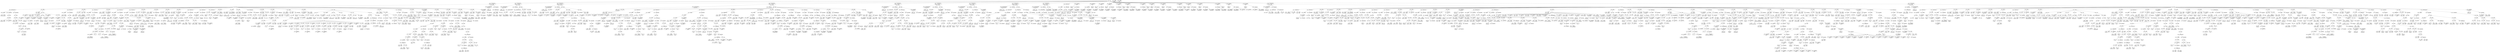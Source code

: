 digraph ast {
node [shape=none];
315396 [label=<<TABLE border='1' cellspacing='0' cellpadding='10' style='rounded' ><TR><TD border='0'>315396</TD><TD border='0'><B>BinOP</B></TD></TR><HR/><TR><TD border='0' cellpadding='5' colspan='2'>=</TD></TR></TABLE>>];
315396 -> 315395 [weight=2];
315396 -> 315398 [weight=2];
315397 [label=<<TABLE border='1' cellspacing='0' cellpadding='10' style='rounded' ><TR><TD border='0'>315397</TD><TD border='0'><B>IntegerLiteral</B></TD></TR><HR/><TR><TD border='0' cellpadding='5' colspan='2'>3</TD></TR></TABLE>>];
315398 [label=<<TABLE border='1' cellspacing='0' cellpadding='10' style='rounded' ><TR><TD border='0'>315398</TD><TD border='0'><B>BinOP</B></TD></TR><HR/><TR><TD border='0' cellpadding='5' colspan='2'>+</TD></TR></TABLE>>];
315398 -> 315397 [weight=2];
315398 -> 315406 [weight=2];
315399 [label=<<TABLE border='1' cellspacing='0' cellpadding='10' style='rounded' ><TR><TD border='0'>315399</TD><TD border='0'><B>Int</B></TD></TR><HR/><TR><TD border='0' cellpadding='5' colspan='2'>int</TD></TR></TABLE>>];
315392 [label=<<TABLE border='1' cellspacing='0' cellpadding='10' style='rounded' ><TR><TD border='0'>315392</TD><TD border='0'><B>Block</B></TD></TR></TABLE>>];
315392 -> 315390 [weight=2];
315393 [label=<<TABLE border='1' cellspacing='0' cellpadding='10' style='rounded' ><TR><TD border='0'>315393</TD><TD border='0'><B>IfThenElseStatement</B></TD></TR></TABLE>>];
315393 -> 315388 [weight=2];
315393 -> 315394 [weight=2];
315393 -> 315409 [weight=2];
315394 [label=<<TABLE border='1' cellspacing='0' cellpadding='10' style='rounded' ><TR><TD border='0'>315394</TD><TD border='0'><B>StatementBody</B></TD></TR></TABLE>>];
315394 -> 315392 [weight=2];
315395 [label=<<TABLE border='1' cellspacing='0' cellpadding='10' style='rounded' ><TR><TD border='0'>315395</TD><TD border='0'><B>Variable</B></TD></TR><HR/><TR><TD border='0' cellpadding='5'>(1289, 6306)</TD><TD border='0' cellpadding='5'>timeout</TD></TR></TABLE>>];
315404 [label=<<TABLE border='1' cellspacing='0' cellpadding='10' style='rounded' ><TR><TD border='0'>315404</TD><TD border='0'><B>BinOP</B></TD></TR><HR/><TR><TD border='0' cellpadding='5' colspan='2'></TD></TR></TABLE>>];
315404 -> 315403 [weight=2];
315404 -> 315405 [weight=2];
315405 [label=<<TABLE border='1' cellspacing='0' cellpadding='10' style='rounded' ><TR><TD border='0'>315405</TD><TD border='0'><B>IntegerLiteral</B></TD></TR><HR/><TR><TD border='0' cellpadding='5' colspan='2'>10</TD></TR></TABLE>>];
315406 [label=<<TABLE border='1' cellspacing='0' cellpadding='10' style='rounded' ><TR><TD border='0'>315406</TD><TD border='0'><B>CastExpression</B></TD></TR></TABLE>>];
315406 -> 315399 [weight=2];
315406 -> 315404 [weight=2];
315407 [label=<<TABLE border='1' cellspacing='0' cellpadding='10' style='rounded' ><TR><TD border='0'>315407</TD><TD border='0'><B>Block</B></TD></TR></TABLE>>];
315407 -> 315396 [weight=2];
315400 [label=<<TABLE border='1' cellspacing='0' cellpadding='10' style='rounded' ><TR><TD border='0'>315400</TD><TD border='0'><B>Id</B></TD></TR><HR/><TR><TD border='0' cellpadding='5' colspan='2'>count</TD></TR></TABLE>>];
315401 [label=<<TABLE border='1' cellspacing='0' cellpadding='10' style='rounded' ><TR><TD border='0'>315401</TD><TD border='0'><B>Variable</B></TD></TR><HR/><TR><TD border='0' cellpadding='5'>(0, 1169)</TD><TD border='0' cellpadding='5'>themes</TD></TR></TABLE>>];
315402 [label=<<TABLE border='1' cellspacing='0' cellpadding='10' style='rounded' ><TR><TD border='0'>315402</TD><TD border='0'><B>ArgumentList</B></TD></TR></TABLE>>];
315402 -> 315401 [weight=2];
315403 [label=<<TABLE border='1' cellspacing='0' cellpadding='10' style='rounded' ><TR><TD border='0'>315403</TD><TD border='0'><B>FunctionCall</B></TD></TR><HR/><TR><TD border='0' cellpadding='5' colspan='2'>count</TD></TR></TABLE>>];
315403 -> 315400 [weight=2];
315403 -> 315402 [weight=2];
315412 [label=<<TABLE border='1' cellspacing='0' cellpadding='10' style='rounded' ><TR><TD border='0'>315412</TD><TD border='0'><B>StringLiteral</B></TD></TR><HR/><TR><TD border='0' cellpadding='5' colspan='2'>timeout</TD></TR></TABLE>>];
315413 [label=<<TABLE border='1' cellspacing='0' cellpadding='10' style='rounded' ><TR><TD border='0'>315413</TD><TD border='0'><B>Variable</B></TD></TR><HR/><TR><TD border='0' cellpadding='5'>(1289, 6306)</TD><TD border='0' cellpadding='5'>timeout</TD></TR></TABLE>>];
315414 [label=<<TABLE border='1' cellspacing='0' cellpadding='10' style='rounded' ><TR><TD border='0'>315414</TD><TD border='0'><B>StringLiteral</B></TD></TR><HR/><TR><TD border='0' cellpadding='5' colspan='2'>body</TD></TR></TABLE>>];
315415 [label=<<TABLE border='1' cellspacing='0' cellpadding='10' style='rounded' ><TR><TD border='0'>315415</TD><TD border='0'><B>StringLiteral</B></TD></TR><HR/><TR><TD border='0' cellpadding='5' colspan='2'>themes</TD></TR></TABLE>>];
315409 [label=<<TABLE border='1' cellspacing='0' cellpadding='10' style='rounded' ><TR><TD border='0'>315409</TD><TD border='0'><B>StatementBody</B></TD></TR></TABLE>>];
315409 -> 315407 [weight=2];
315410 [label=<<TABLE border='1' cellspacing='0' cellpadding='10' style='rounded' ><TR><TD border='0'>315410</TD><TD border='0'><B>Variable</B></TD></TR><HR/><TR><TD border='0' cellpadding='5'>(0, 724)</TD><TD border='0' cellpadding='5'>options</TD></TR></TABLE>>];
315411 [label=<<TABLE border='1' cellspacing='0' cellpadding='10' style='rounded' ><TR><TD border='0'>315411</TD><TD border='0'><B>BinOP</B></TD></TR><HR/><TR><TD border='0' cellpadding='5' colspan='2'>=</TD></TR></TABLE>>];
315411 -> 315410 [weight=2];
315411 -> 315442 [weight=2];
315420 [label=<<TABLE border='1' cellspacing='0' cellpadding='10' style='rounded' ><TR><TD border='0'>315420</TD><TD border='0'><B>StringLiteral</B></TD></TR><HR/><TR><TD border='0' cellpadding='5' colspan='2'>translations</TD></TR></TABLE>>];
315421 [label=<<TABLE border='1' cellspacing='0' cellpadding='10' style='rounded' ><TR><TD border='0'>315421</TD><TD border='0'><B>Id</B></TD></TR><HR/><TR><TD border='0' cellpadding='5' colspan='2'>wp_json_encode</TD></TR></TABLE>>];
315422 [label=<<TABLE border='1' cellspacing='0' cellpadding='10' style='rounded' ><TR><TD border='0'>315422</TD><TD border='0'><B>Variable</B></TD></TR><HR/><TR><TD border='0' cellpadding='5'>(0, 2501)</TD><TD border='0' cellpadding='5'>translations</TD></TR></TABLE>>];
315423 [label=<<TABLE border='1' cellspacing='0' cellpadding='10' style='rounded' ><TR><TD border='0'>315423</TD><TD border='0'><B>ArgumentList</B></TD></TR></TABLE>>];
315423 -> 315422 [weight=2];
315416 [label=<<TABLE border='1' cellspacing='0' cellpadding='10' style='rounded' ><TR><TD border='0'>315416</TD><TD border='0'><B>Id</B></TD></TR><HR/><TR><TD border='0' cellpadding='5' colspan='2'>wp_json_encode</TD></TR></TABLE>>];
315417 [label=<<TABLE border='1' cellspacing='0' cellpadding='10' style='rounded' ><TR><TD border='0'>315417</TD><TD border='0'><B>Variable</B></TD></TR><HR/><TR><TD border='0' cellpadding='5'>(1289, 6304)</TD><TD border='0' cellpadding='5'>request</TD></TR></TABLE>>];
315418 [label=<<TABLE border='1' cellspacing='0' cellpadding='10' style='rounded' ><TR><TD border='0'>315418</TD><TD border='0'><B>ArgumentList</B></TD></TR></TABLE>>];
315418 -> 315417 [weight=2];
315419 [label=<<TABLE border='1' cellspacing='0' cellpadding='10' style='rounded' ><TR><TD border='0'>315419</TD><TD border='0'><B>FunctionCall</B></TD></TR><HR/><TR><TD border='0' cellpadding='5' colspan='2'>wp_json_encode</TD></TR></TABLE>>];
315419 -> 315416 [weight=2];
315419 -> 315418 [weight=2];
315428 [label=<<TABLE border='1' cellspacing='0' cellpadding='10' style='rounded' ><TR><TD border='0'>315428</TD><TD border='0'><B>ArgumentList</B></TD></TR></TABLE>>];
315428 -> 315427 [weight=2];
315429 [label=<<TABLE border='1' cellspacing='0' cellpadding='10' style='rounded' ><TR><TD border='0'>315429</TD><TD border='0'><B>FunctionCall</B></TD></TR><HR/><TR><TD border='0' cellpadding='5' colspan='2'>wp_json_encode</TD></TR></TABLE>>];
315429 -> 315426 [weight=2];
315429 -> 315428 [weight=2];
315430 [label=<<TABLE border='1' cellspacing='0' cellpadding='10' style='rounded' ><TR><TD border='0'>315430</TD><TD border='0'><B>Array</B></TD></TR></TABLE>>];
315430 -> 315415 [weight=2];
315430 -> 315419 [weight=2];
315430 -> 315420 [weight=2];
315430 -> 315424 [weight=2];
315430 -> 315425 [weight=2];
315430 -> 315429 [weight=2];
315431 [label=<<TABLE border='1' cellspacing='0' cellpadding='10' style='rounded' ><TR><TD border='0'>315431</TD><TD border='0'><B>StringLiteral</B></TD></TR><HR/><TR><TD border='0' cellpadding='5' colspan='2'>user-agent</TD></TR></TABLE>>];
315424 [label=<<TABLE border='1' cellspacing='0' cellpadding='10' style='rounded' ><TR><TD border='0'>315424</TD><TD border='0'><B>FunctionCall</B></TD></TR><HR/><TR><TD border='0' cellpadding='5' colspan='2'>wp_json_encode</TD></TR></TABLE>>];
315424 -> 315421 [weight=2];
315424 -> 315423 [weight=2];
315425 [label=<<TABLE border='1' cellspacing='0' cellpadding='10' style='rounded' ><TR><TD border='0'>315425</TD><TD border='0'><B>StringLiteral</B></TD></TR><HR/><TR><TD border='0' cellpadding='5' colspan='2'>locale</TD></TR></TABLE>>];
315426 [label=<<TABLE border='1' cellspacing='0' cellpadding='10' style='rounded' ><TR><TD border='0'>315426</TD><TD border='0'><B>Id</B></TD></TR><HR/><TR><TD border='0' cellpadding='5' colspan='2'>wp_json_encode</TD></TR></TABLE>>];
315427 [label=<<TABLE border='1' cellspacing='0' cellpadding='10' style='rounded' ><TR><TD border='0'>315427</TD><TD border='0'><B>Variable</B></TD></TR><HR/><TR><TD border='0' cellpadding='5'>(1289, 6310)</TD><TD border='0' cellpadding='5'>locales</TD></TR></TABLE>>];
315436 [label=<<TABLE border='1' cellspacing='0' cellpadding='10' style='rounded' ><TR><TD border='0'>315436</TD><TD border='0'><B>StringLiteral</B></TD></TR><HR/><TR><TD border='0' cellpadding='5' colspan='2'>; </TD></TR></TABLE>>];
315437 [label=<<TABLE border='1' cellspacing='0' cellpadding='10' style='rounded' ><TR><TD border='0'>315437</TD><TD border='0'><B>BinOP</B></TD></TR><HR/><TR><TD border='0' cellpadding='5' colspan='2'>.</TD></TR></TABLE>>];
315437 -> 315436 [weight=2];
315437 -> 315441 [weight=2];
315438 [label=<<TABLE border='1' cellspacing='0' cellpadding='10' style='rounded' ><TR><TD border='0'>315438</TD><TD border='0'><B>Id</B></TD></TR><HR/><TR><TD border='0' cellpadding='5' colspan='2'>get_bloginfo</TD></TR></TABLE>>];
315439 [label=<<TABLE border='1' cellspacing='0' cellpadding='10' style='rounded' ><TR><TD border='0'>315439</TD><TD border='0'><B>StringLiteral</B></TD></TR><HR/><TR><TD border='0' cellpadding='5' colspan='2'>url</TD></TR></TABLE>>];
315432 [label=<<TABLE border='1' cellspacing='0' cellpadding='10' style='rounded' ><TR><TD border='0'>315432</TD><TD border='0'><B>StringLiteral</B></TD></TR><HR/><TR><TD border='0' cellpadding='5' colspan='2'>WordPress</TD></TR></TABLE>>];
315433 [label=<<TABLE border='1' cellspacing='0' cellpadding='10' style='rounded' ><TR><TD border='0'>315433</TD><TD border='0'><B>BinOP</B></TD></TR><HR/><TR><TD border='0' cellpadding='5' colspan='2'>.</TD></TR></TABLE>>];
315433 -> 315432 [weight=2];
315433 -> 315435 [weight=2];
315434 [label=<<TABLE border='1' cellspacing='0' cellpadding='10' style='rounded' ><TR><TD border='0'>315434</TD><TD border='0'><B>Variable</B></TD></TR><HR/><TR><TD border='0' cellpadding='5'>(0, 168)</TD><TD border='0' cellpadding='5'>wp_version</TD></TR></TABLE>>];
315435 [label=<<TABLE border='1' cellspacing='0' cellpadding='10' style='rounded' ><TR><TD border='0'>315435</TD><TD border='0'><B>BinOP</B></TD></TR><HR/><TR><TD border='0' cellpadding='5' colspan='2'>.</TD></TR></TABLE>>];
315435 -> 315434 [weight=2];
315435 -> 315437 [weight=2];
315444 [label=<<TABLE border='1' cellspacing='0' cellpadding='10' style='rounded' ><TR><TD border='0'>315444</TD><TD border='0'><B>Condition</B></TD></TR></TABLE>>];
315444 -> 315443 [weight=2];
315445 [label=<<TABLE border='1' cellspacing='0' cellpadding='10' style='rounded' ><TR><TD border='0'>315445</TD><TD border='0'><B>Variable</B></TD></TR><HR/><TR><TD border='0' cellpadding='5'>(0, 724)</TD><TD border='0' cellpadding='5'>options</TD></TR></TABLE>>];
315446 [label=<<TABLE border='1' cellspacing='0' cellpadding='10' style='rounded' ><TR><TD border='0'>315446</TD><TD border='0'><B>StringLiteral</B></TD></TR><HR/><TR><TD border='0' cellpadding='5' colspan='2'>body</TD></TR></TABLE>>];
315447 [label=<<TABLE border='1' cellspacing='0' cellpadding='10' style='rounded' ><TR><TD border='0'>315447</TD><TD border='0'><B>StringLiteral</B></TD></TR><HR/><TR><TD border='0' cellpadding='5' colspan='2'>update_stats</TD></TR></TABLE>>];
315440 [label=<<TABLE border='1' cellspacing='0' cellpadding='10' style='rounded' ><TR><TD border='0'>315440</TD><TD border='0'><B>ArgumentList</B></TD></TR></TABLE>>];
315440 -> 315439 [weight=2];
315441 [label=<<TABLE border='1' cellspacing='0' cellpadding='10' style='rounded' ><TR><TD border='0'>315441</TD><TD border='0'><B>FunctionCall</B></TD></TR><HR/><TR><TD border='0' cellpadding='5' colspan='2'>get_bloginfo</TD></TR></TABLE>>];
315441 -> 315438 [weight=2];
315441 -> 315440 [weight=2];
315442 [label=<<TABLE border='1' cellspacing='0' cellpadding='10' style='rounded' ><TR><TD border='0'>315442</TD><TD border='0'><B>Array</B></TD></TR></TABLE>>];
315442 -> 315412 [weight=2];
315442 -> 315413 [weight=2];
315442 -> 315414 [weight=2];
315442 -> 315430 [weight=2];
315442 -> 315431 [weight=2];
315442 -> 315433 [weight=2];
315443 [label=<<TABLE border='1' cellspacing='0' cellpadding='10' style='rounded' ><TR><TD border='0'>315443</TD><TD border='0'><B>Variable</B></TD></TR><HR/><TR><TD border='0' cellpadding='5'>(1289, 6301)</TD><TD border='0' cellpadding='5'>extra_stats</TD></TR></TABLE>>];
315452 [label=<<TABLE border='1' cellspacing='0' cellpadding='10' style='rounded' ><TR><TD border='0'>315452</TD><TD border='0'><B>ArgumentList</B></TD></TR></TABLE>>];
315452 -> 315451 [weight=2];
315453 [label=<<TABLE border='1' cellspacing='0' cellpadding='10' style='rounded' ><TR><TD border='0'>315453</TD><TD border='0'><B>FunctionCall</B></TD></TR><HR/><TR><TD border='0' cellpadding='5' colspan='2'>wp_json_encode</TD></TR></TABLE>>];
315453 -> 315450 [weight=2];
315453 -> 315452 [weight=2];
315454 [label=<<TABLE border='1' cellspacing='0' cellpadding='10' style='rounded' ><TR><TD border='0'>315454</TD><TD border='0'><B>Block</B></TD></TR></TABLE>>];
315454 -> 315449 [weight=2];
315455 [label=<<TABLE border='1' cellspacing='0' cellpadding='10' style='rounded' ><TR><TD border='0'>315455</TD><TD border='0'><B>IfThenStatement</B></TD></TR></TABLE>>];
315455 -> 315444 [weight=2];
315455 -> 315456 [weight=2];
315448 [label=<<TABLE border='1' cellspacing='0' cellpadding='10' style='rounded' ><TR><TD border='0'>315448</TD><TD border='0'><B>PostfixExpression</B></TD></TR></TABLE>>];
315448 -> 315445 [weight=2];
315448 -> 315446 [weight=2];
315448 -> 315447 [weight=2];
315449 [label=<<TABLE border='1' cellspacing='0' cellpadding='10' style='rounded' ><TR><TD border='0'>315449</TD><TD border='0'><B>BinOP</B></TD></TR><HR/><TR><TD border='0' cellpadding='5' colspan='2'>=</TD></TR></TABLE>>];
315449 -> 315448 [weight=2];
315449 -> 315453 [weight=2];
315450 [label=<<TABLE border='1' cellspacing='0' cellpadding='10' style='rounded' ><TR><TD border='0'>315450</TD><TD border='0'><B>Id</B></TD></TR><HR/><TR><TD border='0' cellpadding='5' colspan='2'>wp_json_encode</TD></TR></TABLE>>];
315451 [label=<<TABLE border='1' cellspacing='0' cellpadding='10' style='rounded' ><TR><TD border='0'>315451</TD><TD border='0'><B>Variable</B></TD></TR><HR/><TR><TD border='0' cellpadding='5'>(1289, 6301)</TD><TD border='0' cellpadding='5'>extra_stats</TD></TR></TABLE>>];
315460 [label=<<TABLE border='1' cellspacing='0' cellpadding='10' style='rounded' ><TR><TD border='0'>315460</TD><TD border='0'><B>BinOP</B></TD></TR><HR/><TR><TD border='0' cellpadding='5' colspan='2'>=</TD></TR></TABLE>>];
315460 -> 315459 [weight=2];
315460 -> 315461 [weight=2];
315461 [label=<<TABLE border='1' cellspacing='0' cellpadding='10' style='rounded' ><TR><TD border='0'>315461</TD><TD border='0'><B>StringLiteral</B></TD></TR><HR/><TR><TD border='0' cellpadding='5' colspan='2'>http:api.wordpress.orgthemesupdat...</TD></TR></TABLE>>];
315462 [label=<<TABLE border='1' cellspacing='0' cellpadding='10' style='rounded' ><TR><TD border='0'>315462</TD><TD border='0'><B>Variable</B></TD></TR><HR/><TR><TD border='0' cellpadding='5'>(1289, 6312)</TD><TD border='0' cellpadding='5'>ssl</TD></TR></TABLE>>];
315463 [label=<<TABLE border='1' cellspacing='0' cellpadding='10' style='rounded' ><TR><TD border='0'>315463</TD><TD border='0'><B>BinOP</B></TD></TR><HR/><TR><TD border='0' cellpadding='5' colspan='2'>=</TD></TR></TABLE>>];
315463 -> 315462 [weight=2];
315463 -> 315468 [weight=2];
315456 [label=<<TABLE border='1' cellspacing='0' cellpadding='10' style='rounded' ><TR><TD border='0'>315456</TD><TD border='0'><B>StatementBody</B></TD></TR></TABLE>>];
315456 -> 315454 [weight=2];
315457 [label=<<TABLE border='1' cellspacing='0' cellpadding='10' style='rounded' ><TR><TD border='0'>315457</TD><TD border='0'><B>Variable</B></TD></TR><HR/><TR><TD border='0' cellpadding='5'>(0, 722)</TD><TD border='0' cellpadding='5'>url</TD></TR></TABLE>>];
315458 [label=<<TABLE border='1' cellspacing='0' cellpadding='10' style='rounded' ><TR><TD border='0'>315458</TD><TD border='0'><B>BinOP</B></TD></TR><HR/><TR><TD border='0' cellpadding='5' colspan='2'>=</TD></TR></TABLE>>];
315458 -> 315457 [weight=2];
315458 -> 315460 [weight=2];
315459 [label=<<TABLE border='1' cellspacing='0' cellpadding='10' style='rounded' ><TR><TD border='0'>315459</TD><TD border='0'><B>Variable</B></TD></TR><HR/><TR><TD border='0' cellpadding='5'>(1289, 6311)</TD><TD border='0' cellpadding='5'>http_url</TD></TR></TABLE>>];
315468 [label=<<TABLE border='1' cellspacing='0' cellpadding='10' style='rounded' ><TR><TD border='0'>315468</TD><TD border='0'><B>FunctionCall</B></TD></TR><HR/><TR><TD border='0' cellpadding='5' colspan='2'>wp_http_supports</TD></TR></TABLE>>];
315468 -> 315464 [weight=2];
315468 -> 315467 [weight=2];
315469 [label=<<TABLE border='1' cellspacing='0' cellpadding='10' style='rounded' ><TR><TD border='0'>315469</TD><TD border='0'><B>Condition</B></TD></TR></TABLE>>];
315469 -> 315463 [weight=2];
315470 [label=<<TABLE border='1' cellspacing='0' cellpadding='10' style='rounded' ><TR><TD border='0'>315470</TD><TD border='0'><B>Variable</B></TD></TR><HR/><TR><TD border='0' cellpadding='5'>(0, 722)</TD><TD border='0' cellpadding='5'>url</TD></TR></TABLE>>];
315471 [label=<<TABLE border='1' cellspacing='0' cellpadding='10' style='rounded' ><TR><TD border='0'>315471</TD><TD border='0'><B>BinOP</B></TD></TR><HR/><TR><TD border='0' cellpadding='5' colspan='2'>=</TD></TR></TABLE>>];
315471 -> 315470 [weight=2];
315471 -> 315476 [weight=2];
315464 [label=<<TABLE border='1' cellspacing='0' cellpadding='10' style='rounded' ><TR><TD border='0'>315464</TD><TD border='0'><B>Id</B></TD></TR><HR/><TR><TD border='0' cellpadding='5' colspan='2'>wp_http_supports</TD></TR></TABLE>>];
315465 [label=<<TABLE border='1' cellspacing='0' cellpadding='10' style='rounded' ><TR><TD border='0'>315465</TD><TD border='0'><B>StringLiteral</B></TD></TR><HR/><TR><TD border='0' cellpadding='5' colspan='2'>ssl</TD></TR></TABLE>>];
315466 [label=<<TABLE border='1' cellspacing='0' cellpadding='10' style='rounded' ><TR><TD border='0'>315466</TD><TD border='0'><B>Array</B></TD></TR></TABLE>>];
315466 -> 315465 [weight=2];
315467 [label=<<TABLE border='1' cellspacing='0' cellpadding='10' style='rounded' ><TR><TD border='0'>315467</TD><TD border='0'><B>ArgumentList</B></TD></TR></TABLE>>];
315467 -> 315466 [weight=2];
315476 [label=<<TABLE border='1' cellspacing='0' cellpadding='10' style='rounded' ><TR><TD border='0'>315476</TD><TD border='0'><B>FunctionCall</B></TD></TR><HR/><TR><TD border='0' cellpadding='5' colspan='2'>set_url_scheme</TD></TR></TABLE>>];
315476 -> 315472 [weight=2];
315476 -> 315475 [weight=2];
315477 [label=<<TABLE border='1' cellspacing='0' cellpadding='10' style='rounded' ><TR><TD border='0'>315477</TD><TD border='0'><B>IfThenStatement</B></TD></TR></TABLE>>];
315477 -> 315469 [weight=2];
315477 -> 315478 [weight=2];
315478 [label=<<TABLE border='1' cellspacing='0' cellpadding='10' style='rounded' ><TR><TD border='0'>315478</TD><TD border='0'><B>StatementBody</B></TD></TR></TABLE>>];
315478 -> 315471 [weight=2];
315479 [label=<<TABLE border='1' cellspacing='0' cellpadding='10' style='rounded' ><TR><TD border='0'>315479</TD><TD border='0'><B>Variable</B></TD></TR><HR/><TR><TD border='0' cellpadding='5'>(1289, 6313)</TD><TD border='0' cellpadding='5'>raw_response</TD></TR></TABLE>>];
315472 [label=<<TABLE border='1' cellspacing='0' cellpadding='10' style='rounded' ><TR><TD border='0'>315472</TD><TD border='0'><B>Id</B></TD></TR><HR/><TR><TD border='0' cellpadding='5' colspan='2'>set_url_scheme</TD></TR></TABLE>>];
315473 [label=<<TABLE border='1' cellspacing='0' cellpadding='10' style='rounded' ><TR><TD border='0'>315473</TD><TD border='0'><B>Variable</B></TD></TR><HR/><TR><TD border='0' cellpadding='5'>(0, 722)</TD><TD border='0' cellpadding='5'>url</TD></TR></TABLE>>];
315474 [label=<<TABLE border='1' cellspacing='0' cellpadding='10' style='rounded' ><TR><TD border='0'>315474</TD><TD border='0'><B>StringLiteral</B></TD></TR><HR/><TR><TD border='0' cellpadding='5' colspan='2'>https</TD></TR></TABLE>>];
315475 [label=<<TABLE border='1' cellspacing='0' cellpadding='10' style='rounded' ><TR><TD border='0'>315475</TD><TD border='0'><B>ArgumentList</B></TD></TR></TABLE>>];
315475 -> 315473 [weight=2];
315475 -> 315474 [weight=2];
315484 [label=<<TABLE border='1' cellspacing='0' cellpadding='10' style='rounded' ><TR><TD border='0'>315484</TD><TD border='0'><B>ArgumentList</B></TD></TR></TABLE>>];
315484 -> 315482 [weight=2];
315484 -> 315483 [weight=2];
315485 [label=<<TABLE border='1' cellspacing='0' cellpadding='10' style='rounded' ><TR><TD border='0'>315485</TD><TD border='0'><B>FunctionCall</B></TD></TR><HR/><TR><TD border='0' cellpadding='5' colspan='2'>wp_remote_post</TD></TR></TABLE>>];
315485 -> 315481 [weight=2];
315485 -> 315484 [weight=2];
315486 [label=<<TABLE border='1' cellspacing='0' cellpadding='10' style='rounded' ><TR><TD border='0'>315486</TD><TD border='0'><B>Variable</B></TD></TR><HR/><TR><TD border='0' cellpadding='5'>(1289, 6312)</TD><TD border='0' cellpadding='5'>ssl</TD></TR></TABLE>>];
315487 [label=<<TABLE border='1' cellspacing='0' cellpadding='10' style='rounded' ><TR><TD border='0'>315487</TD><TD border='0'><B>LogicOP</B></TD></TR><HR/><TR><TD border='0' cellpadding='5' colspan='2'>&amp;&amp;</TD></TR></TABLE>>];
315487 -> 315486 [weight=2];
315487 -> 315491 [weight=2];
315480 [label=<<TABLE border='1' cellspacing='0' cellpadding='10' style='rounded' ><TR><TD border='0'>315480</TD><TD border='0'><B>BinOP</B></TD></TR><HR/><TR><TD border='0' cellpadding='5' colspan='2'>=</TD></TR></TABLE>>];
315480 -> 315479 [weight=2];
315480 -> 315485 [weight=2];
315481 [label=<<TABLE border='1' cellspacing='0' cellpadding='10' style='rounded' ><TR><TD border='0'>315481</TD><TD border='0'><B>Id</B></TD></TR><HR/><TR><TD border='0' cellpadding='5' colspan='2'>wp_remote_post</TD></TR></TABLE>>];
315482 [label=<<TABLE border='1' cellspacing='0' cellpadding='10' style='rounded' ><TR><TD border='0'>315482</TD><TD border='0'><B>Variable</B></TD></TR><HR/><TR><TD border='0' cellpadding='5'>(0, 722)</TD><TD border='0' cellpadding='5'>url</TD></TR></TABLE>>];
315483 [label=<<TABLE border='1' cellspacing='0' cellpadding='10' style='rounded' ><TR><TD border='0'>315483</TD><TD border='0'><B>Variable</B></TD></TR><HR/><TR><TD border='0' cellpadding='5'>(0, 724)</TD><TD border='0' cellpadding='5'>options</TD></TR></TABLE>>];
315492 [label=<<TABLE border='1' cellspacing='0' cellpadding='10' style='rounded' ><TR><TD border='0'>315492</TD><TD border='0'><B>Condition</B></TD></TR></TABLE>>];
315492 -> 315487 [weight=2];
315493 [label=<<TABLE border='1' cellspacing='0' cellpadding='10' style='rounded' ><TR><TD border='0'>315493</TD><TD border='0'><B>Id</B></TD></TR><HR/><TR><TD border='0' cellpadding='5' colspan='2'>trigger_error</TD></TR></TABLE>>];
315494 [label=<<TABLE border='1' cellspacing='0' cellpadding='10' style='rounded' ><TR><TD border='0'>315494</TD><TD border='0'><B>Id</B></TD></TR><HR/><TR><TD border='0' cellpadding='5' colspan='2'>sprintf</TD></TR></TABLE>>];
315495 [label=<<TABLE border='1' cellspacing='0' cellpadding='10' style='rounded' ><TR><TD border='0'>315495</TD><TD border='0'><B>Id</B></TD></TR><HR/><TR><TD border='0' cellpadding='5' colspan='2'>__</TD></TR></TABLE>>];
315488 [label=<<TABLE border='1' cellspacing='0' cellpadding='10' style='rounded' ><TR><TD border='0'>315488</TD><TD border='0'><B>Id</B></TD></TR><HR/><TR><TD border='0' cellpadding='5' colspan='2'>is_wp_error</TD></TR></TABLE>>];
315489 [label=<<TABLE border='1' cellspacing='0' cellpadding='10' style='rounded' ><TR><TD border='0'>315489</TD><TD border='0'><B>Variable</B></TD></TR><HR/><TR><TD border='0' cellpadding='5'>(1289, 6313)</TD><TD border='0' cellpadding='5'>raw_response</TD></TR></TABLE>>];
315490 [label=<<TABLE border='1' cellspacing='0' cellpadding='10' style='rounded' ><TR><TD border='0'>315490</TD><TD border='0'><B>ArgumentList</B></TD></TR></TABLE>>];
315490 -> 315489 [weight=2];
315491 [label=<<TABLE border='1' cellspacing='0' cellpadding='10' style='rounded' ><TR><TD border='0'>315491</TD><TD border='0'><B>FunctionCall</B></TD></TR><HR/><TR><TD border='0' cellpadding='5' colspan='2'>is_wp_error</TD></TR></TABLE>>];
315491 -> 315488 [weight=2];
315491 -> 315490 [weight=2];
315500 [label=<<TABLE border='1' cellspacing='0' cellpadding='10' style='rounded' ><TR><TD border='0'>315500</TD><TD border='0'><B>StringLiteral</B></TD></TR><HR/><TR><TD border='0' cellpadding='5' colspan='2'>https:wordpress.orgsupport</TD></TR></TABLE>>];
315501 [label=<<TABLE border='1' cellspacing='0' cellpadding='10' style='rounded' ><TR><TD border='0'>315501</TD><TD border='0'><B>ArgumentList</B></TD></TR></TABLE>>];
315501 -> 315500 [weight=2];
315502 [label=<<TABLE border='1' cellspacing='0' cellpadding='10' style='rounded' ><TR><TD border='0'>315502</TD><TD border='0'><B>FunctionCall</B></TD></TR><HR/><TR><TD border='0' cellpadding='5' colspan='2'>__</TD></TR></TABLE>>];
315502 -> 315499 [weight=2];
315502 -> 315501 [weight=2];
315503 [label=<<TABLE border='1' cellspacing='0' cellpadding='10' style='rounded' ><TR><TD border='0'>315503</TD><TD border='0'><B>ArgumentList</B></TD></TR></TABLE>>];
315503 -> 315498 [weight=2];
315503 -> 315502 [weight=2];
315496 [label=<<TABLE border='1' cellspacing='0' cellpadding='10' style='rounded' ><TR><TD border='0'>315496</TD><TD border='0'><B>StringLiteral</B></TD></TR><HR/><TR><TD border='0' cellpadding='5' colspan='2'>An unexpected error occurred. Somethi...</TD></TR></TABLE>>];
315497 [label=<<TABLE border='1' cellspacing='0' cellpadding='10' style='rounded' ><TR><TD border='0'>315497</TD><TD border='0'><B>ArgumentList</B></TD></TR></TABLE>>];
315497 -> 315496 [weight=2];
315498 [label=<<TABLE border='1' cellspacing='0' cellpadding='10' style='rounded' ><TR><TD border='0'>315498</TD><TD border='0'><B>FunctionCall</B></TD></TR><HR/><TR><TD border='0' cellpadding='5' colspan='2'>__</TD></TR></TABLE>>];
315498 -> 315495 [weight=2];
315498 -> 315497 [weight=2];
315499 [label=<<TABLE border='1' cellspacing='0' cellpadding='10' style='rounded' ><TR><TD border='0'>315499</TD><TD border='0'><B>Id</B></TD></TR><HR/><TR><TD border='0' cellpadding='5' colspan='2'>__</TD></TR></TABLE>>];
315508 [label=<<TABLE border='1' cellspacing='0' cellpadding='10' style='rounded' ><TR><TD border='0'>315508</TD><TD border='0'><B>Id</B></TD></TR><HR/><TR><TD border='0' cellpadding='5' colspan='2'>__</TD></TR></TABLE>>];
315509 [label=<<TABLE border='1' cellspacing='0' cellpadding='10' style='rounded' ><TR><TD border='0'>315509</TD><TD border='0'><B>StringLiteral</B></TD></TR><HR/><TR><TD border='0' cellpadding='5' colspan='2'>(WordPress could not establish a secu...</TD></TR></TABLE>>];
315510 [label=<<TABLE border='1' cellspacing='0' cellpadding='10' style='rounded' ><TR><TD border='0'>315510</TD><TD border='0'><B>ArgumentList</B></TD></TR></TABLE>>];
315510 -> 315509 [weight=2];
315511 [label=<<TABLE border='1' cellspacing='0' cellpadding='10' style='rounded' ><TR><TD border='0'>315511</TD><TD border='0'><B>FunctionCall</B></TD></TR><HR/><TR><TD border='0' cellpadding='5' colspan='2'>__</TD></TR></TABLE>>];
315511 -> 315508 [weight=2];
315511 -> 315510 [weight=2];
315504 [label=<<TABLE border='1' cellspacing='0' cellpadding='10' style='rounded' ><TR><TD border='0'>315504</TD><TD border='0'><B>FunctionCall</B></TD></TR><HR/><TR><TD border='0' cellpadding='5' colspan='2'>sprintf</TD></TR></TABLE>>];
315504 -> 315494 [weight=2];
315504 -> 315503 [weight=2];
315505 [label=<<TABLE border='1' cellspacing='0' cellpadding='10' style='rounded' ><TR><TD border='0'>315505</TD><TD border='0'><B>BinOP</B></TD></TR><HR/><TR><TD border='0' cellpadding='5' colspan='2'>.</TD></TR></TABLE>>];
315505 -> 315504 [weight=2];
315505 -> 315507 [weight=2];
315506 [label=<<TABLE border='1' cellspacing='0' cellpadding='10' style='rounded' ><TR><TD border='0'>315506</TD><TD border='0'><B>StringLiteral</B></TD></TR><HR/><TR><TD border='0' cellpadding='5' colspan='2'> </TD></TR></TABLE>>];
315507 [label=<<TABLE border='1' cellspacing='0' cellpadding='10' style='rounded' ><TR><TD border='0'>315507</TD><TD border='0'><B>BinOP</B></TD></TR><HR/><TR><TD border='0' cellpadding='5' colspan='2'>.</TD></TR></TABLE>>];
315507 -> 315506 [weight=2];
315507 -> 315511 [weight=2];
315516 [label=<<TABLE border='1' cellspacing='0' cellpadding='10' style='rounded' ><TR><TD border='0'>315516</TD><TD border='0'><B>Id</B></TD></TR><HR/><TR><TD border='0' cellpadding='5' colspan='2'>WP_DEBUG</TD></TR></TABLE>>];
315517 [label=<<TABLE border='1' cellspacing='0' cellpadding='10' style='rounded' ><TR><TD border='0'>315517</TD><TD border='0'><B>Condition</B></TD></TR></TABLE>>];
315517 -> 315516 [weight=2];
315518 [label=<<TABLE border='1' cellspacing='0' cellpadding='10' style='rounded' ><TR><TD border='0'>315518</TD><TD border='0'><B>Id</B></TD></TR><HR/><TR><TD border='0' cellpadding='5' colspan='2'>E_USER_WARNING</TD></TR></TABLE>>];
315519 [label=<<TABLE border='1' cellspacing='0' cellpadding='10' style='rounded' ><TR><TD border='0'>315519</TD><TD border='0'><B>ConditionalTrue</B></TD></TR><HR/><TR><TD border='0' cellpadding='5' colspan='2'>E_USER_WARNING</TD></TR></TABLE>>];
315519 -> 315518 [weight=2];
315512 [label=<<TABLE border='1' cellspacing='0' cellpadding='10' style='rounded' ><TR><TD border='0'>315512</TD><TD border='0'><B>Id</B></TD></TR><HR/><TR><TD border='0' cellpadding='5' colspan='2'>headers_sent</TD></TR></TABLE>>];
315513 [label=<<TABLE border='1' cellspacing='0' cellpadding='10' style='rounded' ><TR><TD border='0'>315513</TD><TD border='0'><B>ArgumentList</B></TD></TR></TABLE>>];
315514 [label=<<TABLE border='1' cellspacing='0' cellpadding='10' style='rounded' ><TR><TD border='0'>315514</TD><TD border='0'><B>FunctionCall</B></TD></TR><HR/><TR><TD border='0' cellpadding='5' colspan='2'>headers_sent</TD></TR></TABLE>>];
315514 -> 315512 [weight=2];
315514 -> 315513 [weight=2];
315515 [label=<<TABLE border='1' cellspacing='0' cellpadding='10' style='rounded' ><TR><TD border='0'>315515</TD><TD border='0'><B>LogicOP</B></TD></TR><HR/><TR><TD border='0' cellpadding='5' colspan='2'>||</TD></TR></TABLE>>];
315515 -> 315514 [weight=2];
315515 -> 315522 [weight=2];
315524 [label=<<TABLE border='1' cellspacing='0' cellpadding='10' style='rounded' ><TR><TD border='0'>315524</TD><TD border='0'><B>FunctionCall</B></TD></TR><HR/><TR><TD border='0' cellpadding='5' colspan='2'>trigger_error</TD></TR></TABLE>>];
315524 -> 315493 [weight=2];
315524 -> 315523 [weight=2];
315525 [label=<<TABLE border='1' cellspacing='0' cellpadding='10' style='rounded' ><TR><TD border='0'>315525</TD><TD border='0'><B>Variable</B></TD></TR><HR/><TR><TD border='0' cellpadding='5'>(1289, 6313)</TD><TD border='0' cellpadding='5'>raw_response</TD></TR></TABLE>>];
315526 [label=<<TABLE border='1' cellspacing='0' cellpadding='10' style='rounded' ><TR><TD border='0'>315526</TD><TD border='0'><B>BinOP</B></TD></TR><HR/><TR><TD border='0' cellpadding='5' colspan='2'>=</TD></TR></TABLE>>];
315526 -> 315525 [weight=2];
315526 -> 315531 [weight=2];
315527 [label=<<TABLE border='1' cellspacing='0' cellpadding='10' style='rounded' ><TR><TD border='0'>315527</TD><TD border='0'><B>Id</B></TD></TR><HR/><TR><TD border='0' cellpadding='5' colspan='2'>wp_remote_post</TD></TR></TABLE>>];
315520 [label=<<TABLE border='1' cellspacing='0' cellpadding='10' style='rounded' ><TR><TD border='0'>315520</TD><TD border='0'><B>Id</B></TD></TR><HR/><TR><TD border='0' cellpadding='5' colspan='2'>E_USER_NOTICE</TD></TR></TABLE>>];
315521 [label=<<TABLE border='1' cellspacing='0' cellpadding='10' style='rounded' ><TR><TD border='0'>315521</TD><TD border='0'><B>ConditionalFalse</B></TD></TR><HR/><TR><TD border='0' cellpadding='5' colspan='2'>E_USER_NOTICE</TD></TR></TABLE>>];
315521 -> 315520 [weight=2];
315522 [label=<<TABLE border='1' cellspacing='0' cellpadding='10' style='rounded' ><TR><TD border='0'>315522</TD><TD border='0'><B>ConditionalExpression</B></TD></TR></TABLE>>];
315522 -> 315517 [weight=2];
315522 -> 315519 [weight=2];
315522 -> 315521 [weight=2];
315523 [label=<<TABLE border='1' cellspacing='0' cellpadding='10' style='rounded' ><TR><TD border='0'>315523</TD><TD border='0'><B>ArgumentList</B></TD></TR></TABLE>>];
315523 -> 315505 [weight=2];
315523 -> 315515 [weight=2];
315532 [label=<<TABLE border='1' cellspacing='0' cellpadding='10' style='rounded' ><TR><TD border='0'>315532</TD><TD border='0'><B>Block</B></TD></TR></TABLE>>];
315532 -> 315524 [weight=2];
315532 -> 315526 [weight=2];
315533 [label=<<TABLE border='1' cellspacing='0' cellpadding='10' style='rounded' ><TR><TD border='0'>315533</TD><TD border='0'><B>IfThenStatement</B></TD></TR></TABLE>>];
315533 -> 315492 [weight=2];
315533 -> 315534 [weight=2];
315534 [label=<<TABLE border='1' cellspacing='0' cellpadding='10' style='rounded' ><TR><TD border='0'>315534</TD><TD border='0'><B>StatementBody</B></TD></TR></TABLE>>];
315534 -> 315532 [weight=2];
315535 [label=<<TABLE border='1' cellspacing='0' cellpadding='10' style='rounded' ><TR><TD border='0'>315535</TD><TD border='0'><B>Id</B></TD></TR><HR/><TR><TD border='0' cellpadding='5' colspan='2'>is_wp_error</TD></TR></TABLE>>];
315528 [label=<<TABLE border='1' cellspacing='0' cellpadding='10' style='rounded' ><TR><TD border='0'>315528</TD><TD border='0'><B>Variable</B></TD></TR><HR/><TR><TD border='0' cellpadding='5'>(1289, 6311)</TD><TD border='0' cellpadding='5'>http_url</TD></TR></TABLE>>];
315529 [label=<<TABLE border='1' cellspacing='0' cellpadding='10' style='rounded' ><TR><TD border='0'>315529</TD><TD border='0'><B>Variable</B></TD></TR><HR/><TR><TD border='0' cellpadding='5'>(0, 724)</TD><TD border='0' cellpadding='5'>options</TD></TR></TABLE>>];
315530 [label=<<TABLE border='1' cellspacing='0' cellpadding='10' style='rounded' ><TR><TD border='0'>315530</TD><TD border='0'><B>ArgumentList</B></TD></TR></TABLE>>];
315530 -> 315528 [weight=2];
315530 -> 315529 [weight=2];
315531 [label=<<TABLE border='1' cellspacing='0' cellpadding='10' style='rounded' ><TR><TD border='0'>315531</TD><TD border='0'><B>FunctionCall</B></TD></TR><HR/><TR><TD border='0' cellpadding='5' colspan='2'>wp_remote_post</TD></TR></TABLE>>];
315531 -> 315527 [weight=2];
315531 -> 315530 [weight=2];
315540 [label=<<TABLE border='1' cellspacing='0' cellpadding='10' style='rounded' ><TR><TD border='0'>315540</TD><TD border='0'><B>IntegerLiteral</B></TD></TR><HR/><TR><TD border='0' cellpadding='5' colspan='2'>200</TD></TR></TABLE>>];
315541 [label=<<TABLE border='1' cellspacing='0' cellpadding='10' style='rounded' ><TR><TD border='0'>315541</TD><TD border='0'><B>RelOP</B></TD></TR><HR/><TR><TD border='0' cellpadding='5' colspan='2'>!=</TD></TR></TABLE>>];
315541 -> 315540 [weight=2];
315541 -> 315545 [weight=2];
315542 [label=<<TABLE border='1' cellspacing='0' cellpadding='10' style='rounded' ><TR><TD border='0'>315542</TD><TD border='0'><B>Id</B></TD></TR><HR/><TR><TD border='0' cellpadding='5' colspan='2'>wp_remote_retrieve_response_code</TD></TR></TABLE>>];
315543 [label=<<TABLE border='1' cellspacing='0' cellpadding='10' style='rounded' ><TR><TD border='0'>315543</TD><TD border='0'><B>Variable</B></TD></TR><HR/><TR><TD border='0' cellpadding='5'>(1289, 6313)</TD><TD border='0' cellpadding='5'>raw_response</TD></TR></TABLE>>];
315536 [label=<<TABLE border='1' cellspacing='0' cellpadding='10' style='rounded' ><TR><TD border='0'>315536</TD><TD border='0'><B>Variable</B></TD></TR><HR/><TR><TD border='0' cellpadding='5'>(1289, 6313)</TD><TD border='0' cellpadding='5'>raw_response</TD></TR></TABLE>>];
315537 [label=<<TABLE border='1' cellspacing='0' cellpadding='10' style='rounded' ><TR><TD border='0'>315537</TD><TD border='0'><B>ArgumentList</B></TD></TR></TABLE>>];
315537 -> 315536 [weight=2];
315538 [label=<<TABLE border='1' cellspacing='0' cellpadding='10' style='rounded' ><TR><TD border='0'>315538</TD><TD border='0'><B>FunctionCall</B></TD></TR><HR/><TR><TD border='0' cellpadding='5' colspan='2'>is_wp_error</TD></TR></TABLE>>];
315538 -> 315535 [weight=2];
315538 -> 315537 [weight=2];
315539 [label=<<TABLE border='1' cellspacing='0' cellpadding='10' style='rounded' ><TR><TD border='0'>315539</TD><TD border='0'><B>LogicOP</B></TD></TR><HR/><TR><TD border='0' cellpadding='5' colspan='2'>||</TD></TR></TABLE>>];
315539 -> 315538 [weight=2];
315539 -> 315541 [weight=2];
315548 [label=<<TABLE border='1' cellspacing='0' cellpadding='10' style='rounded' ><TR><TD border='0'>315548</TD><TD border='0'><B>Block</B></TD></TR></TABLE>>];
315548 -> 315547 [weight=2];
315549 [label=<<TABLE border='1' cellspacing='0' cellpadding='10' style='rounded' ><TR><TD border='0'>315549</TD><TD border='0'><B>IfThenStatement</B></TD></TR></TABLE>>];
315549 -> 315546 [weight=2];
315549 -> 315550 [weight=2];
315550 [label=<<TABLE border='1' cellspacing='0' cellpadding='10' style='rounded' ><TR><TD border='0'>315550</TD><TD border='0'><B>StatementBody</B></TD></TR></TABLE>>];
315550 -> 315548 [weight=2];
315551 [label=<<TABLE border='1' cellspacing='0' cellpadding='10' style='rounded' ><TR><TD border='0'>315551</TD><TD border='0'><B>Variable</B></TD></TR><HR/><TR><TD border='0' cellpadding='5'>(1289, 6314)</TD><TD border='0' cellpadding='5'>new_update</TD></TR></TABLE>>];
315544 [label=<<TABLE border='1' cellspacing='0' cellpadding='10' style='rounded' ><TR><TD border='0'>315544</TD><TD border='0'><B>ArgumentList</B></TD></TR></TABLE>>];
315544 -> 315543 [weight=2];
315545 [label=<<TABLE border='1' cellspacing='0' cellpadding='10' style='rounded' ><TR><TD border='0'>315545</TD><TD border='0'><B>FunctionCall</B></TD></TR><HR/><TR><TD border='0' cellpadding='5' colspan='2'>wp_remote_retrieve_response_code</TD></TR></TABLE>>];
315545 -> 315542 [weight=2];
315545 -> 315544 [weight=2];
315546 [label=<<TABLE border='1' cellspacing='0' cellpadding='10' style='rounded' ><TR><TD border='0'>315546</TD><TD border='0'><B>Condition</B></TD></TR></TABLE>>];
315546 -> 315539 [weight=2];
315547 [label=<<TABLE border='1' cellspacing='0' cellpadding='10' style='rounded' ><TR><TD border='0'>315547</TD><TD border='0'><B>Return</B></TD></TR></TABLE>>];
315556 [label=<<TABLE border='1' cellspacing='0' cellpadding='10' style='rounded' ><TR><TD border='0'>315556</TD><TD border='0'><B>Id</B></TD></TR><HR/><TR><TD border='0' cellpadding='5' colspan='2'>last_checked</TD></TR></TABLE>>];
315557 [label=<<TABLE border='1' cellspacing='0' cellpadding='10' style='rounded' ><TR><TD border='0'>315557</TD><TD border='0'><B>BinOP</B></TD></TR><HR/><TR><TD border='0' cellpadding='5' colspan='2'>-&gt;</TD></TR></TABLE>>];
315557 -> 315555 [weight=2];
315557 -> 315556 [weight=2];
315558 [label=<<TABLE border='1' cellspacing='0' cellpadding='10' style='rounded' ><TR><TD border='0'>315558</TD><TD border='0'><B>BinOP</B></TD></TR><HR/><TR><TD border='0' cellpadding='5' colspan='2'>=</TD></TR></TABLE>>];
315558 -> 315557 [weight=2];
315558 -> 315561 [weight=2];
315559 [label=<<TABLE border='1' cellspacing='0' cellpadding='10' style='rounded' ><TR><TD border='0'>315559</TD><TD border='0'><B>Id</B></TD></TR><HR/><TR><TD border='0' cellpadding='5' colspan='2'>time</TD></TR></TABLE>>];
315552 [label=<<TABLE border='1' cellspacing='0' cellpadding='10' style='rounded' ><TR><TD border='0'>315552</TD><TD border='0'><B>BinOP</B></TD></TR><HR/><TR><TD border='0' cellpadding='5' colspan='2'>=</TD></TR></TABLE>>];
315552 -> 315551 [weight=2];
315552 -> 315554 [weight=2];
315553 [label=<<TABLE border='1' cellspacing='0' cellpadding='10' style='rounded' ><TR><TD border='0'>315553</TD><TD border='0'><B>Id</B></TD></TR><HR/><TR><TD border='0' cellpadding='5' colspan='2'>stdClass</TD></TR></TABLE>>];
315554 [label=<<TABLE border='1' cellspacing='0' cellpadding='10' style='rounded' ><TR><TD border='0'>315554</TD><TD border='0'><B>ClassInstanciation</B></TD></TR></TABLE>>];
315554 -> 315553 [weight=2];
315555 [label=<<TABLE border='1' cellspacing='0' cellpadding='10' style='rounded' ><TR><TD border='0'>315555</TD><TD border='0'><B>Variable</B></TD></TR><HR/><TR><TD border='0' cellpadding='5'>(1289, 6314)</TD><TD border='0' cellpadding='5'>new_update</TD></TR></TABLE>>];
315564 [label=<<TABLE border='1' cellspacing='0' cellpadding='10' style='rounded' ><TR><TD border='0'>315564</TD><TD border='0'><B>BinOP</B></TD></TR><HR/><TR><TD border='0' cellpadding='5' colspan='2'>-&gt;</TD></TR></TABLE>>];
315564 -> 315562 [weight=2];
315564 -> 315563 [weight=2];
315565 [label=<<TABLE border='1' cellspacing='0' cellpadding='10' style='rounded' ><TR><TD border='0'>315565</TD><TD border='0'><B>BinOP</B></TD></TR><HR/><TR><TD border='0' cellpadding='5' colspan='2'>=</TD></TR></TABLE>>];
315565 -> 315564 [weight=2];
315565 -> 315566 [weight=2];
315566 [label=<<TABLE border='1' cellspacing='0' cellpadding='10' style='rounded' ><TR><TD border='0'>315566</TD><TD border='0'><B>Variable</B></TD></TR><HR/><TR><TD border='0' cellpadding='5'>(1289, 6303)</TD><TD border='0' cellpadding='5'>checked</TD></TR></TABLE>>];
315567 [label=<<TABLE border='1' cellspacing='0' cellpadding='10' style='rounded' ><TR><TD border='0'>315567</TD><TD border='0'><B>Variable</B></TD></TR><HR/><TR><TD border='0' cellpadding='5'>(0, 1174)</TD><TD border='0' cellpadding='5'>response</TD></TR></TABLE>>];
315560 [label=<<TABLE border='1' cellspacing='0' cellpadding='10' style='rounded' ><TR><TD border='0'>315560</TD><TD border='0'><B>ArgumentList</B></TD></TR></TABLE>>];
315561 [label=<<TABLE border='1' cellspacing='0' cellpadding='10' style='rounded' ><TR><TD border='0'>315561</TD><TD border='0'><B>FunctionCall</B></TD></TR><HR/><TR><TD border='0' cellpadding='5' colspan='2'>time</TD></TR></TABLE>>];
315561 -> 315559 [weight=2];
315561 -> 315560 [weight=2];
315562 [label=<<TABLE border='1' cellspacing='0' cellpadding='10' style='rounded' ><TR><TD border='0'>315562</TD><TD border='0'><B>Variable</B></TD></TR><HR/><TR><TD border='0' cellpadding='5'>(1289, 6314)</TD><TD border='0' cellpadding='5'>new_update</TD></TR></TABLE>>];
315563 [label=<<TABLE border='1' cellspacing='0' cellpadding='10' style='rounded' ><TR><TD border='0'>315563</TD><TD border='0'><B>Id</B></TD></TR><HR/><TR><TD border='0' cellpadding='5' colspan='2'>checked</TD></TR></TABLE>>];
315572 [label=<<TABLE border='1' cellspacing='0' cellpadding='10' style='rounded' ><TR><TD border='0'>315572</TD><TD border='0'><B>ArgumentList</B></TD></TR></TABLE>>];
315572 -> 315571 [weight=2];
315573 [label=<<TABLE border='1' cellspacing='0' cellpadding='10' style='rounded' ><TR><TD border='0'>315573</TD><TD border='0'><B>FunctionCall</B></TD></TR><HR/><TR><TD border='0' cellpadding='5' colspan='2'>wp_remote_retrieve_body</TD></TR></TABLE>>];
315573 -> 315570 [weight=2];
315573 -> 315572 [weight=2];
315574 [label=<<TABLE border='1' cellspacing='0' cellpadding='10' style='rounded' ><TR><TD border='0'>315574</TD><TD border='0'><B>True</B></TD></TR><HR/><TR><TD border='0' cellpadding='5' colspan='2'>true</TD></TR></TABLE>>];
315575 [label=<<TABLE border='1' cellspacing='0' cellpadding='10' style='rounded' ><TR><TD border='0'>315575</TD><TD border='0'><B>ArgumentList</B></TD></TR></TABLE>>];
315575 -> 315573 [weight=2];
315575 -> 315574 [weight=2];
315568 [label=<<TABLE border='1' cellspacing='0' cellpadding='10' style='rounded' ><TR><TD border='0'>315568</TD><TD border='0'><B>BinOP</B></TD></TR><HR/><TR><TD border='0' cellpadding='5' colspan='2'>=</TD></TR></TABLE>>];
315568 -> 315567 [weight=2];
315568 -> 315576 [weight=2];
315569 [label=<<TABLE border='1' cellspacing='0' cellpadding='10' style='rounded' ><TR><TD border='0'>315569</TD><TD border='0'><B>Id</B></TD></TR><HR/><TR><TD border='0' cellpadding='5' colspan='2'>json_decode</TD></TR></TABLE>>];
315570 [label=<<TABLE border='1' cellspacing='0' cellpadding='10' style='rounded' ><TR><TD border='0'>315570</TD><TD border='0'><B>Id</B></TD></TR><HR/><TR><TD border='0' cellpadding='5' colspan='2'>wp_remote_retrieve_body</TD></TR></TABLE>>];
315571 [label=<<TABLE border='1' cellspacing='0' cellpadding='10' style='rounded' ><TR><TD border='0'>315571</TD><TD border='0'><B>Variable</B></TD></TR><HR/><TR><TD border='0' cellpadding='5'>(1289, 6313)</TD><TD border='0' cellpadding='5'>raw_response</TD></TR></TABLE>>];
315580 [label=<<TABLE border='1' cellspacing='0' cellpadding='10' style='rounded' ><TR><TD border='0'>315580</TD><TD border='0'><B>FunctionCall</B></TD></TR><HR/><TR><TD border='0' cellpadding='5' colspan='2'>is_array</TD></TR></TABLE>>];
315580 -> 315577 [weight=2];
315580 -> 315579 [weight=2];
315581 [label=<<TABLE border='1' cellspacing='0' cellpadding='10' style='rounded' ><TR><TD border='0'>315581</TD><TD border='0'><B>Condition</B></TD></TR></TABLE>>];
315581 -> 315580 [weight=2];
315582 [label=<<TABLE border='1' cellspacing='0' cellpadding='10' style='rounded' ><TR><TD border='0'>315582</TD><TD border='0'><B>Variable</B></TD></TR><HR/><TR><TD border='0' cellpadding='5'>(1289, 6314)</TD><TD border='0' cellpadding='5'>new_update</TD></TR></TABLE>>];
315583 [label=<<TABLE border='1' cellspacing='0' cellpadding='10' style='rounded' ><TR><TD border='0'>315583</TD><TD border='0'><B>Id</B></TD></TR><HR/><TR><TD border='0' cellpadding='5' colspan='2'>response</TD></TR></TABLE>>];
315576 [label=<<TABLE border='1' cellspacing='0' cellpadding='10' style='rounded' ><TR><TD border='0'>315576</TD><TD border='0'><B>FunctionCall</B></TD></TR><HR/><TR><TD border='0' cellpadding='5' colspan='2'>json_decode</TD></TR></TABLE>>];
315576 -> 315569 [weight=2];
315576 -> 315575 [weight=2];
315577 [label=<<TABLE border='1' cellspacing='0' cellpadding='10' style='rounded' ><TR><TD border='0'>315577</TD><TD border='0'><B>Id</B></TD></TR><HR/><TR><TD border='0' cellpadding='5' colspan='2'>is_array</TD></TR></TABLE>>];
315578 [label=<<TABLE border='1' cellspacing='0' cellpadding='10' style='rounded' ><TR><TD border='0'>315578</TD><TD border='0'><B>Variable</B></TD></TR><HR/><TR><TD border='0' cellpadding='5'>(0, 1174)</TD><TD border='0' cellpadding='5'>response</TD></TR></TABLE>>];
315579 [label=<<TABLE border='1' cellspacing='0' cellpadding='10' style='rounded' ><TR><TD border='0'>315579</TD><TD border='0'><B>ArgumentList</B></TD></TR></TABLE>>];
315579 -> 315578 [weight=2];
315588 [label=<<TABLE border='1' cellspacing='0' cellpadding='10' style='rounded' ><TR><TD border='0'>315588</TD><TD border='0'><B>PostfixExpression</B></TD></TR></TABLE>>];
315588 -> 315586 [weight=2];
315588 -> 315587 [weight=2];
315589 [label=<<TABLE border='1' cellspacing='0' cellpadding='10' style='rounded' ><TR><TD border='0'>315589</TD><TD border='0'><B>Variable</B></TD></TR><HR/><TR><TD border='0' cellpadding='5'>(1289, 6314)</TD><TD border='0' cellpadding='5'>new_update</TD></TR></TABLE>>];
315590 [label=<<TABLE border='1' cellspacing='0' cellpadding='10' style='rounded' ><TR><TD border='0'>315590</TD><TD border='0'><B>Id</B></TD></TR><HR/><TR><TD border='0' cellpadding='5' colspan='2'>translations</TD></TR></TABLE>>];
315591 [label=<<TABLE border='1' cellspacing='0' cellpadding='10' style='rounded' ><TR><TD border='0'>315591</TD><TD border='0'><B>BinOP</B></TD></TR><HR/><TR><TD border='0' cellpadding='5' colspan='2'>-&gt;</TD></TR></TABLE>>];
315591 -> 315589 [weight=2];
315591 -> 315590 [weight=2];
315584 [label=<<TABLE border='1' cellspacing='0' cellpadding='10' style='rounded' ><TR><TD border='0'>315584</TD><TD border='0'><B>BinOP</B></TD></TR><HR/><TR><TD border='0' cellpadding='5' colspan='2'>-&gt;</TD></TR></TABLE>>];
315584 -> 315582 [weight=2];
315584 -> 315583 [weight=2];
315585 [label=<<TABLE border='1' cellspacing='0' cellpadding='10' style='rounded' ><TR><TD border='0'>315585</TD><TD border='0'><B>BinOP</B></TD></TR><HR/><TR><TD border='0' cellpadding='5' colspan='2'>=</TD></TR></TABLE>>];
315585 -> 315584 [weight=2];
315585 -> 315588 [weight=2];
315586 [label=<<TABLE border='1' cellspacing='0' cellpadding='10' style='rounded' ><TR><TD border='0'>315586</TD><TD border='0'><B>Variable</B></TD></TR><HR/><TR><TD border='0' cellpadding='5'>(0, 1174)</TD><TD border='0' cellpadding='5'>response</TD></TR></TABLE>>];
315587 [label=<<TABLE border='1' cellspacing='0' cellpadding='10' style='rounded' ><TR><TD border='0'>315587</TD><TD border='0'><B>StringLiteral</B></TD></TR><HR/><TR><TD border='0' cellpadding='5' colspan='2'>themes</TD></TR></TABLE>>];
315596 [label=<<TABLE border='1' cellspacing='0' cellpadding='10' style='rounded' ><TR><TD border='0'>315596</TD><TD border='0'><B>Block</B></TD></TR></TABLE>>];
315596 -> 315585 [weight=2];
315596 -> 315592 [weight=2];
315597 [label=<<TABLE border='1' cellspacing='0' cellpadding='10' style='rounded' ><TR><TD border='0'>315597</TD><TD border='0'><B>IfThenStatement</B></TD></TR></TABLE>>];
315597 -> 315581 [weight=2];
315597 -> 315598 [weight=2];
315598 [label=<<TABLE border='1' cellspacing='0' cellpadding='10' style='rounded' ><TR><TD border='0'>315598</TD><TD border='0'><B>StatementBody</B></TD></TR></TABLE>>];
315598 -> 315596 [weight=2];
315599 [label=<<TABLE border='1' cellspacing='0' cellpadding='10' style='rounded' ><TR><TD border='0'>315599</TD><TD border='0'><B>Id</B></TD></TR><HR/><TR><TD border='0' cellpadding='5' colspan='2'>set_site_transient</TD></TR></TABLE>>];
315592 [label=<<TABLE border='1' cellspacing='0' cellpadding='10' style='rounded' ><TR><TD border='0'>315592</TD><TD border='0'><B>BinOP</B></TD></TR><HR/><TR><TD border='0' cellpadding='5' colspan='2'>=</TD></TR></TABLE>>];
315592 -> 315591 [weight=2];
315592 -> 315595 [weight=2];
315593 [label=<<TABLE border='1' cellspacing='0' cellpadding='10' style='rounded' ><TR><TD border='0'>315593</TD><TD border='0'><B>Variable</B></TD></TR><HR/><TR><TD border='0' cellpadding='5'>(0, 1174)</TD><TD border='0' cellpadding='5'>response</TD></TR></TABLE>>];
315594 [label=<<TABLE border='1' cellspacing='0' cellpadding='10' style='rounded' ><TR><TD border='0'>315594</TD><TD border='0'><B>StringLiteral</B></TD></TR><HR/><TR><TD border='0' cellpadding='5' colspan='2'>translations</TD></TR></TABLE>>];
315595 [label=<<TABLE border='1' cellspacing='0' cellpadding='10' style='rounded' ><TR><TD border='0'>315595</TD><TD border='0'><B>PostfixExpression</B></TD></TR></TABLE>>];
315595 -> 315593 [weight=2];
315595 -> 315594 [weight=2];
315604 [label=<<TABLE border='1' cellspacing='0' cellpadding='10' style='rounded' ><TR><TD border='0'>315604</TD><TD border='0'><B>Block</B></TD></TR></TABLE>>];
315604 -> 315057 [weight=2];
315604 -> 315064 [weight=2];
315604 -> 315066 [weight=2];
315604 -> 315071 [weight=2];
315604 -> 315077 [weight=2];
315604 -> 315093 [weight=2];
315604 -> 315096 [weight=2];
315604 -> 315105 [weight=2];
315604 -> 315182 [weight=2];
315604 -> 315185 [weight=2];
315604 -> 315231 [weight=2];
315604 -> 315233 [weight=2];
315604 -> 315347 [weight=2];
315604 -> 315352 [weight=2];
315604 -> 315360 [weight=2];
315604 -> 315364 [weight=2];
315604 -> 315367 [weight=2];
315604 -> 315375 [weight=2];
315604 -> 315382 [weight=2];
315604 -> 315393 [weight=2];
315604 -> 315411 [weight=2];
315604 -> 315455 [weight=2];
315604 -> 315458 [weight=2];
315604 -> 315477 [weight=2];
315604 -> 315480 [weight=2];
315604 -> 315533 [weight=2];
315604 -> 315549 [weight=2];
315604 -> 315552 [weight=2];
315604 -> 315558 [weight=2];
315604 -> 315565 [weight=2];
315604 -> 315568 [weight=2];
315604 -> 315597 [weight=2];
315604 -> 315603 [weight=2];
315605 [label=<<TABLE border='1' cellspacing='0' cellpadding='10' style='rounded' ><TR><TD border='0'>315605</TD><TD border='0'><B>FunctionStatement</B></TD></TR><HR/><TR><TD border='0' cellpadding='5'>Scope</TD><TD border='0' cellpadding='5'>1289</TD></TR><HR/><TR><TD border='0' cellpadding='5' colspan='2'>wp_update_themes</TD></TR></TABLE>>];
315605 -> 315046 [weight=2];
315605 -> 315050 [weight=2];
315605 -> 315604 [weight=2];
315606 [label=<<TABLE border='1' cellspacing='0' cellpadding='10' style='rounded' ><TR><TD border='0'>315606</TD><TD border='0'><B>Id</B></TD></TR><HR/><TR><TD border='0' cellpadding='5' colspan='2'>wp_maybe_auto_update</TD></TR></TABLE>>];
315607 [label=<<TABLE border='1' cellspacing='0' cellpadding='10' style='rounded' ><TR><TD border='0'>315607</TD><TD border='0'><B>ReturnValueFunction</B></TD></TR><HR/><TR><TD border='0' cellpadding='5' colspan='2'>wp_maybe_auto_update</TD></TR></TABLE>>];
315607 -> 315606 [weight=2];
315600 [label=<<TABLE border='1' cellspacing='0' cellpadding='10' style='rounded' ><TR><TD border='0'>315600</TD><TD border='0'><B>StringLiteral</B></TD></TR><HR/><TR><TD border='0' cellpadding='5' colspan='2'>update_themes</TD></TR></TABLE>>];
315601 [label=<<TABLE border='1' cellspacing='0' cellpadding='10' style='rounded' ><TR><TD border='0'>315601</TD><TD border='0'><B>Variable</B></TD></TR><HR/><TR><TD border='0' cellpadding='5'>(1289, 6314)</TD><TD border='0' cellpadding='5'>new_update</TD></TR></TABLE>>];
315602 [label=<<TABLE border='1' cellspacing='0' cellpadding='10' style='rounded' ><TR><TD border='0'>315602</TD><TD border='0'><B>ArgumentList</B></TD></TR></TABLE>>];
315602 -> 315600 [weight=2];
315602 -> 315601 [weight=2];
315603 [label=<<TABLE border='1' cellspacing='0' cellpadding='10' style='rounded' ><TR><TD border='0'>315603</TD><TD border='0'><B>FunctionCall</B></TD></TR><HR/><TR><TD border='0' cellpadding='5' colspan='2'>set_site_transient</TD></TR></TABLE>>];
315603 -> 315599 [weight=2];
315603 -> 315602 [weight=2];
315612 [label=<<TABLE border='1' cellspacing='0' cellpadding='10' style='rounded' ><TR><TD border='0'>315612</TD><TD border='0'><B>IncludeOnceStatement</B></TD></TR></TABLE>>];
315612 -> 315610 [weight=2];
315613 [label=<<TABLE border='1' cellspacing='0' cellpadding='10' style='rounded' ><TR><TD border='0'>315613</TD><TD border='0'><B>Id</B></TD></TR><HR/><TR><TD border='0' cellpadding='5' colspan='2'>ABSPATH</TD></TR></TABLE>>];
315614 [label=<<TABLE border='1' cellspacing='0' cellpadding='10' style='rounded' ><TR><TD border='0'>315614</TD><TD border='0'><B>BinOP</B></TD></TR><HR/><TR><TD border='0' cellpadding='5' colspan='2'>.</TD></TR></TABLE>>];
315614 -> 315613 [weight=2];
315614 -> 315615 [weight=2];
315615 [label=<<TABLE border='1' cellspacing='0' cellpadding='10' style='rounded' ><TR><TD border='0'>315615</TD><TD border='0'><B>StringLiteral</B></TD></TR><HR/><TR><TD border='0' cellpadding='5' colspan='2'>wp-adminincludesclass-wp-upgrader....</TD></TR></TABLE>>];
315608 [label=<<TABLE border='1' cellspacing='0' cellpadding='10' style='rounded' ><TR><TD border='0'>315608</TD><TD border='0'><B>ParameterList</B></TD></TR></TABLE>>];
315609 [label=<<TABLE border='1' cellspacing='0' cellpadding='10' style='rounded' ><TR><TD border='0'>315609</TD><TD border='0'><B>Id</B></TD></TR><HR/><TR><TD border='0' cellpadding='5' colspan='2'>ABSPATH</TD></TR></TABLE>>];
315610 [label=<<TABLE border='1' cellspacing='0' cellpadding='10' style='rounded' ><TR><TD border='0'>315610</TD><TD border='0'><B>BinOP</B></TD></TR><HR/><TR><TD border='0' cellpadding='5' colspan='2'>.</TD></TR></TABLE>>];
315610 -> 315609 [weight=2];
315610 -> 315611 [weight=2];
315611 [label=<<TABLE border='1' cellspacing='0' cellpadding='10' style='rounded' ><TR><TD border='0'>315611</TD><TD border='0'><B>StringLiteral</B></TD></TR><HR/><TR><TD border='0' cellpadding='5' colspan='2'>wp-adminincludesadmin.php</TD></TR></TABLE>>];
315620 [label=<<TABLE border='1' cellspacing='0' cellpadding='10' style='rounded' ><TR><TD border='0'>315620</TD><TD border='0'><B>ClassInstanciation</B></TD></TR></TABLE>>];
315620 -> 315619 [weight=2];
315621 [label=<<TABLE border='1' cellspacing='0' cellpadding='10' style='rounded' ><TR><TD border='0'>315621</TD><TD border='0'><B>Variable</B></TD></TR><HR/><TR><TD border='0' cellpadding='5'>(0, 2551)</TD><TD border='0' cellpadding='5'>upgrader</TD></TR></TABLE>>];
315622 [label=<<TABLE border='1' cellspacing='0' cellpadding='10' style='rounded' ><TR><TD border='0'>315622</TD><TD border='0'><B>Id</B></TD></TR><HR/><TR><TD border='0' cellpadding='5' colspan='2'>run</TD></TR></TABLE>>];
315623 [label=<<TABLE border='1' cellspacing='0' cellpadding='10' style='rounded' ><TR><TD border='0'>315623</TD><TD border='0'><B>ArgumentList</B></TD></TR></TABLE>>];
315616 [label=<<TABLE border='1' cellspacing='0' cellpadding='10' style='rounded' ><TR><TD border='0'>315616</TD><TD border='0'><B>IncludeOnceStatement</B></TD></TR></TABLE>>];
315616 -> 315614 [weight=2];
315617 [label=<<TABLE border='1' cellspacing='0' cellpadding='10' style='rounded' ><TR><TD border='0'>315617</TD><TD border='0'><B>Variable</B></TD></TR><HR/><TR><TD border='0' cellpadding='5'>(0, 2551)</TD><TD border='0' cellpadding='5'>upgrader</TD></TR></TABLE>>];
315618 [label=<<TABLE border='1' cellspacing='0' cellpadding='10' style='rounded' ><TR><TD border='0'>315618</TD><TD border='0'><B>BinOP</B></TD></TR><HR/><TR><TD border='0' cellpadding='5' colspan='2'>=</TD></TR></TABLE>>];
315618 -> 315617 [weight=2];
315618 -> 315620 [weight=2];
315619 [label=<<TABLE border='1' cellspacing='0' cellpadding='10' style='rounded' ><TR><TD border='0'>315619</TD><TD border='0'><B>Id</B></TD></TR><HR/><TR><TD border='0' cellpadding='5' colspan='2'>WP_Automatic_Updater</TD></TR></TABLE>>];
315628 [label=<<TABLE border='1' cellspacing='0' cellpadding='10' style='rounded' ><TR><TD border='0'>315628</TD><TD border='0'><B>Id</B></TD></TR><HR/><TR><TD border='0' cellpadding='5' colspan='2'>wp_get_translation_updates</TD></TR></TABLE>>];
315629 [label=<<TABLE border='1' cellspacing='0' cellpadding='10' style='rounded' ><TR><TD border='0'>315629</TD><TD border='0'><B>ReturnValueFunction</B></TD></TR><HR/><TR><TD border='0' cellpadding='5' colspan='2'>wp_get_translation_updates</TD></TR></TABLE>>];
315629 -> 315628 [weight=2];
315630 [label=<<TABLE border='1' cellspacing='0' cellpadding='10' style='rounded' ><TR><TD border='0'>315630</TD><TD border='0'><B>ParameterList</B></TD></TR></TABLE>>];
315631 [label=<<TABLE border='1' cellspacing='0' cellpadding='10' style='rounded' ><TR><TD border='0'>315631</TD><TD border='0'><B>Variable</B></TD></TR><HR/><TR><TD border='0' cellpadding='5'>(1291, 6315)</TD><TD border='0' cellpadding='5'>updates</TD></TR></TABLE>>];
315624 [label=<<TABLE border='1' cellspacing='0' cellpadding='10' style='rounded' ><TR><TD border='0'>315624</TD><TD border='0'><B>MethodCall</B></TD></TR><HR/><TR><TD border='0' cellpadding='5' colspan='2'>run</TD></TR></TABLE>>];
315624 -> 315622 [weight=2];
315624 -> 315623 [weight=2];
315625 [label=<<TABLE border='1' cellspacing='0' cellpadding='10' style='rounded' ><TR><TD border='0'>315625</TD><TD border='0'><B>BinOP</B></TD></TR><HR/><TR><TD border='0' cellpadding='5' colspan='2'>-&gt;</TD></TR></TABLE>>];
315625 -> 315621 [weight=2];
315625 -> 315624 [weight=2];
315626 [label=<<TABLE border='1' cellspacing='0' cellpadding='10' style='rounded' ><TR><TD border='0'>315626</TD><TD border='0'><B>Block</B></TD></TR></TABLE>>];
315626 -> 315612 [weight=2];
315626 -> 315616 [weight=2];
315626 -> 315618 [weight=2];
315626 -> 315625 [weight=2];
315627 [label=<<TABLE border='1' cellspacing='0' cellpadding='10' style='rounded' ><TR><TD border='0'>315627</TD><TD border='0'><B>FunctionStatement</B></TD></TR><HR/><TR><TD border='0' cellpadding='5'>Scope</TD><TD border='0' cellpadding='5'>1290</TD></TR><HR/><TR><TD border='0' cellpadding='5' colspan='2'>wp_maybe_auto_update</TD></TR></TABLE>>];
315627 -> 315607 [weight=2];
315627 -> 315608 [weight=2];
315627 -> 315626 [weight=2];
315636 [label=<<TABLE border='1' cellspacing='0' cellpadding='10' style='rounded' ><TR><TD border='0'>315636</TD><TD border='0'><B>StringLiteral</B></TD></TR><HR/><TR><TD border='0' cellpadding='5' colspan='2'>update_core</TD></TR></TABLE>>];
315637 [label=<<TABLE border='1' cellspacing='0' cellpadding='10' style='rounded' ><TR><TD border='0'>315637</TD><TD border='0'><B>StringLiteral</B></TD></TR><HR/><TR><TD border='0' cellpadding='5' colspan='2'>core</TD></TR></TABLE>>];
315638 [label=<<TABLE border='1' cellspacing='0' cellpadding='10' style='rounded' ><TR><TD border='0'>315638</TD><TD border='0'><B>StringLiteral</B></TD></TR><HR/><TR><TD border='0' cellpadding='5' colspan='2'>update_plugins</TD></TR></TABLE>>];
315639 [label=<<TABLE border='1' cellspacing='0' cellpadding='10' style='rounded' ><TR><TD border='0'>315639</TD><TD border='0'><B>StringLiteral</B></TD></TR><HR/><TR><TD border='0' cellpadding='5' colspan='2'>plugin</TD></TR></TABLE>>];
315632 [label=<<TABLE border='1' cellspacing='0' cellpadding='10' style='rounded' ><TR><TD border='0'>315632</TD><TD border='0'><B>BinOP</B></TD></TR><HR/><TR><TD border='0' cellpadding='5' colspan='2'>=</TD></TR></TABLE>>];
315632 -> 315631 [weight=2];
315632 -> 315633 [weight=2];
315633 [label=<<TABLE border='1' cellspacing='0' cellpadding='10' style='rounded' ><TR><TD border='0'>315633</TD><TD border='0'><B>Array</B></TD></TR></TABLE>>];
315634 [label=<<TABLE border='1' cellspacing='0' cellpadding='10' style='rounded' ><TR><TD border='0'>315634</TD><TD border='0'><B>Variable</B></TD></TR><HR/><TR><TD border='0' cellpadding='5'>(1291, 6316)</TD><TD border='0' cellpadding='5'>transients</TD></TR></TABLE>>];
315635 [label=<<TABLE border='1' cellspacing='0' cellpadding='10' style='rounded' ><TR><TD border='0'>315635</TD><TD border='0'><B>BinOP</B></TD></TR><HR/><TR><TD border='0' cellpadding='5' colspan='2'>=</TD></TR></TABLE>>];
315635 -> 315634 [weight=2];
315635 -> 315642 [weight=2];
315644 [label=<<TABLE border='1' cellspacing='0' cellpadding='10' style='rounded' ><TR><TD border='0'>315644</TD><TD border='0'><B>Variable</B></TD></TR><HR/><TR><TD border='0' cellpadding='5'>(1291, 6317)</TD><TD border='0' cellpadding='5'>transient</TD></TR></TABLE>>];
315645 [label=<<TABLE border='1' cellspacing='0' cellpadding='10' style='rounded' ><TR><TD border='0'>315645</TD><TD border='0'><B>Variable</B></TD></TR><HR/><TR><TD border='0' cellpadding='5'>(0, 181)</TD><TD border='0' cellpadding='5'>type</TD></TR></TABLE>>];
315647 [label=<<TABLE border='1' cellspacing='0' cellpadding='10' style='rounded' ><TR><TD border='0'>315647</TD><TD border='0'><B>Variable</B></TD></TR><HR/><TR><TD border='0' cellpadding='5'>(1291, 6317)</TD><TD border='0' cellpadding='5'>transient</TD></TR></TABLE>>];
315640 [label=<<TABLE border='1' cellspacing='0' cellpadding='10' style='rounded' ><TR><TD border='0'>315640</TD><TD border='0'><B>StringLiteral</B></TD></TR><HR/><TR><TD border='0' cellpadding='5' colspan='2'>update_themes</TD></TR></TABLE>>];
315641 [label=<<TABLE border='1' cellspacing='0' cellpadding='10' style='rounded' ><TR><TD border='0'>315641</TD><TD border='0'><B>StringLiteral</B></TD></TR><HR/><TR><TD border='0' cellpadding='5' colspan='2'>theme</TD></TR></TABLE>>];
315642 [label=<<TABLE border='1' cellspacing='0' cellpadding='10' style='rounded' ><TR><TD border='0'>315642</TD><TD border='0'><B>Array</B></TD></TR></TABLE>>];
315642 -> 315636 [weight=2];
315642 -> 315637 [weight=2];
315642 -> 315638 [weight=2];
315642 -> 315639 [weight=2];
315642 -> 315640 [weight=2];
315642 -> 315641 [weight=2];
315643 [label=<<TABLE border='1' cellspacing='0' cellpadding='10' style='rounded' ><TR><TD border='0'>315643</TD><TD border='0'><B>Variable</B></TD></TR><HR/><TR><TD border='0' cellpadding='5'>(1291, 6316)</TD><TD border='0' cellpadding='5'>transients</TD></TR></TABLE>>];
315652 [label=<<TABLE border='1' cellspacing='0' cellpadding='10' style='rounded' ><TR><TD border='0'>315652</TD><TD border='0'><B>FunctionCall</B></TD></TR><HR/><TR><TD border='0' cellpadding='5' colspan='2'>get_site_transient</TD></TR></TABLE>>];
315652 -> 315649 [weight=2];
315652 -> 315651 [weight=2];
315653 [label=<<TABLE border='1' cellspacing='0' cellpadding='10' style='rounded' ><TR><TD border='0'>315653</TD><TD border='0'><B>Id</B></TD></TR><HR/><TR><TD border='0' cellpadding='5' colspan='2'>empty</TD></TR></TABLE>>];
315654 [label=<<TABLE border='1' cellspacing='0' cellpadding='10' style='rounded' ><TR><TD border='0'>315654</TD><TD border='0'><B>Variable</B></TD></TR><HR/><TR><TD border='0' cellpadding='5'>(1291, 6317)</TD><TD border='0' cellpadding='5'>transient</TD></TR></TABLE>>];
315655 [label=<<TABLE border='1' cellspacing='0' cellpadding='10' style='rounded' ><TR><TD border='0'>315655</TD><TD border='0'><B>Id</B></TD></TR><HR/><TR><TD border='0' cellpadding='5' colspan='2'>translations</TD></TR></TABLE>>];
315648 [label=<<TABLE border='1' cellspacing='0' cellpadding='10' style='rounded' ><TR><TD border='0'>315648</TD><TD border='0'><B>BinOP</B></TD></TR><HR/><TR><TD border='0' cellpadding='5' colspan='2'>=</TD></TR></TABLE>>];
315648 -> 315647 [weight=2];
315648 -> 315652 [weight=2];
315649 [label=<<TABLE border='1' cellspacing='0' cellpadding='10' style='rounded' ><TR><TD border='0'>315649</TD><TD border='0'><B>Id</B></TD></TR><HR/><TR><TD border='0' cellpadding='5' colspan='2'>get_site_transient</TD></TR></TABLE>>];
315650 [label=<<TABLE border='1' cellspacing='0' cellpadding='10' style='rounded' ><TR><TD border='0'>315650</TD><TD border='0'><B>Variable</B></TD></TR><HR/><TR><TD border='0' cellpadding='5'>(1291, 6317)</TD><TD border='0' cellpadding='5'>transient</TD></TR></TABLE>>];
315651 [label=<<TABLE border='1' cellspacing='0' cellpadding='10' style='rounded' ><TR><TD border='0'>315651</TD><TD border='0'><B>ArgumentList</B></TD></TR></TABLE>>];
315651 -> 315650 [weight=2];
315660 [label=<<TABLE border='1' cellspacing='0' cellpadding='10' style='rounded' ><TR><TD border='0'>315660</TD><TD border='0'><B>Continue</B></TD></TR></TABLE>>];
315661 [label=<<TABLE border='1' cellspacing='0' cellpadding='10' style='rounded' ><TR><TD border='0'>315661</TD><TD border='0'><B>IfThenStatement</B></TD></TR></TABLE>>];
315661 -> 315659 [weight=2];
315661 -> 315662 [weight=2];
315662 [label=<<TABLE border='1' cellspacing='0' cellpadding='10' style='rounded' ><TR><TD border='0'>315662</TD><TD border='0'><B>StatementBody</B></TD></TR></TABLE>>];
315662 -> 315660 [weight=2];
315663 [label=<<TABLE border='1' cellspacing='0' cellpadding='10' style='rounded' ><TR><TD border='0'>315663</TD><TD border='0'><B>Variable</B></TD></TR><HR/><TR><TD border='0' cellpadding='5'>(1291, 6317)</TD><TD border='0' cellpadding='5'>transient</TD></TR></TABLE>>];
315656 [label=<<TABLE border='1' cellspacing='0' cellpadding='10' style='rounded' ><TR><TD border='0'>315656</TD><TD border='0'><B>BinOP</B></TD></TR><HR/><TR><TD border='0' cellpadding='5' colspan='2'>-&gt;</TD></TR></TABLE>>];
315656 -> 315654 [weight=2];
315656 -> 315655 [weight=2];
315657 [label=<<TABLE border='1' cellspacing='0' cellpadding='10' style='rounded' ><TR><TD border='0'>315657</TD><TD border='0'><B>ArgumentList</B></TD></TR></TABLE>>];
315657 -> 315656 [weight=2];
315658 [label=<<TABLE border='1' cellspacing='0' cellpadding='10' style='rounded' ><TR><TD border='0'>315658</TD><TD border='0'><B>FunctionCall</B></TD></TR><HR/><TR><TD border='0' cellpadding='5' colspan='2'>empty</TD></TR></TABLE>>];
315658 -> 315653 [weight=2];
315658 -> 315657 [weight=2];
315659 [label=<<TABLE border='1' cellspacing='0' cellpadding='10' style='rounded' ><TR><TD border='0'>315659</TD><TD border='0'><B>Condition</B></TD></TR></TABLE>>];
315659 -> 315658 [weight=2];
315668 [label=<<TABLE border='1' cellspacing='0' cellpadding='10' style='rounded' ><TR><TD border='0'>315668</TD><TD border='0'><B>Variable</B></TD></TR><HR/><TR><TD border='0' cellpadding='5'>(1291, 6315)</TD><TD border='0' cellpadding='5'>updates</TD></TR></TABLE>>];
315669 [label=<<TABLE border='1' cellspacing='0' cellpadding='10' style='rounded' ><TR><TD border='0'>315669</TD><TD border='0'><B>BinOP</B></TD></TR><HR/><TR><TD border='0' cellpadding='5' colspan='2'>=</TD></TR></TABLE>>];
315669 -> 315668 [weight=2];
315669 -> 315672 [weight=2];
315670 [label=<<TABLE border='1' cellspacing='0' cellpadding='10' style='rounded' ><TR><TD border='0'>315670</TD><TD border='0'><B>Object</B></TD></TR><HR/><TR><TD border='0' cellpadding='5' colspan='2'>object</TD></TR></TABLE>>];
315671 [label=<<TABLE border='1' cellspacing='0' cellpadding='10' style='rounded' ><TR><TD border='0'>315671</TD><TD border='0'><B>Variable</B></TD></TR><HR/><TR><TD border='0' cellpadding='5'>(1291, 6318)</TD><TD border='0' cellpadding='5'>translation</TD></TR></TABLE>>];
315664 [label=<<TABLE border='1' cellspacing='0' cellpadding='10' style='rounded' ><TR><TD border='0'>315664</TD><TD border='0'><B>Id</B></TD></TR><HR/><TR><TD border='0' cellpadding='5' colspan='2'>translations</TD></TR></TABLE>>];
315665 [label=<<TABLE border='1' cellspacing='0' cellpadding='10' style='rounded' ><TR><TD border='0'>315665</TD><TD border='0'><B>BinOP</B></TD></TR><HR/><TR><TD border='0' cellpadding='5' colspan='2'>-&gt;</TD></TR></TABLE>>];
315665 -> 315663 [weight=2];
315665 -> 315664 [weight=2];
315666 [label=<<TABLE border='1' cellspacing='0' cellpadding='10' style='rounded' ><TR><TD border='0'>315666</TD><TD border='0'><B>Variable</B></TD></TR><HR/><TR><TD border='0' cellpadding='5'>(1291, 6318)</TD><TD border='0' cellpadding='5'>translation</TD></TR></TABLE>>];
315676 [label=<<TABLE border='1' cellspacing='0' cellpadding='10' style='rounded' ><TR><TD border='0'>315676</TD><TD border='0'><B>Block</B></TD></TR></TABLE>>];
315676 -> 315648 [weight=2];
315676 -> 315661 [weight=2];
315676 -> 315674 [weight=2];
315677 [label=<<TABLE border='1' cellspacing='0' cellpadding='10' style='rounded' ><TR><TD border='0'>315677</TD><TD border='0'><B>ForEach</B></TD></TR></TABLE>>];
315677 -> 315643 [weight=2];
315677 -> 315644 [weight=2];
315677 -> 315645 [weight=2];
315677 -> 315678 [weight=2];
315678 [label=<<TABLE border='1' cellspacing='0' cellpadding='10' style='rounded' ><TR><TD border='0'>315678</TD><TD border='0'><B>StatementBody</B></TD></TR></TABLE>>];
315678 -> 315676 [weight=2];
315679 [label=<<TABLE border='1' cellspacing='0' cellpadding='10' style='rounded' ><TR><TD border='0'>315679</TD><TD border='0'><B>Variable</B></TD></TR><HR/><TR><TD border='0' cellpadding='5'>(1291, 6315)</TD><TD border='0' cellpadding='5'>updates</TD></TR></TABLE>>];
315672 [label=<<TABLE border='1' cellspacing='0' cellpadding='10' style='rounded' ><TR><TD border='0'>315672</TD><TD border='0'><B>CastExpression</B></TD></TR></TABLE>>];
315672 -> 315670 [weight=2];
315672 -> 315671 [weight=2];
315673 [label=<<TABLE border='1' cellspacing='0' cellpadding='10' style='rounded' ><TR><TD border='0'>315673</TD><TD border='0'><B>Block</B></TD></TR></TABLE>>];
315673 -> 315669 [weight=2];
315674 [label=<<TABLE border='1' cellspacing='0' cellpadding='10' style='rounded' ><TR><TD border='0'>315674</TD><TD border='0'><B>ForEach</B></TD></TR></TABLE>>];
315674 -> 315665 [weight=2];
315674 -> 315666 [weight=2];
315674 -> 315675 [weight=2];
315675 [label=<<TABLE border='1' cellspacing='0' cellpadding='10' style='rounded' ><TR><TD border='0'>315675</TD><TD border='0'><B>StatementBody</B></TD></TR></TABLE>>];
315675 -> 315673 [weight=2];
315684 [label=<<TABLE border='1' cellspacing='0' cellpadding='10' style='rounded' ><TR><TD border='0'>315684</TD><TD border='0'><B>ReturnValueFunction</B></TD></TR><HR/><TR><TD border='0' cellpadding='5' colspan='2'>wp_get_update_data</TD></TR></TABLE>>];
315684 -> 315683 [weight=2];
315685 [label=<<TABLE border='1' cellspacing='0' cellpadding='10' style='rounded' ><TR><TD border='0'>315685</TD><TD border='0'><B>ParameterList</B></TD></TR></TABLE>>];
315686 [label=<<TABLE border='1' cellspacing='0' cellpadding='10' style='rounded' ><TR><TD border='0'>315686</TD><TD border='0'><B>Variable</B></TD></TR><HR/><TR><TD border='0' cellpadding='5'>(1292, 6319)</TD><TD border='0' cellpadding='5'>counts</TD></TR></TABLE>>];
315687 [label=<<TABLE border='1' cellspacing='0' cellpadding='10' style='rounded' ><TR><TD border='0'>315687</TD><TD border='0'><B>BinOP</B></TD></TR><HR/><TR><TD border='0' cellpadding='5' colspan='2'>=</TD></TR></TABLE>>];
315687 -> 315686 [weight=2];
315687 -> 315696 [weight=2];
315680 [label=<<TABLE border='1' cellspacing='0' cellpadding='10' style='rounded' ><TR><TD border='0'>315680</TD><TD border='0'><B>Return</B></TD></TR></TABLE>>];
315680 -> 315679 [weight=2];
315681 [label=<<TABLE border='1' cellspacing='0' cellpadding='10' style='rounded' ><TR><TD border='0'>315681</TD><TD border='0'><B>Block</B></TD></TR></TABLE>>];
315681 -> 315632 [weight=2];
315681 -> 315635 [weight=2];
315681 -> 315677 [weight=2];
315681 -> 315680 [weight=2];
315682 [label=<<TABLE border='1' cellspacing='0' cellpadding='10' style='rounded' ><TR><TD border='0'>315682</TD><TD border='0'><B>FunctionStatement</B></TD></TR><HR/><TR><TD border='0' cellpadding='5'>Scope</TD><TD border='0' cellpadding='5'>1291</TD></TR><HR/><TR><TD border='0' cellpadding='5' colspan='2'>wp_get_translation_updates</TD></TR></TABLE>>];
315682 -> 315629 [weight=2];
315682 -> 315630 [weight=2];
315682 -> 315681 [weight=2];
315683 [label=<<TABLE border='1' cellspacing='0' cellpadding='10' style='rounded' ><TR><TD border='0'>315683</TD><TD border='0'><B>Id</B></TD></TR><HR/><TR><TD border='0' cellpadding='5' colspan='2'>wp_get_update_data</TD></TR></TABLE>>];
315692 [label=<<TABLE border='1' cellspacing='0' cellpadding='10' style='rounded' ><TR><TD border='0'>315692</TD><TD border='0'><B>StringLiteral</B></TD></TR><HR/><TR><TD border='0' cellpadding='5' colspan='2'>wordpress</TD></TR></TABLE>>];
315693 [label=<<TABLE border='1' cellspacing='0' cellpadding='10' style='rounded' ><TR><TD border='0'>315693</TD><TD border='0'><B>IntegerLiteral</B></TD></TR><HR/><TR><TD border='0' cellpadding='5' colspan='2'>0</TD></TR></TABLE>>];
315694 [label=<<TABLE border='1' cellspacing='0' cellpadding='10' style='rounded' ><TR><TD border='0'>315694</TD><TD border='0'><B>StringLiteral</B></TD></TR><HR/><TR><TD border='0' cellpadding='5' colspan='2'>translations</TD></TR></TABLE>>];
315695 [label=<<TABLE border='1' cellspacing='0' cellpadding='10' style='rounded' ><TR><TD border='0'>315695</TD><TD border='0'><B>IntegerLiteral</B></TD></TR><HR/><TR><TD border='0' cellpadding='5' colspan='2'>0</TD></TR></TABLE>>];
315688 [label=<<TABLE border='1' cellspacing='0' cellpadding='10' style='rounded' ><TR><TD border='0'>315688</TD><TD border='0'><B>StringLiteral</B></TD></TR><HR/><TR><TD border='0' cellpadding='5' colspan='2'>plugins</TD></TR></TABLE>>];
315689 [label=<<TABLE border='1' cellspacing='0' cellpadding='10' style='rounded' ><TR><TD border='0'>315689</TD><TD border='0'><B>IntegerLiteral</B></TD></TR><HR/><TR><TD border='0' cellpadding='5' colspan='2'>0</TD></TR></TABLE>>];
315690 [label=<<TABLE border='1' cellspacing='0' cellpadding='10' style='rounded' ><TR><TD border='0'>315690</TD><TD border='0'><B>StringLiteral</B></TD></TR><HR/><TR><TD border='0' cellpadding='5' colspan='2'>themes</TD></TR></TABLE>>];
315691 [label=<<TABLE border='1' cellspacing='0' cellpadding='10' style='rounded' ><TR><TD border='0'>315691</TD><TD border='0'><B>IntegerLiteral</B></TD></TR><HR/><TR><TD border='0' cellpadding='5' colspan='2'>0</TD></TR></TABLE>>];
315700 [label=<<TABLE border='1' cellspacing='0' cellpadding='10' style='rounded' ><TR><TD border='0'>315700</TD><TD border='0'><B>StringLiteral</B></TD></TR><HR/><TR><TD border='0' cellpadding='5' colspan='2'>update_plugins</TD></TR></TABLE>>];
315701 [label=<<TABLE border='1' cellspacing='0' cellpadding='10' style='rounded' ><TR><TD border='0'>315701</TD><TD border='0'><B>ArgumentList</B></TD></TR></TABLE>>];
315701 -> 315700 [weight=2];
315702 [label=<<TABLE border='1' cellspacing='0' cellpadding='10' style='rounded' ><TR><TD border='0'>315702</TD><TD border='0'><B>FunctionCall</B></TD></TR><HR/><TR><TD border='0' cellpadding='5' colspan='2'>current_user_can</TD></TR></TABLE>>];
315702 -> 315699 [weight=2];
315702 -> 315701 [weight=2];
315703 [label=<<TABLE border='1' cellspacing='0' cellpadding='10' style='rounded' ><TR><TD border='0'>315703</TD><TD border='0'><B>Condition</B></TD></TR></TABLE>>];
315703 -> 315698 [weight=2];
315696 [label=<<TABLE border='1' cellspacing='0' cellpadding='10' style='rounded' ><TR><TD border='0'>315696</TD><TD border='0'><B>Array</B></TD></TR></TABLE>>];
315696 -> 315688 [weight=2];
315696 -> 315689 [weight=2];
315696 -> 315690 [weight=2];
315696 -> 315691 [weight=2];
315696 -> 315692 [weight=2];
315696 -> 315693 [weight=2];
315696 -> 315694 [weight=2];
315696 -> 315695 [weight=2];
315697 [label=<<TABLE border='1' cellspacing='0' cellpadding='10' style='rounded' ><TR><TD border='0'>315697</TD><TD border='0'><B>Variable</B></TD></TR><HR/><TR><TD border='0' cellpadding='5'>(0, 872)</TD><TD border='0' cellpadding='5'>plugins</TD></TR></TABLE>>];
315698 [label=<<TABLE border='1' cellspacing='0' cellpadding='10' style='rounded' ><TR><TD border='0'>315698</TD><TD border='0'><B>BinOP</B></TD></TR><HR/><TR><TD border='0' cellpadding='5' colspan='2'>=</TD></TR></TABLE>>];
315698 -> 315697 [weight=2];
315698 -> 315702 [weight=2];
315699 [label=<<TABLE border='1' cellspacing='0' cellpadding='10' style='rounded' ><TR><TD border='0'>315699</TD><TD border='0'><B>Id</B></TD></TR><HR/><TR><TD border='0' cellpadding='5' colspan='2'>current_user_can</TD></TR></TABLE>>];
315708 [label=<<TABLE border='1' cellspacing='0' cellpadding='10' style='rounded' ><TR><TD border='0'>315708</TD><TD border='0'><B>ArgumentList</B></TD></TR></TABLE>>];
315708 -> 315707 [weight=2];
315709 [label=<<TABLE border='1' cellspacing='0' cellpadding='10' style='rounded' ><TR><TD border='0'>315709</TD><TD border='0'><B>FunctionCall</B></TD></TR><HR/><TR><TD border='0' cellpadding='5' colspan='2'>get_site_transient</TD></TR></TABLE>>];
315709 -> 315706 [weight=2];
315709 -> 315708 [weight=2];
315711 [label=<<TABLE border='1' cellspacing='0' cellpadding='10' style='rounded' ><TR><TD border='0'>315711</TD><TD border='0'><B>Id</B></TD></TR><HR/><TR><TD border='0' cellpadding='5' colspan='2'>empty</TD></TR></TABLE>>];
315704 [label=<<TABLE border='1' cellspacing='0' cellpadding='10' style='rounded' ><TR><TD border='0'>315704</TD><TD border='0'><B>Variable</B></TD></TR><HR/><TR><TD border='0' cellpadding='5'>(1292, 6320)</TD><TD border='0' cellpadding='5'>update_plugins</TD></TR></TABLE>>];
315705 [label=<<TABLE border='1' cellspacing='0' cellpadding='10' style='rounded' ><TR><TD border='0'>315705</TD><TD border='0'><B>BinOP</B></TD></TR><HR/><TR><TD border='0' cellpadding='5' colspan='2'>=</TD></TR></TABLE>>];
315705 -> 315704 [weight=2];
315705 -> 315709 [weight=2];
315706 [label=<<TABLE border='1' cellspacing='0' cellpadding='10' style='rounded' ><TR><TD border='0'>315706</TD><TD border='0'><B>Id</B></TD></TR><HR/><TR><TD border='0' cellpadding='5' colspan='2'>get_site_transient</TD></TR></TABLE>>];
315707 [label=<<TABLE border='1' cellspacing='0' cellpadding='10' style='rounded' ><TR><TD border='0'>315707</TD><TD border='0'><B>StringLiteral</B></TD></TR><HR/><TR><TD border='0' cellpadding='5' colspan='2'>update_plugins</TD></TR></TABLE>>];
315716 [label=<<TABLE border='1' cellspacing='0' cellpadding='10' style='rounded' ><TR><TD border='0'>315716</TD><TD border='0'><B>FunctionCall</B></TD></TR><HR/><TR><TD border='0' cellpadding='5' colspan='2'>empty</TD></TR></TABLE>>];
315716 -> 315711 [weight=2];
315716 -> 315715 [weight=2];
315717 [label=<<TABLE border='1' cellspacing='0' cellpadding='10' style='rounded' ><TR><TD border='0'>315717</TD><TD border='0'><B>UnaryOP</B></TD></TR><HR/><TR><TD border='0' cellpadding='5' colspan='2'>!</TD></TR></TABLE>>];
315717 -> 315716 [weight=2];
315718 [label=<<TABLE border='1' cellspacing='0' cellpadding='10' style='rounded' ><TR><TD border='0'>315718</TD><TD border='0'><B>Condition</B></TD></TR></TABLE>>];
315718 -> 315717 [weight=2];
315719 [label=<<TABLE border='1' cellspacing='0' cellpadding='10' style='rounded' ><TR><TD border='0'>315719</TD><TD border='0'><B>Variable</B></TD></TR><HR/><TR><TD border='0' cellpadding='5'>(1292, 6319)</TD><TD border='0' cellpadding='5'>counts</TD></TR></TABLE>>];
315712 [label=<<TABLE border='1' cellspacing='0' cellpadding='10' style='rounded' ><TR><TD border='0'>315712</TD><TD border='0'><B>Variable</B></TD></TR><HR/><TR><TD border='0' cellpadding='5'>(1292, 6320)</TD><TD border='0' cellpadding='5'>update_plugins</TD></TR></TABLE>>];
315713 [label=<<TABLE border='1' cellspacing='0' cellpadding='10' style='rounded' ><TR><TD border='0'>315713</TD><TD border='0'><B>Id</B></TD></TR><HR/><TR><TD border='0' cellpadding='5' colspan='2'>response</TD></TR></TABLE>>];
315714 [label=<<TABLE border='1' cellspacing='0' cellpadding='10' style='rounded' ><TR><TD border='0'>315714</TD><TD border='0'><B>BinOP</B></TD></TR><HR/><TR><TD border='0' cellpadding='5' colspan='2'>-&gt;</TD></TR></TABLE>>];
315714 -> 315712 [weight=2];
315714 -> 315713 [weight=2];
315715 [label=<<TABLE border='1' cellspacing='0' cellpadding='10' style='rounded' ><TR><TD border='0'>315715</TD><TD border='0'><B>ArgumentList</B></TD></TR></TABLE>>];
315715 -> 315714 [weight=2];
315724 [label=<<TABLE border='1' cellspacing='0' cellpadding='10' style='rounded' ><TR><TD border='0'>315724</TD><TD border='0'><B>Variable</B></TD></TR><HR/><TR><TD border='0' cellpadding='5'>(1292, 6320)</TD><TD border='0' cellpadding='5'>update_plugins</TD></TR></TABLE>>];
315725 [label=<<TABLE border='1' cellspacing='0' cellpadding='10' style='rounded' ><TR><TD border='0'>315725</TD><TD border='0'><B>Id</B></TD></TR><HR/><TR><TD border='0' cellpadding='5' colspan='2'>response</TD></TR></TABLE>>];
315726 [label=<<TABLE border='1' cellspacing='0' cellpadding='10' style='rounded' ><TR><TD border='0'>315726</TD><TD border='0'><B>BinOP</B></TD></TR><HR/><TR><TD border='0' cellpadding='5' colspan='2'>-&gt;</TD></TR></TABLE>>];
315726 -> 315724 [weight=2];
315726 -> 315725 [weight=2];
315727 [label=<<TABLE border='1' cellspacing='0' cellpadding='10' style='rounded' ><TR><TD border='0'>315727</TD><TD border='0'><B>ArgumentList</B></TD></TR></TABLE>>];
315727 -> 315726 [weight=2];
315720 [label=<<TABLE border='1' cellspacing='0' cellpadding='10' style='rounded' ><TR><TD border='0'>315720</TD><TD border='0'><B>StringLiteral</B></TD></TR><HR/><TR><TD border='0' cellpadding='5' colspan='2'>plugins</TD></TR></TABLE>>];
315721 [label=<<TABLE border='1' cellspacing='0' cellpadding='10' style='rounded' ><TR><TD border='0'>315721</TD><TD border='0'><B>PostfixExpression</B></TD></TR></TABLE>>];
315721 -> 315719 [weight=2];
315721 -> 315720 [weight=2];
315722 [label=<<TABLE border='1' cellspacing='0' cellpadding='10' style='rounded' ><TR><TD border='0'>315722</TD><TD border='0'><B>BinOP</B></TD></TR><HR/><TR><TD border='0' cellpadding='5' colspan='2'>=</TD></TR></TABLE>>];
315722 -> 315721 [weight=2];
315722 -> 315728 [weight=2];
315723 [label=<<TABLE border='1' cellspacing='0' cellpadding='10' style='rounded' ><TR><TD border='0'>315723</TD><TD border='0'><B>Id</B></TD></TR><HR/><TR><TD border='0' cellpadding='5' colspan='2'>count</TD></TR></TABLE>>];
315732 [label=<<TABLE border='1' cellspacing='0' cellpadding='10' style='rounded' ><TR><TD border='0'>315732</TD><TD border='0'><B>IfThenStatement</B></TD></TR></TABLE>>];
315732 -> 315703 [weight=2];
315732 -> 315733 [weight=2];
315733 [label=<<TABLE border='1' cellspacing='0' cellpadding='10' style='rounded' ><TR><TD border='0'>315733</TD><TD border='0'><B>StatementBody</B></TD></TR></TABLE>>];
315733 -> 315731 [weight=2];
315734 [label=<<TABLE border='1' cellspacing='0' cellpadding='10' style='rounded' ><TR><TD border='0'>315734</TD><TD border='0'><B>Variable</B></TD></TR><HR/><TR><TD border='0' cellpadding='5'>(0, 1169)</TD><TD border='0' cellpadding='5'>themes</TD></TR></TABLE>>];
315735 [label=<<TABLE border='1' cellspacing='0' cellpadding='10' style='rounded' ><TR><TD border='0'>315735</TD><TD border='0'><B>BinOP</B></TD></TR><HR/><TR><TD border='0' cellpadding='5' colspan='2'>=</TD></TR></TABLE>>];
315735 -> 315734 [weight=2];
315735 -> 315739 [weight=2];
315728 [label=<<TABLE border='1' cellspacing='0' cellpadding='10' style='rounded' ><TR><TD border='0'>315728</TD><TD border='0'><B>FunctionCall</B></TD></TR><HR/><TR><TD border='0' cellpadding='5' colspan='2'>count</TD></TR></TABLE>>];
315728 -> 315723 [weight=2];
315728 -> 315727 [weight=2];
315729 [label=<<TABLE border='1' cellspacing='0' cellpadding='10' style='rounded' ><TR><TD border='0'>315729</TD><TD border='0'><B>IfThenStatement</B></TD></TR></TABLE>>];
315729 -> 315718 [weight=2];
315729 -> 315730 [weight=2];
315730 [label=<<TABLE border='1' cellspacing='0' cellpadding='10' style='rounded' ><TR><TD border='0'>315730</TD><TD border='0'><B>StatementBody</B></TD></TR></TABLE>>];
315730 -> 315722 [weight=2];
315731 [label=<<TABLE border='1' cellspacing='0' cellpadding='10' style='rounded' ><TR><TD border='0'>315731</TD><TD border='0'><B>Block</B></TD></TR></TABLE>>];
315731 -> 315705 [weight=2];
315731 -> 315729 [weight=2];
315740 [label=<<TABLE border='1' cellspacing='0' cellpadding='10' style='rounded' ><TR><TD border='0'>315740</TD><TD border='0'><B>Condition</B></TD></TR></TABLE>>];
315740 -> 315735 [weight=2];
315741 [label=<<TABLE border='1' cellspacing='0' cellpadding='10' style='rounded' ><TR><TD border='0'>315741</TD><TD border='0'><B>Variable</B></TD></TR><HR/><TR><TD border='0' cellpadding='5'>(1292, 6321)</TD><TD border='0' cellpadding='5'>update_themes</TD></TR></TABLE>>];
315742 [label=<<TABLE border='1' cellspacing='0' cellpadding='10' style='rounded' ><TR><TD border='0'>315742</TD><TD border='0'><B>BinOP</B></TD></TR><HR/><TR><TD border='0' cellpadding='5' colspan='2'>=</TD></TR></TABLE>>];
315742 -> 315741 [weight=2];
315742 -> 315746 [weight=2];
315743 [label=<<TABLE border='1' cellspacing='0' cellpadding='10' style='rounded' ><TR><TD border='0'>315743</TD><TD border='0'><B>Id</B></TD></TR><HR/><TR><TD border='0' cellpadding='5' colspan='2'>get_site_transient</TD></TR></TABLE>>];
315736 [label=<<TABLE border='1' cellspacing='0' cellpadding='10' style='rounded' ><TR><TD border='0'>315736</TD><TD border='0'><B>Id</B></TD></TR><HR/><TR><TD border='0' cellpadding='5' colspan='2'>current_user_can</TD></TR></TABLE>>];
315737 [label=<<TABLE border='1' cellspacing='0' cellpadding='10' style='rounded' ><TR><TD border='0'>315737</TD><TD border='0'><B>StringLiteral</B></TD></TR><HR/><TR><TD border='0' cellpadding='5' colspan='2'>update_themes</TD></TR></TABLE>>];
315738 [label=<<TABLE border='1' cellspacing='0' cellpadding='10' style='rounded' ><TR><TD border='0'>315738</TD><TD border='0'><B>ArgumentList</B></TD></TR></TABLE>>];
315738 -> 315737 [weight=2];
315739 [label=<<TABLE border='1' cellspacing='0' cellpadding='10' style='rounded' ><TR><TD border='0'>315739</TD><TD border='0'><B>FunctionCall</B></TD></TR><HR/><TR><TD border='0' cellpadding='5' colspan='2'>current_user_can</TD></TR></TABLE>>];
315739 -> 315736 [weight=2];
315739 -> 315738 [weight=2];
315748 [label=<<TABLE border='1' cellspacing='0' cellpadding='10' style='rounded' ><TR><TD border='0'>315748</TD><TD border='0'><B>Id</B></TD></TR><HR/><TR><TD border='0' cellpadding='5' colspan='2'>empty</TD></TR></TABLE>>];
315749 [label=<<TABLE border='1' cellspacing='0' cellpadding='10' style='rounded' ><TR><TD border='0'>315749</TD><TD border='0'><B>Variable</B></TD></TR><HR/><TR><TD border='0' cellpadding='5'>(1292, 6321)</TD><TD border='0' cellpadding='5'>update_themes</TD></TR></TABLE>>];
315750 [label=<<TABLE border='1' cellspacing='0' cellpadding='10' style='rounded' ><TR><TD border='0'>315750</TD><TD border='0'><B>Id</B></TD></TR><HR/><TR><TD border='0' cellpadding='5' colspan='2'>response</TD></TR></TABLE>>];
315751 [label=<<TABLE border='1' cellspacing='0' cellpadding='10' style='rounded' ><TR><TD border='0'>315751</TD><TD border='0'><B>BinOP</B></TD></TR><HR/><TR><TD border='0' cellpadding='5' colspan='2'>-&gt;</TD></TR></TABLE>>];
315751 -> 315749 [weight=2];
315751 -> 315750 [weight=2];
315744 [label=<<TABLE border='1' cellspacing='0' cellpadding='10' style='rounded' ><TR><TD border='0'>315744</TD><TD border='0'><B>StringLiteral</B></TD></TR><HR/><TR><TD border='0' cellpadding='5' colspan='2'>update_themes</TD></TR></TABLE>>];
315745 [label=<<TABLE border='1' cellspacing='0' cellpadding='10' style='rounded' ><TR><TD border='0'>315745</TD><TD border='0'><B>ArgumentList</B></TD></TR></TABLE>>];
315745 -> 315744 [weight=2];
315746 [label=<<TABLE border='1' cellspacing='0' cellpadding='10' style='rounded' ><TR><TD border='0'>315746</TD><TD border='0'><B>FunctionCall</B></TD></TR><HR/><TR><TD border='0' cellpadding='5' colspan='2'>get_site_transient</TD></TR></TABLE>>];
315746 -> 315743 [weight=2];
315746 -> 315745 [weight=2];
315756 [label=<<TABLE border='1' cellspacing='0' cellpadding='10' style='rounded' ><TR><TD border='0'>315756</TD><TD border='0'><B>Variable</B></TD></TR><HR/><TR><TD border='0' cellpadding='5'>(1292, 6319)</TD><TD border='0' cellpadding='5'>counts</TD></TR></TABLE>>];
315757 [label=<<TABLE border='1' cellspacing='0' cellpadding='10' style='rounded' ><TR><TD border='0'>315757</TD><TD border='0'><B>StringLiteral</B></TD></TR><HR/><TR><TD border='0' cellpadding='5' colspan='2'>themes</TD></TR></TABLE>>];
315758 [label=<<TABLE border='1' cellspacing='0' cellpadding='10' style='rounded' ><TR><TD border='0'>315758</TD><TD border='0'><B>PostfixExpression</B></TD></TR></TABLE>>];
315758 -> 315756 [weight=2];
315758 -> 315757 [weight=2];
315759 [label=<<TABLE border='1' cellspacing='0' cellpadding='10' style='rounded' ><TR><TD border='0'>315759</TD><TD border='0'><B>BinOP</B></TD></TR><HR/><TR><TD border='0' cellpadding='5' colspan='2'>=</TD></TR></TABLE>>];
315759 -> 315758 [weight=2];
315759 -> 315765 [weight=2];
315752 [label=<<TABLE border='1' cellspacing='0' cellpadding='10' style='rounded' ><TR><TD border='0'>315752</TD><TD border='0'><B>ArgumentList</B></TD></TR></TABLE>>];
315752 -> 315751 [weight=2];
315753 [label=<<TABLE border='1' cellspacing='0' cellpadding='10' style='rounded' ><TR><TD border='0'>315753</TD><TD border='0'><B>FunctionCall</B></TD></TR><HR/><TR><TD border='0' cellpadding='5' colspan='2'>empty</TD></TR></TABLE>>];
315753 -> 315748 [weight=2];
315753 -> 315752 [weight=2];
315754 [label=<<TABLE border='1' cellspacing='0' cellpadding='10' style='rounded' ><TR><TD border='0'>315754</TD><TD border='0'><B>UnaryOP</B></TD></TR><HR/><TR><TD border='0' cellpadding='5' colspan='2'>!</TD></TR></TABLE>>];
315754 -> 315753 [weight=2];
315755 [label=<<TABLE border='1' cellspacing='0' cellpadding='10' style='rounded' ><TR><TD border='0'>315755</TD><TD border='0'><B>Condition</B></TD></TR></TABLE>>];
315755 -> 315754 [weight=2];
315764 [label=<<TABLE border='1' cellspacing='0' cellpadding='10' style='rounded' ><TR><TD border='0'>315764</TD><TD border='0'><B>ArgumentList</B></TD></TR></TABLE>>];
315764 -> 315763 [weight=2];
315765 [label=<<TABLE border='1' cellspacing='0' cellpadding='10' style='rounded' ><TR><TD border='0'>315765</TD><TD border='0'><B>FunctionCall</B></TD></TR><HR/><TR><TD border='0' cellpadding='5' colspan='2'>count</TD></TR></TABLE>>];
315765 -> 315760 [weight=2];
315765 -> 315764 [weight=2];
315766 [label=<<TABLE border='1' cellspacing='0' cellpadding='10' style='rounded' ><TR><TD border='0'>315766</TD><TD border='0'><B>IfThenStatement</B></TD></TR></TABLE>>];
315766 -> 315755 [weight=2];
315766 -> 315767 [weight=2];
315767 [label=<<TABLE border='1' cellspacing='0' cellpadding='10' style='rounded' ><TR><TD border='0'>315767</TD><TD border='0'><B>StatementBody</B></TD></TR></TABLE>>];
315767 -> 315759 [weight=2];
315760 [label=<<TABLE border='1' cellspacing='0' cellpadding='10' style='rounded' ><TR><TD border='0'>315760</TD><TD border='0'><B>Id</B></TD></TR><HR/><TR><TD border='0' cellpadding='5' colspan='2'>count</TD></TR></TABLE>>];
315761 [label=<<TABLE border='1' cellspacing='0' cellpadding='10' style='rounded' ><TR><TD border='0'>315761</TD><TD border='0'><B>Variable</B></TD></TR><HR/><TR><TD border='0' cellpadding='5'>(1292, 6321)</TD><TD border='0' cellpadding='5'>update_themes</TD></TR></TABLE>>];
315762 [label=<<TABLE border='1' cellspacing='0' cellpadding='10' style='rounded' ><TR><TD border='0'>315762</TD><TD border='0'><B>Id</B></TD></TR><HR/><TR><TD border='0' cellpadding='5' colspan='2'>response</TD></TR></TABLE>>];
315763 [label=<<TABLE border='1' cellspacing='0' cellpadding='10' style='rounded' ><TR><TD border='0'>315763</TD><TD border='0'><B>BinOP</B></TD></TR><HR/><TR><TD border='0' cellpadding='5' colspan='2'>-&gt;</TD></TR></TABLE>>];
315763 -> 315761 [weight=2];
315763 -> 315762 [weight=2];
315772 [label=<<TABLE border='1' cellspacing='0' cellpadding='10' style='rounded' ><TR><TD border='0'>315772</TD><TD border='0'><B>BinOP</B></TD></TR><HR/><TR><TD border='0' cellpadding='5' colspan='2'>=</TD></TR></TABLE>>];
315772 -> 315771 [weight=2];
315772 -> 315776 [weight=2];
315773 [label=<<TABLE border='1' cellspacing='0' cellpadding='10' style='rounded' ><TR><TD border='0'>315773</TD><TD border='0'><B>Id</B></TD></TR><HR/><TR><TD border='0' cellpadding='5' colspan='2'>current_user_can</TD></TR></TABLE>>];
315774 [label=<<TABLE border='1' cellspacing='0' cellpadding='10' style='rounded' ><TR><TD border='0'>315774</TD><TD border='0'><B>StringLiteral</B></TD></TR><HR/><TR><TD border='0' cellpadding='5' colspan='2'>update_core</TD></TR></TABLE>>];
315775 [label=<<TABLE border='1' cellspacing='0' cellpadding='10' style='rounded' ><TR><TD border='0'>315775</TD><TD border='0'><B>ArgumentList</B></TD></TR></TABLE>>];
315775 -> 315774 [weight=2];
315768 [label=<<TABLE border='1' cellspacing='0' cellpadding='10' style='rounded' ><TR><TD border='0'>315768</TD><TD border='0'><B>Block</B></TD></TR></TABLE>>];
315768 -> 315742 [weight=2];
315768 -> 315766 [weight=2];
315769 [label=<<TABLE border='1' cellspacing='0' cellpadding='10' style='rounded' ><TR><TD border='0'>315769</TD><TD border='0'><B>IfThenStatement</B></TD></TR></TABLE>>];
315769 -> 315740 [weight=2];
315769 -> 315770 [weight=2];
315770 [label=<<TABLE border='1' cellspacing='0' cellpadding='10' style='rounded' ><TR><TD border='0'>315770</TD><TD border='0'><B>StatementBody</B></TD></TR></TABLE>>];
315770 -> 315768 [weight=2];
315771 [label=<<TABLE border='1' cellspacing='0' cellpadding='10' style='rounded' ><TR><TD border='0'>315771</TD><TD border='0'><B>Variable</B></TD></TR><HR/><TR><TD border='0' cellpadding='5'>(1292, 6322)</TD><TD border='0' cellpadding='5'>core</TD></TR></TABLE>>];
315780 [label=<<TABLE border='1' cellspacing='0' cellpadding='10' style='rounded' ><TR><TD border='0'>315780</TD><TD border='0'><B>ArgumentList</B></TD></TR></TABLE>>];
315780 -> 315779 [weight=2];
315781 [label=<<TABLE border='1' cellspacing='0' cellpadding='10' style='rounded' ><TR><TD border='0'>315781</TD><TD border='0'><B>FunctionCall</B></TD></TR><HR/><TR><TD border='0' cellpadding='5' colspan='2'>function_exists</TD></TR></TABLE>>];
315781 -> 315778 [weight=2];
315781 -> 315780 [weight=2];
315782 [label=<<TABLE border='1' cellspacing='0' cellpadding='10' style='rounded' ><TR><TD border='0'>315782</TD><TD border='0'><B>Condition</B></TD></TR></TABLE>>];
315782 -> 315777 [weight=2];
315783 [label=<<TABLE border='1' cellspacing='0' cellpadding='10' style='rounded' ><TR><TD border='0'>315783</TD><TD border='0'><B>Variable</B></TD></TR><HR/><TR><TD border='0' cellpadding='5'>(1292, 6323)</TD><TD border='0' cellpadding='5'>update_wordpress</TD></TR></TABLE>>];
315776 [label=<<TABLE border='1' cellspacing='0' cellpadding='10' style='rounded' ><TR><TD border='0'>315776</TD><TD border='0'><B>FunctionCall</B></TD></TR><HR/><TR><TD border='0' cellpadding='5' colspan='2'>current_user_can</TD></TR></TABLE>>];
315776 -> 315773 [weight=2];
315776 -> 315775 [weight=2];
315777 [label=<<TABLE border='1' cellspacing='0' cellpadding='10' style='rounded' ><TR><TD border='0'>315777</TD><TD border='0'><B>LogicOP</B></TD></TR><HR/><TR><TD border='0' cellpadding='5' colspan='2'>&amp;&amp;</TD></TR></TABLE>>];
315777 -> 315772 [weight=2];
315777 -> 315781 [weight=2];
315778 [label=<<TABLE border='1' cellspacing='0' cellpadding='10' style='rounded' ><TR><TD border='0'>315778</TD><TD border='0'><B>Id</B></TD></TR><HR/><TR><TD border='0' cellpadding='5' colspan='2'>function_exists</TD></TR></TABLE>>];
315779 [label=<<TABLE border='1' cellspacing='0' cellpadding='10' style='rounded' ><TR><TD border='0'>315779</TD><TD border='0'><B>StringLiteral</B></TD></TR><HR/><TR><TD border='0' cellpadding='5' colspan='2'>get_core_updates</TD></TR></TABLE>>];
315788 [label=<<TABLE border='1' cellspacing='0' cellpadding='10' style='rounded' ><TR><TD border='0'>315788</TD><TD border='0'><B>Array</B></TD></TR></TABLE>>];
315788 -> 315786 [weight=2];
315788 -> 315787 [weight=2];
315789 [label=<<TABLE border='1' cellspacing='0' cellpadding='10' style='rounded' ><TR><TD border='0'>315789</TD><TD border='0'><B>ArgumentList</B></TD></TR></TABLE>>];
315789 -> 315788 [weight=2];
315790 [label=<<TABLE border='1' cellspacing='0' cellpadding='10' style='rounded' ><TR><TD border='0'>315790</TD><TD border='0'><B>FunctionCall</B></TD></TR><HR/><TR><TD border='0' cellpadding='5' colspan='2'>get_core_updates</TD></TR></TABLE>>];
315790 -> 315785 [weight=2];
315790 -> 315789 [weight=2];
315784 [label=<<TABLE border='1' cellspacing='0' cellpadding='10' style='rounded' ><TR><TD border='0'>315784</TD><TD border='0'><B>BinOP</B></TD></TR><HR/><TR><TD border='0' cellpadding='5' colspan='2'>=</TD></TR></TABLE>>];
315784 -> 315783 [weight=2];
315784 -> 315790 [weight=2];
315785 [label=<<TABLE border='1' cellspacing='0' cellpadding='10' style='rounded' ><TR><TD border='0'>315785</TD><TD border='0'><B>Id</B></TD></TR><HR/><TR><TD border='0' cellpadding='5' colspan='2'>get_core_updates</TD></TR></TABLE>>];
315786 [label=<<TABLE border='1' cellspacing='0' cellpadding='10' style='rounded' ><TR><TD border='0'>315786</TD><TD border='0'><B>StringLiteral</B></TD></TR><HR/><TR><TD border='0' cellpadding='5' colspan='2'>dismissed</TD></TR></TABLE>>];
315787 [label=<<TABLE border='1' cellspacing='0' cellpadding='10' style='rounded' ><TR><TD border='0'>315787</TD><TD border='0'><B>False</B></TD></TR><HR/><TR><TD border='0' cellpadding='5' colspan='2'>false</TD></TR></TABLE>>];
315796 [label=<<TABLE border='1' cellspacing='0' cellpadding='10' style='rounded' ><TR><TD border='0'>315796</TD><TD border='0'><B>UnaryOP</B></TD></TR><HR/><TR><TD border='0' cellpadding='5' colspan='2'>!</TD></TR></TABLE>>];
315796 -> 315795 [weight=2];
315797 [label=<<TABLE border='1' cellspacing='0' cellpadding='10' style='rounded' ><TR><TD border='0'>315797</TD><TD border='0'><B>LogicOP</B></TD></TR><HR/><TR><TD border='0' cellpadding='5' colspan='2'>&amp;&amp;</TD></TR></TABLE>>];
315797 -> 315796 [weight=2];
315797 -> 315811 [weight=2];
315799 [label=<<TABLE border='1' cellspacing='0' cellpadding='10' style='rounded' ><TR><TD border='0'>315799</TD><TD border='0'><B>Id</B></TD></TR><HR/><TR><TD border='0' cellpadding='5' colspan='2'>in_array</TD></TR></TABLE>>];
315792 [label=<<TABLE border='1' cellspacing='0' cellpadding='10' style='rounded' ><TR><TD border='0'>315792</TD><TD border='0'><B>Id</B></TD></TR><HR/><TR><TD border='0' cellpadding='5' colspan='2'>empty</TD></TR></TABLE>>];
315793 [label=<<TABLE border='1' cellspacing='0' cellpadding='10' style='rounded' ><TR><TD border='0'>315793</TD><TD border='0'><B>Variable</B></TD></TR><HR/><TR><TD border='0' cellpadding='5'>(1292, 6323)</TD><TD border='0' cellpadding='5'>update_wordpress</TD></TR></TABLE>>];
315794 [label=<<TABLE border='1' cellspacing='0' cellpadding='10' style='rounded' ><TR><TD border='0'>315794</TD><TD border='0'><B>ArgumentList</B></TD></TR></TABLE>>];
315794 -> 315793 [weight=2];
315795 [label=<<TABLE border='1' cellspacing='0' cellpadding='10' style='rounded' ><TR><TD border='0'>315795</TD><TD border='0'><B>FunctionCall</B></TD></TR><HR/><TR><TD border='0' cellpadding='5' colspan='2'>empty</TD></TR></TABLE>>];
315795 -> 315792 [weight=2];
315795 -> 315794 [weight=2];
315804 [label=<<TABLE border='1' cellspacing='0' cellpadding='10' style='rounded' ><TR><TD border='0'>315804</TD><TD border='0'><B>PostfixExpression</B></TD></TR></TABLE>>];
315804 -> 315800 [weight=2];
315804 -> 315803 [weight=2];
315805 [label=<<TABLE border='1' cellspacing='0' cellpadding='10' style='rounded' ><TR><TD border='0'>315805</TD><TD border='0'><B>StringLiteral</B></TD></TR><HR/><TR><TD border='0' cellpadding='5' colspan='2'>development</TD></TR></TABLE>>];
315806 [label=<<TABLE border='1' cellspacing='0' cellpadding='10' style='rounded' ><TR><TD border='0'>315806</TD><TD border='0'><B>StringLiteral</B></TD></TR><HR/><TR><TD border='0' cellpadding='5' colspan='2'>latest</TD></TR></TABLE>>];
315807 [label=<<TABLE border='1' cellspacing='0' cellpadding='10' style='rounded' ><TR><TD border='0'>315807</TD><TD border='0'><B>Array</B></TD></TR></TABLE>>];
315807 -> 315805 [weight=2];
315807 -> 315806 [weight=2];
315800 [label=<<TABLE border='1' cellspacing='0' cellpadding='10' style='rounded' ><TR><TD border='0'>315800</TD><TD border='0'><B>Variable</B></TD></TR><HR/><TR><TD border='0' cellpadding='5'>(1292, 6323)</TD><TD border='0' cellpadding='5'>update_wordpress</TD></TR></TABLE>>];
315801 [label=<<TABLE border='1' cellspacing='0' cellpadding='10' style='rounded' ><TR><TD border='0'>315801</TD><TD border='0'><B>IntegerLiteral</B></TD></TR><HR/><TR><TD border='0' cellpadding='5' colspan='2'>0</TD></TR></TABLE>>];
315802 [label=<<TABLE border='1' cellspacing='0' cellpadding='10' style='rounded' ><TR><TD border='0'>315802</TD><TD border='0'><B>Id</B></TD></TR><HR/><TR><TD border='0' cellpadding='5' colspan='2'>response</TD></TR></TABLE>>];
315803 [label=<<TABLE border='1' cellspacing='0' cellpadding='10' style='rounded' ><TR><TD border='0'>315803</TD><TD border='0'><B>BinOP</B></TD></TR><HR/><TR><TD border='0' cellpadding='5' colspan='2'>-&gt;</TD></TR></TABLE>>];
315803 -> 315801 [weight=2];
315803 -> 315802 [weight=2];
315812 [label=<<TABLE border='1' cellspacing='0' cellpadding='10' style='rounded' ><TR><TD border='0'>315812</TD><TD border='0'><B>Id</B></TD></TR><HR/><TR><TD border='0' cellpadding='5' colspan='2'>current_user_can</TD></TR></TABLE>>];
315813 [label=<<TABLE border='1' cellspacing='0' cellpadding='10' style='rounded' ><TR><TD border='0'>315813</TD><TD border='0'><B>StringLiteral</B></TD></TR><HR/><TR><TD border='0' cellpadding='5' colspan='2'>update_core</TD></TR></TABLE>>];
315814 [label=<<TABLE border='1' cellspacing='0' cellpadding='10' style='rounded' ><TR><TD border='0'>315814</TD><TD border='0'><B>ArgumentList</B></TD></TR></TABLE>>];
315814 -> 315813 [weight=2];
315815 [label=<<TABLE border='1' cellspacing='0' cellpadding='10' style='rounded' ><TR><TD border='0'>315815</TD><TD border='0'><B>FunctionCall</B></TD></TR><HR/><TR><TD border='0' cellpadding='5' colspan='2'>current_user_can</TD></TR></TABLE>>];
315815 -> 315812 [weight=2];
315815 -> 315814 [weight=2];
315808 [label=<<TABLE border='1' cellspacing='0' cellpadding='10' style='rounded' ><TR><TD border='0'>315808</TD><TD border='0'><B>ArgumentList</B></TD></TR></TABLE>>];
315808 -> 315804 [weight=2];
315808 -> 315807 [weight=2];
315809 [label=<<TABLE border='1' cellspacing='0' cellpadding='10' style='rounded' ><TR><TD border='0'>315809</TD><TD border='0'><B>FunctionCall</B></TD></TR><HR/><TR><TD border='0' cellpadding='5' colspan='2'>in_array</TD></TR></TABLE>>];
315809 -> 315799 [weight=2];
315809 -> 315808 [weight=2];
315810 [label=<<TABLE border='1' cellspacing='0' cellpadding='10' style='rounded' ><TR><TD border='0'>315810</TD><TD border='0'><B>UnaryOP</B></TD></TR><HR/><TR><TD border='0' cellpadding='5' colspan='2'>!</TD></TR></TABLE>>];
315810 -> 315809 [weight=2];
315811 [label=<<TABLE border='1' cellspacing='0' cellpadding='10' style='rounded' ><TR><TD border='0'>315811</TD><TD border='0'><B>LogicOP</B></TD></TR><HR/><TR><TD border='0' cellpadding='5' colspan='2'>&amp;&amp;</TD></TR></TABLE>>];
315811 -> 315810 [weight=2];
315811 -> 315815 [weight=2];
315820 [label=<<TABLE border='1' cellspacing='0' cellpadding='10' style='rounded' ><TR><TD border='0'>315820</TD><TD border='0'><B>BinOP</B></TD></TR><HR/><TR><TD border='0' cellpadding='5' colspan='2'>=</TD></TR></TABLE>>];
315820 -> 315819 [weight=2];
315820 -> 315821 [weight=2];
315821 [label=<<TABLE border='1' cellspacing='0' cellpadding='10' style='rounded' ><TR><TD border='0'>315821</TD><TD border='0'><B>IntegerLiteral</B></TD></TR><HR/><TR><TD border='0' cellpadding='5' colspan='2'>1</TD></TR></TABLE>>];
315822 [label=<<TABLE border='1' cellspacing='0' cellpadding='10' style='rounded' ><TR><TD border='0'>315822</TD><TD border='0'><B>IfThenStatement</B></TD></TR></TABLE>>];
315822 -> 315816 [weight=2];
315822 -> 315823 [weight=2];
315823 [label=<<TABLE border='1' cellspacing='0' cellpadding='10' style='rounded' ><TR><TD border='0'>315823</TD><TD border='0'><B>StatementBody</B></TD></TR></TABLE>>];
315823 -> 315820 [weight=2];
315816 [label=<<TABLE border='1' cellspacing='0' cellpadding='10' style='rounded' ><TR><TD border='0'>315816</TD><TD border='0'><B>Condition</B></TD></TR></TABLE>>];
315816 -> 315797 [weight=2];
315817 [label=<<TABLE border='1' cellspacing='0' cellpadding='10' style='rounded' ><TR><TD border='0'>315817</TD><TD border='0'><B>Variable</B></TD></TR><HR/><TR><TD border='0' cellpadding='5'>(1292, 6319)</TD><TD border='0' cellpadding='5'>counts</TD></TR></TABLE>>];
315818 [label=<<TABLE border='1' cellspacing='0' cellpadding='10' style='rounded' ><TR><TD border='0'>315818</TD><TD border='0'><B>StringLiteral</B></TD></TR><HR/><TR><TD border='0' cellpadding='5' colspan='2'>wordpress</TD></TR></TABLE>>];
315819 [label=<<TABLE border='1' cellspacing='0' cellpadding='10' style='rounded' ><TR><TD border='0'>315819</TD><TD border='0'><B>PostfixExpression</B></TD></TR></TABLE>>];
315819 -> 315817 [weight=2];
315819 -> 315818 [weight=2];
315828 [label=<<TABLE border='1' cellspacing='0' cellpadding='10' style='rounded' ><TR><TD border='0'>315828</TD><TD border='0'><B>LogicOP</B></TD></TR><HR/><TR><TD border='0' cellpadding='5' colspan='2'>||</TD></TR></TABLE>>];
315828 -> 315827 [weight=2];
315828 -> 315830 [weight=2];
315829 [label=<<TABLE border='1' cellspacing='0' cellpadding='10' style='rounded' ><TR><TD border='0'>315829</TD><TD border='0'><B>Variable</B></TD></TR><HR/><TR><TD border='0' cellpadding='5'>(0, 872)</TD><TD border='0' cellpadding='5'>plugins</TD></TR></TABLE>>];
315830 [label=<<TABLE border='1' cellspacing='0' cellpadding='10' style='rounded' ><TR><TD border='0'>315830</TD><TD border='0'><B>LogicOP</B></TD></TR><HR/><TR><TD border='0' cellpadding='5' colspan='2'>||</TD></TR></TABLE>>];
315830 -> 315829 [weight=2];
315830 -> 315831 [weight=2];
315831 [label=<<TABLE border='1' cellspacing='0' cellpadding='10' style='rounded' ><TR><TD border='0'>315831</TD><TD border='0'><B>Variable</B></TD></TR><HR/><TR><TD border='0' cellpadding='5'>(0, 1169)</TD><TD border='0' cellpadding='5'>themes</TD></TR></TABLE>>];
315824 [label=<<TABLE border='1' cellspacing='0' cellpadding='10' style='rounded' ><TR><TD border='0'>315824</TD><TD border='0'><B>Block</B></TD></TR></TABLE>>];
315824 -> 315784 [weight=2];
315824 -> 315822 [weight=2];
315825 [label=<<TABLE border='1' cellspacing='0' cellpadding='10' style='rounded' ><TR><TD border='0'>315825</TD><TD border='0'><B>IfThenStatement</B></TD></TR></TABLE>>];
315825 -> 315782 [weight=2];
315825 -> 315826 [weight=2];
315826 [label=<<TABLE border='1' cellspacing='0' cellpadding='10' style='rounded' ><TR><TD border='0'>315826</TD><TD border='0'><B>StatementBody</B></TD></TR></TABLE>>];
315826 -> 315824 [weight=2];
315827 [label=<<TABLE border='1' cellspacing='0' cellpadding='10' style='rounded' ><TR><TD border='0'>315827</TD><TD border='0'><B>Variable</B></TD></TR><HR/><TR><TD border='0' cellpadding='5'>(1292, 6322)</TD><TD border='0' cellpadding='5'>core</TD></TR></TABLE>>];
315836 [label=<<TABLE border='1' cellspacing='0' cellpadding='10' style='rounded' ><TR><TD border='0'>315836</TD><TD border='0'><B>Condition</B></TD></TR></TABLE>>];
315836 -> 315832 [weight=2];
315837 [label=<<TABLE border='1' cellspacing='0' cellpadding='10' style='rounded' ><TR><TD border='0'>315837</TD><TD border='0'><B>Variable</B></TD></TR><HR/><TR><TD border='0' cellpadding='5'>(1292, 6319)</TD><TD border='0' cellpadding='5'>counts</TD></TR></TABLE>>];
315838 [label=<<TABLE border='1' cellspacing='0' cellpadding='10' style='rounded' ><TR><TD border='0'>315838</TD><TD border='0'><B>StringLiteral</B></TD></TR><HR/><TR><TD border='0' cellpadding='5' colspan='2'>translations</TD></TR></TABLE>>];
315839 [label=<<TABLE border='1' cellspacing='0' cellpadding='10' style='rounded' ><TR><TD border='0'>315839</TD><TD border='0'><B>PostfixExpression</B></TD></TR></TABLE>>];
315839 -> 315837 [weight=2];
315839 -> 315838 [weight=2];
315832 [label=<<TABLE border='1' cellspacing='0' cellpadding='10' style='rounded' ><TR><TD border='0'>315832</TD><TD border='0'><B>LogicOP</B></TD></TR><HR/><TR><TD border='0' cellpadding='5' colspan='2'>&amp;&amp;</TD></TR></TABLE>>];
315832 -> 315828 [weight=2];
315832 -> 315835 [weight=2];
315833 [label=<<TABLE border='1' cellspacing='0' cellpadding='10' style='rounded' ><TR><TD border='0'>315833</TD><TD border='0'><B>Id</B></TD></TR><HR/><TR><TD border='0' cellpadding='5' colspan='2'>wp_get_translation_updates</TD></TR></TABLE>>];
315834 [label=<<TABLE border='1' cellspacing='0' cellpadding='10' style='rounded' ><TR><TD border='0'>315834</TD><TD border='0'><B>ArgumentList</B></TD></TR></TABLE>>];
315835 [label=<<TABLE border='1' cellspacing='0' cellpadding='10' style='rounded' ><TR><TD border='0'>315835</TD><TD border='0'><B>FunctionCall</B></TD></TR><HR/><TR><TD border='0' cellpadding='5' colspan='2'>wp_get_translation_updates</TD></TR></TABLE>>];
315835 -> 315833 [weight=2];
315835 -> 315834 [weight=2];
315844 [label=<<TABLE border='1' cellspacing='0' cellpadding='10' style='rounded' ><TR><TD border='0'>315844</TD><TD border='0'><B>Variable</B></TD></TR><HR/><TR><TD border='0' cellpadding='5'>(1292, 6319)</TD><TD border='0' cellpadding='5'>counts</TD></TR></TABLE>>];
315845 [label=<<TABLE border='1' cellspacing='0' cellpadding='10' style='rounded' ><TR><TD border='0'>315845</TD><TD border='0'><B>StringLiteral</B></TD></TR><HR/><TR><TD border='0' cellpadding='5' colspan='2'>total</TD></TR></TABLE>>];
315846 [label=<<TABLE border='1' cellspacing='0' cellpadding='10' style='rounded' ><TR><TD border='0'>315846</TD><TD border='0'><B>PostfixExpression</B></TD></TR></TABLE>>];
315846 -> 315844 [weight=2];
315846 -> 315845 [weight=2];
315847 [label=<<TABLE border='1' cellspacing='0' cellpadding='10' style='rounded' ><TR><TD border='0'>315847</TD><TD border='0'><B>BinOP</B></TD></TR><HR/><TR><TD border='0' cellpadding='5' colspan='2'>=</TD></TR></TABLE>>];
315847 -> 315846 [weight=2];
315847 -> 315851 [weight=2];
315840 [label=<<TABLE border='1' cellspacing='0' cellpadding='10' style='rounded' ><TR><TD border='0'>315840</TD><TD border='0'><B>BinOP</B></TD></TR><HR/><TR><TD border='0' cellpadding='5' colspan='2'>=</TD></TR></TABLE>>];
315840 -> 315839 [weight=2];
315840 -> 315841 [weight=2];
315841 [label=<<TABLE border='1' cellspacing='0' cellpadding='10' style='rounded' ><TR><TD border='0'>315841</TD><TD border='0'><B>IntegerLiteral</B></TD></TR><HR/><TR><TD border='0' cellpadding='5' colspan='2'>1</TD></TR></TABLE>>];
315842 [label=<<TABLE border='1' cellspacing='0' cellpadding='10' style='rounded' ><TR><TD border='0'>315842</TD><TD border='0'><B>IfThenStatement</B></TD></TR></TABLE>>];
315842 -> 315836 [weight=2];
315842 -> 315843 [weight=2];
315843 [label=<<TABLE border='1' cellspacing='0' cellpadding='10' style='rounded' ><TR><TD border='0'>315843</TD><TD border='0'><B>StatementBody</B></TD></TR></TABLE>>];
315843 -> 315840 [weight=2];
315852 [label=<<TABLE border='1' cellspacing='0' cellpadding='10' style='rounded' ><TR><TD border='0'>315852</TD><TD border='0'><B>Variable</B></TD></TR><HR/><TR><TD border='0' cellpadding='5'>(1292, 6319)</TD><TD border='0' cellpadding='5'>counts</TD></TR></TABLE>>];
315853 [label=<<TABLE border='1' cellspacing='0' cellpadding='10' style='rounded' ><TR><TD border='0'>315853</TD><TD border='0'><B>StringLiteral</B></TD></TR><HR/><TR><TD border='0' cellpadding='5' colspan='2'>themes</TD></TR></TABLE>>];
315854 [label=<<TABLE border='1' cellspacing='0' cellpadding='10' style='rounded' ><TR><TD border='0'>315854</TD><TD border='0'><B>PostfixExpression</B></TD></TR></TABLE>>];
315854 -> 315852 [weight=2];
315854 -> 315853 [weight=2];
315855 [label=<<TABLE border='1' cellspacing='0' cellpadding='10' style='rounded' ><TR><TD border='0'>315855</TD><TD border='0'><B>BinOP</B></TD></TR><HR/><TR><TD border='0' cellpadding='5' colspan='2'>+</TD></TR></TABLE>>];
315855 -> 315854 [weight=2];
315855 -> 315859 [weight=2];
315848 [label=<<TABLE border='1' cellspacing='0' cellpadding='10' style='rounded' ><TR><TD border='0'>315848</TD><TD border='0'><B>Variable</B></TD></TR><HR/><TR><TD border='0' cellpadding='5'>(1292, 6319)</TD><TD border='0' cellpadding='5'>counts</TD></TR></TABLE>>];
315849 [label=<<TABLE border='1' cellspacing='0' cellpadding='10' style='rounded' ><TR><TD border='0'>315849</TD><TD border='0'><B>StringLiteral</B></TD></TR><HR/><TR><TD border='0' cellpadding='5' colspan='2'>plugins</TD></TR></TABLE>>];
315850 [label=<<TABLE border='1' cellspacing='0' cellpadding='10' style='rounded' ><TR><TD border='0'>315850</TD><TD border='0'><B>PostfixExpression</B></TD></TR></TABLE>>];
315850 -> 315848 [weight=2];
315850 -> 315849 [weight=2];
315851 [label=<<TABLE border='1' cellspacing='0' cellpadding='10' style='rounded' ><TR><TD border='0'>315851</TD><TD border='0'><B>BinOP</B></TD></TR><HR/><TR><TD border='0' cellpadding='5' colspan='2'>+</TD></TR></TABLE>>];
315851 -> 315850 [weight=2];
315851 -> 315855 [weight=2];
315860 [label=<<TABLE border='1' cellspacing='0' cellpadding='10' style='rounded' ><TR><TD border='0'>315860</TD><TD border='0'><B>Variable</B></TD></TR><HR/><TR><TD border='0' cellpadding='5'>(1292, 6319)</TD><TD border='0' cellpadding='5'>counts</TD></TR></TABLE>>];
315861 [label=<<TABLE border='1' cellspacing='0' cellpadding='10' style='rounded' ><TR><TD border='0'>315861</TD><TD border='0'><B>StringLiteral</B></TD></TR><HR/><TR><TD border='0' cellpadding='5' colspan='2'>translations</TD></TR></TABLE>>];
315862 [label=<<TABLE border='1' cellspacing='0' cellpadding='10' style='rounded' ><TR><TD border='0'>315862</TD><TD border='0'><B>PostfixExpression</B></TD></TR></TABLE>>];
315862 -> 315860 [weight=2];
315862 -> 315861 [weight=2];
315863 [label=<<TABLE border='1' cellspacing='0' cellpadding='10' style='rounded' ><TR><TD border='0'>315863</TD><TD border='0'><B>Variable</B></TD></TR><HR/><TR><TD border='0' cellpadding='5'>(1292, 6324)</TD><TD border='0' cellpadding='5'>titles</TD></TR></TABLE>>];
315856 [label=<<TABLE border='1' cellspacing='0' cellpadding='10' style='rounded' ><TR><TD border='0'>315856</TD><TD border='0'><B>Variable</B></TD></TR><HR/><TR><TD border='0' cellpadding='5'>(1292, 6319)</TD><TD border='0' cellpadding='5'>counts</TD></TR></TABLE>>];
315857 [label=<<TABLE border='1' cellspacing='0' cellpadding='10' style='rounded' ><TR><TD border='0'>315857</TD><TD border='0'><B>StringLiteral</B></TD></TR><HR/><TR><TD border='0' cellpadding='5' colspan='2'>wordpress</TD></TR></TABLE>>];
315858 [label=<<TABLE border='1' cellspacing='0' cellpadding='10' style='rounded' ><TR><TD border='0'>315858</TD><TD border='0'><B>PostfixExpression</B></TD></TR></TABLE>>];
315858 -> 315856 [weight=2];
315858 -> 315857 [weight=2];
315859 [label=<<TABLE border='1' cellspacing='0' cellpadding='10' style='rounded' ><TR><TD border='0'>315859</TD><TD border='0'><B>BinOP</B></TD></TR><HR/><TR><TD border='0' cellpadding='5' colspan='2'>+</TD></TR></TABLE>>];
315859 -> 315858 [weight=2];
315859 -> 315862 [weight=2];
315868 [label=<<TABLE border='1' cellspacing='0' cellpadding='10' style='rounded' ><TR><TD border='0'>315868</TD><TD border='0'><B>PostfixExpression</B></TD></TR></TABLE>>];
315868 -> 315866 [weight=2];
315868 -> 315867 [weight=2];
315869 [label=<<TABLE border='1' cellspacing='0' cellpadding='10' style='rounded' ><TR><TD border='0'>315869</TD><TD border='0'><B>Condition</B></TD></TR></TABLE>>];
315869 -> 315868 [weight=2];
315870 [label=<<TABLE border='1' cellspacing='0' cellpadding='10' style='rounded' ><TR><TD border='0'>315870</TD><TD border='0'><B>Variable</B></TD></TR><HR/><TR><TD border='0' cellpadding='5'>(1292, 6324)</TD><TD border='0' cellpadding='5'>titles</TD></TR></TABLE>>];
315871 [label=<<TABLE border='1' cellspacing='0' cellpadding='10' style='rounded' ><TR><TD border='0'>315871</TD><TD border='0'><B>StringLiteral</B></TD></TR><HR/><TR><TD border='0' cellpadding='5' colspan='2'>wordpress</TD></TR></TABLE>>];
315864 [label=<<TABLE border='1' cellspacing='0' cellpadding='10' style='rounded' ><TR><TD border='0'>315864</TD><TD border='0'><B>BinOP</B></TD></TR><HR/><TR><TD border='0' cellpadding='5' colspan='2'>=</TD></TR></TABLE>>];
315864 -> 315863 [weight=2];
315864 -> 315865 [weight=2];
315865 [label=<<TABLE border='1' cellspacing='0' cellpadding='10' style='rounded' ><TR><TD border='0'>315865</TD><TD border='0'><B>Array</B></TD></TR></TABLE>>];
315866 [label=<<TABLE border='1' cellspacing='0' cellpadding='10' style='rounded' ><TR><TD border='0'>315866</TD><TD border='0'><B>Variable</B></TD></TR><HR/><TR><TD border='0' cellpadding='5'>(1292, 6319)</TD><TD border='0' cellpadding='5'>counts</TD></TR></TABLE>>];
315867 [label=<<TABLE border='1' cellspacing='0' cellpadding='10' style='rounded' ><TR><TD border='0'>315867</TD><TD border='0'><B>StringLiteral</B></TD></TR><HR/><TR><TD border='0' cellpadding='5' colspan='2'>wordpress</TD></TR></TABLE>>];
315876 [label=<<TABLE border='1' cellspacing='0' cellpadding='10' style='rounded' ><TR><TD border='0'>315876</TD><TD border='0'><B>StringLiteral</B></TD></TR><HR/><TR><TD border='0' cellpadding='5' colspan='2'>%d WordPress Update</TD></TR></TABLE>>];
315877 [label=<<TABLE border='1' cellspacing='0' cellpadding='10' style='rounded' ><TR><TD border='0'>315877</TD><TD border='0'><B>ArgumentList</B></TD></TR></TABLE>>];
315877 -> 315876 [weight=2];
315878 [label=<<TABLE border='1' cellspacing='0' cellpadding='10' style='rounded' ><TR><TD border='0'>315878</TD><TD border='0'><B>FunctionCall</B></TD></TR><HR/><TR><TD border='0' cellpadding='5' colspan='2'>__</TD></TR></TABLE>>];
315878 -> 315875 [weight=2];
315878 -> 315877 [weight=2];
315879 [label=<<TABLE border='1' cellspacing='0' cellpadding='10' style='rounded' ><TR><TD border='0'>315879</TD><TD border='0'><B>Variable</B></TD></TR><HR/><TR><TD border='0' cellpadding='5'>(1292, 6319)</TD><TD border='0' cellpadding='5'>counts</TD></TR></TABLE>>];
315872 [label=<<TABLE border='1' cellspacing='0' cellpadding='10' style='rounded' ><TR><TD border='0'>315872</TD><TD border='0'><B>PostfixExpression</B></TD></TR></TABLE>>];
315872 -> 315870 [weight=2];
315872 -> 315871 [weight=2];
315873 [label=<<TABLE border='1' cellspacing='0' cellpadding='10' style='rounded' ><TR><TD border='0'>315873</TD><TD border='0'><B>BinOP</B></TD></TR><HR/><TR><TD border='0' cellpadding='5' colspan='2'>=</TD></TR></TABLE>>];
315873 -> 315872 [weight=2];
315873 -> 315883 [weight=2];
315874 [label=<<TABLE border='1' cellspacing='0' cellpadding='10' style='rounded' ><TR><TD border='0'>315874</TD><TD border='0'><B>Id</B></TD></TR><HR/><TR><TD border='0' cellpadding='5' colspan='2'>sprintf</TD></TR></TABLE>>];
315875 [label=<<TABLE border='1' cellspacing='0' cellpadding='10' style='rounded' ><TR><TD border='0'>315875</TD><TD border='0'><B>Id</B></TD></TR><HR/><TR><TD border='0' cellpadding='5' colspan='2'>__</TD></TR></TABLE>>];
315884 [label=<<TABLE border='1' cellspacing='0' cellpadding='10' style='rounded' ><TR><TD border='0'>315884</TD><TD border='0'><B>Block</B></TD></TR></TABLE>>];
315884 -> 315873 [weight=2];
315885 [label=<<TABLE border='1' cellspacing='0' cellpadding='10' style='rounded' ><TR><TD border='0'>315885</TD><TD border='0'><B>IfThenStatement</B></TD></TR></TABLE>>];
315885 -> 315869 [weight=2];
315885 -> 315886 [weight=2];
315886 [label=<<TABLE border='1' cellspacing='0' cellpadding='10' style='rounded' ><TR><TD border='0'>315886</TD><TD border='0'><B>StatementBody</B></TD></TR></TABLE>>];
315886 -> 315884 [weight=2];
315887 [label=<<TABLE border='1' cellspacing='0' cellpadding='10' style='rounded' ><TR><TD border='0'>315887</TD><TD border='0'><B>Variable</B></TD></TR><HR/><TR><TD border='0' cellpadding='5'>(1292, 6319)</TD><TD border='0' cellpadding='5'>counts</TD></TR></TABLE>>];
315880 [label=<<TABLE border='1' cellspacing='0' cellpadding='10' style='rounded' ><TR><TD border='0'>315880</TD><TD border='0'><B>StringLiteral</B></TD></TR><HR/><TR><TD border='0' cellpadding='5' colspan='2'>wordpress</TD></TR></TABLE>>];
315881 [label=<<TABLE border='1' cellspacing='0' cellpadding='10' style='rounded' ><TR><TD border='0'>315881</TD><TD border='0'><B>PostfixExpression</B></TD></TR></TABLE>>];
315881 -> 315879 [weight=2];
315881 -> 315880 [weight=2];
315882 [label=<<TABLE border='1' cellspacing='0' cellpadding='10' style='rounded' ><TR><TD border='0'>315882</TD><TD border='0'><B>ArgumentList</B></TD></TR></TABLE>>];
315882 -> 315878 [weight=2];
315882 -> 315881 [weight=2];
315883 [label=<<TABLE border='1' cellspacing='0' cellpadding='10' style='rounded' ><TR><TD border='0'>315883</TD><TD border='0'><B>FunctionCall</B></TD></TR><HR/><TR><TD border='0' cellpadding='5' colspan='2'>sprintf</TD></TR></TABLE>>];
315883 -> 315874 [weight=2];
315883 -> 315882 [weight=2];
315892 [label=<<TABLE border='1' cellspacing='0' cellpadding='10' style='rounded' ><TR><TD border='0'>315892</TD><TD border='0'><B>StringLiteral</B></TD></TR><HR/><TR><TD border='0' cellpadding='5' colspan='2'>plugins</TD></TR></TABLE>>];
315893 [label=<<TABLE border='1' cellspacing='0' cellpadding='10' style='rounded' ><TR><TD border='0'>315893</TD><TD border='0'><B>PostfixExpression</B></TD></TR></TABLE>>];
315893 -> 315891 [weight=2];
315893 -> 315892 [weight=2];
315894 [label=<<TABLE border='1' cellspacing='0' cellpadding='10' style='rounded' ><TR><TD border='0'>315894</TD><TD border='0'><B>BinOP</B></TD></TR><HR/><TR><TD border='0' cellpadding='5' colspan='2'>=</TD></TR></TABLE>>];
315894 -> 315893 [weight=2];
315894 -> 315908 [weight=2];
315895 [label=<<TABLE border='1' cellspacing='0' cellpadding='10' style='rounded' ><TR><TD border='0'>315895</TD><TD border='0'><B>Id</B></TD></TR><HR/><TR><TD border='0' cellpadding='5' colspan='2'>sprintf</TD></TR></TABLE>>];
315888 [label=<<TABLE border='1' cellspacing='0' cellpadding='10' style='rounded' ><TR><TD border='0'>315888</TD><TD border='0'><B>StringLiteral</B></TD></TR><HR/><TR><TD border='0' cellpadding='5' colspan='2'>plugins</TD></TR></TABLE>>];
315889 [label=<<TABLE border='1' cellspacing='0' cellpadding='10' style='rounded' ><TR><TD border='0'>315889</TD><TD border='0'><B>PostfixExpression</B></TD></TR></TABLE>>];
315889 -> 315887 [weight=2];
315889 -> 315888 [weight=2];
315890 [label=<<TABLE border='1' cellspacing='0' cellpadding='10' style='rounded' ><TR><TD border='0'>315890</TD><TD border='0'><B>Condition</B></TD></TR></TABLE>>];
315890 -> 315889 [weight=2];
315891 [label=<<TABLE border='1' cellspacing='0' cellpadding='10' style='rounded' ><TR><TD border='0'>315891</TD><TD border='0'><B>Variable</B></TD></TR><HR/><TR><TD border='0' cellpadding='5'>(1292, 6324)</TD><TD border='0' cellpadding='5'>titles</TD></TR></TABLE>>];
315900 [label=<<TABLE border='1' cellspacing='0' cellpadding='10' style='rounded' ><TR><TD border='0'>315900</TD><TD border='0'><B>StringLiteral</B></TD></TR><HR/><TR><TD border='0' cellpadding='5' colspan='2'>plugins</TD></TR></TABLE>>];
315901 [label=<<TABLE border='1' cellspacing='0' cellpadding='10' style='rounded' ><TR><TD border='0'>315901</TD><TD border='0'><B>PostfixExpression</B></TD></TR></TABLE>>];
315901 -> 315899 [weight=2];
315901 -> 315900 [weight=2];
315902 [label=<<TABLE border='1' cellspacing='0' cellpadding='10' style='rounded' ><TR><TD border='0'>315902</TD><TD border='0'><B>ArgumentList</B></TD></TR></TABLE>>];
315902 -> 315897 [weight=2];
315902 -> 315898 [weight=2];
315902 -> 315901 [weight=2];
315903 [label=<<TABLE border='1' cellspacing='0' cellpadding='10' style='rounded' ><TR><TD border='0'>315903</TD><TD border='0'><B>FunctionCall</B></TD></TR><HR/><TR><TD border='0' cellpadding='5' colspan='2'>_n</TD></TR></TABLE>>];
315903 -> 315896 [weight=2];
315903 -> 315902 [weight=2];
315896 [label=<<TABLE border='1' cellspacing='0' cellpadding='10' style='rounded' ><TR><TD border='0'>315896</TD><TD border='0'><B>Id</B></TD></TR><HR/><TR><TD border='0' cellpadding='5' colspan='2'>_n</TD></TR></TABLE>>];
315897 [label=<<TABLE border='1' cellspacing='0' cellpadding='10' style='rounded' ><TR><TD border='0'>315897</TD><TD border='0'><B>StringLiteral</B></TD></TR><HR/><TR><TD border='0' cellpadding='5' colspan='2'>%d Plugin Update</TD></TR></TABLE>>];
315898 [label=<<TABLE border='1' cellspacing='0' cellpadding='10' style='rounded' ><TR><TD border='0'>315898</TD><TD border='0'><B>StringLiteral</B></TD></TR><HR/><TR><TD border='0' cellpadding='5' colspan='2'>%d Plugin Updates</TD></TR></TABLE>>];
315899 [label=<<TABLE border='1' cellspacing='0' cellpadding='10' style='rounded' ><TR><TD border='0'>315899</TD><TD border='0'><B>Variable</B></TD></TR><HR/><TR><TD border='0' cellpadding='5'>(1292, 6319)</TD><TD border='0' cellpadding='5'>counts</TD></TR></TABLE>>];
315908 [label=<<TABLE border='1' cellspacing='0' cellpadding='10' style='rounded' ><TR><TD border='0'>315908</TD><TD border='0'><B>FunctionCall</B></TD></TR><HR/><TR><TD border='0' cellpadding='5' colspan='2'>sprintf</TD></TR></TABLE>>];
315908 -> 315895 [weight=2];
315908 -> 315907 [weight=2];
315909 [label=<<TABLE border='1' cellspacing='0' cellpadding='10' style='rounded' ><TR><TD border='0'>315909</TD><TD border='0'><B>Block</B></TD></TR></TABLE>>];
315909 -> 315894 [weight=2];
315910 [label=<<TABLE border='1' cellspacing='0' cellpadding='10' style='rounded' ><TR><TD border='0'>315910</TD><TD border='0'><B>IfThenStatement</B></TD></TR></TABLE>>];
315910 -> 315890 [weight=2];
315910 -> 315911 [weight=2];
315911 [label=<<TABLE border='1' cellspacing='0' cellpadding='10' style='rounded' ><TR><TD border='0'>315911</TD><TD border='0'><B>StatementBody</B></TD></TR></TABLE>>];
315911 -> 315909 [weight=2];
315904 [label=<<TABLE border='1' cellspacing='0' cellpadding='10' style='rounded' ><TR><TD border='0'>315904</TD><TD border='0'><B>Variable</B></TD></TR><HR/><TR><TD border='0' cellpadding='5'>(1292, 6319)</TD><TD border='0' cellpadding='5'>counts</TD></TR></TABLE>>];
315905 [label=<<TABLE border='1' cellspacing='0' cellpadding='10' style='rounded' ><TR><TD border='0'>315905</TD><TD border='0'><B>StringLiteral</B></TD></TR><HR/><TR><TD border='0' cellpadding='5' colspan='2'>plugins</TD></TR></TABLE>>];
315906 [label=<<TABLE border='1' cellspacing='0' cellpadding='10' style='rounded' ><TR><TD border='0'>315906</TD><TD border='0'><B>PostfixExpression</B></TD></TR></TABLE>>];
315906 -> 315904 [weight=2];
315906 -> 315905 [weight=2];
315907 [label=<<TABLE border='1' cellspacing='0' cellpadding='10' style='rounded' ><TR><TD border='0'>315907</TD><TD border='0'><B>ArgumentList</B></TD></TR></TABLE>>];
315907 -> 315903 [weight=2];
315907 -> 315906 [weight=2];
315916 [label=<<TABLE border='1' cellspacing='0' cellpadding='10' style='rounded' ><TR><TD border='0'>315916</TD><TD border='0'><B>Variable</B></TD></TR><HR/><TR><TD border='0' cellpadding='5'>(1292, 6324)</TD><TD border='0' cellpadding='5'>titles</TD></TR></TABLE>>];
315917 [label=<<TABLE border='1' cellspacing='0' cellpadding='10' style='rounded' ><TR><TD border='0'>315917</TD><TD border='0'><B>StringLiteral</B></TD></TR><HR/><TR><TD border='0' cellpadding='5' colspan='2'>themes</TD></TR></TABLE>>];
315918 [label=<<TABLE border='1' cellspacing='0' cellpadding='10' style='rounded' ><TR><TD border='0'>315918</TD><TD border='0'><B>PostfixExpression</B></TD></TR></TABLE>>];
315918 -> 315916 [weight=2];
315918 -> 315917 [weight=2];
315919 [label=<<TABLE border='1' cellspacing='0' cellpadding='10' style='rounded' ><TR><TD border='0'>315919</TD><TD border='0'><B>BinOP</B></TD></TR><HR/><TR><TD border='0' cellpadding='5' colspan='2'>=</TD></TR></TABLE>>];
315919 -> 315918 [weight=2];
315919 -> 315933 [weight=2];
315912 [label=<<TABLE border='1' cellspacing='0' cellpadding='10' style='rounded' ><TR><TD border='0'>315912</TD><TD border='0'><B>Variable</B></TD></TR><HR/><TR><TD border='0' cellpadding='5'>(1292, 6319)</TD><TD border='0' cellpadding='5'>counts</TD></TR></TABLE>>];
315913 [label=<<TABLE border='1' cellspacing='0' cellpadding='10' style='rounded' ><TR><TD border='0'>315913</TD><TD border='0'><B>StringLiteral</B></TD></TR><HR/><TR><TD border='0' cellpadding='5' colspan='2'>themes</TD></TR></TABLE>>];
315914 [label=<<TABLE border='1' cellspacing='0' cellpadding='10' style='rounded' ><TR><TD border='0'>315914</TD><TD border='0'><B>PostfixExpression</B></TD></TR></TABLE>>];
315914 -> 315912 [weight=2];
315914 -> 315913 [weight=2];
315915 [label=<<TABLE border='1' cellspacing='0' cellpadding='10' style='rounded' ><TR><TD border='0'>315915</TD><TD border='0'><B>Condition</B></TD></TR></TABLE>>];
315915 -> 315914 [weight=2];
315924 [label=<<TABLE border='1' cellspacing='0' cellpadding='10' style='rounded' ><TR><TD border='0'>315924</TD><TD border='0'><B>Variable</B></TD></TR><HR/><TR><TD border='0' cellpadding='5'>(1292, 6319)</TD><TD border='0' cellpadding='5'>counts</TD></TR></TABLE>>];
315925 [label=<<TABLE border='1' cellspacing='0' cellpadding='10' style='rounded' ><TR><TD border='0'>315925</TD><TD border='0'><B>StringLiteral</B></TD></TR><HR/><TR><TD border='0' cellpadding='5' colspan='2'>themes</TD></TR></TABLE>>];
315926 [label=<<TABLE border='1' cellspacing='0' cellpadding='10' style='rounded' ><TR><TD border='0'>315926</TD><TD border='0'><B>PostfixExpression</B></TD></TR></TABLE>>];
315926 -> 315924 [weight=2];
315926 -> 315925 [weight=2];
315927 [label=<<TABLE border='1' cellspacing='0' cellpadding='10' style='rounded' ><TR><TD border='0'>315927</TD><TD border='0'><B>ArgumentList</B></TD></TR></TABLE>>];
315927 -> 315922 [weight=2];
315927 -> 315923 [weight=2];
315927 -> 315926 [weight=2];
315920 [label=<<TABLE border='1' cellspacing='0' cellpadding='10' style='rounded' ><TR><TD border='0'>315920</TD><TD border='0'><B>Id</B></TD></TR><HR/><TR><TD border='0' cellpadding='5' colspan='2'>sprintf</TD></TR></TABLE>>];
315921 [label=<<TABLE border='1' cellspacing='0' cellpadding='10' style='rounded' ><TR><TD border='0'>315921</TD><TD border='0'><B>Id</B></TD></TR><HR/><TR><TD border='0' cellpadding='5' colspan='2'>_n</TD></TR></TABLE>>];
315922 [label=<<TABLE border='1' cellspacing='0' cellpadding='10' style='rounded' ><TR><TD border='0'>315922</TD><TD border='0'><B>StringLiteral</B></TD></TR><HR/><TR><TD border='0' cellpadding='5' colspan='2'>%d Theme Update</TD></TR></TABLE>>];
315923 [label=<<TABLE border='1' cellspacing='0' cellpadding='10' style='rounded' ><TR><TD border='0'>315923</TD><TD border='0'><B>StringLiteral</B></TD></TR><HR/><TR><TD border='0' cellpadding='5' colspan='2'>%d Theme Updates</TD></TR></TABLE>>];
315932 [label=<<TABLE border='1' cellspacing='0' cellpadding='10' style='rounded' ><TR><TD border='0'>315932</TD><TD border='0'><B>ArgumentList</B></TD></TR></TABLE>>];
315932 -> 315928 [weight=2];
315932 -> 315931 [weight=2];
315933 [label=<<TABLE border='1' cellspacing='0' cellpadding='10' style='rounded' ><TR><TD border='0'>315933</TD><TD border='0'><B>FunctionCall</B></TD></TR><HR/><TR><TD border='0' cellpadding='5' colspan='2'>sprintf</TD></TR></TABLE>>];
315933 -> 315920 [weight=2];
315933 -> 315932 [weight=2];
315934 [label=<<TABLE border='1' cellspacing='0' cellpadding='10' style='rounded' ><TR><TD border='0'>315934</TD><TD border='0'><B>Block</B></TD></TR></TABLE>>];
315934 -> 315919 [weight=2];
315935 [label=<<TABLE border='1' cellspacing='0' cellpadding='10' style='rounded' ><TR><TD border='0'>315935</TD><TD border='0'><B>IfThenStatement</B></TD></TR></TABLE>>];
315935 -> 315915 [weight=2];
315935 -> 315936 [weight=2];
315928 [label=<<TABLE border='1' cellspacing='0' cellpadding='10' style='rounded' ><TR><TD border='0'>315928</TD><TD border='0'><B>FunctionCall</B></TD></TR><HR/><TR><TD border='0' cellpadding='5' colspan='2'>_n</TD></TR></TABLE>>];
315928 -> 315921 [weight=2];
315928 -> 315927 [weight=2];
315929 [label=<<TABLE border='1' cellspacing='0' cellpadding='10' style='rounded' ><TR><TD border='0'>315929</TD><TD border='0'><B>Variable</B></TD></TR><HR/><TR><TD border='0' cellpadding='5'>(1292, 6319)</TD><TD border='0' cellpadding='5'>counts</TD></TR></TABLE>>];
315930 [label=<<TABLE border='1' cellspacing='0' cellpadding='10' style='rounded' ><TR><TD border='0'>315930</TD><TD border='0'><B>StringLiteral</B></TD></TR><HR/><TR><TD border='0' cellpadding='5' colspan='2'>themes</TD></TR></TABLE>>];
315931 [label=<<TABLE border='1' cellspacing='0' cellpadding='10' style='rounded' ><TR><TD border='0'>315931</TD><TD border='0'><B>PostfixExpression</B></TD></TR></TABLE>>];
315931 -> 315929 [weight=2];
315931 -> 315930 [weight=2];
315940 [label=<<TABLE border='1' cellspacing='0' cellpadding='10' style='rounded' ><TR><TD border='0'>315940</TD><TD border='0'><B>Condition</B></TD></TR></TABLE>>];
315940 -> 315939 [weight=2];
315941 [label=<<TABLE border='1' cellspacing='0' cellpadding='10' style='rounded' ><TR><TD border='0'>315941</TD><TD border='0'><B>Variable</B></TD></TR><HR/><TR><TD border='0' cellpadding='5'>(1292, 6324)</TD><TD border='0' cellpadding='5'>titles</TD></TR></TABLE>>];
315942 [label=<<TABLE border='1' cellspacing='0' cellpadding='10' style='rounded' ><TR><TD border='0'>315942</TD><TD border='0'><B>StringLiteral</B></TD></TR><HR/><TR><TD border='0' cellpadding='5' colspan='2'>translations</TD></TR></TABLE>>];
315943 [label=<<TABLE border='1' cellspacing='0' cellpadding='10' style='rounded' ><TR><TD border='0'>315943</TD><TD border='0'><B>PostfixExpression</B></TD></TR></TABLE>>];
315943 -> 315941 [weight=2];
315943 -> 315942 [weight=2];
315936 [label=<<TABLE border='1' cellspacing='0' cellpadding='10' style='rounded' ><TR><TD border='0'>315936</TD><TD border='0'><B>StatementBody</B></TD></TR></TABLE>>];
315936 -> 315934 [weight=2];
315937 [label=<<TABLE border='1' cellspacing='0' cellpadding='10' style='rounded' ><TR><TD border='0'>315937</TD><TD border='0'><B>Variable</B></TD></TR><HR/><TR><TD border='0' cellpadding='5'>(1292, 6319)</TD><TD border='0' cellpadding='5'>counts</TD></TR></TABLE>>];
315938 [label=<<TABLE border='1' cellspacing='0' cellpadding='10' style='rounded' ><TR><TD border='0'>315938</TD><TD border='0'><B>StringLiteral</B></TD></TR><HR/><TR><TD border='0' cellpadding='5' colspan='2'>translations</TD></TR></TABLE>>];
315939 [label=<<TABLE border='1' cellspacing='0' cellpadding='10' style='rounded' ><TR><TD border='0'>315939</TD><TD border='0'><B>PostfixExpression</B></TD></TR></TABLE>>];
315939 -> 315937 [weight=2];
315939 -> 315938 [weight=2];
315948 [label=<<TABLE border='1' cellspacing='0' cellpadding='10' style='rounded' ><TR><TD border='0'>315948</TD><TD border='0'><B>FunctionCall</B></TD></TR><HR/><TR><TD border='0' cellpadding='5' colspan='2'>__</TD></TR></TABLE>>];
315948 -> 315945 [weight=2];
315948 -> 315947 [weight=2];
315949 [label=<<TABLE border='1' cellspacing='0' cellpadding='10' style='rounded' ><TR><TD border='0'>315949</TD><TD border='0'><B>Block</B></TD></TR></TABLE>>];
315949 -> 315944 [weight=2];
315950 [label=<<TABLE border='1' cellspacing='0' cellpadding='10' style='rounded' ><TR><TD border='0'>315950</TD><TD border='0'><B>IfThenStatement</B></TD></TR></TABLE>>];
315950 -> 315940 [weight=2];
315950 -> 315951 [weight=2];
315951 [label=<<TABLE border='1' cellspacing='0' cellpadding='10' style='rounded' ><TR><TD border='0'>315951</TD><TD border='0'><B>StatementBody</B></TD></TR></TABLE>>];
315951 -> 315949 [weight=2];
315944 [label=<<TABLE border='1' cellspacing='0' cellpadding='10' style='rounded' ><TR><TD border='0'>315944</TD><TD border='0'><B>BinOP</B></TD></TR><HR/><TR><TD border='0' cellpadding='5' colspan='2'>=</TD></TR></TABLE>>];
315944 -> 315943 [weight=2];
315944 -> 315948 [weight=2];
315945 [label=<<TABLE border='1' cellspacing='0' cellpadding='10' style='rounded' ><TR><TD border='0'>315945</TD><TD border='0'><B>Id</B></TD></TR><HR/><TR><TD border='0' cellpadding='5' colspan='2'>__</TD></TR></TABLE>>];
315946 [label=<<TABLE border='1' cellspacing='0' cellpadding='10' style='rounded' ><TR><TD border='0'>315946</TD><TD border='0'><B>StringLiteral</B></TD></TR><HR/><TR><TD border='0' cellpadding='5' colspan='2'>Translation Updates</TD></TR></TABLE>>];
315947 [label=<<TABLE border='1' cellspacing='0' cellpadding='10' style='rounded' ><TR><TD border='0'>315947</TD><TD border='0'><B>ArgumentList</B></TD></TR></TABLE>>];
315947 -> 315946 [weight=2];
315956 [label=<<TABLE border='1' cellspacing='0' cellpadding='10' style='rounded' ><TR><TD border='0'>315956</TD><TD border='0'><B>Id</B></TD></TR><HR/><TR><TD border='0' cellpadding='5' colspan='2'>esc_attr</TD></TR></TABLE>>];
315957 [label=<<TABLE border='1' cellspacing='0' cellpadding='10' style='rounded' ><TR><TD border='0'>315957</TD><TD border='0'><B>Id</B></TD></TR><HR/><TR><TD border='0' cellpadding='5' colspan='2'>implode</TD></TR></TABLE>>];
315958 [label=<<TABLE border='1' cellspacing='0' cellpadding='10' style='rounded' ><TR><TD border='0'>315958</TD><TD border='0'><B>StringLiteral</B></TD></TR><HR/><TR><TD border='0' cellpadding='5' colspan='2'>, </TD></TR></TABLE>>];
315959 [label=<<TABLE border='1' cellspacing='0' cellpadding='10' style='rounded' ><TR><TD border='0'>315959</TD><TD border='0'><B>Variable</B></TD></TR><HR/><TR><TD border='0' cellpadding='5'>(1292, 6324)</TD><TD border='0' cellpadding='5'>titles</TD></TR></TABLE>>];
315952 [label=<<TABLE border='1' cellspacing='0' cellpadding='10' style='rounded' ><TR><TD border='0'>315952</TD><TD border='0'><B>Variable</B></TD></TR><HR/><TR><TD border='0' cellpadding='5'>(0, 823)</TD><TD border='0' cellpadding='5'>update_title</TD></TR></TABLE>>];
315953 [label=<<TABLE border='1' cellspacing='0' cellpadding='10' style='rounded' ><TR><TD border='0'>315953</TD><TD border='0'><B>BinOP</B></TD></TR><HR/><TR><TD border='0' cellpadding='5' colspan='2'>=</TD></TR></TABLE>>];
315953 -> 315952 [weight=2];
315953 -> 315967 [weight=2];
315954 [label=<<TABLE border='1' cellspacing='0' cellpadding='10' style='rounded' ><TR><TD border='0'>315954</TD><TD border='0'><B>Variable</B></TD></TR><HR/><TR><TD border='0' cellpadding='5'>(1292, 6324)</TD><TD border='0' cellpadding='5'>titles</TD></TR></TABLE>>];
315955 [label=<<TABLE border='1' cellspacing='0' cellpadding='10' style='rounded' ><TR><TD border='0'>315955</TD><TD border='0'><B>Condition</B></TD></TR></TABLE>>];
315955 -> 315954 [weight=2];
315964 [label=<<TABLE border='1' cellspacing='0' cellpadding='10' style='rounded' ><TR><TD border='0'>315964</TD><TD border='0'><B>ConditionalTrue</B></TD></TR></TABLE>>];
315964 -> 315963 [weight=2];
315965 [label=<<TABLE border='1' cellspacing='0' cellpadding='10' style='rounded' ><TR><TD border='0'>315965</TD><TD border='0'><B>StringLiteral</B></TD></TR><HR/><TR><TD border='0' cellpadding='5' colspan='2'></TD></TR></TABLE>>];
315966 [label=<<TABLE border='1' cellspacing='0' cellpadding='10' style='rounded' ><TR><TD border='0'>315966</TD><TD border='0'><B>ConditionalFalse</B></TD></TR></TABLE>>];
315966 -> 315965 [weight=2];
315967 [label=<<TABLE border='1' cellspacing='0' cellpadding='10' style='rounded' ><TR><TD border='0'>315967</TD><TD border='0'><B>ConditionalExpression</B></TD></TR></TABLE>>];
315967 -> 315955 [weight=2];
315967 -> 315964 [weight=2];
315967 -> 315966 [weight=2];
315960 [label=<<TABLE border='1' cellspacing='0' cellpadding='10' style='rounded' ><TR><TD border='0'>315960</TD><TD border='0'><B>ArgumentList</B></TD></TR></TABLE>>];
315960 -> 315958 [weight=2];
315960 -> 315959 [weight=2];
315961 [label=<<TABLE border='1' cellspacing='0' cellpadding='10' style='rounded' ><TR><TD border='0'>315961</TD><TD border='0'><B>FunctionCall</B></TD></TR><HR/><TR><TD border='0' cellpadding='5' colspan='2'>implode</TD></TR></TABLE>>];
315961 -> 315957 [weight=2];
315961 -> 315960 [weight=2];
315962 [label=<<TABLE border='1' cellspacing='0' cellpadding='10' style='rounded' ><TR><TD border='0'>315962</TD><TD border='0'><B>ArgumentList</B></TD></TR></TABLE>>];
315962 -> 315961 [weight=2];
315963 [label=<<TABLE border='1' cellspacing='0' cellpadding='10' style='rounded' ><TR><TD border='0'>315963</TD><TD border='0'><B>FunctionCall</B></TD></TR><HR/><TR><TD border='0' cellpadding='5' colspan='2'>esc_attr</TD></TR></TABLE>>];
315963 -> 315956 [weight=2];
315963 -> 315962 [weight=2];
315972 [label=<<TABLE border='1' cellspacing='0' cellpadding='10' style='rounded' ><TR><TD border='0'>315972</TD><TD border='0'><B>StringLiteral</B></TD></TR><HR/><TR><TD border='0' cellpadding='5' colspan='2'>title</TD></TR></TABLE>>];
315973 [label=<<TABLE border='1' cellspacing='0' cellpadding='10' style='rounded' ><TR><TD border='0'>315973</TD><TD border='0'><B>Variable</B></TD></TR><HR/><TR><TD border='0' cellpadding='5'>(0, 823)</TD><TD border='0' cellpadding='5'>update_title</TD></TR></TABLE>>];
315974 [label=<<TABLE border='1' cellspacing='0' cellpadding='10' style='rounded' ><TR><TD border='0'>315974</TD><TD border='0'><B>Array</B></TD></TR></TABLE>>];
315974 -> 315970 [weight=2];
315974 -> 315971 [weight=2];
315974 -> 315972 [weight=2];
315974 -> 315973 [weight=2];
315975 [label=<<TABLE border='1' cellspacing='0' cellpadding='10' style='rounded' ><TR><TD border='0'>315975</TD><TD border='0'><B>Id</B></TD></TR><HR/><TR><TD border='0' cellpadding='5' colspan='2'>apply_filters</TD></TR></TABLE>>];
315968 [label=<<TABLE border='1' cellspacing='0' cellpadding='10' style='rounded' ><TR><TD border='0'>315968</TD><TD border='0'><B>Variable</B></TD></TR><HR/><TR><TD border='0' cellpadding='5'>(0, 1152)</TD><TD border='0' cellpadding='5'>update_data</TD></TR></TABLE>>];
315969 [label=<<TABLE border='1' cellspacing='0' cellpadding='10' style='rounded' ><TR><TD border='0'>315969</TD><TD border='0'><B>BinOP</B></TD></TR><HR/><TR><TD border='0' cellpadding='5' colspan='2'>=</TD></TR></TABLE>>];
315969 -> 315968 [weight=2];
315969 -> 315974 [weight=2];
315970 [label=<<TABLE border='1' cellspacing='0' cellpadding='10' style='rounded' ><TR><TD border='0'>315970</TD><TD border='0'><B>StringLiteral</B></TD></TR><HR/><TR><TD border='0' cellpadding='5' colspan='2'>counts</TD></TR></TABLE>>];
315971 [label=<<TABLE border='1' cellspacing='0' cellpadding='10' style='rounded' ><TR><TD border='0'>315971</TD><TD border='0'><B>Variable</B></TD></TR><HR/><TR><TD border='0' cellpadding='5'>(1292, 6319)</TD><TD border='0' cellpadding='5'>counts</TD></TR></TABLE>>];
315980 [label=<<TABLE border='1' cellspacing='0' cellpadding='10' style='rounded' ><TR><TD border='0'>315980</TD><TD border='0'><B>FunctionCall</B></TD></TR><HR/><TR><TD border='0' cellpadding='5' colspan='2'>apply_filters</TD></TR></TABLE>>];
315980 -> 315975 [weight=2];
315980 -> 315979 [weight=2];
315981 [label=<<TABLE border='1' cellspacing='0' cellpadding='10' style='rounded' ><TR><TD border='0'>315981</TD><TD border='0'><B>Return</B></TD></TR></TABLE>>];
315981 -> 315980 [weight=2];
315982 [label=<<TABLE border='1' cellspacing='0' cellpadding='10' style='rounded' ><TR><TD border='0'>315982</TD><TD border='0'><B>Block</B></TD></TR></TABLE>>];
315982 -> 315687 [weight=2];
315982 -> 315732 [weight=2];
315982 -> 315769 [weight=2];
315982 -> 315825 [weight=2];
315982 -> 315842 [weight=2];
315982 -> 315847 [weight=2];
315982 -> 315864 [weight=2];
315982 -> 315885 [weight=2];
315982 -> 315910 [weight=2];
315982 -> 315935 [weight=2];
315982 -> 315950 [weight=2];
315982 -> 315953 [weight=2];
315982 -> 315969 [weight=2];
315982 -> 315981 [weight=2];
315983 [label=<<TABLE border='1' cellspacing='0' cellpadding='10' style='rounded' ><TR><TD border='0'>315983</TD><TD border='0'><B>FunctionStatement</B></TD></TR><HR/><TR><TD border='0' cellpadding='5'>Scope</TD><TD border='0' cellpadding='5'>1292</TD></TR><HR/><TR><TD border='0' cellpadding='5' colspan='2'>wp_get_update_data</TD></TR></TABLE>>];
315983 -> 315684 [weight=2];
315983 -> 315685 [weight=2];
315983 -> 315982 [weight=2];
315976 [label=<<TABLE border='1' cellspacing='0' cellpadding='10' style='rounded' ><TR><TD border='0'>315976</TD><TD border='0'><B>StringLiteral</B></TD></TR><HR/><TR><TD border='0' cellpadding='5' colspan='2'>wp_get_update_data</TD></TR></TABLE>>];
315977 [label=<<TABLE border='1' cellspacing='0' cellpadding='10' style='rounded' ><TR><TD border='0'>315977</TD><TD border='0'><B>Variable</B></TD></TR><HR/><TR><TD border='0' cellpadding='5'>(0, 1152)</TD><TD border='0' cellpadding='5'>update_data</TD></TR></TABLE>>];
315978 [label=<<TABLE border='1' cellspacing='0' cellpadding='10' style='rounded' ><TR><TD border='0'>315978</TD><TD border='0'><B>Variable</B></TD></TR><HR/><TR><TD border='0' cellpadding='5'>(1292, 6324)</TD><TD border='0' cellpadding='5'>titles</TD></TR></TABLE>>];
315979 [label=<<TABLE border='1' cellspacing='0' cellpadding='10' style='rounded' ><TR><TD border='0'>315979</TD><TD border='0'><B>ArgumentList</B></TD></TR></TABLE>>];
315979 -> 315976 [weight=2];
315979 -> 315977 [weight=2];
315979 -> 315978 [weight=2];
315988 [label=<<TABLE border='1' cellspacing='0' cellpadding='10' style='rounded' ><TR><TD border='0'>315988</TD><TD border='0'><B>BinOP</B></TD></TR><HR/><TR><TD border='0' cellpadding='5' colspan='2'>.</TD></TR></TABLE>>];
315988 -> 315987 [weight=2];
315988 -> 315990 [weight=2];
315989 [label=<<TABLE border='1' cellspacing='0' cellpadding='10' style='rounded' ><TR><TD border='0'>315989</TD><TD border='0'><B>Id</B></TD></TR><HR/><TR><TD border='0' cellpadding='5' colspan='2'>WPINC</TD></TR></TABLE>>];
315990 [label=<<TABLE border='1' cellspacing='0' cellpadding='10' style='rounded' ><TR><TD border='0'>315990</TD><TD border='0'><B>BinOP</B></TD></TR><HR/><TR><TD border='0' cellpadding='5' colspan='2'>.</TD></TR></TABLE>>];
315990 -> 315989 [weight=2];
315990 -> 315991 [weight=2];
315991 [label=<<TABLE border='1' cellspacing='0' cellpadding='10' style='rounded' ><TR><TD border='0'>315991</TD><TD border='0'><B>StringLiteral</B></TD></TR><HR/><TR><TD border='0' cellpadding='5' colspan='2'>version.php</TD></TR></TABLE>>];
315984 [label=<<TABLE border='1' cellspacing='0' cellpadding='10' style='rounded' ><TR><TD border='0'>315984</TD><TD border='0'><B>Id</B></TD></TR><HR/><TR><TD border='0' cellpadding='5' colspan='2'>_maybe_update_core</TD></TR></TABLE>>];
315985 [label=<<TABLE border='1' cellspacing='0' cellpadding='10' style='rounded' ><TR><TD border='0'>315985</TD><TD border='0'><B>ReturnValueFunction</B></TD></TR><HR/><TR><TD border='0' cellpadding='5' colspan='2'>_maybe_update_core</TD></TR></TABLE>>];
315985 -> 315984 [weight=2];
315986 [label=<<TABLE border='1' cellspacing='0' cellpadding='10' style='rounded' ><TR><TD border='0'>315986</TD><TD border='0'><B>ParameterList</B></TD></TR></TABLE>>];
315987 [label=<<TABLE border='1' cellspacing='0' cellpadding='10' style='rounded' ><TR><TD border='0'>315987</TD><TD border='0'><B>Id</B></TD></TR><HR/><TR><TD border='0' cellpadding='5' colspan='2'>ABSPATH</TD></TR></TABLE>>];
315996 [label=<<TABLE border='1' cellspacing='0' cellpadding='10' style='rounded' ><TR><TD border='0'>315996</TD><TD border='0'><B>StringLiteral</B></TD></TR><HR/><TR><TD border='0' cellpadding='5' colspan='2'>update_core</TD></TR></TABLE>>];
315997 [label=<<TABLE border='1' cellspacing='0' cellpadding='10' style='rounded' ><TR><TD border='0'>315997</TD><TD border='0'><B>ArgumentList</B></TD></TR></TABLE>>];
315997 -> 315996 [weight=2];
315998 [label=<<TABLE border='1' cellspacing='0' cellpadding='10' style='rounded' ><TR><TD border='0'>315998</TD><TD border='0'><B>FunctionCall</B></TD></TR><HR/><TR><TD border='0' cellpadding='5' colspan='2'>get_site_transient</TD></TR></TABLE>>];
315998 -> 315995 [weight=2];
315998 -> 315997 [weight=2];
315999 [label=<<TABLE border='1' cellspacing='0' cellpadding='10' style='rounded' ><TR><TD border='0'>315999</TD><TD border='0'><B>Id</B></TD></TR><HR/><TR><TD border='0' cellpadding='5' colspan='2'>isset</TD></TR></TABLE>>];
315992 [label=<<TABLE border='1' cellspacing='0' cellpadding='10' style='rounded' ><TR><TD border='0'>315992</TD><TD border='0'><B>IncludeStatement</B></TD></TR></TABLE>>];
315992 -> 315988 [weight=2];
315993 [label=<<TABLE border='1' cellspacing='0' cellpadding='10' style='rounded' ><TR><TD border='0'>315993</TD><TD border='0'><B>Variable</B></TD></TR><HR/><TR><TD border='0' cellpadding='5'>(1293, 6325)</TD><TD border='0' cellpadding='5'>current</TD></TR></TABLE>>];
315994 [label=<<TABLE border='1' cellspacing='0' cellpadding='10' style='rounded' ><TR><TD border='0'>315994</TD><TD border='0'><B>BinOP</B></TD></TR><HR/><TR><TD border='0' cellpadding='5' colspan='2'>=</TD></TR></TABLE>>];
315994 -> 315993 [weight=2];
315994 -> 315998 [weight=2];
315995 [label=<<TABLE border='1' cellspacing='0' cellpadding='10' style='rounded' ><TR><TD border='0'>315995</TD><TD border='0'><B>Id</B></TD></TR><HR/><TR><TD border='0' cellpadding='5' colspan='2'>get_site_transient</TD></TR></TABLE>>];
316004 [label=<<TABLE border='1' cellspacing='0' cellpadding='10' style='rounded' ><TR><TD border='0'>316004</TD><TD border='0'><B>Id</B></TD></TR><HR/><TR><TD border='0' cellpadding='5' colspan='2'>version_checked</TD></TR></TABLE>>];
316005 [label=<<TABLE border='1' cellspacing='0' cellpadding='10' style='rounded' ><TR><TD border='0'>316005</TD><TD border='0'><B>BinOP</B></TD></TR><HR/><TR><TD border='0' cellpadding='5' colspan='2'>-&gt;</TD></TR></TABLE>>];
316005 -> 316003 [weight=2];
316005 -> 316004 [weight=2];
316006 [label=<<TABLE border='1' cellspacing='0' cellpadding='10' style='rounded' ><TR><TD border='0'>316006</TD><TD border='0'><B>ArgumentList</B></TD></TR></TABLE>>];
316006 -> 316002 [weight=2];
316006 -> 316005 [weight=2];
316007 [label=<<TABLE border='1' cellspacing='0' cellpadding='10' style='rounded' ><TR><TD border='0'>316007</TD><TD border='0'><B>FunctionCall</B></TD></TR><HR/><TR><TD border='0' cellpadding='5' colspan='2'>isset</TD></TR></TABLE>>];
316007 -> 315999 [weight=2];
316007 -> 316006 [weight=2];
316000 [label=<<TABLE border='1' cellspacing='0' cellpadding='10' style='rounded' ><TR><TD border='0'>316000</TD><TD border='0'><B>Variable</B></TD></TR><HR/><TR><TD border='0' cellpadding='5'>(1293, 6325)</TD><TD border='0' cellpadding='5'>current</TD></TR></TABLE>>];
316001 [label=<<TABLE border='1' cellspacing='0' cellpadding='10' style='rounded' ><TR><TD border='0'>316001</TD><TD border='0'><B>Id</B></TD></TR><HR/><TR><TD border='0' cellpadding='5' colspan='2'>last_checked</TD></TR></TABLE>>];
316002 [label=<<TABLE border='1' cellspacing='0' cellpadding='10' style='rounded' ><TR><TD border='0'>316002</TD><TD border='0'><B>BinOP</B></TD></TR><HR/><TR><TD border='0' cellpadding='5' colspan='2'>-&gt;</TD></TR></TABLE>>];
316002 -> 316000 [weight=2];
316002 -> 316001 [weight=2];
316003 [label=<<TABLE border='1' cellspacing='0' cellpadding='10' style='rounded' ><TR><TD border='0'>316003</TD><TD border='0'><B>Variable</B></TD></TR><HR/><TR><TD border='0' cellpadding='5'>(1293, 6325)</TD><TD border='0' cellpadding='5'>current</TD></TR></TABLE>>];
316012 [label=<<TABLE border='1' cellspacing='0' cellpadding='10' style='rounded' ><TR><TD border='0'>316012</TD><TD border='0'><B>RelOP</B></TD></TR><HR/><TR><TD border='0' cellpadding='5' colspan='2'>&gt;</TD></TR></TABLE>>];
316012 -> 316010 [weight=2];
316012 -> 316016 [weight=2];
316013 [label=<<TABLE border='1' cellspacing='0' cellpadding='10' style='rounded' ><TR><TD border='0'>316013</TD><TD border='0'><B>Id</B></TD></TR><HR/><TR><TD border='0' cellpadding='5' colspan='2'>time</TD></TR></TABLE>>];
316014 [label=<<TABLE border='1' cellspacing='0' cellpadding='10' style='rounded' ><TR><TD border='0'>316014</TD><TD border='0'><B>ArgumentList</B></TD></TR></TABLE>>];
316015 [label=<<TABLE border='1' cellspacing='0' cellpadding='10' style='rounded' ><TR><TD border='0'>316015</TD><TD border='0'><B>FunctionCall</B></TD></TR><HR/><TR><TD border='0' cellpadding='5' colspan='2'>time</TD></TR></TABLE>>];
316015 -> 316013 [weight=2];
316015 -> 316014 [weight=2];
316008 [label=<<TABLE border='1' cellspacing='0' cellpadding='10' style='rounded' ><TR><TD border='0'>316008</TD><TD border='0'><B>LogicOP</B></TD></TR><HR/><TR><TD border='0' cellpadding='5' colspan='2'>&amp;&amp;</TD></TR></TABLE>>];
316008 -> 316007 [weight=2];
316008 -> 316020 [weight=2];
316009 [label=<<TABLE border='1' cellspacing='0' cellpadding='10' style='rounded' ><TR><TD border='0'>316009</TD><TD border='0'><B>IntegerLiteral</B></TD></TR><HR/><TR><TD border='0' cellpadding='5' colspan='2'>12</TD></TR></TABLE>>];
316010 [label=<<TABLE border='1' cellspacing='0' cellpadding='10' style='rounded' ><TR><TD border='0'>316010</TD><TD border='0'><B>BinOP</B></TD></TR><HR/><TR><TD border='0' cellpadding='5' colspan='2'>*</TD></TR></TABLE>>];
316010 -> 316009 [weight=2];
316010 -> 316011 [weight=2];
316011 [label=<<TABLE border='1' cellspacing='0' cellpadding='10' style='rounded' ><TR><TD border='0'>316011</TD><TD border='0'><B>Id</B></TD></TR><HR/><TR><TD border='0' cellpadding='5' colspan='2'>HOUR_IN_SECONDS</TD></TR></TABLE>>];
316020 [label=<<TABLE border='1' cellspacing='0' cellpadding='10' style='rounded' ><TR><TD border='0'>316020</TD><TD border='0'><B>LogicOP</B></TD></TR><HR/><TR><TD border='0' cellpadding='5' colspan='2'>&amp;&amp;</TD></TR></TABLE>>];
316020 -> 316012 [weight=2];
316020 -> 316024 [weight=2];
316021 [label=<<TABLE border='1' cellspacing='0' cellpadding='10' style='rounded' ><TR><TD border='0'>316021</TD><TD border='0'><B>Variable</B></TD></TR><HR/><TR><TD border='0' cellpadding='5'>(1293, 6325)</TD><TD border='0' cellpadding='5'>current</TD></TR></TABLE>>];
316022 [label=<<TABLE border='1' cellspacing='0' cellpadding='10' style='rounded' ><TR><TD border='0'>316022</TD><TD border='0'><B>Id</B></TD></TR><HR/><TR><TD border='0' cellpadding='5' colspan='2'>version_checked</TD></TR></TABLE>>];
316023 [label=<<TABLE border='1' cellspacing='0' cellpadding='10' style='rounded' ><TR><TD border='0'>316023</TD><TD border='0'><B>BinOP</B></TD></TR><HR/><TR><TD border='0' cellpadding='5' colspan='2'>-&gt;</TD></TR></TABLE>>];
316023 -> 316021 [weight=2];
316023 -> 316022 [weight=2];
316016 [label=<<TABLE border='1' cellspacing='0' cellpadding='10' style='rounded' ><TR><TD border='0'>316016</TD><TD border='0'><B>BinOP</B></TD></TR><HR/><TR><TD border='0' cellpadding='5' colspan='2'>-</TD></TR></TABLE>>];
316016 -> 316015 [weight=2];
316016 -> 316019 [weight=2];
316017 [label=<<TABLE border='1' cellspacing='0' cellpadding='10' style='rounded' ><TR><TD border='0'>316017</TD><TD border='0'><B>Variable</B></TD></TR><HR/><TR><TD border='0' cellpadding='5'>(1293, 6325)</TD><TD border='0' cellpadding='5'>current</TD></TR></TABLE>>];
316018 [label=<<TABLE border='1' cellspacing='0' cellpadding='10' style='rounded' ><TR><TD border='0'>316018</TD><TD border='0'><B>Id</B></TD></TR><HR/><TR><TD border='0' cellpadding='5' colspan='2'>last_checked</TD></TR></TABLE>>];
316019 [label=<<TABLE border='1' cellspacing='0' cellpadding='10' style='rounded' ><TR><TD border='0'>316019</TD><TD border='0'><B>BinOP</B></TD></TR><HR/><TR><TD border='0' cellpadding='5' colspan='2'>-&gt;</TD></TR></TABLE>>];
316019 -> 316017 [weight=2];
316019 -> 316018 [weight=2];
316028 [label=<<TABLE border='1' cellspacing='0' cellpadding='10' style='rounded' ><TR><TD border='0'>316028</TD><TD border='0'><B>Block</B></TD></TR></TABLE>>];
316028 -> 316027 [weight=2];
316029 [label=<<TABLE border='1' cellspacing='0' cellpadding='10' style='rounded' ><TR><TD border='0'>316029</TD><TD border='0'><B>IfThenStatement</B></TD></TR></TABLE>>];
316029 -> 316026 [weight=2];
316029 -> 316030 [weight=2];
316030 [label=<<TABLE border='1' cellspacing='0' cellpadding='10' style='rounded' ><TR><TD border='0'>316030</TD><TD border='0'><B>StatementBody</B></TD></TR></TABLE>>];
316030 -> 316028 [weight=2];
316031 [label=<<TABLE border='1' cellspacing='0' cellpadding='10' style='rounded' ><TR><TD border='0'>316031</TD><TD border='0'><B>Id</B></TD></TR><HR/><TR><TD border='0' cellpadding='5' colspan='2'>wp_version_check</TD></TR></TABLE>>];
316024 [label=<<TABLE border='1' cellspacing='0' cellpadding='10' style='rounded' ><TR><TD border='0'>316024</TD><TD border='0'><B>RelOP</B></TD></TR><HR/><TR><TD border='0' cellpadding='5' colspan='2'>==</TD></TR></TABLE>>];
316024 -> 316023 [weight=2];
316024 -> 316025 [weight=2];
316025 [label=<<TABLE border='1' cellspacing='0' cellpadding='10' style='rounded' ><TR><TD border='0'>316025</TD><TD border='0'><B>Variable</B></TD></TR><HR/><TR><TD border='0' cellpadding='5'>(0, 168)</TD><TD border='0' cellpadding='5'>wp_version</TD></TR></TABLE>>];
316026 [label=<<TABLE border='1' cellspacing='0' cellpadding='10' style='rounded' ><TR><TD border='0'>316026</TD><TD border='0'><B>Condition</B></TD></TR></TABLE>>];
316026 -> 316008 [weight=2];
316027 [label=<<TABLE border='1' cellspacing='0' cellpadding='10' style='rounded' ><TR><TD border='0'>316027</TD><TD border='0'><B>Return</B></TD></TR></TABLE>>];
316036 [label=<<TABLE border='1' cellspacing='0' cellpadding='10' style='rounded' ><TR><TD border='0'>316036</TD><TD border='0'><B>Id</B></TD></TR><HR/><TR><TD border='0' cellpadding='5' colspan='2'>_maybe_update_plugins</TD></TR></TABLE>>];
316037 [label=<<TABLE border='1' cellspacing='0' cellpadding='10' style='rounded' ><TR><TD border='0'>316037</TD><TD border='0'><B>ReturnValueFunction</B></TD></TR><HR/><TR><TD border='0' cellpadding='5' colspan='2'>_maybe_update_plugins</TD></TR></TABLE>>];
316037 -> 316036 [weight=2];
316038 [label=<<TABLE border='1' cellspacing='0' cellpadding='10' style='rounded' ><TR><TD border='0'>316038</TD><TD border='0'><B>ParameterList</B></TD></TR></TABLE>>];
316039 [label=<<TABLE border='1' cellspacing='0' cellpadding='10' style='rounded' ><TR><TD border='0'>316039</TD><TD border='0'><B>Variable</B></TD></TR><HR/><TR><TD border='0' cellpadding='5'>(1294, 6326)</TD><TD border='0' cellpadding='5'>current</TD></TR></TABLE>>];
316032 [label=<<TABLE border='1' cellspacing='0' cellpadding='10' style='rounded' ><TR><TD border='0'>316032</TD><TD border='0'><B>ArgumentList</B></TD></TR></TABLE>>];
316033 [label=<<TABLE border='1' cellspacing='0' cellpadding='10' style='rounded' ><TR><TD border='0'>316033</TD><TD border='0'><B>FunctionCall</B></TD></TR><HR/><TR><TD border='0' cellpadding='5' colspan='2'>wp_version_check</TD></TR></TABLE>>];
316033 -> 316031 [weight=2];
316033 -> 316032 [weight=2];
316034 [label=<<TABLE border='1' cellspacing='0' cellpadding='10' style='rounded' ><TR><TD border='0'>316034</TD><TD border='0'><B>Block</B></TD></TR></TABLE>>];
316034 -> 315992 [weight=2];
316034 -> 315994 [weight=2];
316034 -> 316029 [weight=2];
316034 -> 316033 [weight=2];
316035 [label=<<TABLE border='1' cellspacing='0' cellpadding='10' style='rounded' ><TR><TD border='0'>316035</TD><TD border='0'><B>FunctionStatement</B></TD></TR><HR/><TR><TD border='0' cellpadding='5'>Scope</TD><TD border='0' cellpadding='5'>1293</TD></TR><HR/><TR><TD border='0' cellpadding='5' colspan='2'>_maybe_update_core</TD></TR></TABLE>>];
316035 -> 315985 [weight=2];
316035 -> 315986 [weight=2];
316035 -> 316034 [weight=2];
316044 [label=<<TABLE border='1' cellspacing='0' cellpadding='10' style='rounded' ><TR><TD border='0'>316044</TD><TD border='0'><B>FunctionCall</B></TD></TR><HR/><TR><TD border='0' cellpadding='5' colspan='2'>get_site_transient</TD></TR></TABLE>>];
316044 -> 316041 [weight=2];
316044 -> 316043 [weight=2];
316045 [label=<<TABLE border='1' cellspacing='0' cellpadding='10' style='rounded' ><TR><TD border='0'>316045</TD><TD border='0'><B>Id</B></TD></TR><HR/><TR><TD border='0' cellpadding='5' colspan='2'>isset</TD></TR></TABLE>>];
316046 [label=<<TABLE border='1' cellspacing='0' cellpadding='10' style='rounded' ><TR><TD border='0'>316046</TD><TD border='0'><B>Variable</B></TD></TR><HR/><TR><TD border='0' cellpadding='5'>(1294, 6326)</TD><TD border='0' cellpadding='5'>current</TD></TR></TABLE>>];
316047 [label=<<TABLE border='1' cellspacing='0' cellpadding='10' style='rounded' ><TR><TD border='0'>316047</TD><TD border='0'><B>Id</B></TD></TR><HR/><TR><TD border='0' cellpadding='5' colspan='2'>last_checked</TD></TR></TABLE>>];
316040 [label=<<TABLE border='1' cellspacing='0' cellpadding='10' style='rounded' ><TR><TD border='0'>316040</TD><TD border='0'><B>BinOP</B></TD></TR><HR/><TR><TD border='0' cellpadding='5' colspan='2'>=</TD></TR></TABLE>>];
316040 -> 316039 [weight=2];
316040 -> 316044 [weight=2];
316041 [label=<<TABLE border='1' cellspacing='0' cellpadding='10' style='rounded' ><TR><TD border='0'>316041</TD><TD border='0'><B>Id</B></TD></TR><HR/><TR><TD border='0' cellpadding='5' colspan='2'>get_site_transient</TD></TR></TABLE>>];
316042 [label=<<TABLE border='1' cellspacing='0' cellpadding='10' style='rounded' ><TR><TD border='0'>316042</TD><TD border='0'><B>StringLiteral</B></TD></TR><HR/><TR><TD border='0' cellpadding='5' colspan='2'>update_plugins</TD></TR></TABLE>>];
316043 [label=<<TABLE border='1' cellspacing='0' cellpadding='10' style='rounded' ><TR><TD border='0'>316043</TD><TD border='0'><B>ArgumentList</B></TD></TR></TABLE>>];
316043 -> 316042 [weight=2];
316052 [label=<<TABLE border='1' cellspacing='0' cellpadding='10' style='rounded' ><TR><TD border='0'>316052</TD><TD border='0'><B>IntegerLiteral</B></TD></TR><HR/><TR><TD border='0' cellpadding='5' colspan='2'>12</TD></TR></TABLE>>];
316053 [label=<<TABLE border='1' cellspacing='0' cellpadding='10' style='rounded' ><TR><TD border='0'>316053</TD><TD border='0'><B>BinOP</B></TD></TR><HR/><TR><TD border='0' cellpadding='5' colspan='2'>*</TD></TR></TABLE>>];
316053 -> 316052 [weight=2];
316053 -> 316054 [weight=2];
316054 [label=<<TABLE border='1' cellspacing='0' cellpadding='10' style='rounded' ><TR><TD border='0'>316054</TD><TD border='0'><B>Id</B></TD></TR><HR/><TR><TD border='0' cellpadding='5' colspan='2'>HOUR_IN_SECONDS</TD></TR></TABLE>>];
316055 [label=<<TABLE border='1' cellspacing='0' cellpadding='10' style='rounded' ><TR><TD border='0'>316055</TD><TD border='0'><B>RelOP</B></TD></TR><HR/><TR><TD border='0' cellpadding='5' colspan='2'>&gt;</TD></TR></TABLE>>];
316055 -> 316053 [weight=2];
316055 -> 316059 [weight=2];
316048 [label=<<TABLE border='1' cellspacing='0' cellpadding='10' style='rounded' ><TR><TD border='0'>316048</TD><TD border='0'><B>BinOP</B></TD></TR><HR/><TR><TD border='0' cellpadding='5' colspan='2'>-&gt;</TD></TR></TABLE>>];
316048 -> 316046 [weight=2];
316048 -> 316047 [weight=2];
316049 [label=<<TABLE border='1' cellspacing='0' cellpadding='10' style='rounded' ><TR><TD border='0'>316049</TD><TD border='0'><B>ArgumentList</B></TD></TR></TABLE>>];
316049 -> 316048 [weight=2];
316050 [label=<<TABLE border='1' cellspacing='0' cellpadding='10' style='rounded' ><TR><TD border='0'>316050</TD><TD border='0'><B>FunctionCall</B></TD></TR><HR/><TR><TD border='0' cellpadding='5' colspan='2'>isset</TD></TR></TABLE>>];
316050 -> 316045 [weight=2];
316050 -> 316049 [weight=2];
316051 [label=<<TABLE border='1' cellspacing='0' cellpadding='10' style='rounded' ><TR><TD border='0'>316051</TD><TD border='0'><B>LogicOP</B></TD></TR><HR/><TR><TD border='0' cellpadding='5' colspan='2'>&amp;&amp;</TD></TR></TABLE>>];
316051 -> 316050 [weight=2];
316051 -> 316055 [weight=2];
316060 [label=<<TABLE border='1' cellspacing='0' cellpadding='10' style='rounded' ><TR><TD border='0'>316060</TD><TD border='0'><B>Variable</B></TD></TR><HR/><TR><TD border='0' cellpadding='5'>(1294, 6326)</TD><TD border='0' cellpadding='5'>current</TD></TR></TABLE>>];
316061 [label=<<TABLE border='1' cellspacing='0' cellpadding='10' style='rounded' ><TR><TD border='0'>316061</TD><TD border='0'><B>Id</B></TD></TR><HR/><TR><TD border='0' cellpadding='5' colspan='2'>last_checked</TD></TR></TABLE>>];
316062 [label=<<TABLE border='1' cellspacing='0' cellpadding='10' style='rounded' ><TR><TD border='0'>316062</TD><TD border='0'><B>BinOP</B></TD></TR><HR/><TR><TD border='0' cellpadding='5' colspan='2'>-&gt;</TD></TR></TABLE>>];
316062 -> 316060 [weight=2];
316062 -> 316061 [weight=2];
316063 [label=<<TABLE border='1' cellspacing='0' cellpadding='10' style='rounded' ><TR><TD border='0'>316063</TD><TD border='0'><B>Condition</B></TD></TR></TABLE>>];
316063 -> 316051 [weight=2];
316056 [label=<<TABLE border='1' cellspacing='0' cellpadding='10' style='rounded' ><TR><TD border='0'>316056</TD><TD border='0'><B>Id</B></TD></TR><HR/><TR><TD border='0' cellpadding='5' colspan='2'>time</TD></TR></TABLE>>];
316057 [label=<<TABLE border='1' cellspacing='0' cellpadding='10' style='rounded' ><TR><TD border='0'>316057</TD><TD border='0'><B>ArgumentList</B></TD></TR></TABLE>>];
316058 [label=<<TABLE border='1' cellspacing='0' cellpadding='10' style='rounded' ><TR><TD border='0'>316058</TD><TD border='0'><B>FunctionCall</B></TD></TR><HR/><TR><TD border='0' cellpadding='5' colspan='2'>time</TD></TR></TABLE>>];
316058 -> 316056 [weight=2];
316058 -> 316057 [weight=2];
316059 [label=<<TABLE border='1' cellspacing='0' cellpadding='10' style='rounded' ><TR><TD border='0'>316059</TD><TD border='0'><B>BinOP</B></TD></TR><HR/><TR><TD border='0' cellpadding='5' colspan='2'>-</TD></TR></TABLE>>];
316059 -> 316058 [weight=2];
316059 -> 316062 [weight=2];
316068 [label=<<TABLE border='1' cellspacing='0' cellpadding='10' style='rounded' ><TR><TD border='0'>316068</TD><TD border='0'><B>ArgumentList</B></TD></TR></TABLE>>];
316069 [label=<<TABLE border='1' cellspacing='0' cellpadding='10' style='rounded' ><TR><TD border='0'>316069</TD><TD border='0'><B>FunctionCall</B></TD></TR><HR/><TR><TD border='0' cellpadding='5' colspan='2'>wp_update_plugins</TD></TR></TABLE>>];
316069 -> 316067 [weight=2];
316069 -> 316068 [weight=2];
316070 [label=<<TABLE border='1' cellspacing='0' cellpadding='10' style='rounded' ><TR><TD border='0'>316070</TD><TD border='0'><B>Block</B></TD></TR></TABLE>>];
316070 -> 316040 [weight=2];
316070 -> 316065 [weight=2];
316070 -> 316069 [weight=2];
316071 [label=<<TABLE border='1' cellspacing='0' cellpadding='10' style='rounded' ><TR><TD border='0'>316071</TD><TD border='0'><B>FunctionStatement</B></TD></TR><HR/><TR><TD border='0' cellpadding='5'>Scope</TD><TD border='0' cellpadding='5'>1294</TD></TR><HR/><TR><TD border='0' cellpadding='5' colspan='2'>_maybe_update_plugins</TD></TR></TABLE>>];
316071 -> 316037 [weight=2];
316071 -> 316038 [weight=2];
316071 -> 316070 [weight=2];
316064 [label=<<TABLE border='1' cellspacing='0' cellpadding='10' style='rounded' ><TR><TD border='0'>316064</TD><TD border='0'><B>Return</B></TD></TR></TABLE>>];
316065 [label=<<TABLE border='1' cellspacing='0' cellpadding='10' style='rounded' ><TR><TD border='0'>316065</TD><TD border='0'><B>IfThenStatement</B></TD></TR></TABLE>>];
316065 -> 316063 [weight=2];
316065 -> 316066 [weight=2];
316066 [label=<<TABLE border='1' cellspacing='0' cellpadding='10' style='rounded' ><TR><TD border='0'>316066</TD><TD border='0'><B>StatementBody</B></TD></TR></TABLE>>];
316066 -> 316064 [weight=2];
316067 [label=<<TABLE border='1' cellspacing='0' cellpadding='10' style='rounded' ><TR><TD border='0'>316067</TD><TD border='0'><B>Id</B></TD></TR><HR/><TR><TD border='0' cellpadding='5' colspan='2'>wp_update_plugins</TD></TR></TABLE>>];
316076 [label=<<TABLE border='1' cellspacing='0' cellpadding='10' style='rounded' ><TR><TD border='0'>316076</TD><TD border='0'><B>BinOP</B></TD></TR><HR/><TR><TD border='0' cellpadding='5' colspan='2'>=</TD></TR></TABLE>>];
316076 -> 316075 [weight=2];
316076 -> 316080 [weight=2];
316077 [label=<<TABLE border='1' cellspacing='0' cellpadding='10' style='rounded' ><TR><TD border='0'>316077</TD><TD border='0'><B>Id</B></TD></TR><HR/><TR><TD border='0' cellpadding='5' colspan='2'>get_site_transient</TD></TR></TABLE>>];
316078 [label=<<TABLE border='1' cellspacing='0' cellpadding='10' style='rounded' ><TR><TD border='0'>316078</TD><TD border='0'><B>StringLiteral</B></TD></TR><HR/><TR><TD border='0' cellpadding='5' colspan='2'>update_themes</TD></TR></TABLE>>];
316079 [label=<<TABLE border='1' cellspacing='0' cellpadding='10' style='rounded' ><TR><TD border='0'>316079</TD><TD border='0'><B>ArgumentList</B></TD></TR></TABLE>>];
316079 -> 316078 [weight=2];
316072 [label=<<TABLE border='1' cellspacing='0' cellpadding='10' style='rounded' ><TR><TD border='0'>316072</TD><TD border='0'><B>Id</B></TD></TR><HR/><TR><TD border='0' cellpadding='5' colspan='2'>_maybe_update_themes</TD></TR></TABLE>>];
316073 [label=<<TABLE border='1' cellspacing='0' cellpadding='10' style='rounded' ><TR><TD border='0'>316073</TD><TD border='0'><B>ReturnValueFunction</B></TD></TR><HR/><TR><TD border='0' cellpadding='5' colspan='2'>_maybe_update_themes</TD></TR></TABLE>>];
316073 -> 316072 [weight=2];
316074 [label=<<TABLE border='1' cellspacing='0' cellpadding='10' style='rounded' ><TR><TD border='0'>316074</TD><TD border='0'><B>ParameterList</B></TD></TR></TABLE>>];
316075 [label=<<TABLE border='1' cellspacing='0' cellpadding='10' style='rounded' ><TR><TD border='0'>316075</TD><TD border='0'><B>Variable</B></TD></TR><HR/><TR><TD border='0' cellpadding='5'>(1295, 6327)</TD><TD border='0' cellpadding='5'>current</TD></TR></TABLE>>];
316084 [label=<<TABLE border='1' cellspacing='0' cellpadding='10' style='rounded' ><TR><TD border='0'>316084</TD><TD border='0'><B>BinOP</B></TD></TR><HR/><TR><TD border='0' cellpadding='5' colspan='2'>-&gt;</TD></TR></TABLE>>];
316084 -> 316082 [weight=2];
316084 -> 316083 [weight=2];
316085 [label=<<TABLE border='1' cellspacing='0' cellpadding='10' style='rounded' ><TR><TD border='0'>316085</TD><TD border='0'><B>ArgumentList</B></TD></TR></TABLE>>];
316085 -> 316084 [weight=2];
316086 [label=<<TABLE border='1' cellspacing='0' cellpadding='10' style='rounded' ><TR><TD border='0'>316086</TD><TD border='0'><B>FunctionCall</B></TD></TR><HR/><TR><TD border='0' cellpadding='5' colspan='2'>isset</TD></TR></TABLE>>];
316086 -> 316081 [weight=2];
316086 -> 316085 [weight=2];
316087 [label=<<TABLE border='1' cellspacing='0' cellpadding='10' style='rounded' ><TR><TD border='0'>316087</TD><TD border='0'><B>LogicOP</B></TD></TR><HR/><TR><TD border='0' cellpadding='5' colspan='2'>&amp;&amp;</TD></TR></TABLE>>];
316087 -> 316086 [weight=2];
316087 -> 316091 [weight=2];
316080 [label=<<TABLE border='1' cellspacing='0' cellpadding='10' style='rounded' ><TR><TD border='0'>316080</TD><TD border='0'><B>FunctionCall</B></TD></TR><HR/><TR><TD border='0' cellpadding='5' colspan='2'>get_site_transient</TD></TR></TABLE>>];
316080 -> 316077 [weight=2];
316080 -> 316079 [weight=2];
316081 [label=<<TABLE border='1' cellspacing='0' cellpadding='10' style='rounded' ><TR><TD border='0'>316081</TD><TD border='0'><B>Id</B></TD></TR><HR/><TR><TD border='0' cellpadding='5' colspan='2'>isset</TD></TR></TABLE>>];
316082 [label=<<TABLE border='1' cellspacing='0' cellpadding='10' style='rounded' ><TR><TD border='0'>316082</TD><TD border='0'><B>Variable</B></TD></TR><HR/><TR><TD border='0' cellpadding='5'>(1295, 6327)</TD><TD border='0' cellpadding='5'>current</TD></TR></TABLE>>];
316083 [label=<<TABLE border='1' cellspacing='0' cellpadding='10' style='rounded' ><TR><TD border='0'>316083</TD><TD border='0'><B>Id</B></TD></TR><HR/><TR><TD border='0' cellpadding='5' colspan='2'>last_checked</TD></TR></TABLE>>];
316092 [label=<<TABLE border='1' cellspacing='0' cellpadding='10' style='rounded' ><TR><TD border='0'>316092</TD><TD border='0'><B>Id</B></TD></TR><HR/><TR><TD border='0' cellpadding='5' colspan='2'>time</TD></TR></TABLE>>];
316093 [label=<<TABLE border='1' cellspacing='0' cellpadding='10' style='rounded' ><TR><TD border='0'>316093</TD><TD border='0'><B>ArgumentList</B></TD></TR></TABLE>>];
316094 [label=<<TABLE border='1' cellspacing='0' cellpadding='10' style='rounded' ><TR><TD border='0'>316094</TD><TD border='0'><B>FunctionCall</B></TD></TR><HR/><TR><TD border='0' cellpadding='5' colspan='2'>time</TD></TR></TABLE>>];
316094 -> 316092 [weight=2];
316094 -> 316093 [weight=2];
316095 [label=<<TABLE border='1' cellspacing='0' cellpadding='10' style='rounded' ><TR><TD border='0'>316095</TD><TD border='0'><B>BinOP</B></TD></TR><HR/><TR><TD border='0' cellpadding='5' colspan='2'>-</TD></TR></TABLE>>];
316095 -> 316094 [weight=2];
316095 -> 316098 [weight=2];
316088 [label=<<TABLE border='1' cellspacing='0' cellpadding='10' style='rounded' ><TR><TD border='0'>316088</TD><TD border='0'><B>IntegerLiteral</B></TD></TR><HR/><TR><TD border='0' cellpadding='5' colspan='2'>12</TD></TR></TABLE>>];
316089 [label=<<TABLE border='1' cellspacing='0' cellpadding='10' style='rounded' ><TR><TD border='0'>316089</TD><TD border='0'><B>BinOP</B></TD></TR><HR/><TR><TD border='0' cellpadding='5' colspan='2'>*</TD></TR></TABLE>>];
316089 -> 316088 [weight=2];
316089 -> 316090 [weight=2];
316090 [label=<<TABLE border='1' cellspacing='0' cellpadding='10' style='rounded' ><TR><TD border='0'>316090</TD><TD border='0'><B>Id</B></TD></TR><HR/><TR><TD border='0' cellpadding='5' colspan='2'>HOUR_IN_SECONDS</TD></TR></TABLE>>];
316091 [label=<<TABLE border='1' cellspacing='0' cellpadding='10' style='rounded' ><TR><TD border='0'>316091</TD><TD border='0'><B>RelOP</B></TD></TR><HR/><TR><TD border='0' cellpadding='5' colspan='2'>&gt;</TD></TR></TABLE>>];
316091 -> 316089 [weight=2];
316091 -> 316095 [weight=2];
316100 [label=<<TABLE border='1' cellspacing='0' cellpadding='10' style='rounded' ><TR><TD border='0'>316100</TD><TD border='0'><B>Return</B></TD></TR></TABLE>>];
316101 [label=<<TABLE border='1' cellspacing='0' cellpadding='10' style='rounded' ><TR><TD border='0'>316101</TD><TD border='0'><B>IfThenStatement</B></TD></TR></TABLE>>];
316101 -> 316099 [weight=2];
316101 -> 316102 [weight=2];
316102 [label=<<TABLE border='1' cellspacing='0' cellpadding='10' style='rounded' ><TR><TD border='0'>316102</TD><TD border='0'><B>StatementBody</B></TD></TR></TABLE>>];
316102 -> 316100 [weight=2];
316103 [label=<<TABLE border='1' cellspacing='0' cellpadding='10' style='rounded' ><TR><TD border='0'>316103</TD><TD border='0'><B>Id</B></TD></TR><HR/><TR><TD border='0' cellpadding='5' colspan='2'>wp_update_themes</TD></TR></TABLE>>];
316096 [label=<<TABLE border='1' cellspacing='0' cellpadding='10' style='rounded' ><TR><TD border='0'>316096</TD><TD border='0'><B>Variable</B></TD></TR><HR/><TR><TD border='0' cellpadding='5'>(1295, 6327)</TD><TD border='0' cellpadding='5'>current</TD></TR></TABLE>>];
316097 [label=<<TABLE border='1' cellspacing='0' cellpadding='10' style='rounded' ><TR><TD border='0'>316097</TD><TD border='0'><B>Id</B></TD></TR><HR/><TR><TD border='0' cellpadding='5' colspan='2'>last_checked</TD></TR></TABLE>>];
316098 [label=<<TABLE border='1' cellspacing='0' cellpadding='10' style='rounded' ><TR><TD border='0'>316098</TD><TD border='0'><B>BinOP</B></TD></TR><HR/><TR><TD border='0' cellpadding='5' colspan='2'>-&gt;</TD></TR></TABLE>>];
316098 -> 316096 [weight=2];
316098 -> 316097 [weight=2];
316099 [label=<<TABLE border='1' cellspacing='0' cellpadding='10' style='rounded' ><TR><TD border='0'>316099</TD><TD border='0'><B>Condition</B></TD></TR></TABLE>>];
316099 -> 316087 [weight=2];
316108 [label=<<TABLE border='1' cellspacing='0' cellpadding='10' style='rounded' ><TR><TD border='0'>316108</TD><TD border='0'><B>Id</B></TD></TR><HR/><TR><TD border='0' cellpadding='5' colspan='2'>wp_schedule_update_checks</TD></TR></TABLE>>];
316109 [label=<<TABLE border='1' cellspacing='0' cellpadding='10' style='rounded' ><TR><TD border='0'>316109</TD><TD border='0'><B>ReturnValueFunction</B></TD></TR><HR/><TR><TD border='0' cellpadding='5' colspan='2'>wp_schedule_update_checks</TD></TR></TABLE>>];
316109 -> 316108 [weight=2];
316110 [label=<<TABLE border='1' cellspacing='0' cellpadding='10' style='rounded' ><TR><TD border='0'>316110</TD><TD border='0'><B>ParameterList</B></TD></TR></TABLE>>];
316104 [label=<<TABLE border='1' cellspacing='0' cellpadding='10' style='rounded' ><TR><TD border='0'>316104</TD><TD border='0'><B>ArgumentList</B></TD></TR></TABLE>>];
316105 [label=<<TABLE border='1' cellspacing='0' cellpadding='10' style='rounded' ><TR><TD border='0'>316105</TD><TD border='0'><B>FunctionCall</B></TD></TR><HR/><TR><TD border='0' cellpadding='5' colspan='2'>wp_update_themes</TD></TR></TABLE>>];
316105 -> 316103 [weight=2];
316105 -> 316104 [weight=2];
316106 [label=<<TABLE border='1' cellspacing='0' cellpadding='10' style='rounded' ><TR><TD border='0'>316106</TD><TD border='0'><B>Block</B></TD></TR></TABLE>>];
316106 -> 316076 [weight=2];
316106 -> 316101 [weight=2];
316106 -> 316105 [weight=2];
316107 [label=<<TABLE border='1' cellspacing='0' cellpadding='10' style='rounded' ><TR><TD border='0'>316107</TD><TD border='0'><B>FunctionStatement</B></TD></TR><HR/><TR><TD border='0' cellpadding='5'>Scope</TD><TD border='0' cellpadding='5'>1295</TD></TR><HR/><TR><TD border='0' cellpadding='5' colspan='2'>_maybe_update_themes</TD></TR></TABLE>>];
316107 -> 316073 [weight=2];
316107 -> 316074 [weight=2];
316107 -> 316106 [weight=2];
316116 [label=<<TABLE border='1' cellspacing='0' cellpadding='10' style='rounded' ><TR><TD border='0'>316116</TD><TD border='0'><B>UnaryOP</B></TD></TR><HR/><TR><TD border='0' cellpadding='5' colspan='2'>!</TD></TR></TABLE>>];
316116 -> 316115 [weight=2];
316117 [label=<<TABLE border='1' cellspacing='0' cellpadding='10' style='rounded' ><TR><TD border='0'>316117</TD><TD border='0'><B>LogicOP</B></TD></TR><HR/><TR><TD border='0' cellpadding='5' colspan='2'>&amp;&amp;</TD></TR></TABLE>>];
316117 -> 316116 [weight=2];
316117 -> 316122 [weight=2];
316119 [label=<<TABLE border='1' cellspacing='0' cellpadding='10' style='rounded' ><TR><TD border='0'>316119</TD><TD border='0'><B>Id</B></TD></TR><HR/><TR><TD border='0' cellpadding='5' colspan='2'>wp_installing</TD></TR></TABLE>>];
316112 [label=<<TABLE border='1' cellspacing='0' cellpadding='10' style='rounded' ><TR><TD border='0'>316112</TD><TD border='0'><B>Id</B></TD></TR><HR/><TR><TD border='0' cellpadding='5' colspan='2'>wp_next_scheduled</TD></TR></TABLE>>];
316113 [label=<<TABLE border='1' cellspacing='0' cellpadding='10' style='rounded' ><TR><TD border='0'>316113</TD><TD border='0'><B>StringLiteral</B></TD></TR><HR/><TR><TD border='0' cellpadding='5' colspan='2'>wp_version_check</TD></TR></TABLE>>];
316114 [label=<<TABLE border='1' cellspacing='0' cellpadding='10' style='rounded' ><TR><TD border='0'>316114</TD><TD border='0'><B>ArgumentList</B></TD></TR></TABLE>>];
316114 -> 316113 [weight=2];
316115 [label=<<TABLE border='1' cellspacing='0' cellpadding='10' style='rounded' ><TR><TD border='0'>316115</TD><TD border='0'><B>FunctionCall</B></TD></TR><HR/><TR><TD border='0' cellpadding='5' colspan='2'>wp_next_scheduled</TD></TR></TABLE>>];
316115 -> 316112 [weight=2];
316115 -> 316114 [weight=2];
316124 [label=<<TABLE border='1' cellspacing='0' cellpadding='10' style='rounded' ><TR><TD border='0'>316124</TD><TD border='0'><B>Id</B></TD></TR><HR/><TR><TD border='0' cellpadding='5' colspan='2'>wp_schedule_event</TD></TR></TABLE>>];
316125 [label=<<TABLE border='1' cellspacing='0' cellpadding='10' style='rounded' ><TR><TD border='0'>316125</TD><TD border='0'><B>Id</B></TD></TR><HR/><TR><TD border='0' cellpadding='5' colspan='2'>time</TD></TR></TABLE>>];
316126 [label=<<TABLE border='1' cellspacing='0' cellpadding='10' style='rounded' ><TR><TD border='0'>316126</TD><TD border='0'><B>ArgumentList</B></TD></TR></TABLE>>];
316127 [label=<<TABLE border='1' cellspacing='0' cellpadding='10' style='rounded' ><TR><TD border='0'>316127</TD><TD border='0'><B>FunctionCall</B></TD></TR><HR/><TR><TD border='0' cellpadding='5' colspan='2'>time</TD></TR></TABLE>>];
316127 -> 316125 [weight=2];
316127 -> 316126 [weight=2];
316120 [label=<<TABLE border='1' cellspacing='0' cellpadding='10' style='rounded' ><TR><TD border='0'>316120</TD><TD border='0'><B>ArgumentList</B></TD></TR></TABLE>>];
316121 [label=<<TABLE border='1' cellspacing='0' cellpadding='10' style='rounded' ><TR><TD border='0'>316121</TD><TD border='0'><B>FunctionCall</B></TD></TR><HR/><TR><TD border='0' cellpadding='5' colspan='2'>wp_installing</TD></TR></TABLE>>];
316121 -> 316119 [weight=2];
316121 -> 316120 [weight=2];
316122 [label=<<TABLE border='1' cellspacing='0' cellpadding='10' style='rounded' ><TR><TD border='0'>316122</TD><TD border='0'><B>UnaryOP</B></TD></TR><HR/><TR><TD border='0' cellpadding='5' colspan='2'>!</TD></TR></TABLE>>];
316122 -> 316121 [weight=2];
316123 [label=<<TABLE border='1' cellspacing='0' cellpadding='10' style='rounded' ><TR><TD border='0'>316123</TD><TD border='0'><B>Condition</B></TD></TR></TABLE>>];
316123 -> 316117 [weight=2];
316132 [label=<<TABLE border='1' cellspacing='0' cellpadding='10' style='rounded' ><TR><TD border='0'>316132</TD><TD border='0'><B>IfThenStatement</B></TD></TR></TABLE>>];
316132 -> 316123 [weight=2];
316132 -> 316133 [weight=2];
316133 [label=<<TABLE border='1' cellspacing='0' cellpadding='10' style='rounded' ><TR><TD border='0'>316133</TD><TD border='0'><B>StatementBody</B></TD></TR></TABLE>>];
316133 -> 316131 [weight=2];
316135 [label=<<TABLE border='1' cellspacing='0' cellpadding='10' style='rounded' ><TR><TD border='0'>316135</TD><TD border='0'><B>Id</B></TD></TR><HR/><TR><TD border='0' cellpadding='5' colspan='2'>wp_next_scheduled</TD></TR></TABLE>>];
316128 [label=<<TABLE border='1' cellspacing='0' cellpadding='10' style='rounded' ><TR><TD border='0'>316128</TD><TD border='0'><B>StringLiteral</B></TD></TR><HR/><TR><TD border='0' cellpadding='5' colspan='2'>twicedaily</TD></TR></TABLE>>];
316129 [label=<<TABLE border='1' cellspacing='0' cellpadding='10' style='rounded' ><TR><TD border='0'>316129</TD><TD border='0'><B>StringLiteral</B></TD></TR><HR/><TR><TD border='0' cellpadding='5' colspan='2'>wp_version_check</TD></TR></TABLE>>];
316130 [label=<<TABLE border='1' cellspacing='0' cellpadding='10' style='rounded' ><TR><TD border='0'>316130</TD><TD border='0'><B>ArgumentList</B></TD></TR></TABLE>>];
316130 -> 316127 [weight=2];
316130 -> 316128 [weight=2];
316130 -> 316129 [weight=2];
316131 [label=<<TABLE border='1' cellspacing='0' cellpadding='10' style='rounded' ><TR><TD border='0'>316131</TD><TD border='0'><B>FunctionCall</B></TD></TR><HR/><TR><TD border='0' cellpadding='5' colspan='2'>wp_schedule_event</TD></TR></TABLE>>];
316131 -> 316124 [weight=2];
316131 -> 316130 [weight=2];
316140 [label=<<TABLE border='1' cellspacing='0' cellpadding='10' style='rounded' ><TR><TD border='0'>316140</TD><TD border='0'><B>LogicOP</B></TD></TR><HR/><TR><TD border='0' cellpadding='5' colspan='2'>&amp;&amp;</TD></TR></TABLE>>];
316140 -> 316139 [weight=2];
316140 -> 316145 [weight=2];
316142 [label=<<TABLE border='1' cellspacing='0' cellpadding='10' style='rounded' ><TR><TD border='0'>316142</TD><TD border='0'><B>Id</B></TD></TR><HR/><TR><TD border='0' cellpadding='5' colspan='2'>wp_installing</TD></TR></TABLE>>];
316143 [label=<<TABLE border='1' cellspacing='0' cellpadding='10' style='rounded' ><TR><TD border='0'>316143</TD><TD border='0'><B>ArgumentList</B></TD></TR></TABLE>>];
316136 [label=<<TABLE border='1' cellspacing='0' cellpadding='10' style='rounded' ><TR><TD border='0'>316136</TD><TD border='0'><B>StringLiteral</B></TD></TR><HR/><TR><TD border='0' cellpadding='5' colspan='2'>wp_update_plugins</TD></TR></TABLE>>];
316137 [label=<<TABLE border='1' cellspacing='0' cellpadding='10' style='rounded' ><TR><TD border='0'>316137</TD><TD border='0'><B>ArgumentList</B></TD></TR></TABLE>>];
316137 -> 316136 [weight=2];
316138 [label=<<TABLE border='1' cellspacing='0' cellpadding='10' style='rounded' ><TR><TD border='0'>316138</TD><TD border='0'><B>FunctionCall</B></TD></TR><HR/><TR><TD border='0' cellpadding='5' colspan='2'>wp_next_scheduled</TD></TR></TABLE>>];
316138 -> 316135 [weight=2];
316138 -> 316137 [weight=2];
316139 [label=<<TABLE border='1' cellspacing='0' cellpadding='10' style='rounded' ><TR><TD border='0'>316139</TD><TD border='0'><B>UnaryOP</B></TD></TR><HR/><TR><TD border='0' cellpadding='5' colspan='2'>!</TD></TR></TABLE>>];
316139 -> 316138 [weight=2];
316148 [label=<<TABLE border='1' cellspacing='0' cellpadding='10' style='rounded' ><TR><TD border='0'>316148</TD><TD border='0'><B>Id</B></TD></TR><HR/><TR><TD border='0' cellpadding='5' colspan='2'>time</TD></TR></TABLE>>];
316149 [label=<<TABLE border='1' cellspacing='0' cellpadding='10' style='rounded' ><TR><TD border='0'>316149</TD><TD border='0'><B>ArgumentList</B></TD></TR></TABLE>>];
316150 [label=<<TABLE border='1' cellspacing='0' cellpadding='10' style='rounded' ><TR><TD border='0'>316150</TD><TD border='0'><B>FunctionCall</B></TD></TR><HR/><TR><TD border='0' cellpadding='5' colspan='2'>time</TD></TR></TABLE>>];
316150 -> 316148 [weight=2];
316150 -> 316149 [weight=2];
316151 [label=<<TABLE border='1' cellspacing='0' cellpadding='10' style='rounded' ><TR><TD border='0'>316151</TD><TD border='0'><B>StringLiteral</B></TD></TR><HR/><TR><TD border='0' cellpadding='5' colspan='2'>twicedaily</TD></TR></TABLE>>];
316144 [label=<<TABLE border='1' cellspacing='0' cellpadding='10' style='rounded' ><TR><TD border='0'>316144</TD><TD border='0'><B>FunctionCall</B></TD></TR><HR/><TR><TD border='0' cellpadding='5' colspan='2'>wp_installing</TD></TR></TABLE>>];
316144 -> 316142 [weight=2];
316144 -> 316143 [weight=2];
316145 [label=<<TABLE border='1' cellspacing='0' cellpadding='10' style='rounded' ><TR><TD border='0'>316145</TD><TD border='0'><B>UnaryOP</B></TD></TR><HR/><TR><TD border='0' cellpadding='5' colspan='2'>!</TD></TR></TABLE>>];
316145 -> 316144 [weight=2];
316146 [label=<<TABLE border='1' cellspacing='0' cellpadding='10' style='rounded' ><TR><TD border='0'>316146</TD><TD border='0'><B>Condition</B></TD></TR></TABLE>>];
316146 -> 316140 [weight=2];
316147 [label=<<TABLE border='1' cellspacing='0' cellpadding='10' style='rounded' ><TR><TD border='0'>316147</TD><TD border='0'><B>Id</B></TD></TR><HR/><TR><TD border='0' cellpadding='5' colspan='2'>wp_schedule_event</TD></TR></TABLE>>];
316156 [label=<<TABLE border='1' cellspacing='0' cellpadding='10' style='rounded' ><TR><TD border='0'>316156</TD><TD border='0'><B>StatementBody</B></TD></TR></TABLE>>];
316156 -> 316154 [weight=2];
316158 [label=<<TABLE border='1' cellspacing='0' cellpadding='10' style='rounded' ><TR><TD border='0'>316158</TD><TD border='0'><B>Id</B></TD></TR><HR/><TR><TD border='0' cellpadding='5' colspan='2'>wp_next_scheduled</TD></TR></TABLE>>];
316159 [label=<<TABLE border='1' cellspacing='0' cellpadding='10' style='rounded' ><TR><TD border='0'>316159</TD><TD border='0'><B>StringLiteral</B></TD></TR><HR/><TR><TD border='0' cellpadding='5' colspan='2'>wp_update_themes</TD></TR></TABLE>>];
316152 [label=<<TABLE border='1' cellspacing='0' cellpadding='10' style='rounded' ><TR><TD border='0'>316152</TD><TD border='0'><B>StringLiteral</B></TD></TR><HR/><TR><TD border='0' cellpadding='5' colspan='2'>wp_update_plugins</TD></TR></TABLE>>];
316153 [label=<<TABLE border='1' cellspacing='0' cellpadding='10' style='rounded' ><TR><TD border='0'>316153</TD><TD border='0'><B>ArgumentList</B></TD></TR></TABLE>>];
316153 -> 316150 [weight=2];
316153 -> 316151 [weight=2];
316153 -> 316152 [weight=2];
316154 [label=<<TABLE border='1' cellspacing='0' cellpadding='10' style='rounded' ><TR><TD border='0'>316154</TD><TD border='0'><B>FunctionCall</B></TD></TR><HR/><TR><TD border='0' cellpadding='5' colspan='2'>wp_schedule_event</TD></TR></TABLE>>];
316154 -> 316147 [weight=2];
316154 -> 316153 [weight=2];
316155 [label=<<TABLE border='1' cellspacing='0' cellpadding='10' style='rounded' ><TR><TD border='0'>316155</TD><TD border='0'><B>IfThenStatement</B></TD></TR></TABLE>>];
316155 -> 316146 [weight=2];
316155 -> 316156 [weight=2];
316165 [label=<<TABLE border='1' cellspacing='0' cellpadding='10' style='rounded' ><TR><TD border='0'>316165</TD><TD border='0'><B>Id</B></TD></TR><HR/><TR><TD border='0' cellpadding='5' colspan='2'>wp_installing</TD></TR></TABLE>>];
316166 [label=<<TABLE border='1' cellspacing='0' cellpadding='10' style='rounded' ><TR><TD border='0'>316166</TD><TD border='0'><B>ArgumentList</B></TD></TR></TABLE>>];
316167 [label=<<TABLE border='1' cellspacing='0' cellpadding='10' style='rounded' ><TR><TD border='0'>316167</TD><TD border='0'><B>FunctionCall</B></TD></TR><HR/><TR><TD border='0' cellpadding='5' colspan='2'>wp_installing</TD></TR></TABLE>>];
316167 -> 316165 [weight=2];
316167 -> 316166 [weight=2];
316160 [label=<<TABLE border='1' cellspacing='0' cellpadding='10' style='rounded' ><TR><TD border='0'>316160</TD><TD border='0'><B>ArgumentList</B></TD></TR></TABLE>>];
316160 -> 316159 [weight=2];
316161 [label=<<TABLE border='1' cellspacing='0' cellpadding='10' style='rounded' ><TR><TD border='0'>316161</TD><TD border='0'><B>FunctionCall</B></TD></TR><HR/><TR><TD border='0' cellpadding='5' colspan='2'>wp_next_scheduled</TD></TR></TABLE>>];
316161 -> 316158 [weight=2];
316161 -> 316160 [weight=2];
316162 [label=<<TABLE border='1' cellspacing='0' cellpadding='10' style='rounded' ><TR><TD border='0'>316162</TD><TD border='0'><B>UnaryOP</B></TD></TR><HR/><TR><TD border='0' cellpadding='5' colspan='2'>!</TD></TR></TABLE>>];
316162 -> 316161 [weight=2];
316163 [label=<<TABLE border='1' cellspacing='0' cellpadding='10' style='rounded' ><TR><TD border='0'>316163</TD><TD border='0'><B>LogicOP</B></TD></TR><HR/><TR><TD border='0' cellpadding='5' colspan='2'>&amp;&amp;</TD></TR></TABLE>>];
316163 -> 316162 [weight=2];
316163 -> 316168 [weight=2];
316172 [label=<<TABLE border='1' cellspacing='0' cellpadding='10' style='rounded' ><TR><TD border='0'>316172</TD><TD border='0'><B>ArgumentList</B></TD></TR></TABLE>>];
316173 [label=<<TABLE border='1' cellspacing='0' cellpadding='10' style='rounded' ><TR><TD border='0'>316173</TD><TD border='0'><B>FunctionCall</B></TD></TR><HR/><TR><TD border='0' cellpadding='5' colspan='2'>time</TD></TR></TABLE>>];
316173 -> 316171 [weight=2];
316173 -> 316172 [weight=2];
316174 [label=<<TABLE border='1' cellspacing='0' cellpadding='10' style='rounded' ><TR><TD border='0'>316174</TD><TD border='0'><B>StringLiteral</B></TD></TR><HR/><TR><TD border='0' cellpadding='5' colspan='2'>twicedaily</TD></TR></TABLE>>];
316175 [label=<<TABLE border='1' cellspacing='0' cellpadding='10' style='rounded' ><TR><TD border='0'>316175</TD><TD border='0'><B>StringLiteral</B></TD></TR><HR/><TR><TD border='0' cellpadding='5' colspan='2'>wp_update_themes</TD></TR></TABLE>>];
316168 [label=<<TABLE border='1' cellspacing='0' cellpadding='10' style='rounded' ><TR><TD border='0'>316168</TD><TD border='0'><B>UnaryOP</B></TD></TR><HR/><TR><TD border='0' cellpadding='5' colspan='2'>!</TD></TR></TABLE>>];
316168 -> 316167 [weight=2];
316169 [label=<<TABLE border='1' cellspacing='0' cellpadding='10' style='rounded' ><TR><TD border='0'>316169</TD><TD border='0'><B>Condition</B></TD></TR></TABLE>>];
316169 -> 316163 [weight=2];
316170 [label=<<TABLE border='1' cellspacing='0' cellpadding='10' style='rounded' ><TR><TD border='0'>316170</TD><TD border='0'><B>Id</B></TD></TR><HR/><TR><TD border='0' cellpadding='5' colspan='2'>wp_schedule_event</TD></TR></TABLE>>];
316171 [label=<<TABLE border='1' cellspacing='0' cellpadding='10' style='rounded' ><TR><TD border='0'>316171</TD><TD border='0'><B>Id</B></TD></TR><HR/><TR><TD border='0' cellpadding='5' colspan='2'>time</TD></TR></TABLE>>];
316180 [label=<<TABLE border='1' cellspacing='0' cellpadding='10' style='rounded' ><TR><TD border='0'>316180</TD><TD border='0'><B>Block</B></TD></TR></TABLE>>];
316180 -> 316132 [weight=2];
316180 -> 316155 [weight=2];
316180 -> 316178 [weight=2];
316181 [label=<<TABLE border='1' cellspacing='0' cellpadding='10' style='rounded' ><TR><TD border='0'>316181</TD><TD border='0'><B>FunctionStatement</B></TD></TR><HR/><TR><TD border='0' cellpadding='5'>Scope</TD><TD border='0' cellpadding='5'>1296</TD></TR><HR/><TR><TD border='0' cellpadding='5' colspan='2'>wp_schedule_update_checks</TD></TR></TABLE>>];
316181 -> 316109 [weight=2];
316181 -> 316110 [weight=2];
316181 -> 316180 [weight=2];
316182 [label=<<TABLE border='1' cellspacing='0' cellpadding='10' style='rounded' ><TR><TD border='0'>316182</TD><TD border='0'><B>Id</B></TD></TR><HR/><TR><TD border='0' cellpadding='5' colspan='2'>wp_clean_update_cache</TD></TR></TABLE>>];
316183 [label=<<TABLE border='1' cellspacing='0' cellpadding='10' style='rounded' ><TR><TD border='0'>316183</TD><TD border='0'><B>ReturnValueFunction</B></TD></TR><HR/><TR><TD border='0' cellpadding='5' colspan='2'>wp_clean_update_cache</TD></TR></TABLE>>];
316183 -> 316182 [weight=2];
316176 [label=<<TABLE border='1' cellspacing='0' cellpadding='10' style='rounded' ><TR><TD border='0'>316176</TD><TD border='0'><B>ArgumentList</B></TD></TR></TABLE>>];
316176 -> 316173 [weight=2];
316176 -> 316174 [weight=2];
316176 -> 316175 [weight=2];
316177 [label=<<TABLE border='1' cellspacing='0' cellpadding='10' style='rounded' ><TR><TD border='0'>316177</TD><TD border='0'><B>FunctionCall</B></TD></TR><HR/><TR><TD border='0' cellpadding='5' colspan='2'>wp_schedule_event</TD></TR></TABLE>>];
316177 -> 316170 [weight=2];
316177 -> 316176 [weight=2];
316178 [label=<<TABLE border='1' cellspacing='0' cellpadding='10' style='rounded' ><TR><TD border='0'>316178</TD><TD border='0'><B>IfThenStatement</B></TD></TR></TABLE>>];
316178 -> 316169 [weight=2];
316178 -> 316179 [weight=2];
316179 [label=<<TABLE border='1' cellspacing='0' cellpadding='10' style='rounded' ><TR><TD border='0'>316179</TD><TD border='0'><B>StatementBody</B></TD></TR></TABLE>>];
316179 -> 316177 [weight=2];
316188 [label=<<TABLE border='1' cellspacing='0' cellpadding='10' style='rounded' ><TR><TD border='0'>316188</TD><TD border='0'><B>FunctionCall</B></TD></TR><HR/><TR><TD border='0' cellpadding='5' colspan='2'>function_exists</TD></TR></TABLE>>];
316188 -> 316185 [weight=2];
316188 -> 316187 [weight=2];
316189 [label=<<TABLE border='1' cellspacing='0' cellpadding='10' style='rounded' ><TR><TD border='0'>316189</TD><TD border='0'><B>Condition</B></TD></TR></TABLE>>];
316189 -> 316188 [weight=2];
316190 [label=<<TABLE border='1' cellspacing='0' cellpadding='10' style='rounded' ><TR><TD border='0'>316190</TD><TD border='0'><B>Id</B></TD></TR><HR/><TR><TD border='0' cellpadding='5' colspan='2'>wp_clean_plugins_cache</TD></TR></TABLE>>];
316191 [label=<<TABLE border='1' cellspacing='0' cellpadding='10' style='rounded' ><TR><TD border='0'>316191</TD><TD border='0'><B>ArgumentList</B></TD></TR></TABLE>>];
316184 [label=<<TABLE border='1' cellspacing='0' cellpadding='10' style='rounded' ><TR><TD border='0'>316184</TD><TD border='0'><B>ParameterList</B></TD></TR></TABLE>>];
316185 [label=<<TABLE border='1' cellspacing='0' cellpadding='10' style='rounded' ><TR><TD border='0'>316185</TD><TD border='0'><B>Id</B></TD></TR><HR/><TR><TD border='0' cellpadding='5' colspan='2'>function_exists</TD></TR></TABLE>>];
316186 [label=<<TABLE border='1' cellspacing='0' cellpadding='10' style='rounded' ><TR><TD border='0'>316186</TD><TD border='0'><B>StringLiteral</B></TD></TR><HR/><TR><TD border='0' cellpadding='5' colspan='2'>wp_clean_plugins_cache</TD></TR></TABLE>>];
316187 [label=<<TABLE border='1' cellspacing='0' cellpadding='10' style='rounded' ><TR><TD border='0'>316187</TD><TD border='0'><B>ArgumentList</B></TD></TR></TABLE>>];
316187 -> 316186 [weight=2];
316196 [label=<<TABLE border='1' cellspacing='0' cellpadding='10' style='rounded' ><TR><TD border='0'>316196</TD><TD border='0'><B>Id</B></TD></TR><HR/><TR><TD border='0' cellpadding='5' colspan='2'>delete_site_transient</TD></TR></TABLE>>];
316197 [label=<<TABLE border='1' cellspacing='0' cellpadding='10' style='rounded' ><TR><TD border='0'>316197</TD><TD border='0'><B>StringLiteral</B></TD></TR><HR/><TR><TD border='0' cellpadding='5' colspan='2'>update_plugins</TD></TR></TABLE>>];
316198 [label=<<TABLE border='1' cellspacing='0' cellpadding='10' style='rounded' ><TR><TD border='0'>316198</TD><TD border='0'><B>ArgumentList</B></TD></TR></TABLE>>];
316198 -> 316197 [weight=2];
316199 [label=<<TABLE border='1' cellspacing='0' cellpadding='10' style='rounded' ><TR><TD border='0'>316199</TD><TD border='0'><B>FunctionCall</B></TD></TR><HR/><TR><TD border='0' cellpadding='5' colspan='2'>delete_site_transient</TD></TR></TABLE>>];
316199 -> 316196 [weight=2];
316199 -> 316198 [weight=2];
316192 [label=<<TABLE border='1' cellspacing='0' cellpadding='10' style='rounded' ><TR><TD border='0'>316192</TD><TD border='0'><B>FunctionCall</B></TD></TR><HR/><TR><TD border='0' cellpadding='5' colspan='2'>wp_clean_plugins_cache</TD></TR></TABLE>>];
316192 -> 316190 [weight=2];
316192 -> 316191 [weight=2];
316193 [label=<<TABLE border='1' cellspacing='0' cellpadding='10' style='rounded' ><TR><TD border='0'>316193</TD><TD border='0'><B>Block</B></TD></TR></TABLE>>];
316193 -> 316192 [weight=2];
316194 [label=<<TABLE border='1' cellspacing='0' cellpadding='10' style='rounded' ><TR><TD border='0'>316194</TD><TD border='0'><B>IfThenElseStatement</B></TD></TR></TABLE>>];
316194 -> 316189 [weight=2];
316194 -> 316195 [weight=2];
316194 -> 316202 [weight=2];
316195 [label=<<TABLE border='1' cellspacing='0' cellpadding='10' style='rounded' ><TR><TD border='0'>316195</TD><TD border='0'><B>StatementBody</B></TD></TR></TABLE>>];
316195 -> 316193 [weight=2];
316204 [label=<<TABLE border='1' cellspacing='0' cellpadding='10' style='rounded' ><TR><TD border='0'>316204</TD><TD border='0'><B>ArgumentList</B></TD></TR></TABLE>>];
316205 [label=<<TABLE border='1' cellspacing='0' cellpadding='10' style='rounded' ><TR><TD border='0'>316205</TD><TD border='0'><B>FunctionCall</B></TD></TR><HR/><TR><TD border='0' cellpadding='5' colspan='2'>wp_clean_themes_cache</TD></TR></TABLE>>];
316205 -> 316203 [weight=2];
316205 -> 316204 [weight=2];
316206 [label=<<TABLE border='1' cellspacing='0' cellpadding='10' style='rounded' ><TR><TD border='0'>316206</TD><TD border='0'><B>Id</B></TD></TR><HR/><TR><TD border='0' cellpadding='5' colspan='2'>delete_site_transient</TD></TR></TABLE>>];
316207 [label=<<TABLE border='1' cellspacing='0' cellpadding='10' style='rounded' ><TR><TD border='0'>316207</TD><TD border='0'><B>StringLiteral</B></TD></TR><HR/><TR><TD border='0' cellpadding='5' colspan='2'>update_core</TD></TR></TABLE>>];
316200 [label=<<TABLE border='1' cellspacing='0' cellpadding='10' style='rounded' ><TR><TD border='0'>316200</TD><TD border='0'><B>Block</B></TD></TR></TABLE>>];
316200 -> 316199 [weight=2];
316202 [label=<<TABLE border='1' cellspacing='0' cellpadding='10' style='rounded' ><TR><TD border='0'>316202</TD><TD border='0'><B>StatementBody</B></TD></TR></TABLE>>];
316202 -> 316200 [weight=2];
316203 [label=<<TABLE border='1' cellspacing='0' cellpadding='10' style='rounded' ><TR><TD border='0'>316203</TD><TD border='0'><B>Id</B></TD></TR><HR/><TR><TD border='0' cellpadding='5' colspan='2'>wp_clean_themes_cache</TD></TR></TABLE>>];
316213 [label=<<TABLE border='1' cellspacing='0' cellpadding='10' style='rounded' ><TR><TD border='0'>316213</TD><TD border='0'><B>Id</B></TD></TR><HR/><TR><TD border='0' cellpadding='5' colspan='2'>is_main_site</TD></TR></TABLE>>];
316214 [label=<<TABLE border='1' cellspacing='0' cellpadding='10' style='rounded' ><TR><TD border='0'>316214</TD><TD border='0'><B>ArgumentList</B></TD></TR></TABLE>>];
316215 [label=<<TABLE border='1' cellspacing='0' cellpadding='10' style='rounded' ><TR><TD border='0'>316215</TD><TD border='0'><B>FunctionCall</B></TD></TR><HR/><TR><TD border='0' cellpadding='5' colspan='2'>is_main_site</TD></TR></TABLE>>];
316215 -> 316213 [weight=2];
316215 -> 316214 [weight=2];
316208 [label=<<TABLE border='1' cellspacing='0' cellpadding='10' style='rounded' ><TR><TD border='0'>316208</TD><TD border='0'><B>ArgumentList</B></TD></TR></TABLE>>];
316208 -> 316207 [weight=2];
316209 [label=<<TABLE border='1' cellspacing='0' cellpadding='10' style='rounded' ><TR><TD border='0'>316209</TD><TD border='0'><B>FunctionCall</B></TD></TR><HR/><TR><TD border='0' cellpadding='5' colspan='2'>delete_site_transient</TD></TR></TABLE>>];
316209 -> 316206 [weight=2];
316209 -> 316208 [weight=2];
316210 [label=<<TABLE border='1' cellspacing='0' cellpadding='10' style='rounded' ><TR><TD border='0'>316210</TD><TD border='0'><B>Block</B></TD></TR></TABLE>>];
316210 -> 316194 [weight=2];
316210 -> 316205 [weight=2];
316210 -> 316209 [weight=2];
316211 [label=<<TABLE border='1' cellspacing='0' cellpadding='10' style='rounded' ><TR><TD border='0'>316211</TD><TD border='0'><B>FunctionStatement</B></TD></TR><HR/><TR><TD border='0' cellpadding='5'>Scope</TD><TD border='0' cellpadding='5'>1297</TD></TR><HR/><TR><TD border='0' cellpadding='5' colspan='2'>wp_clean_update_cache</TD></TR></TABLE>>];
316211 -> 316183 [weight=2];
316211 -> 316184 [weight=2];
316211 -> 316210 [weight=2];
316220 [label=<<TABLE border='1' cellspacing='0' cellpadding='10' style='rounded' ><TR><TD border='0'>316220</TD><TD border='0'><B>ArgumentList</B></TD></TR></TABLE>>];
316221 [label=<<TABLE border='1' cellspacing='0' cellpadding='10' style='rounded' ><TR><TD border='0'>316221</TD><TD border='0'><B>FunctionCall</B></TD></TR><HR/><TR><TD border='0' cellpadding='5' colspan='2'>is_network_admin</TD></TR></TABLE>>];
316221 -> 316219 [weight=2];
316221 -> 316220 [weight=2];
316222 [label=<<TABLE border='1' cellspacing='0' cellpadding='10' style='rounded' ><TR><TD border='0'>316222</TD><TD border='0'><B>UnaryOP</B></TD></TR><HR/><TR><TD border='0' cellpadding='5' colspan='2'>!</TD></TR></TABLE>>];
316222 -> 316221 [weight=2];
316223 [label=<<TABLE border='1' cellspacing='0' cellpadding='10' style='rounded' ><TR><TD border='0'>316223</TD><TD border='0'><B>LogicOP</B></TD></TR><HR/><TR><TD border='0' cellpadding='5' colspan='2'>||</TD></TR></TABLE>>];
316223 -> 316217 [weight=2];
316223 -> 316226 [weight=2];
316216 [label=<<TABLE border='1' cellspacing='0' cellpadding='10' style='rounded' ><TR><TD border='0'>316216</TD><TD border='0'><B>UnaryOP</B></TD></TR><HR/><TR><TD border='0' cellpadding='5' colspan='2'>!</TD></TR></TABLE>>];
316216 -> 316215 [weight=2];
316217 [label=<<TABLE border='1' cellspacing='0' cellpadding='10' style='rounded' ><TR><TD border='0'>316217</TD><TD border='0'><B>LogicOP</B></TD></TR><HR/><TR><TD border='0' cellpadding='5' colspan='2'>&amp;&amp;</TD></TR></TABLE>>];
316217 -> 316216 [weight=2];
316217 -> 316222 [weight=2];
316219 [label=<<TABLE border='1' cellspacing='0' cellpadding='10' style='rounded' ><TR><TD border='0'>316219</TD><TD border='0'><B>Id</B></TD></TR><HR/><TR><TD border='0' cellpadding='5' colspan='2'>is_network_admin</TD></TR></TABLE>>];
316228 [label=<<TABLE border='1' cellspacing='0' cellpadding='10' style='rounded' ><TR><TD border='0'>316228</TD><TD border='0'><B>Return</B></TD></TR></TABLE>>];
316229 [label=<<TABLE border='1' cellspacing='0' cellpadding='10' style='rounded' ><TR><TD border='0'>316229</TD><TD border='0'><B>Block</B></TD></TR></TABLE>>];
316229 -> 316228 [weight=2];
316230 [label=<<TABLE border='1' cellspacing='0' cellpadding='10' style='rounded' ><TR><TD border='0'>316230</TD><TD border='0'><B>IfThenStatement</B></TD></TR></TABLE>>];
316230 -> 316227 [weight=2];
316230 -> 316231 [weight=2];
316231 [label=<<TABLE border='1' cellspacing='0' cellpadding='10' style='rounded' ><TR><TD border='0'>316231</TD><TD border='0'><B>StatementBody</B></TD></TR></TABLE>>];
316231 -> 316229 [weight=2];
316224 [label=<<TABLE border='1' cellspacing='0' cellpadding='10' style='rounded' ><TR><TD border='0'>316224</TD><TD border='0'><B>Id</B></TD></TR><HR/><TR><TD border='0' cellpadding='5' colspan='2'>wp_doing_ajax</TD></TR></TABLE>>];
316225 [label=<<TABLE border='1' cellspacing='0' cellpadding='10' style='rounded' ><TR><TD border='0'>316225</TD><TD border='0'><B>ArgumentList</B></TD></TR></TABLE>>];
316226 [label=<<TABLE border='1' cellspacing='0' cellpadding='10' style='rounded' ><TR><TD border='0'>316226</TD><TD border='0'><B>FunctionCall</B></TD></TR><HR/><TR><TD border='0' cellpadding='5' colspan='2'>wp_doing_ajax</TD></TR></TABLE>>];
316226 -> 316224 [weight=2];
316226 -> 316225 [weight=2];
316227 [label=<<TABLE border='1' cellspacing='0' cellpadding='10' style='rounded' ><TR><TD border='0'>316227</TD><TD border='0'><B>Condition</B></TD></TR></TABLE>>];
316227 -> 316223 [weight=2];
316236 [label=<<TABLE border='1' cellspacing='0' cellpadding='10' style='rounded' ><TR><TD border='0'>316236</TD><TD border='0'><B>FunctionCall</B></TD></TR><HR/><TR><TD border='0' cellpadding='5' colspan='2'>add_action</TD></TR></TABLE>>];
316236 -> 316232 [weight=2];
316236 -> 316235 [weight=2];
316237 [label=<<TABLE border='1' cellspacing='0' cellpadding='10' style='rounded' ><TR><TD border='0'>316237</TD><TD border='0'><B>Id</B></TD></TR><HR/><TR><TD border='0' cellpadding='5' colspan='2'>add_action</TD></TR></TABLE>>];
316238 [label=<<TABLE border='1' cellspacing='0' cellpadding='10' style='rounded' ><TR><TD border='0'>316238</TD><TD border='0'><B>StringLiteral</B></TD></TR><HR/><TR><TD border='0' cellpadding='5' colspan='2'>wp_version_check</TD></TR></TABLE>>];
316239 [label=<<TABLE border='1' cellspacing='0' cellpadding='10' style='rounded' ><TR><TD border='0'>316239</TD><TD border='0'><B>StringLiteral</B></TD></TR><HR/><TR><TD border='0' cellpadding='5' colspan='2'>wp_version_check</TD></TR></TABLE>>];
316232 [label=<<TABLE border='1' cellspacing='0' cellpadding='10' style='rounded' ><TR><TD border='0'>316232</TD><TD border='0'><B>Id</B></TD></TR><HR/><TR><TD border='0' cellpadding='5' colspan='2'>add_action</TD></TR></TABLE>>];
316233 [label=<<TABLE border='1' cellspacing='0' cellpadding='10' style='rounded' ><TR><TD border='0'>316233</TD><TD border='0'><B>StringLiteral</B></TD></TR><HR/><TR><TD border='0' cellpadding='5' colspan='2'>admin_init</TD></TR></TABLE>>];
316234 [label=<<TABLE border='1' cellspacing='0' cellpadding='10' style='rounded' ><TR><TD border='0'>316234</TD><TD border='0'><B>StringLiteral</B></TD></TR><HR/><TR><TD border='0' cellpadding='5' colspan='2'>_maybe_update_core</TD></TR></TABLE>>];
316235 [label=<<TABLE border='1' cellspacing='0' cellpadding='10' style='rounded' ><TR><TD border='0'>316235</TD><TD border='0'><B>ArgumentList</B></TD></TR></TABLE>>];
316235 -> 316233 [weight=2];
316235 -> 316234 [weight=2];
316244 [label=<<TABLE border='1' cellspacing='0' cellpadding='10' style='rounded' ><TR><TD border='0'>316244</TD><TD border='0'><B>StringLiteral</B></TD></TR><HR/><TR><TD border='0' cellpadding='5' colspan='2'>wp_update_plugins</TD></TR></TABLE>>];
316245 [label=<<TABLE border='1' cellspacing='0' cellpadding='10' style='rounded' ><TR><TD border='0'>316245</TD><TD border='0'><B>ArgumentList</B></TD></TR></TABLE>>];
316245 -> 316243 [weight=2];
316245 -> 316244 [weight=2];
316246 [label=<<TABLE border='1' cellspacing='0' cellpadding='10' style='rounded' ><TR><TD border='0'>316246</TD><TD border='0'><B>FunctionCall</B></TD></TR><HR/><TR><TD border='0' cellpadding='5' colspan='2'>add_action</TD></TR></TABLE>>];
316246 -> 316242 [weight=2];
316246 -> 316245 [weight=2];
316247 [label=<<TABLE border='1' cellspacing='0' cellpadding='10' style='rounded' ><TR><TD border='0'>316247</TD><TD border='0'><B>Id</B></TD></TR><HR/><TR><TD border='0' cellpadding='5' colspan='2'>add_action</TD></TR></TABLE>>];
316240 [label=<<TABLE border='1' cellspacing='0' cellpadding='10' style='rounded' ><TR><TD border='0'>316240</TD><TD border='0'><B>ArgumentList</B></TD></TR></TABLE>>];
316240 -> 316238 [weight=2];
316240 -> 316239 [weight=2];
316241 [label=<<TABLE border='1' cellspacing='0' cellpadding='10' style='rounded' ><TR><TD border='0'>316241</TD><TD border='0'><B>FunctionCall</B></TD></TR><HR/><TR><TD border='0' cellpadding='5' colspan='2'>add_action</TD></TR></TABLE>>];
316241 -> 316237 [weight=2];
316241 -> 316240 [weight=2];
316242 [label=<<TABLE border='1' cellspacing='0' cellpadding='10' style='rounded' ><TR><TD border='0'>316242</TD><TD border='0'><B>Id</B></TD></TR><HR/><TR><TD border='0' cellpadding='5' colspan='2'>add_action</TD></TR></TABLE>>];
316243 [label=<<TABLE border='1' cellspacing='0' cellpadding='10' style='rounded' ><TR><TD border='0'>316243</TD><TD border='0'><B>StringLiteral</B></TD></TR><HR/><TR><TD border='0' cellpadding='5' colspan='2'>load-plugins.php</TD></TR></TABLE>>];
316252 [label=<<TABLE border='1' cellspacing='0' cellpadding='10' style='rounded' ><TR><TD border='0'>316252</TD><TD border='0'><B>Id</B></TD></TR><HR/><TR><TD border='0' cellpadding='5' colspan='2'>add_action</TD></TR></TABLE>>];
316253 [label=<<TABLE border='1' cellspacing='0' cellpadding='10' style='rounded' ><TR><TD border='0'>316253</TD><TD border='0'><B>StringLiteral</B></TD></TR><HR/><TR><TD border='0' cellpadding='5' colspan='2'>load-update-core.php</TD></TR></TABLE>>];
316254 [label=<<TABLE border='1' cellspacing='0' cellpadding='10' style='rounded' ><TR><TD border='0'>316254</TD><TD border='0'><B>StringLiteral</B></TD></TR><HR/><TR><TD border='0' cellpadding='5' colspan='2'>wp_update_plugins</TD></TR></TABLE>>];
316255 [label=<<TABLE border='1' cellspacing='0' cellpadding='10' style='rounded' ><TR><TD border='0'>316255</TD><TD border='0'><B>ArgumentList</B></TD></TR></TABLE>>];
316255 -> 316253 [weight=2];
316255 -> 316254 [weight=2];
316248 [label=<<TABLE border='1' cellspacing='0' cellpadding='10' style='rounded' ><TR><TD border='0'>316248</TD><TD border='0'><B>StringLiteral</B></TD></TR><HR/><TR><TD border='0' cellpadding='5' colspan='2'>load-update.php</TD></TR></TABLE>>];
316249 [label=<<TABLE border='1' cellspacing='0' cellpadding='10' style='rounded' ><TR><TD border='0'>316249</TD><TD border='0'><B>StringLiteral</B></TD></TR><HR/><TR><TD border='0' cellpadding='5' colspan='2'>wp_update_plugins</TD></TR></TABLE>>];
316250 [label=<<TABLE border='1' cellspacing='0' cellpadding='10' style='rounded' ><TR><TD border='0'>316250</TD><TD border='0'><B>ArgumentList</B></TD></TR></TABLE>>];
316250 -> 316248 [weight=2];
316250 -> 316249 [weight=2];
316251 [label=<<TABLE border='1' cellspacing='0' cellpadding='10' style='rounded' ><TR><TD border='0'>316251</TD><TD border='0'><B>FunctionCall</B></TD></TR><HR/><TR><TD border='0' cellpadding='5' colspan='2'>add_action</TD></TR></TABLE>>];
316251 -> 316247 [weight=2];
316251 -> 316250 [weight=2];
316260 [label=<<TABLE border='1' cellspacing='0' cellpadding='10' style='rounded' ><TR><TD border='0'>316260</TD><TD border='0'><B>ArgumentList</B></TD></TR></TABLE>>];
316260 -> 316258 [weight=2];
316260 -> 316259 [weight=2];
316261 [label=<<TABLE border='1' cellspacing='0' cellpadding='10' style='rounded' ><TR><TD border='0'>316261</TD><TD border='0'><B>FunctionCall</B></TD></TR><HR/><TR><TD border='0' cellpadding='5' colspan='2'>add_action</TD></TR></TABLE>>];
316261 -> 316257 [weight=2];
316261 -> 316260 [weight=2];
316262 [label=<<TABLE border='1' cellspacing='0' cellpadding='10' style='rounded' ><TR><TD border='0'>316262</TD><TD border='0'><B>Id</B></TD></TR><HR/><TR><TD border='0' cellpadding='5' colspan='2'>add_action</TD></TR></TABLE>>];
316263 [label=<<TABLE border='1' cellspacing='0' cellpadding='10' style='rounded' ><TR><TD border='0'>316263</TD><TD border='0'><B>StringLiteral</B></TD></TR><HR/><TR><TD border='0' cellpadding='5' colspan='2'>wp_update_plugins</TD></TR></TABLE>>];
316256 [label=<<TABLE border='1' cellspacing='0' cellpadding='10' style='rounded' ><TR><TD border='0'>316256</TD><TD border='0'><B>FunctionCall</B></TD></TR><HR/><TR><TD border='0' cellpadding='5' colspan='2'>add_action</TD></TR></TABLE>>];
316256 -> 316252 [weight=2];
316256 -> 316255 [weight=2];
316257 [label=<<TABLE border='1' cellspacing='0' cellpadding='10' style='rounded' ><TR><TD border='0'>316257</TD><TD border='0'><B>Id</B></TD></TR><HR/><TR><TD border='0' cellpadding='5' colspan='2'>add_action</TD></TR></TABLE>>];
316258 [label=<<TABLE border='1' cellspacing='0' cellpadding='10' style='rounded' ><TR><TD border='0'>316258</TD><TD border='0'><B>StringLiteral</B></TD></TR><HR/><TR><TD border='0' cellpadding='5' colspan='2'>admin_init</TD></TR></TABLE>>];
316259 [label=<<TABLE border='1' cellspacing='0' cellpadding='10' style='rounded' ><TR><TD border='0'>316259</TD><TD border='0'><B>StringLiteral</B></TD></TR><HR/><TR><TD border='0' cellpadding='5' colspan='2'>_maybe_update_plugins</TD></TR></TABLE>>];
316268 [label=<<TABLE border='1' cellspacing='0' cellpadding='10' style='rounded' ><TR><TD border='0'>316268</TD><TD border='0'><B>StringLiteral</B></TD></TR><HR/><TR><TD border='0' cellpadding='5' colspan='2'>load-themes.php</TD></TR></TABLE>>];
316269 [label=<<TABLE border='1' cellspacing='0' cellpadding='10' style='rounded' ><TR><TD border='0'>316269</TD><TD border='0'><B>StringLiteral</B></TD></TR><HR/><TR><TD border='0' cellpadding='5' colspan='2'>wp_update_themes</TD></TR></TABLE>>];
316270 [label=<<TABLE border='1' cellspacing='0' cellpadding='10' style='rounded' ><TR><TD border='0'>316270</TD><TD border='0'><B>ArgumentList</B></TD></TR></TABLE>>];
316270 -> 316268 [weight=2];
316270 -> 316269 [weight=2];
316271 [label=<<TABLE border='1' cellspacing='0' cellpadding='10' style='rounded' ><TR><TD border='0'>316271</TD><TD border='0'><B>FunctionCall</B></TD></TR><HR/><TR><TD border='0' cellpadding='5' colspan='2'>add_action</TD></TR></TABLE>>];
316271 -> 316267 [weight=2];
316271 -> 316270 [weight=2];
316264 [label=<<TABLE border='1' cellspacing='0' cellpadding='10' style='rounded' ><TR><TD border='0'>316264</TD><TD border='0'><B>StringLiteral</B></TD></TR><HR/><TR><TD border='0' cellpadding='5' colspan='2'>wp_update_plugins</TD></TR></TABLE>>];
316265 [label=<<TABLE border='1' cellspacing='0' cellpadding='10' style='rounded' ><TR><TD border='0'>316265</TD><TD border='0'><B>ArgumentList</B></TD></TR></TABLE>>];
316265 -> 316263 [weight=2];
316265 -> 316264 [weight=2];
316266 [label=<<TABLE border='1' cellspacing='0' cellpadding='10' style='rounded' ><TR><TD border='0'>316266</TD><TD border='0'><B>FunctionCall</B></TD></TR><HR/><TR><TD border='0' cellpadding='5' colspan='2'>add_action</TD></TR></TABLE>>];
316266 -> 316262 [weight=2];
316266 -> 316265 [weight=2];
316267 [label=<<TABLE border='1' cellspacing='0' cellpadding='10' style='rounded' ><TR><TD border='0'>316267</TD><TD border='0'><B>Id</B></TD></TR><HR/><TR><TD border='0' cellpadding='5' colspan='2'>add_action</TD></TR></TABLE>>];
316276 [label=<<TABLE border='1' cellspacing='0' cellpadding='10' style='rounded' ><TR><TD border='0'>316276</TD><TD border='0'><B>FunctionCall</B></TD></TR><HR/><TR><TD border='0' cellpadding='5' colspan='2'>add_action</TD></TR></TABLE>>];
316276 -> 316272 [weight=2];
316276 -> 316275 [weight=2];
316277 [label=<<TABLE border='1' cellspacing='0' cellpadding='10' style='rounded' ><TR><TD border='0'>316277</TD><TD border='0'><B>Id</B></TD></TR><HR/><TR><TD border='0' cellpadding='5' colspan='2'>add_action</TD></TR></TABLE>>];
316278 [label=<<TABLE border='1' cellspacing='0' cellpadding='10' style='rounded' ><TR><TD border='0'>316278</TD><TD border='0'><B>StringLiteral</B></TD></TR><HR/><TR><TD border='0' cellpadding='5' colspan='2'>load-update-core.php</TD></TR></TABLE>>];
316279 [label=<<TABLE border='1' cellspacing='0' cellpadding='10' style='rounded' ><TR><TD border='0'>316279</TD><TD border='0'><B>StringLiteral</B></TD></TR><HR/><TR><TD border='0' cellpadding='5' colspan='2'>wp_update_themes</TD></TR></TABLE>>];
316272 [label=<<TABLE border='1' cellspacing='0' cellpadding='10' style='rounded' ><TR><TD border='0'>316272</TD><TD border='0'><B>Id</B></TD></TR><HR/><TR><TD border='0' cellpadding='5' colspan='2'>add_action</TD></TR></TABLE>>];
316273 [label=<<TABLE border='1' cellspacing='0' cellpadding='10' style='rounded' ><TR><TD border='0'>316273</TD><TD border='0'><B>StringLiteral</B></TD></TR><HR/><TR><TD border='0' cellpadding='5' colspan='2'>load-update.php</TD></TR></TABLE>>];
316274 [label=<<TABLE border='1' cellspacing='0' cellpadding='10' style='rounded' ><TR><TD border='0'>316274</TD><TD border='0'><B>StringLiteral</B></TD></TR><HR/><TR><TD border='0' cellpadding='5' colspan='2'>wp_update_themes</TD></TR></TABLE>>];
316275 [label=<<TABLE border='1' cellspacing='0' cellpadding='10' style='rounded' ><TR><TD border='0'>316275</TD><TD border='0'><B>ArgumentList</B></TD></TR></TABLE>>];
316275 -> 316273 [weight=2];
316275 -> 316274 [weight=2];
316284 [label=<<TABLE border='1' cellspacing='0' cellpadding='10' style='rounded' ><TR><TD border='0'>316284</TD><TD border='0'><B>StringLiteral</B></TD></TR><HR/><TR><TD border='0' cellpadding='5' colspan='2'>_maybe_update_themes</TD></TR></TABLE>>];
316285 [label=<<TABLE border='1' cellspacing='0' cellpadding='10' style='rounded' ><TR><TD border='0'>316285</TD><TD border='0'><B>ArgumentList</B></TD></TR></TABLE>>];
316285 -> 316283 [weight=2];
316285 -> 316284 [weight=2];
316286 [label=<<TABLE border='1' cellspacing='0' cellpadding='10' style='rounded' ><TR><TD border='0'>316286</TD><TD border='0'><B>FunctionCall</B></TD></TR><HR/><TR><TD border='0' cellpadding='5' colspan='2'>add_action</TD></TR></TABLE>>];
316286 -> 316282 [weight=2];
316286 -> 316285 [weight=2];
316287 [label=<<TABLE border='1' cellspacing='0' cellpadding='10' style='rounded' ><TR><TD border='0'>316287</TD><TD border='0'><B>Id</B></TD></TR><HR/><TR><TD border='0' cellpadding='5' colspan='2'>add_action</TD></TR></TABLE>>];
316280 [label=<<TABLE border='1' cellspacing='0' cellpadding='10' style='rounded' ><TR><TD border='0'>316280</TD><TD border='0'><B>ArgumentList</B></TD></TR></TABLE>>];
316280 -> 316278 [weight=2];
316280 -> 316279 [weight=2];
316281 [label=<<TABLE border='1' cellspacing='0' cellpadding='10' style='rounded' ><TR><TD border='0'>316281</TD><TD border='0'><B>FunctionCall</B></TD></TR><HR/><TR><TD border='0' cellpadding='5' colspan='2'>add_action</TD></TR></TABLE>>];
316281 -> 316277 [weight=2];
316281 -> 316280 [weight=2];
316282 [label=<<TABLE border='1' cellspacing='0' cellpadding='10' style='rounded' ><TR><TD border='0'>316282</TD><TD border='0'><B>Id</B></TD></TR><HR/><TR><TD border='0' cellpadding='5' colspan='2'>add_action</TD></TR></TABLE>>];
316283 [label=<<TABLE border='1' cellspacing='0' cellpadding='10' style='rounded' ><TR><TD border='0'>316283</TD><TD border='0'><B>StringLiteral</B></TD></TR><HR/><TR><TD border='0' cellpadding='5' colspan='2'>admin_init</TD></TR></TABLE>>];
316292 [label=<<TABLE border='1' cellspacing='0' cellpadding='10' style='rounded' ><TR><TD border='0'>316292</TD><TD border='0'><B>Id</B></TD></TR><HR/><TR><TD border='0' cellpadding='5' colspan='2'>add_action</TD></TR></TABLE>>];
316293 [label=<<TABLE border='1' cellspacing='0' cellpadding='10' style='rounded' ><TR><TD border='0'>316293</TD><TD border='0'><B>StringLiteral</B></TD></TR><HR/><TR><TD border='0' cellpadding='5' colspan='2'>update_option_WPLANG</TD></TR></TABLE>>];
316294 [label=<<TABLE border='1' cellspacing='0' cellpadding='10' style='rounded' ><TR><TD border='0'>316294</TD><TD border='0'><B>StringLiteral</B></TD></TR><HR/><TR><TD border='0' cellpadding='5' colspan='2'>wp_clean_update_cache</TD></TR></TABLE>>];
316295 [label=<<TABLE border='1' cellspacing='0' cellpadding='10' style='rounded' ><TR><TD border='0'>316295</TD><TD border='0'><B>IntegerLiteral</B></TD></TR><HR/><TR><TD border='0' cellpadding='5' colspan='2'>10</TD></TR></TABLE>>];
316288 [label=<<TABLE border='1' cellspacing='0' cellpadding='10' style='rounded' ><TR><TD border='0'>316288</TD><TD border='0'><B>StringLiteral</B></TD></TR><HR/><TR><TD border='0' cellpadding='5' colspan='2'>wp_update_themes</TD></TR></TABLE>>];
316289 [label=<<TABLE border='1' cellspacing='0' cellpadding='10' style='rounded' ><TR><TD border='0'>316289</TD><TD border='0'><B>StringLiteral</B></TD></TR><HR/><TR><TD border='0' cellpadding='5' colspan='2'>wp_update_themes</TD></TR></TABLE>>];
316290 [label=<<TABLE border='1' cellspacing='0' cellpadding='10' style='rounded' ><TR><TD border='0'>316290</TD><TD border='0'><B>ArgumentList</B></TD></TR></TABLE>>];
316290 -> 316288 [weight=2];
316290 -> 316289 [weight=2];
316291 [label=<<TABLE border='1' cellspacing='0' cellpadding='10' style='rounded' ><TR><TD border='0'>316291</TD><TD border='0'><B>FunctionCall</B></TD></TR><HR/><TR><TD border='0' cellpadding='5' colspan='2'>add_action</TD></TR></TABLE>>];
316291 -> 316287 [weight=2];
316291 -> 316290 [weight=2];
316300 [label=<<TABLE border='1' cellspacing='0' cellpadding='10' style='rounded' ><TR><TD border='0'>316300</TD><TD border='0'><B>StringLiteral</B></TD></TR><HR/><TR><TD border='0' cellpadding='5' colspan='2'>wp_maybe_auto_update</TD></TR></TABLE>>];
316301 [label=<<TABLE border='1' cellspacing='0' cellpadding='10' style='rounded' ><TR><TD border='0'>316301</TD><TD border='0'><B>StringLiteral</B></TD></TR><HR/><TR><TD border='0' cellpadding='5' colspan='2'>wp_maybe_auto_update</TD></TR></TABLE>>];
316302 [label=<<TABLE border='1' cellspacing='0' cellpadding='10' style='rounded' ><TR><TD border='0'>316302</TD><TD border='0'><B>ArgumentList</B></TD></TR></TABLE>>];
316302 -> 316300 [weight=2];
316302 -> 316301 [weight=2];
316303 [label=<<TABLE border='1' cellspacing='0' cellpadding='10' style='rounded' ><TR><TD border='0'>316303</TD><TD border='0'><B>FunctionCall</B></TD></TR><HR/><TR><TD border='0' cellpadding='5' colspan='2'>add_action</TD></TR></TABLE>>];
316303 -> 316299 [weight=2];
316303 -> 316302 [weight=2];
316296 [label=<<TABLE border='1' cellspacing='0' cellpadding='10' style='rounded' ><TR><TD border='0'>316296</TD><TD border='0'><B>IntegerLiteral</B></TD></TR><HR/><TR><TD border='0' cellpadding='5' colspan='2'>0</TD></TR></TABLE>>];
316297 [label=<<TABLE border='1' cellspacing='0' cellpadding='10' style='rounded' ><TR><TD border='0'>316297</TD><TD border='0'><B>ArgumentList</B></TD></TR></TABLE>>];
316297 -> 316293 [weight=2];
316297 -> 316294 [weight=2];
316297 -> 316295 [weight=2];
316297 -> 316296 [weight=2];
316298 [label=<<TABLE border='1' cellspacing='0' cellpadding='10' style='rounded' ><TR><TD border='0'>316298</TD><TD border='0'><B>FunctionCall</B></TD></TR><HR/><TR><TD border='0' cellpadding='5' colspan='2'>add_action</TD></TR></TABLE>>];
316298 -> 316292 [weight=2];
316298 -> 316297 [weight=2];
316299 [label=<<TABLE border='1' cellspacing='0' cellpadding='10' style='rounded' ><TR><TD border='0'>316299</TD><TD border='0'><B>Id</B></TD></TR><HR/><TR><TD border='0' cellpadding='5' colspan='2'>add_action</TD></TR></TABLE>>];
316308 [label=<<TABLE border='1' cellspacing='0' cellpadding='10' style='rounded' ><TR><TD border='0'>316308</TD><TD border='0'><B>FunctionCall</B></TD></TR><HR/><TR><TD border='0' cellpadding='5' colspan='2'>add_action</TD></TR></TABLE>>];
316308 -> 316304 [weight=2];
316308 -> 316307 [weight=2];
316309 [label=<<TABLE border='1' cellspacing='0' cellpadding='10' style='rounded' ><TR><TD border='0'>316309</TD><TD border='0'><B>Start</B></TD></TR></TABLE>>];
316309 -> 314438 [weight=2];
316309 -> 315044 [weight=2];
316309 -> 315605 [weight=2];
316309 -> 315627 [weight=2];
316309 -> 315682 [weight=2];
316309 -> 315983 [weight=2];
316309 -> 316035 [weight=2];
316309 -> 316071 [weight=2];
316309 -> 316107 [weight=2];
316309 -> 316181 [weight=2];
316309 -> 316211 [weight=2];
316309 -> 316230 [weight=2];
316309 -> 316236 [weight=2];
316309 -> 316241 [weight=2];
316309 -> 316246 [weight=2];
316309 -> 316251 [weight=2];
316309 -> 316256 [weight=2];
316309 -> 316261 [weight=2];
316309 -> 316266 [weight=2];
316309 -> 316271 [weight=2];
316309 -> 316276 [weight=2];
316309 -> 316281 [weight=2];
316309 -> 316286 [weight=2];
316309 -> 316291 [weight=2];
316309 -> 316298 [weight=2];
316309 -> 316303 [weight=2];
316309 -> 316308 [weight=2];
316304 [label=<<TABLE border='1' cellspacing='0' cellpadding='10' style='rounded' ><TR><TD border='0'>316304</TD><TD border='0'><B>Id</B></TD></TR><HR/><TR><TD border='0' cellpadding='5' colspan='2'>add_action</TD></TR></TABLE>>];
316305 [label=<<TABLE border='1' cellspacing='0' cellpadding='10' style='rounded' ><TR><TD border='0'>316305</TD><TD border='0'><B>StringLiteral</B></TD></TR><HR/><TR><TD border='0' cellpadding='5' colspan='2'>init</TD></TR></TABLE>>];
316306 [label=<<TABLE border='1' cellspacing='0' cellpadding='10' style='rounded' ><TR><TD border='0'>316306</TD><TD border='0'><B>StringLiteral</B></TD></TR><HR/><TR><TD border='0' cellpadding='5' colspan='2'>wp_schedule_update_checks</TD></TR></TABLE>>];
316307 [label=<<TABLE border='1' cellspacing='0' cellpadding='10' style='rounded' ><TR><TD border='0'>316307</TD><TD border='0'><B>ArgumentList</B></TD></TR></TABLE>>];
316307 -> 316305 [weight=2];
316307 -> 316306 [weight=2];
313780 [label=<<TABLE border='1' cellspacing='0' cellpadding='10' style='rounded' ><TR><TD border='0'>313780</TD><TD border='0'><B>Array</B></TD></TR></TABLE>>];
313781 [label=<<TABLE border='1' cellspacing='0' cellpadding='10' style='rounded' ><TR><TD border='0'>313781</TD><TD border='0'><B>OptValueParameter</B></TD></TR></TABLE>>];
313781 -> 313779 [weight=2];
313781 -> 313780 [weight=2];
313782 [label=<<TABLE border='1' cellspacing='0' cellpadding='10' style='rounded' ><TR><TD border='0'>313782</TD><TD border='0'><B>Variable</B></TD></TR><HR/><TR><TD border='0' cellpadding='5'>(1287, 6269)</TD><TD border='0' cellpadding='5'>force_check</TD></TR></TABLE>>];
313783 [label=<<TABLE border='1' cellspacing='0' cellpadding='10' style='rounded' ><TR><TD border='0'>313783</TD><TD border='0'><B>False</B></TD></TR><HR/><TR><TD border='0' cellpadding='5' colspan='2'>false</TD></TR></TABLE>>];
313777 [label=<<TABLE border='1' cellspacing='0' cellpadding='10' style='rounded' ><TR><TD border='0'>313777</TD><TD border='0'><B>Id</B></TD></TR><HR/><TR><TD border='0' cellpadding='5' colspan='2'>wp_version_check</TD></TR></TABLE>>];
313778 [label=<<TABLE border='1' cellspacing='0' cellpadding='10' style='rounded' ><TR><TD border='0'>313778</TD><TD border='0'><B>ReturnValueFunction</B></TD></TR><HR/><TR><TD border='0' cellpadding='5' colspan='2'>wp_version_check</TD></TR></TABLE>>];
313778 -> 313777 [weight=2];
313779 [label=<<TABLE border='1' cellspacing='0' cellpadding='10' style='rounded' ><TR><TD border='0'>313779</TD><TD border='0'><B>Variable</B></TD></TR><HR/><TR><TD border='0' cellpadding='5'>(1287, 6268)</TD><TD border='0' cellpadding='5'>extra_stats</TD></TR></TABLE>>];
313788 [label=<<TABLE border='1' cellspacing='0' cellpadding='10' style='rounded' ><TR><TD border='0'>313788</TD><TD border='0'><B>FunctionCall</B></TD></TR><HR/><TR><TD border='0' cellpadding='5' colspan='2'>wp_installing</TD></TR></TABLE>>];
313788 -> 313786 [weight=2];
313788 -> 313787 [weight=2];
313789 [label=<<TABLE border='1' cellspacing='0' cellpadding='10' style='rounded' ><TR><TD border='0'>313789</TD><TD border='0'><B>Condition</B></TD></TR></TABLE>>];
313789 -> 313788 [weight=2];
313790 [label=<<TABLE border='1' cellspacing='0' cellpadding='10' style='rounded' ><TR><TD border='0'>313790</TD><TD border='0'><B>Return</B></TD></TR></TABLE>>];
313791 [label=<<TABLE border='1' cellspacing='0' cellpadding='10' style='rounded' ><TR><TD border='0'>313791</TD><TD border='0'><B>Block</B></TD></TR></TABLE>>];
313791 -> 313790 [weight=2];
313784 [label=<<TABLE border='1' cellspacing='0' cellpadding='10' style='rounded' ><TR><TD border='0'>313784</TD><TD border='0'><B>OptValueParameter</B></TD></TR></TABLE>>];
313784 -> 313782 [weight=2];
313784 -> 313783 [weight=2];
313785 [label=<<TABLE border='1' cellspacing='0' cellpadding='10' style='rounded' ><TR><TD border='0'>313785</TD><TD border='0'><B>ParameterList</B></TD></TR></TABLE>>];
313785 -> 313781 [weight=2];
313785 -> 313784 [weight=2];
313786 [label=<<TABLE border='1' cellspacing='0' cellpadding='10' style='rounded' ><TR><TD border='0'>313786</TD><TD border='0'><B>Id</B></TD></TR><HR/><TR><TD border='0' cellpadding='5' colspan='2'>wp_installing</TD></TR></TABLE>>];
313787 [label=<<TABLE border='1' cellspacing='0' cellpadding='10' style='rounded' ><TR><TD border='0'>313787</TD><TD border='0'><B>ArgumentList</B></TD></TR></TABLE>>];
313796 [label=<<TABLE border='1' cellspacing='0' cellpadding='10' style='rounded' ><TR><TD border='0'>313796</TD><TD border='0'><B>Variable</B></TD></TR><HR/><TR><TD border='0' cellpadding='5'>(0, 4578)</TD><TD border='0' cellpadding='5'>wp_local_package</TD></TR></TABLE>>];
313797 [label=<<TABLE border='1' cellspacing='0' cellpadding='10' style='rounded' ><TR><TD border='0'>313797</TD><TD border='0'><B>VariableStatement</B></TD></TR></TABLE>>];
313797 -> 313794 [weight=2];
313797 -> 313795 [weight=2];
313797 -> 313796 [weight=2];
313798 [label=<<TABLE border='1' cellspacing='0' cellpadding='10' style='rounded' ><TR><TD border='0'>313798</TD><TD border='0'><B>Id</B></TD></TR><HR/><TR><TD border='0' cellpadding='5' colspan='2'>ABSPATH</TD></TR></TABLE>>];
313799 [label=<<TABLE border='1' cellspacing='0' cellpadding='10' style='rounded' ><TR><TD border='0'>313799</TD><TD border='0'><B>BinOP</B></TD></TR><HR/><TR><TD border='0' cellpadding='5' colspan='2'>.</TD></TR></TABLE>>];
313799 -> 313798 [weight=2];
313799 -> 313801 [weight=2];
313792 [label=<<TABLE border='1' cellspacing='0' cellpadding='10' style='rounded' ><TR><TD border='0'>313792</TD><TD border='0'><B>IfThenStatement</B></TD></TR></TABLE>>];
313792 -> 313789 [weight=2];
313792 -> 313793 [weight=2];
313793 [label=<<TABLE border='1' cellspacing='0' cellpadding='10' style='rounded' ><TR><TD border='0'>313793</TD><TD border='0'><B>StatementBody</B></TD></TR></TABLE>>];
313793 -> 313791 [weight=2];
313794 [label=<<TABLE border='1' cellspacing='0' cellpadding='10' style='rounded' ><TR><TD border='0'>313794</TD><TD border='0'><B>Global</B></TD></TR><HR/><TR><TD border='0' cellpadding='5' colspan='2'>global</TD></TR></TABLE>>];
313795 [label=<<TABLE border='1' cellspacing='0' cellpadding='10' style='rounded' ><TR><TD border='0'>313795</TD><TD border='0'><B>Variable</B></TD></TR><HR/><TR><TD border='0' cellpadding='5'>(0, 184)</TD><TD border='0' cellpadding='5'>wpdb</TD></TR></TABLE>>];
313804 [label=<<TABLE border='1' cellspacing='0' cellpadding='10' style='rounded' ><TR><TD border='0'>313804</TD><TD border='0'><B>Variable</B></TD></TR><HR/><TR><TD border='0' cellpadding='5'>(0, 1208)</TD><TD border='0' cellpadding='5'>php_version</TD></TR></TABLE>>];
313805 [label=<<TABLE border='1' cellspacing='0' cellpadding='10' style='rounded' ><TR><TD border='0'>313805</TD><TD border='0'><B>BinOP</B></TD></TR><HR/><TR><TD border='0' cellpadding='5' colspan='2'>=</TD></TR></TABLE>>];
313805 -> 313804 [weight=2];
313805 -> 313808 [weight=2];
313806 [label=<<TABLE border='1' cellspacing='0' cellpadding='10' style='rounded' ><TR><TD border='0'>313806</TD><TD border='0'><B>Id</B></TD></TR><HR/><TR><TD border='0' cellpadding='5' colspan='2'>phpversion</TD></TR></TABLE>>];
313807 [label=<<TABLE border='1' cellspacing='0' cellpadding='10' style='rounded' ><TR><TD border='0'>313807</TD><TD border='0'><B>ArgumentList</B></TD></TR></TABLE>>];
313800 [label=<<TABLE border='1' cellspacing='0' cellpadding='10' style='rounded' ><TR><TD border='0'>313800</TD><TD border='0'><B>Id</B></TD></TR><HR/><TR><TD border='0' cellpadding='5' colspan='2'>WPINC</TD></TR></TABLE>>];
313801 [label=<<TABLE border='1' cellspacing='0' cellpadding='10' style='rounded' ><TR><TD border='0'>313801</TD><TD border='0'><B>BinOP</B></TD></TR><HR/><TR><TD border='0' cellpadding='5' colspan='2'>.</TD></TR></TABLE>>];
313801 -> 313800 [weight=2];
313801 -> 313802 [weight=2];
313802 [label=<<TABLE border='1' cellspacing='0' cellpadding='10' style='rounded' ><TR><TD border='0'>313802</TD><TD border='0'><B>StringLiteral</B></TD></TR><HR/><TR><TD border='0' cellpadding='5' colspan='2'>version.php</TD></TR></TABLE>>];
313803 [label=<<TABLE border='1' cellspacing='0' cellpadding='10' style='rounded' ><TR><TD border='0'>313803</TD><TD border='0'><B>IncludeStatement</B></TD></TR></TABLE>>];
313803 -> 313799 [weight=2];
313812 [label=<<TABLE border='1' cellspacing='0' cellpadding='10' style='rounded' ><TR><TD border='0'>313812</TD><TD border='0'><B>StringLiteral</B></TD></TR><HR/><TR><TD border='0' cellpadding='5' colspan='2'>update_core</TD></TR></TABLE>>];
313813 [label=<<TABLE border='1' cellspacing='0' cellpadding='10' style='rounded' ><TR><TD border='0'>313813</TD><TD border='0'><B>ArgumentList</B></TD></TR></TABLE>>];
313813 -> 313812 [weight=2];
313814 [label=<<TABLE border='1' cellspacing='0' cellpadding='10' style='rounded' ><TR><TD border='0'>313814</TD><TD border='0'><B>FunctionCall</B></TD></TR><HR/><TR><TD border='0' cellpadding='5' colspan='2'>get_site_transient</TD></TR></TABLE>>];
313814 -> 313811 [weight=2];
313814 -> 313813 [weight=2];
313815 [label=<<TABLE border='1' cellspacing='0' cellpadding='10' style='rounded' ><TR><TD border='0'>313815</TD><TD border='0'><B>Variable</B></TD></TR><HR/><TR><TD border='0' cellpadding='5'>(0, 2501)</TD><TD border='0' cellpadding='5'>translations</TD></TR></TABLE>>];
313808 [label=<<TABLE border='1' cellspacing='0' cellpadding='10' style='rounded' ><TR><TD border='0'>313808</TD><TD border='0'><B>FunctionCall</B></TD></TR><HR/><TR><TD border='0' cellpadding='5' colspan='2'>phpversion</TD></TR></TABLE>>];
313808 -> 313806 [weight=2];
313808 -> 313807 [weight=2];
313809 [label=<<TABLE border='1' cellspacing='0' cellpadding='10' style='rounded' ><TR><TD border='0'>313809</TD><TD border='0'><B>Variable</B></TD></TR><HR/><TR><TD border='0' cellpadding='5'>(1287, 6270)</TD><TD border='0' cellpadding='5'>current</TD></TR></TABLE>>];
313810 [label=<<TABLE border='1' cellspacing='0' cellpadding='10' style='rounded' ><TR><TD border='0'>313810</TD><TD border='0'><B>BinOP</B></TD></TR><HR/><TR><TD border='0' cellpadding='5' colspan='2'>=</TD></TR></TABLE>>];
313810 -> 313809 [weight=2];
313810 -> 313814 [weight=2];
313811 [label=<<TABLE border='1' cellspacing='0' cellpadding='10' style='rounded' ><TR><TD border='0'>313811</TD><TD border='0'><B>Id</B></TD></TR><HR/><TR><TD border='0' cellpadding='5' colspan='2'>get_site_transient</TD></TR></TABLE>>];
313820 [label=<<TABLE border='1' cellspacing='0' cellpadding='10' style='rounded' ><TR><TD border='0'>313820</TD><TD border='0'><B>FunctionCall</B></TD></TR><HR/><TR><TD border='0' cellpadding='5' colspan='2'>wp_get_installed_translations</TD></TR></TABLE>>];
313820 -> 313817 [weight=2];
313820 -> 313819 [weight=2];
313821 [label=<<TABLE border='1' cellspacing='0' cellpadding='10' style='rounded' ><TR><TD border='0'>313821</TD><TD border='0'><B>Id</B></TD></TR><HR/><TR><TD border='0' cellpadding='5' colspan='2'>is_object</TD></TR></TABLE>>];
313822 [label=<<TABLE border='1' cellspacing='0' cellpadding='10' style='rounded' ><TR><TD border='0'>313822</TD><TD border='0'><B>Variable</B></TD></TR><HR/><TR><TD border='0' cellpadding='5'>(1287, 6270)</TD><TD border='0' cellpadding='5'>current</TD></TR></TABLE>>];
313823 [label=<<TABLE border='1' cellspacing='0' cellpadding='10' style='rounded' ><TR><TD border='0'>313823</TD><TD border='0'><B>ArgumentList</B></TD></TR></TABLE>>];
313823 -> 313822 [weight=2];
313816 [label=<<TABLE border='1' cellspacing='0' cellpadding='10' style='rounded' ><TR><TD border='0'>313816</TD><TD border='0'><B>BinOP</B></TD></TR><HR/><TR><TD border='0' cellpadding='5' colspan='2'>=</TD></TR></TABLE>>];
313816 -> 313815 [weight=2];
313816 -> 313820 [weight=2];
313817 [label=<<TABLE border='1' cellspacing='0' cellpadding='10' style='rounded' ><TR><TD border='0'>313817</TD><TD border='0'><B>Id</B></TD></TR><HR/><TR><TD border='0' cellpadding='5' colspan='2'>wp_get_installed_translations</TD></TR></TABLE>>];
313818 [label=<<TABLE border='1' cellspacing='0' cellpadding='10' style='rounded' ><TR><TD border='0'>313818</TD><TD border='0'><B>StringLiteral</B></TD></TR><HR/><TR><TD border='0' cellpadding='5' colspan='2'>core</TD></TR></TABLE>>];
313819 [label=<<TABLE border='1' cellspacing='0' cellpadding='10' style='rounded' ><TR><TD border='0'>313819</TD><TD border='0'><B>ArgumentList</B></TD></TR></TABLE>>];
313819 -> 313818 [weight=2];
313828 [label=<<TABLE border='1' cellspacing='0' cellpadding='10' style='rounded' ><TR><TD border='0'>313828</TD><TD border='0'><B>Variable</B></TD></TR><HR/><TR><TD border='0' cellpadding='5'>(1287, 6270)</TD><TD border='0' cellpadding='5'>current</TD></TR></TABLE>>];
313829 [label=<<TABLE border='1' cellspacing='0' cellpadding='10' style='rounded' ><TR><TD border='0'>313829</TD><TD border='0'><B>Id</B></TD></TR><HR/><TR><TD border='0' cellpadding='5' colspan='2'>version_checked</TD></TR></TABLE>>];
313830 [label=<<TABLE border='1' cellspacing='0' cellpadding='10' style='rounded' ><TR><TD border='0'>313830</TD><TD border='0'><B>BinOP</B></TD></TR><HR/><TR><TD border='0' cellpadding='5' colspan='2'>-&gt;</TD></TR></TABLE>>];
313830 -> 313828 [weight=2];
313830 -> 313829 [weight=2];
313831 [label=<<TABLE border='1' cellspacing='0' cellpadding='10' style='rounded' ><TR><TD border='0'>313831</TD><TD border='0'><B>Condition</B></TD></TR></TABLE>>];
313831 -> 313825 [weight=2];
313824 [label=<<TABLE border='1' cellspacing='0' cellpadding='10' style='rounded' ><TR><TD border='0'>313824</TD><TD border='0'><B>FunctionCall</B></TD></TR><HR/><TR><TD border='0' cellpadding='5' colspan='2'>is_object</TD></TR></TABLE>>];
313824 -> 313821 [weight=2];
313824 -> 313823 [weight=2];
313825 [label=<<TABLE border='1' cellspacing='0' cellpadding='10' style='rounded' ><TR><TD border='0'>313825</TD><TD border='0'><B>LogicOP</B></TD></TR><HR/><TR><TD border='0' cellpadding='5' colspan='2'>&amp;&amp;</TD></TR></TABLE>>];
313825 -> 313824 [weight=2];
313825 -> 313827 [weight=2];
313826 [label=<<TABLE border='1' cellspacing='0' cellpadding='10' style='rounded' ><TR><TD border='0'>313826</TD><TD border='0'><B>Variable</B></TD></TR><HR/><TR><TD border='0' cellpadding='5'>(0, 168)</TD><TD border='0' cellpadding='5'>wp_version</TD></TR></TABLE>>];
313827 [label=<<TABLE border='1' cellspacing='0' cellpadding='10' style='rounded' ><TR><TD border='0'>313827</TD><TD border='0'><B>RelOP</B></TD></TR><HR/><TR><TD border='0' cellpadding='5' colspan='2'>!=</TD></TR></TABLE>>];
313827 -> 313826 [weight=2];
313827 -> 313830 [weight=2];
313836 [label=<<TABLE border='1' cellspacing='0' cellpadding='10' style='rounded' ><TR><TD border='0'>313836</TD><TD border='0'><B>StatementBody</B></TD></TR></TABLE>>];
313836 -> 313833 [weight=2];
313838 [label=<<TABLE border='1' cellspacing='0' cellpadding='10' style='rounded' ><TR><TD border='0'>313838</TD><TD border='0'><B>Id</B></TD></TR><HR/><TR><TD border='0' cellpadding='5' colspan='2'>is_object</TD></TR></TABLE>>];
313839 [label=<<TABLE border='1' cellspacing='0' cellpadding='10' style='rounded' ><TR><TD border='0'>313839</TD><TD border='0'><B>Variable</B></TD></TR><HR/><TR><TD border='0' cellpadding='5'>(1287, 6270)</TD><TD border='0' cellpadding='5'>current</TD></TR></TABLE>>];
313832 [label=<<TABLE border='1' cellspacing='0' cellpadding='10' style='rounded' ><TR><TD border='0'>313832</TD><TD border='0'><B>Variable</B></TD></TR><HR/><TR><TD border='0' cellpadding='5'>(1287, 6270)</TD><TD border='0' cellpadding='5'>current</TD></TR></TABLE>>];
313833 [label=<<TABLE border='1' cellspacing='0' cellpadding='10' style='rounded' ><TR><TD border='0'>313833</TD><TD border='0'><B>BinOP</B></TD></TR><HR/><TR><TD border='0' cellpadding='5' colspan='2'>=</TD></TR></TABLE>>];
313833 -> 313832 [weight=2];
313833 -> 313834 [weight=2];
313834 [label=<<TABLE border='1' cellspacing='0' cellpadding='10' style='rounded' ><TR><TD border='0'>313834</TD><TD border='0'><B>False</B></TD></TR><HR/><TR><TD border='0' cellpadding='5' colspan='2'>false</TD></TR></TABLE>>];
313835 [label=<<TABLE border='1' cellspacing='0' cellpadding='10' style='rounded' ><TR><TD border='0'>313835</TD><TD border='0'><B>IfThenStatement</B></TD></TR></TABLE>>];
313835 -> 313831 [weight=2];
313835 -> 313836 [weight=2];
313844 [label=<<TABLE border='1' cellspacing='0' cellpadding='10' style='rounded' ><TR><TD border='0'>313844</TD><TD border='0'><B>Variable</B></TD></TR><HR/><TR><TD border='0' cellpadding='5'>(1287, 6270)</TD><TD border='0' cellpadding='5'>current</TD></TR></TABLE>>];
313845 [label=<<TABLE border='1' cellspacing='0' cellpadding='10' style='rounded' ><TR><TD border='0'>313845</TD><TD border='0'><B>BinOP</B></TD></TR><HR/><TR><TD border='0' cellpadding='5' colspan='2'>=</TD></TR></TABLE>>];
313845 -> 313844 [weight=2];
313845 -> 313847 [weight=2];
313846 [label=<<TABLE border='1' cellspacing='0' cellpadding='10' style='rounded' ><TR><TD border='0'>313846</TD><TD border='0'><B>Id</B></TD></TR><HR/><TR><TD border='0' cellpadding='5' colspan='2'>stdClass</TD></TR></TABLE>>];
313847 [label=<<TABLE border='1' cellspacing='0' cellpadding='10' style='rounded' ><TR><TD border='0'>313847</TD><TD border='0'><B>ClassInstanciation</B></TD></TR></TABLE>>];
313847 -> 313846 [weight=2];
313840 [label=<<TABLE border='1' cellspacing='0' cellpadding='10' style='rounded' ><TR><TD border='0'>313840</TD><TD border='0'><B>ArgumentList</B></TD></TR></TABLE>>];
313840 -> 313839 [weight=2];
313841 [label=<<TABLE border='1' cellspacing='0' cellpadding='10' style='rounded' ><TR><TD border='0'>313841</TD><TD border='0'><B>FunctionCall</B></TD></TR><HR/><TR><TD border='0' cellpadding='5' colspan='2'>is_object</TD></TR></TABLE>>];
313841 -> 313838 [weight=2];
313841 -> 313840 [weight=2];
313842 [label=<<TABLE border='1' cellspacing='0' cellpadding='10' style='rounded' ><TR><TD border='0'>313842</TD><TD border='0'><B>UnaryOP</B></TD></TR><HR/><TR><TD border='0' cellpadding='5' colspan='2'>!</TD></TR></TABLE>>];
313842 -> 313841 [weight=2];
313843 [label=<<TABLE border='1' cellspacing='0' cellpadding='10' style='rounded' ><TR><TD border='0'>313843</TD><TD border='0'><B>Condition</B></TD></TR></TABLE>>];
313843 -> 313842 [weight=2];
313852 [label=<<TABLE border='1' cellspacing='0' cellpadding='10' style='rounded' ><TR><TD border='0'>313852</TD><TD border='0'><B>Array</B></TD></TR></TABLE>>];
313853 [label=<<TABLE border='1' cellspacing='0' cellpadding='10' style='rounded' ><TR><TD border='0'>313853</TD><TD border='0'><B>Variable</B></TD></TR><HR/><TR><TD border='0' cellpadding='5'>(1287, 6270)</TD><TD border='0' cellpadding='5'>current</TD></TR></TABLE>>];
313854 [label=<<TABLE border='1' cellspacing='0' cellpadding='10' style='rounded' ><TR><TD border='0'>313854</TD><TD border='0'><B>Id</B></TD></TR><HR/><TR><TD border='0' cellpadding='5' colspan='2'>version_checked</TD></TR></TABLE>>];
313855 [label=<<TABLE border='1' cellspacing='0' cellpadding='10' style='rounded' ><TR><TD border='0'>313855</TD><TD border='0'><B>BinOP</B></TD></TR><HR/><TR><TD border='0' cellpadding='5' colspan='2'>-&gt;</TD></TR></TABLE>>];
313855 -> 313853 [weight=2];
313855 -> 313854 [weight=2];
313848 [label=<<TABLE border='1' cellspacing='0' cellpadding='10' style='rounded' ><TR><TD border='0'>313848</TD><TD border='0'><B>Variable</B></TD></TR><HR/><TR><TD border='0' cellpadding='5'>(1287, 6270)</TD><TD border='0' cellpadding='5'>current</TD></TR></TABLE>>];
313849 [label=<<TABLE border='1' cellspacing='0' cellpadding='10' style='rounded' ><TR><TD border='0'>313849</TD><TD border='0'><B>Id</B></TD></TR><HR/><TR><TD border='0' cellpadding='5' colspan='2'>updates</TD></TR></TABLE>>];
313850 [label=<<TABLE border='1' cellspacing='0' cellpadding='10' style='rounded' ><TR><TD border='0'>313850</TD><TD border='0'><B>BinOP</B></TD></TR><HR/><TR><TD border='0' cellpadding='5' colspan='2'>-&gt;</TD></TR></TABLE>>];
313850 -> 313848 [weight=2];
313850 -> 313849 [weight=2];
313851 [label=<<TABLE border='1' cellspacing='0' cellpadding='10' style='rounded' ><TR><TD border='0'>313851</TD><TD border='0'><B>BinOP</B></TD></TR><HR/><TR><TD border='0' cellpadding='5' colspan='2'>=</TD></TR></TABLE>>];
313851 -> 313850 [weight=2];
313851 -> 313852 [weight=2];
313860 [label=<<TABLE border='1' cellspacing='0' cellpadding='10' style='rounded' ><TR><TD border='0'>313860</TD><TD border='0'><B>StatementBody</B></TD></TR></TABLE>>];
313860 -> 313858 [weight=2];
313862 [label=<<TABLE border='1' cellspacing='0' cellpadding='10' style='rounded' ><TR><TD border='0'>313862</TD><TD border='0'><B>Id</B></TD></TR><HR/><TR><TD border='0' cellpadding='5' colspan='2'>empty</TD></TR></TABLE>>];
313863 [label=<<TABLE border='1' cellspacing='0' cellpadding='10' style='rounded' ><TR><TD border='0'>313863</TD><TD border='0'><B>Variable</B></TD></TR><HR/><TR><TD border='0' cellpadding='5'>(1287, 6268)</TD><TD border='0' cellpadding='5'>extra_stats</TD></TR></TABLE>>];
313856 [label=<<TABLE border='1' cellspacing='0' cellpadding='10' style='rounded' ><TR><TD border='0'>313856</TD><TD border='0'><B>BinOP</B></TD></TR><HR/><TR><TD border='0' cellpadding='5' colspan='2'>=</TD></TR></TABLE>>];
313856 -> 313855 [weight=2];
313856 -> 313857 [weight=2];
313857 [label=<<TABLE border='1' cellspacing='0' cellpadding='10' style='rounded' ><TR><TD border='0'>313857</TD><TD border='0'><B>Variable</B></TD></TR><HR/><TR><TD border='0' cellpadding='5'>(0, 168)</TD><TD border='0' cellpadding='5'>wp_version</TD></TR></TABLE>>];
313858 [label=<<TABLE border='1' cellspacing='0' cellpadding='10' style='rounded' ><TR><TD border='0'>313858</TD><TD border='0'><B>Block</B></TD></TR></TABLE>>];
313858 -> 313845 [weight=2];
313858 -> 313851 [weight=2];
313858 -> 313856 [weight=2];
313859 [label=<<TABLE border='1' cellspacing='0' cellpadding='10' style='rounded' ><TR><TD border='0'>313859</TD><TD border='0'><B>IfThenStatement</B></TD></TR></TABLE>>];
313859 -> 313843 [weight=2];
313859 -> 313860 [weight=2];
313868 [label=<<TABLE border='1' cellspacing='0' cellpadding='10' style='rounded' ><TR><TD border='0'>313868</TD><TD border='0'><B>Variable</B></TD></TR><HR/><TR><TD border='0' cellpadding='5'>(1287, 6269)</TD><TD border='0' cellpadding='5'>force_check</TD></TR></TABLE>>];
313869 [label=<<TABLE border='1' cellspacing='0' cellpadding='10' style='rounded' ><TR><TD border='0'>313869</TD><TD border='0'><B>BinOP</B></TD></TR><HR/><TR><TD border='0' cellpadding='5' colspan='2'>=</TD></TR></TABLE>>];
313869 -> 313868 [weight=2];
313869 -> 313870 [weight=2];
313870 [label=<<TABLE border='1' cellspacing='0' cellpadding='10' style='rounded' ><TR><TD border='0'>313870</TD><TD border='0'><B>True</B></TD></TR><HR/><TR><TD border='0' cellpadding='5' colspan='2'>true</TD></TR></TABLE>>];
313871 [label=<<TABLE border='1' cellspacing='0' cellpadding='10' style='rounded' ><TR><TD border='0'>313871</TD><TD border='0'><B>IfThenStatement</B></TD></TR></TABLE>>];
313871 -> 313867 [weight=2];
313871 -> 313872 [weight=2];
313864 [label=<<TABLE border='1' cellspacing='0' cellpadding='10' style='rounded' ><TR><TD border='0'>313864</TD><TD border='0'><B>ArgumentList</B></TD></TR></TABLE>>];
313864 -> 313863 [weight=2];
313865 [label=<<TABLE border='1' cellspacing='0' cellpadding='10' style='rounded' ><TR><TD border='0'>313865</TD><TD border='0'><B>FunctionCall</B></TD></TR><HR/><TR><TD border='0' cellpadding='5' colspan='2'>empty</TD></TR></TABLE>>];
313865 -> 313862 [weight=2];
313865 -> 313864 [weight=2];
313866 [label=<<TABLE border='1' cellspacing='0' cellpadding='10' style='rounded' ><TR><TD border='0'>313866</TD><TD border='0'><B>UnaryOP</B></TD></TR><HR/><TR><TD border='0' cellpadding='5' colspan='2'>!</TD></TR></TABLE>>];
313866 -> 313865 [weight=2];
313867 [label=<<TABLE border='1' cellspacing='0' cellpadding='10' style='rounded' ><TR><TD border='0'>313867</TD><TD border='0'><B>Condition</B></TD></TR></TABLE>>];
313867 -> 313866 [weight=2];
313876 [label=<<TABLE border='1' cellspacing='0' cellpadding='10' style='rounded' ><TR><TD border='0'>313876</TD><TD border='0'><B>Variable</B></TD></TR><HR/><TR><TD border='0' cellpadding='5'>(1287, 6272)</TD><TD border='0' cellpadding='5'>time_not_changed</TD></TR></TABLE>>];
313877 [label=<<TABLE border='1' cellspacing='0' cellpadding='10' style='rounded' ><TR><TD border='0'>313877</TD><TD border='0'><B>BinOP</B></TD></TR><HR/><TR><TD border='0' cellpadding='5' colspan='2'>=</TD></TR></TABLE>>];
313877 -> 313876 [weight=2];
313877 -> 313884 [weight=2];
313878 [label=<<TABLE border='1' cellspacing='0' cellpadding='10' style='rounded' ><TR><TD border='0'>313878</TD><TD border='0'><B>Id</B></TD></TR><HR/><TR><TD border='0' cellpadding='5' colspan='2'>isset</TD></TR></TABLE>>];
313879 [label=<<TABLE border='1' cellspacing='0' cellpadding='10' style='rounded' ><TR><TD border='0'>313879</TD><TD border='0'><B>Variable</B></TD></TR><HR/><TR><TD border='0' cellpadding='5'>(1287, 6270)</TD><TD border='0' cellpadding='5'>current</TD></TR></TABLE>>];
313872 [label=<<TABLE border='1' cellspacing='0' cellpadding='10' style='rounded' ><TR><TD border='0'>313872</TD><TD border='0'><B>StatementBody</B></TD></TR></TABLE>>];
313872 -> 313869 [weight=2];
313873 [label=<<TABLE border='1' cellspacing='0' cellpadding='10' style='rounded' ><TR><TD border='0'>313873</TD><TD border='0'><B>Variable</B></TD></TR><HR/><TR><TD border='0' cellpadding='5'>(1287, 6271)</TD><TD border='0' cellpadding='5'>timeout</TD></TR></TABLE>>];
313874 [label=<<TABLE border='1' cellspacing='0' cellpadding='10' style='rounded' ><TR><TD border='0'>313874</TD><TD border='0'><B>BinOP</B></TD></TR><HR/><TR><TD border='0' cellpadding='5' colspan='2'>=</TD></TR></TABLE>>];
313874 -> 313873 [weight=2];
313874 -> 313875 [weight=2];
313875 [label=<<TABLE border='1' cellspacing='0' cellpadding='10' style='rounded' ><TR><TD border='0'>313875</TD><TD border='0'><B>IntegerLiteral</B></TD></TR><HR/><TR><TD border='0' cellpadding='5' colspan='2'>60</TD></TR></TABLE>>];
313884 [label=<<TABLE border='1' cellspacing='0' cellpadding='10' style='rounded' ><TR><TD border='0'>313884</TD><TD border='0'><B>LogicOP</B></TD></TR><HR/><TR><TD border='0' cellpadding='5' colspan='2'>&amp;&amp;</TD></TR></TABLE>>];
313884 -> 313883 [weight=2];
313884 -> 313886 [weight=2];
313885 [label=<<TABLE border='1' cellspacing='0' cellpadding='10' style='rounded' ><TR><TD border='0'>313885</TD><TD border='0'><B>Variable</B></TD></TR><HR/><TR><TD border='0' cellpadding='5'>(1287, 6271)</TD><TD border='0' cellpadding='5'>timeout</TD></TR></TABLE>>];
313886 [label=<<TABLE border='1' cellspacing='0' cellpadding='10' style='rounded' ><TR><TD border='0'>313886</TD><TD border='0'><B>RelOP</B></TD></TR><HR/><TR><TD border='0' cellpadding='5' colspan='2'>&gt;</TD></TR></TABLE>>];
313886 -> 313885 [weight=2];
313886 -> 313890 [weight=2];
313887 [label=<<TABLE border='1' cellspacing='0' cellpadding='10' style='rounded' ><TR><TD border='0'>313887</TD><TD border='0'><B>Id</B></TD></TR><HR/><TR><TD border='0' cellpadding='5' colspan='2'>time</TD></TR></TABLE>>];
313880 [label=<<TABLE border='1' cellspacing='0' cellpadding='10' style='rounded' ><TR><TD border='0'>313880</TD><TD border='0'><B>Id</B></TD></TR><HR/><TR><TD border='0' cellpadding='5' colspan='2'>last_checked</TD></TR></TABLE>>];
313881 [label=<<TABLE border='1' cellspacing='0' cellpadding='10' style='rounded' ><TR><TD border='0'>313881</TD><TD border='0'><B>BinOP</B></TD></TR><HR/><TR><TD border='0' cellpadding='5' colspan='2'>-&gt;</TD></TR></TABLE>>];
313881 -> 313879 [weight=2];
313881 -> 313880 [weight=2];
313882 [label=<<TABLE border='1' cellspacing='0' cellpadding='10' style='rounded' ><TR><TD border='0'>313882</TD><TD border='0'><B>ArgumentList</B></TD></TR></TABLE>>];
313882 -> 313881 [weight=2];
313883 [label=<<TABLE border='1' cellspacing='0' cellpadding='10' style='rounded' ><TR><TD border='0'>313883</TD><TD border='0'><B>FunctionCall</B></TD></TR><HR/><TR><TD border='0' cellpadding='5' colspan='2'>isset</TD></TR></TABLE>>];
313883 -> 313878 [weight=2];
313883 -> 313882 [weight=2];
313892 [label=<<TABLE border='1' cellspacing='0' cellpadding='10' style='rounded' ><TR><TD border='0'>313892</TD><TD border='0'><B>Id</B></TD></TR><HR/><TR><TD border='0' cellpadding='5' colspan='2'>last_checked</TD></TR></TABLE>>];
313893 [label=<<TABLE border='1' cellspacing='0' cellpadding='10' style='rounded' ><TR><TD border='0'>313893</TD><TD border='0'><B>BinOP</B></TD></TR><HR/><TR><TD border='0' cellpadding='5' colspan='2'>-&gt;</TD></TR></TABLE>>];
313893 -> 313891 [weight=2];
313893 -> 313892 [weight=2];
313895 [label=<<TABLE border='1' cellspacing='0' cellpadding='10' style='rounded' ><TR><TD border='0'>313895</TD><TD border='0'><B>Variable</B></TD></TR><HR/><TR><TD border='0' cellpadding='5'>(1287, 6269)</TD><TD border='0' cellpadding='5'>force_check</TD></TR></TABLE>>];
313888 [label=<<TABLE border='1' cellspacing='0' cellpadding='10' style='rounded' ><TR><TD border='0'>313888</TD><TD border='0'><B>ArgumentList</B></TD></TR></TABLE>>];
313889 [label=<<TABLE border='1' cellspacing='0' cellpadding='10' style='rounded' ><TR><TD border='0'>313889</TD><TD border='0'><B>FunctionCall</B></TD></TR><HR/><TR><TD border='0' cellpadding='5' colspan='2'>time</TD></TR></TABLE>>];
313889 -> 313887 [weight=2];
313889 -> 313888 [weight=2];
313890 [label=<<TABLE border='1' cellspacing='0' cellpadding='10' style='rounded' ><TR><TD border='0'>313890</TD><TD border='0'><B>BinOP</B></TD></TR><HR/><TR><TD border='0' cellpadding='5' colspan='2'>-</TD></TR></TABLE>>];
313890 -> 313889 [weight=2];
313890 -> 313893 [weight=2];
313891 [label=<<TABLE border='1' cellspacing='0' cellpadding='10' style='rounded' ><TR><TD border='0'>313891</TD><TD border='0'><B>Variable</B></TD></TR><HR/><TR><TD border='0' cellpadding='5'>(1287, 6270)</TD><TD border='0' cellpadding='5'>current</TD></TR></TABLE>>];
313900 [label=<<TABLE border='1' cellspacing='0' cellpadding='10' style='rounded' ><TR><TD border='0'>313900</TD><TD border='0'><B>Return</B></TD></TR></TABLE>>];
313901 [label=<<TABLE border='1' cellspacing='0' cellpadding='10' style='rounded' ><TR><TD border='0'>313901</TD><TD border='0'><B>Block</B></TD></TR></TABLE>>];
313901 -> 313900 [weight=2];
313902 [label=<<TABLE border='1' cellspacing='0' cellpadding='10' style='rounded' ><TR><TD border='0'>313902</TD><TD border='0'><B>IfThenStatement</B></TD></TR></TABLE>>];
313902 -> 313899 [weight=2];
313902 -> 313903 [weight=2];
313903 [label=<<TABLE border='1' cellspacing='0' cellpadding='10' style='rounded' ><TR><TD border='0'>313903</TD><TD border='0'><B>StatementBody</B></TD></TR></TABLE>>];
313903 -> 313901 [weight=2];
313896 [label=<<TABLE border='1' cellspacing='0' cellpadding='10' style='rounded' ><TR><TD border='0'>313896</TD><TD border='0'><B>UnaryOP</B></TD></TR><HR/><TR><TD border='0' cellpadding='5' colspan='2'>!</TD></TR></TABLE>>];
313896 -> 313895 [weight=2];
313897 [label=<<TABLE border='1' cellspacing='0' cellpadding='10' style='rounded' ><TR><TD border='0'>313897</TD><TD border='0'><B>LogicOP</B></TD></TR><HR/><TR><TD border='0' cellpadding='5' colspan='2'>&amp;&amp;</TD></TR></TABLE>>];
313897 -> 313896 [weight=2];
313897 -> 313898 [weight=2];
313898 [label=<<TABLE border='1' cellspacing='0' cellpadding='10' style='rounded' ><TR><TD border='0'>313898</TD><TD border='0'><B>Variable</B></TD></TR><HR/><TR><TD border='0' cellpadding='5'>(1287, 6272)</TD><TD border='0' cellpadding='5'>time_not_changed</TD></TR></TABLE>>];
313899 [label=<<TABLE border='1' cellspacing='0' cellpadding='10' style='rounded' ><TR><TD border='0'>313899</TD><TD border='0'><B>Condition</B></TD></TR></TABLE>>];
313899 -> 313897 [weight=2];
313908 [label=<<TABLE border='1' cellspacing='0' cellpadding='10' style='rounded' ><TR><TD border='0'>313908</TD><TD border='0'><B>Id</B></TD></TR><HR/><TR><TD border='0' cellpadding='5' colspan='2'>get_locale</TD></TR></TABLE>>];
313909 [label=<<TABLE border='1' cellspacing='0' cellpadding='10' style='rounded' ><TR><TD border='0'>313909</TD><TD border='0'><B>ArgumentList</B></TD></TR></TABLE>>];
313910 [label=<<TABLE border='1' cellspacing='0' cellpadding='10' style='rounded' ><TR><TD border='0'>313910</TD><TD border='0'><B>FunctionCall</B></TD></TR><HR/><TR><TD border='0' cellpadding='5' colspan='2'>get_locale</TD></TR></TABLE>>];
313910 -> 313908 [weight=2];
313910 -> 313909 [weight=2];
313911 [label=<<TABLE border='1' cellspacing='0' cellpadding='10' style='rounded' ><TR><TD border='0'>313911</TD><TD border='0'><B>ArgumentList</B></TD></TR></TABLE>>];
313911 -> 313907 [weight=2];
313911 -> 313910 [weight=2];
313904 [label=<<TABLE border='1' cellspacing='0' cellpadding='10' style='rounded' ><TR><TD border='0'>313904</TD><TD border='0'><B>Variable</B></TD></TR><HR/><TR><TD border='0' cellpadding='5'>(0, 3737)</TD><TD border='0' cellpadding='5'>locale</TD></TR></TABLE>>];
313905 [label=<<TABLE border='1' cellspacing='0' cellpadding='10' style='rounded' ><TR><TD border='0'>313905</TD><TD border='0'><B>BinOP</B></TD></TR><HR/><TR><TD border='0' cellpadding='5' colspan='2'>=</TD></TR></TABLE>>];
313905 -> 313904 [weight=2];
313905 -> 313912 [weight=2];
313906 [label=<<TABLE border='1' cellspacing='0' cellpadding='10' style='rounded' ><TR><TD border='0'>313906</TD><TD border='0'><B>Id</B></TD></TR><HR/><TR><TD border='0' cellpadding='5' colspan='2'>apply_filters</TD></TR></TABLE>>];
313907 [label=<<TABLE border='1' cellspacing='0' cellpadding='10' style='rounded' ><TR><TD border='0'>313907</TD><TD border='0'><B>StringLiteral</B></TD></TR><HR/><TR><TD border='0' cellpadding='5' colspan='2'>core_version_check_locale</TD></TR></TABLE>>];
313916 [label=<<TABLE border='1' cellspacing='0' cellpadding='10' style='rounded' ><TR><TD border='0'>313916</TD><TD border='0'><B>BinOP</B></TD></TR><HR/><TR><TD border='0' cellpadding='5' colspan='2'>=</TD></TR></TABLE>>];
313916 -> 313915 [weight=2];
313916 -> 313919 [weight=2];
313917 [label=<<TABLE border='1' cellspacing='0' cellpadding='10' style='rounded' ><TR><TD border='0'>313917</TD><TD border='0'><B>Id</B></TD></TR><HR/><TR><TD border='0' cellpadding='5' colspan='2'>time</TD></TR></TABLE>>];
313918 [label=<<TABLE border='1' cellspacing='0' cellpadding='10' style='rounded' ><TR><TD border='0'>313918</TD><TD border='0'><B>ArgumentList</B></TD></TR></TABLE>>];
313919 [label=<<TABLE border='1' cellspacing='0' cellpadding='10' style='rounded' ><TR><TD border='0'>313919</TD><TD border='0'><B>FunctionCall</B></TD></TR><HR/><TR><TD border='0' cellpadding='5' colspan='2'>time</TD></TR></TABLE>>];
313919 -> 313917 [weight=2];
313919 -> 313918 [weight=2];
313912 [label=<<TABLE border='1' cellspacing='0' cellpadding='10' style='rounded' ><TR><TD border='0'>313912</TD><TD border='0'><B>FunctionCall</B></TD></TR><HR/><TR><TD border='0' cellpadding='5' colspan='2'>apply_filters</TD></TR></TABLE>>];
313912 -> 313906 [weight=2];
313912 -> 313911 [weight=2];
313913 [label=<<TABLE border='1' cellspacing='0' cellpadding='10' style='rounded' ><TR><TD border='0'>313913</TD><TD border='0'><B>Variable</B></TD></TR><HR/><TR><TD border='0' cellpadding='5'>(1287, 6270)</TD><TD border='0' cellpadding='5'>current</TD></TR></TABLE>>];
313914 [label=<<TABLE border='1' cellspacing='0' cellpadding='10' style='rounded' ><TR><TD border='0'>313914</TD><TD border='0'><B>Id</B></TD></TR><HR/><TR><TD border='0' cellpadding='5' colspan='2'>last_checked</TD></TR></TABLE>>];
313915 [label=<<TABLE border='1' cellspacing='0' cellpadding='10' style='rounded' ><TR><TD border='0'>313915</TD><TD border='0'><B>BinOP</B></TD></TR><HR/><TR><TD border='0' cellpadding='5' colspan='2'>-&gt;</TD></TR></TABLE>>];
313915 -> 313913 [weight=2];
313915 -> 313914 [weight=2];
313924 [label=<<TABLE border='1' cellspacing='0' cellpadding='10' style='rounded' ><TR><TD border='0'>313924</TD><TD border='0'><B>FunctionCall</B></TD></TR><HR/><TR><TD border='0' cellpadding='5' colspan='2'>set_site_transient</TD></TR></TABLE>>];
313924 -> 313920 [weight=2];
313924 -> 313923 [weight=2];
313925 [label=<<TABLE border='1' cellspacing='0' cellpadding='10' style='rounded' ><TR><TD border='0'>313925</TD><TD border='0'><B>Id</B></TD></TR><HR/><TR><TD border='0' cellpadding='5' colspan='2'>method_exists</TD></TR></TABLE>>];
313926 [label=<<TABLE border='1' cellspacing='0' cellpadding='10' style='rounded' ><TR><TD border='0'>313926</TD><TD border='0'><B>Variable</B></TD></TR><HR/><TR><TD border='0' cellpadding='5'>(0, 184)</TD><TD border='0' cellpadding='5'>wpdb</TD></TR></TABLE>>];
313927 [label=<<TABLE border='1' cellspacing='0' cellpadding='10' style='rounded' ><TR><TD border='0'>313927</TD><TD border='0'><B>StringLiteral</B></TD></TR><HR/><TR><TD border='0' cellpadding='5' colspan='2'>db_version</TD></TR></TABLE>>];
313920 [label=<<TABLE border='1' cellspacing='0' cellpadding='10' style='rounded' ><TR><TD border='0'>313920</TD><TD border='0'><B>Id</B></TD></TR><HR/><TR><TD border='0' cellpadding='5' colspan='2'>set_site_transient</TD></TR></TABLE>>];
313921 [label=<<TABLE border='1' cellspacing='0' cellpadding='10' style='rounded' ><TR><TD border='0'>313921</TD><TD border='0'><B>StringLiteral</B></TD></TR><HR/><TR><TD border='0' cellpadding='5' colspan='2'>update_core</TD></TR></TABLE>>];
313922 [label=<<TABLE border='1' cellspacing='0' cellpadding='10' style='rounded' ><TR><TD border='0'>313922</TD><TD border='0'><B>Variable</B></TD></TR><HR/><TR><TD border='0' cellpadding='5'>(1287, 6270)</TD><TD border='0' cellpadding='5'>current</TD></TR></TABLE>>];
313923 [label=<<TABLE border='1' cellspacing='0' cellpadding='10' style='rounded' ><TR><TD border='0'>313923</TD><TD border='0'><B>ArgumentList</B></TD></TR></TABLE>>];
313923 -> 313921 [weight=2];
313923 -> 313922 [weight=2];
313932 [label=<<TABLE border='1' cellspacing='0' cellpadding='10' style='rounded' ><TR><TD border='0'>313932</TD><TD border='0'><B>BinOP</B></TD></TR><HR/><TR><TD border='0' cellpadding='5' colspan='2'>=</TD></TR></TABLE>>];
313932 -> 313931 [weight=2];
313932 -> 313942 [weight=2];
313933 [label=<<TABLE border='1' cellspacing='0' cellpadding='10' style='rounded' ><TR><TD border='0'>313933</TD><TD border='0'><B>Id</B></TD></TR><HR/><TR><TD border='0' cellpadding='5' colspan='2'>preg_replace</TD></TR></TABLE>>];
313934 [label=<<TABLE border='1' cellspacing='0' cellpadding='10' style='rounded' ><TR><TD border='0'>313934</TD><TD border='0'><B>StringLiteral</B></TD></TR><HR/><TR><TD border='0' cellpadding='5' colspan='2'>[^0-9.].*</TD></TR></TABLE>>];
313935 [label=<<TABLE border='1' cellspacing='0' cellpadding='10' style='rounded' ><TR><TD border='0'>313935</TD><TD border='0'><B>StringLiteral</B></TD></TR><HR/><TR><TD border='0' cellpadding='5' colspan='2'></TD></TR></TABLE>>];
313928 [label=<<TABLE border='1' cellspacing='0' cellpadding='10' style='rounded' ><TR><TD border='0'>313928</TD><TD border='0'><B>ArgumentList</B></TD></TR></TABLE>>];
313928 -> 313926 [weight=2];
313928 -> 313927 [weight=2];
313929 [label=<<TABLE border='1' cellspacing='0' cellpadding='10' style='rounded' ><TR><TD border='0'>313929</TD><TD border='0'><B>FunctionCall</B></TD></TR><HR/><TR><TD border='0' cellpadding='5' colspan='2'>method_exists</TD></TR></TABLE>>];
313929 -> 313925 [weight=2];
313929 -> 313928 [weight=2];
313930 [label=<<TABLE border='1' cellspacing='0' cellpadding='10' style='rounded' ><TR><TD border='0'>313930</TD><TD border='0'><B>Condition</B></TD></TR></TABLE>>];
313930 -> 313929 [weight=2];
313931 [label=<<TABLE border='1' cellspacing='0' cellpadding='10' style='rounded' ><TR><TD border='0'>313931</TD><TD border='0'><B>Variable</B></TD></TR><HR/><TR><TD border='0' cellpadding='5'>(0, 1209)</TD><TD border='0' cellpadding='5'>mysql_version</TD></TR></TABLE>>];
313940 [label=<<TABLE border='1' cellspacing='0' cellpadding='10' style='rounded' ><TR><TD border='0'>313940</TD><TD border='0'><B>BinOP</B></TD></TR><HR/><TR><TD border='0' cellpadding='5' colspan='2'>-&gt;</TD></TR></TABLE>>];
313940 -> 313936 [weight=2];
313940 -> 313939 [weight=2];
313941 [label=<<TABLE border='1' cellspacing='0' cellpadding='10' style='rounded' ><TR><TD border='0'>313941</TD><TD border='0'><B>ArgumentList</B></TD></TR></TABLE>>];
313941 -> 313934 [weight=2];
313941 -> 313935 [weight=2];
313941 -> 313940 [weight=2];
313942 [label=<<TABLE border='1' cellspacing='0' cellpadding='10' style='rounded' ><TR><TD border='0'>313942</TD><TD border='0'><B>FunctionCall</B></TD></TR><HR/><TR><TD border='0' cellpadding='5' colspan='2'>preg_replace</TD></TR></TABLE>>];
313942 -> 313933 [weight=2];
313942 -> 313941 [weight=2];
313943 [label=<<TABLE border='1' cellspacing='0' cellpadding='10' style='rounded' ><TR><TD border='0'>313943</TD><TD border='0'><B>IfThenElseStatement</B></TD></TR></TABLE>>];
313943 -> 313930 [weight=2];
313943 -> 313944 [weight=2];
313943 -> 313949 [weight=2];
313936 [label=<<TABLE border='1' cellspacing='0' cellpadding='10' style='rounded' ><TR><TD border='0'>313936</TD><TD border='0'><B>Variable</B></TD></TR><HR/><TR><TD border='0' cellpadding='5'>(0, 184)</TD><TD border='0' cellpadding='5'>wpdb</TD></TR></TABLE>>];
313937 [label=<<TABLE border='1' cellspacing='0' cellpadding='10' style='rounded' ><TR><TD border='0'>313937</TD><TD border='0'><B>Id</B></TD></TR><HR/><TR><TD border='0' cellpadding='5' colspan='2'>db_version</TD></TR></TABLE>>];
313938 [label=<<TABLE border='1' cellspacing='0' cellpadding='10' style='rounded' ><TR><TD border='0'>313938</TD><TD border='0'><B>ArgumentList</B></TD></TR></TABLE>>];
313939 [label=<<TABLE border='1' cellspacing='0' cellpadding='10' style='rounded' ><TR><TD border='0'>313939</TD><TD border='0'><B>MethodCall</B></TD></TR><HR/><TR><TD border='0' cellpadding='5' colspan='2'>db_version</TD></TR></TABLE>>];
313939 -> 313937 [weight=2];
313939 -> 313938 [weight=2];
313949 [label=<<TABLE border='1' cellspacing='0' cellpadding='10' style='rounded' ><TR><TD border='0'>313949</TD><TD border='0'><B>StatementBody</B></TD></TR></TABLE>>];
313949 -> 313946 [weight=2];
313950 [label=<<TABLE border='1' cellspacing='0' cellpadding='10' style='rounded' ><TR><TD border='0'>313950</TD><TD border='0'><B>Id</B></TD></TR><HR/><TR><TD border='0' cellpadding='5' colspan='2'>is_multisite</TD></TR></TABLE>>];
313951 [label=<<TABLE border='1' cellspacing='0' cellpadding='10' style='rounded' ><TR><TD border='0'>313951</TD><TD border='0'><B>ArgumentList</B></TD></TR></TABLE>>];
313944 [label=<<TABLE border='1' cellspacing='0' cellpadding='10' style='rounded' ><TR><TD border='0'>313944</TD><TD border='0'><B>StatementBody</B></TD></TR></TABLE>>];
313944 -> 313932 [weight=2];
313945 [label=<<TABLE border='1' cellspacing='0' cellpadding='10' style='rounded' ><TR><TD border='0'>313945</TD><TD border='0'><B>Variable</B></TD></TR><HR/><TR><TD border='0' cellpadding='5'>(0, 1209)</TD><TD border='0' cellpadding='5'>mysql_version</TD></TR></TABLE>>];
313946 [label=<<TABLE border='1' cellspacing='0' cellpadding='10' style='rounded' ><TR><TD border='0'>313946</TD><TD border='0'><B>BinOP</B></TD></TR><HR/><TR><TD border='0' cellpadding='5' colspan='2'>=</TD></TR></TABLE>>];
313946 -> 313945 [weight=2];
313946 -> 313947 [weight=2];
313947 [label=<<TABLE border='1' cellspacing='0' cellpadding='10' style='rounded' ><TR><TD border='0'>313947</TD><TD border='0'><B>StringLiteral</B></TD></TR><HR/><TR><TD border='0' cellpadding='5' colspan='2'>NA</TD></TR></TABLE>>];
313956 [label=<<TABLE border='1' cellspacing='0' cellpadding='10' style='rounded' ><TR><TD border='0'>313956</TD><TD border='0'><B>Id</B></TD></TR><HR/><TR><TD border='0' cellpadding='5' colspan='2'>get_user_count</TD></TR></TABLE>>];
313957 [label=<<TABLE border='1' cellspacing='0' cellpadding='10' style='rounded' ><TR><TD border='0'>313957</TD><TD border='0'><B>ArgumentList</B></TD></TR></TABLE>>];
313958 [label=<<TABLE border='1' cellspacing='0' cellpadding='10' style='rounded' ><TR><TD border='0'>313958</TD><TD border='0'><B>FunctionCall</B></TD></TR><HR/><TR><TD border='0' cellpadding='5' colspan='2'>get_user_count</TD></TR></TABLE>>];
313958 -> 313956 [weight=2];
313958 -> 313957 [weight=2];
313959 [label=<<TABLE border='1' cellspacing='0' cellpadding='10' style='rounded' ><TR><TD border='0'>313959</TD><TD border='0'><B>Variable</B></TD></TR><HR/><TR><TD border='0' cellpadding='5'>(1287, 6274)</TD><TD border='0' cellpadding='5'>num_blogs</TD></TR></TABLE>>];
313952 [label=<<TABLE border='1' cellspacing='0' cellpadding='10' style='rounded' ><TR><TD border='0'>313952</TD><TD border='0'><B>FunctionCall</B></TD></TR><HR/><TR><TD border='0' cellpadding='5' colspan='2'>is_multisite</TD></TR></TABLE>>];
313952 -> 313950 [weight=2];
313952 -> 313951 [weight=2];
313953 [label=<<TABLE border='1' cellspacing='0' cellpadding='10' style='rounded' ><TR><TD border='0'>313953</TD><TD border='0'><B>Condition</B></TD></TR></TABLE>>];
313953 -> 313952 [weight=2];
313954 [label=<<TABLE border='1' cellspacing='0' cellpadding='10' style='rounded' ><TR><TD border='0'>313954</TD><TD border='0'><B>Variable</B></TD></TR><HR/><TR><TD border='0' cellpadding='5'>(1287, 6273)</TD><TD border='0' cellpadding='5'>user_count</TD></TR></TABLE>>];
313955 [label=<<TABLE border='1' cellspacing='0' cellpadding='10' style='rounded' ><TR><TD border='0'>313955</TD><TD border='0'><B>BinOP</B></TD></TR><HR/><TR><TD border='0' cellpadding='5' colspan='2'>=</TD></TR></TABLE>>];
313955 -> 313954 [weight=2];
313955 -> 313958 [weight=2];
313964 [label=<<TABLE border='1' cellspacing='0' cellpadding='10' style='rounded' ><TR><TD border='0'>313964</TD><TD border='0'><B>Variable</B></TD></TR><HR/><TR><TD border='0' cellpadding='5'>(1287, 6275)</TD><TD border='0' cellpadding='5'>wp_install</TD></TR></TABLE>>];
313965 [label=<<TABLE border='1' cellspacing='0' cellpadding='10' style='rounded' ><TR><TD border='0'>313965</TD><TD border='0'><B>BinOP</B></TD></TR><HR/><TR><TD border='0' cellpadding='5' colspan='2'>=</TD></TR></TABLE>>];
313965 -> 313964 [weight=2];
313965 -> 313968 [weight=2];
313966 [label=<<TABLE border='1' cellspacing='0' cellpadding='10' style='rounded' ><TR><TD border='0'>313966</TD><TD border='0'><B>Id</B></TD></TR><HR/><TR><TD border='0' cellpadding='5' colspan='2'>network_site_url</TD></TR></TABLE>>];
313967 [label=<<TABLE border='1' cellspacing='0' cellpadding='10' style='rounded' ><TR><TD border='0'>313967</TD><TD border='0'><B>ArgumentList</B></TD></TR></TABLE>>];
313960 [label=<<TABLE border='1' cellspacing='0' cellpadding='10' style='rounded' ><TR><TD border='0'>313960</TD><TD border='0'><B>BinOP</B></TD></TR><HR/><TR><TD border='0' cellpadding='5' colspan='2'>=</TD></TR></TABLE>>];
313960 -> 313959 [weight=2];
313960 -> 313963 [weight=2];
313961 [label=<<TABLE border='1' cellspacing='0' cellpadding='10' style='rounded' ><TR><TD border='0'>313961</TD><TD border='0'><B>Id</B></TD></TR><HR/><TR><TD border='0' cellpadding='5' colspan='2'>get_blog_count</TD></TR></TABLE>>];
313962 [label=<<TABLE border='1' cellspacing='0' cellpadding='10' style='rounded' ><TR><TD border='0'>313962</TD><TD border='0'><B>ArgumentList</B></TD></TR></TABLE>>];
313963 [label=<<TABLE border='1' cellspacing='0' cellpadding='10' style='rounded' ><TR><TD border='0'>313963</TD><TD border='0'><B>FunctionCall</B></TD></TR><HR/><TR><TD border='0' cellpadding='5' colspan='2'>get_blog_count</TD></TR></TABLE>>];
313963 -> 313961 [weight=2];
313963 -> 313962 [weight=2];
313972 [label=<<TABLE border='1' cellspacing='0' cellpadding='10' style='rounded' ><TR><TD border='0'>313972</TD><TD border='0'><B>Block</B></TD></TR></TABLE>>];
313972 -> 313955 [weight=2];
313972 -> 313960 [weight=2];
313972 -> 313965 [weight=2];
313972 -> 313970 [weight=2];
313973 [label=<<TABLE border='1' cellspacing='0' cellpadding='10' style='rounded' ><TR><TD border='0'>313973</TD><TD border='0'><B>IfThenElseStatement</B></TD></TR></TABLE>>];
313973 -> 313953 [weight=2];
313973 -> 313974 [weight=2];
313973 -> 313999 [weight=2];
313974 [label=<<TABLE border='1' cellspacing='0' cellpadding='10' style='rounded' ><TR><TD border='0'>313974</TD><TD border='0'><B>StatementBody</B></TD></TR></TABLE>>];
313974 -> 313972 [weight=2];
313975 [label=<<TABLE border='1' cellspacing='0' cellpadding='10' style='rounded' ><TR><TD border='0'>313975</TD><TD border='0'><B>Variable</B></TD></TR><HR/><TR><TD border='0' cellpadding='5'>(1287, 6273)</TD><TD border='0' cellpadding='5'>user_count</TD></TR></TABLE>>];
313968 [label=<<TABLE border='1' cellspacing='0' cellpadding='10' style='rounded' ><TR><TD border='0'>313968</TD><TD border='0'><B>FunctionCall</B></TD></TR><HR/><TR><TD border='0' cellpadding='5' colspan='2'>network_site_url</TD></TR></TABLE>>];
313968 -> 313966 [weight=2];
313968 -> 313967 [weight=2];
313969 [label=<<TABLE border='1' cellspacing='0' cellpadding='10' style='rounded' ><TR><TD border='0'>313969</TD><TD border='0'><B>Variable</B></TD></TR><HR/><TR><TD border='0' cellpadding='5'>(1287, 6276)</TD><TD border='0' cellpadding='5'>multisite_enabled</TD></TR></TABLE>>];
313970 [label=<<TABLE border='1' cellspacing='0' cellpadding='10' style='rounded' ><TR><TD border='0'>313970</TD><TD border='0'><B>BinOP</B></TD></TR><HR/><TR><TD border='0' cellpadding='5' colspan='2'>=</TD></TR></TABLE>>];
313970 -> 313969 [weight=2];
313970 -> 313971 [weight=2];
313971 [label=<<TABLE border='1' cellspacing='0' cellpadding='10' style='rounded' ><TR><TD border='0'>313971</TD><TD border='0'><B>IntegerLiteral</B></TD></TR><HR/><TR><TD border='0' cellpadding='5' colspan='2'>1</TD></TR></TABLE>>];
313980 [label=<<TABLE border='1' cellspacing='0' cellpadding='10' style='rounded' ><TR><TD border='0'>313980</TD><TD border='0'><B>Variable</B></TD></TR><HR/><TR><TD border='0' cellpadding='5'>(1287, 6273)</TD><TD border='0' cellpadding='5'>user_count</TD></TR></TABLE>>];
313981 [label=<<TABLE border='1' cellspacing='0' cellpadding='10' style='rounded' ><TR><TD border='0'>313981</TD><TD border='0'><B>BinOP</B></TD></TR><HR/><TR><TD border='0' cellpadding='5' colspan='2'>=</TD></TR></TABLE>>];
313981 -> 313980 [weight=2];
313981 -> 313984 [weight=2];
313982 [label=<<TABLE border='1' cellspacing='0' cellpadding='10' style='rounded' ><TR><TD border='0'>313982</TD><TD border='0'><B>Variable</B></TD></TR><HR/><TR><TD border='0' cellpadding='5'>(1287, 6273)</TD><TD border='0' cellpadding='5'>user_count</TD></TR></TABLE>>];
313983 [label=<<TABLE border='1' cellspacing='0' cellpadding='10' style='rounded' ><TR><TD border='0'>313983</TD><TD border='0'><B>StringLiteral</B></TD></TR><HR/><TR><TD border='0' cellpadding='5' colspan='2'>total_users</TD></TR></TABLE>>];
313976 [label=<<TABLE border='1' cellspacing='0' cellpadding='10' style='rounded' ><TR><TD border='0'>313976</TD><TD border='0'><B>BinOP</B></TD></TR><HR/><TR><TD border='0' cellpadding='5' colspan='2'>=</TD></TR></TABLE>>];
313976 -> 313975 [weight=2];
313976 -> 313979 [weight=2];
313977 [label=<<TABLE border='1' cellspacing='0' cellpadding='10' style='rounded' ><TR><TD border='0'>313977</TD><TD border='0'><B>Id</B></TD></TR><HR/><TR><TD border='0' cellpadding='5' colspan='2'>count_users</TD></TR></TABLE>>];
313978 [label=<<TABLE border='1' cellspacing='0' cellpadding='10' style='rounded' ><TR><TD border='0'>313978</TD><TD border='0'><B>ArgumentList</B></TD></TR></TABLE>>];
313979 [label=<<TABLE border='1' cellspacing='0' cellpadding='10' style='rounded' ><TR><TD border='0'>313979</TD><TD border='0'><B>FunctionCall</B></TD></TR><HR/><TR><TD border='0' cellpadding='5' colspan='2'>count_users</TD></TR></TABLE>>];
313979 -> 313977 [weight=2];
313979 -> 313978 [weight=2];
313988 [label=<<TABLE border='1' cellspacing='0' cellpadding='10' style='rounded' ><TR><TD border='0'>313988</TD><TD border='0'><B>Variable</B></TD></TR><HR/><TR><TD border='0' cellpadding='5'>(1287, 6274)</TD><TD border='0' cellpadding='5'>num_blogs</TD></TR></TABLE>>];
313989 [label=<<TABLE border='1' cellspacing='0' cellpadding='10' style='rounded' ><TR><TD border='0'>313989</TD><TD border='0'><B>BinOP</B></TD></TR><HR/><TR><TD border='0' cellpadding='5' colspan='2'>=</TD></TR></TABLE>>];
313989 -> 313988 [weight=2];
313989 -> 313990 [weight=2];
313990 [label=<<TABLE border='1' cellspacing='0' cellpadding='10' style='rounded' ><TR><TD border='0'>313990</TD><TD border='0'><B>IntegerLiteral</B></TD></TR><HR/><TR><TD border='0' cellpadding='5' colspan='2'>1</TD></TR></TABLE>>];
313991 [label=<<TABLE border='1' cellspacing='0' cellpadding='10' style='rounded' ><TR><TD border='0'>313991</TD><TD border='0'><B>Variable</B></TD></TR><HR/><TR><TD border='0' cellpadding='5'>(1287, 6275)</TD><TD border='0' cellpadding='5'>wp_install</TD></TR></TABLE>>];
313984 [label=<<TABLE border='1' cellspacing='0' cellpadding='10' style='rounded' ><TR><TD border='0'>313984</TD><TD border='0'><B>PostfixExpression</B></TD></TR></TABLE>>];
313984 -> 313982 [weight=2];
313984 -> 313983 [weight=2];
313985 [label=<<TABLE border='1' cellspacing='0' cellpadding='10' style='rounded' ><TR><TD border='0'>313985</TD><TD border='0'><B>Variable</B></TD></TR><HR/><TR><TD border='0' cellpadding='5'>(1287, 6276)</TD><TD border='0' cellpadding='5'>multisite_enabled</TD></TR></TABLE>>];
313986 [label=<<TABLE border='1' cellspacing='0' cellpadding='10' style='rounded' ><TR><TD border='0'>313986</TD><TD border='0'><B>BinOP</B></TD></TR><HR/><TR><TD border='0' cellpadding='5' colspan='2'>=</TD></TR></TABLE>>];
313986 -> 313985 [weight=2];
313986 -> 313987 [weight=2];
313987 [label=<<TABLE border='1' cellspacing='0' cellpadding='10' style='rounded' ><TR><TD border='0'>313987</TD><TD border='0'><B>IntegerLiteral</B></TD></TR><HR/><TR><TD border='0' cellpadding='5' colspan='2'>0</TD></TR></TABLE>>];
313996 [label=<<TABLE border='1' cellspacing='0' cellpadding='10' style='rounded' ><TR><TD border='0'>313996</TD><TD border='0'><B>FunctionCall</B></TD></TR><HR/><TR><TD border='0' cellpadding='5' colspan='2'>home_url</TD></TR></TABLE>>];
313996 -> 313993 [weight=2];
313996 -> 313995 [weight=2];
313997 [label=<<TABLE border='1' cellspacing='0' cellpadding='10' style='rounded' ><TR><TD border='0'>313997</TD><TD border='0'><B>Block</B></TD></TR></TABLE>>];
313997 -> 313976 [weight=2];
313997 -> 313981 [weight=2];
313997 -> 313986 [weight=2];
313997 -> 313989 [weight=2];
313997 -> 313992 [weight=2];
313999 [label=<<TABLE border='1' cellspacing='0' cellpadding='10' style='rounded' ><TR><TD border='0'>313999</TD><TD border='0'><B>StatementBody</B></TD></TR></TABLE>>];
313999 -> 313997 [weight=2];
313992 [label=<<TABLE border='1' cellspacing='0' cellpadding='10' style='rounded' ><TR><TD border='0'>313992</TD><TD border='0'><B>BinOP</B></TD></TR><HR/><TR><TD border='0' cellpadding='5' colspan='2'>=</TD></TR></TABLE>>];
313992 -> 313991 [weight=2];
313992 -> 313996 [weight=2];
313993 [label=<<TABLE border='1' cellspacing='0' cellpadding='10' style='rounded' ><TR><TD border='0'>313993</TD><TD border='0'><B>Id</B></TD></TR><HR/><TR><TD border='0' cellpadding='5' colspan='2'>home_url</TD></TR></TABLE>>];
313994 [label=<<TABLE border='1' cellspacing='0' cellpadding='10' style='rounded' ><TR><TD border='0'>313994</TD><TD border='0'><B>StringLiteral</B></TD></TR><HR/><TR><TD border='0' cellpadding='5' colspan='2'></TD></TR></TABLE>>];
313995 [label=<<TABLE border='1' cellspacing='0' cellpadding='10' style='rounded' ><TR><TD border='0'>313995</TD><TD border='0'><B>ArgumentList</B></TD></TR></TABLE>>];
313995 -> 313994 [weight=2];
314004 [label=<<TABLE border='1' cellspacing='0' cellpadding='10' style='rounded' ><TR><TD border='0'>314004</TD><TD border='0'><B>StringLiteral</B></TD></TR><HR/><TR><TD border='0' cellpadding='5' colspan='2'>php</TD></TR></TABLE>>];
314005 [label=<<TABLE border='1' cellspacing='0' cellpadding='10' style='rounded' ><TR><TD border='0'>314005</TD><TD border='0'><B>Variable</B></TD></TR><HR/><TR><TD border='0' cellpadding='5'>(0, 1208)</TD><TD border='0' cellpadding='5'>php_version</TD></TR></TABLE>>];
314006 [label=<<TABLE border='1' cellspacing='0' cellpadding='10' style='rounded' ><TR><TD border='0'>314006</TD><TD border='0'><B>StringLiteral</B></TD></TR><HR/><TR><TD border='0' cellpadding='5' colspan='2'>locale</TD></TR></TABLE>>];
314007 [label=<<TABLE border='1' cellspacing='0' cellpadding='10' style='rounded' ><TR><TD border='0'>314007</TD><TD border='0'><B>Variable</B></TD></TR><HR/><TR><TD border='0' cellpadding='5'>(0, 3737)</TD><TD border='0' cellpadding='5'>locale</TD></TR></TABLE>>];
314000 [label=<<TABLE border='1' cellspacing='0' cellpadding='10' style='rounded' ><TR><TD border='0'>314000</TD><TD border='0'><B>Variable</B></TD></TR><HR/><TR><TD border='0' cellpadding='5'>(0, 1137)</TD><TD border='0' cellpadding='5'>query</TD></TR></TABLE>>];
314001 [label=<<TABLE border='1' cellspacing='0' cellpadding='10' style='rounded' ><TR><TD border='0'>314001</TD><TD border='0'><B>BinOP</B></TD></TR><HR/><TR><TD border='0' cellpadding='5' colspan='2'>=</TD></TR></TABLE>>];
314001 -> 314000 [weight=2];
314001 -> 314032 [weight=2];
314002 [label=<<TABLE border='1' cellspacing='0' cellpadding='10' style='rounded' ><TR><TD border='0'>314002</TD><TD border='0'><B>StringLiteral</B></TD></TR><HR/><TR><TD border='0' cellpadding='5' colspan='2'>version</TD></TR></TABLE>>];
314003 [label=<<TABLE border='1' cellspacing='0' cellpadding='10' style='rounded' ><TR><TD border='0'>314003</TD><TD border='0'><B>Variable</B></TD></TR><HR/><TR><TD border='0' cellpadding='5'>(0, 168)</TD><TD border='0' cellpadding='5'>wp_version</TD></TR></TABLE>>];
314012 [label=<<TABLE border='1' cellspacing='0' cellpadding='10' style='rounded' ><TR><TD border='0'>314012</TD><TD border='0'><B>Variable</B></TD></TR><HR/><TR><TD border='0' cellpadding='5'>(0, 4578)</TD><TD border='0' cellpadding='5'>wp_local_package</TD></TR></TABLE>>];
314013 [label=<<TABLE border='1' cellspacing='0' cellpadding='10' style='rounded' ><TR><TD border='0'>314013</TD><TD border='0'><B>ArgumentList</B></TD></TR></TABLE>>];
314013 -> 314012 [weight=2];
314014 [label=<<TABLE border='1' cellspacing='0' cellpadding='10' style='rounded' ><TR><TD border='0'>314014</TD><TD border='0'><B>FunctionCall</B></TD></TR><HR/><TR><TD border='0' cellpadding='5' colspan='2'>isset</TD></TR></TABLE>>];
314014 -> 314011 [weight=2];
314014 -> 314013 [weight=2];
314015 [label=<<TABLE border='1' cellspacing='0' cellpadding='10' style='rounded' ><TR><TD border='0'>314015</TD><TD border='0'><B>Condition</B></TD></TR></TABLE>>];
314015 -> 314014 [weight=2];
314008 [label=<<TABLE border='1' cellspacing='0' cellpadding='10' style='rounded' ><TR><TD border='0'>314008</TD><TD border='0'><B>StringLiteral</B></TD></TR><HR/><TR><TD border='0' cellpadding='5' colspan='2'>mysql</TD></TR></TABLE>>];
314009 [label=<<TABLE border='1' cellspacing='0' cellpadding='10' style='rounded' ><TR><TD border='0'>314009</TD><TD border='0'><B>Variable</B></TD></TR><HR/><TR><TD border='0' cellpadding='5'>(0, 1209)</TD><TD border='0' cellpadding='5'>mysql_version</TD></TR></TABLE>>];
314010 [label=<<TABLE border='1' cellspacing='0' cellpadding='10' style='rounded' ><TR><TD border='0'>314010</TD><TD border='0'><B>StringLiteral</B></TD></TR><HR/><TR><TD border='0' cellpadding='5' colspan='2'>local_package</TD></TR></TABLE>>];
314011 [label=<<TABLE border='1' cellspacing='0' cellpadding='10' style='rounded' ><TR><TD border='0'>314011</TD><TD border='0'><B>Id</B></TD></TR><HR/><TR><TD border='0' cellpadding='5' colspan='2'>isset</TD></TR></TABLE>>];
314020 [label=<<TABLE border='1' cellspacing='0' cellpadding='10' style='rounded' ><TR><TD border='0'>314020</TD><TD border='0'><B>ConditionalExpression</B></TD></TR></TABLE>>];
314020 -> 314015 [weight=2];
314020 -> 314017 [weight=2];
314020 -> 314019 [weight=2];
314021 [label=<<TABLE border='1' cellspacing='0' cellpadding='10' style='rounded' ><TR><TD border='0'>314021</TD><TD border='0'><B>StringLiteral</B></TD></TR><HR/><TR><TD border='0' cellpadding='5' colspan='2'>blogs</TD></TR></TABLE>>];
314022 [label=<<TABLE border='1' cellspacing='0' cellpadding='10' style='rounded' ><TR><TD border='0'>314022</TD><TD border='0'><B>Variable</B></TD></TR><HR/><TR><TD border='0' cellpadding='5'>(1287, 6274)</TD><TD border='0' cellpadding='5'>num_blogs</TD></TR></TABLE>>];
314023 [label=<<TABLE border='1' cellspacing='0' cellpadding='10' style='rounded' ><TR><TD border='0'>314023</TD><TD border='0'><B>StringLiteral</B></TD></TR><HR/><TR><TD border='0' cellpadding='5' colspan='2'>users</TD></TR></TABLE>>];
314016 [label=<<TABLE border='1' cellspacing='0' cellpadding='10' style='rounded' ><TR><TD border='0'>314016</TD><TD border='0'><B>Variable</B></TD></TR><HR/><TR><TD border='0' cellpadding='5'>(0, 4578)</TD><TD border='0' cellpadding='5'>wp_local_package</TD></TR></TABLE>>];
314017 [label=<<TABLE border='1' cellspacing='0' cellpadding='10' style='rounded' ><TR><TD border='0'>314017</TD><TD border='0'><B>ConditionalTrue</B></TD></TR></TABLE>>];
314017 -> 314016 [weight=2];
314018 [label=<<TABLE border='1' cellspacing='0' cellpadding='10' style='rounded' ><TR><TD border='0'>314018</TD><TD border='0'><B>StringLiteral</B></TD></TR><HR/><TR><TD border='0' cellpadding='5' colspan='2'></TD></TR></TABLE>>];
314019 [label=<<TABLE border='1' cellspacing='0' cellpadding='10' style='rounded' ><TR><TD border='0'>314019</TD><TD border='0'><B>ConditionalFalse</B></TD></TR></TABLE>>];
314019 -> 314018 [weight=2];
314028 [label=<<TABLE border='1' cellspacing='0' cellpadding='10' style='rounded' ><TR><TD border='0'>314028</TD><TD border='0'><B>Id</B></TD></TR><HR/><TR><TD border='0' cellpadding='5' colspan='2'>get_site_option</TD></TR></TABLE>>];
314029 [label=<<TABLE border='1' cellspacing='0' cellpadding='10' style='rounded' ><TR><TD border='0'>314029</TD><TD border='0'><B>StringLiteral</B></TD></TR><HR/><TR><TD border='0' cellpadding='5' colspan='2'>initial_db_version</TD></TR></TABLE>>];
314030 [label=<<TABLE border='1' cellspacing='0' cellpadding='10' style='rounded' ><TR><TD border='0'>314030</TD><TD border='0'><B>ArgumentList</B></TD></TR></TABLE>>];
314030 -> 314029 [weight=2];
314031 [label=<<TABLE border='1' cellspacing='0' cellpadding='10' style='rounded' ><TR><TD border='0'>314031</TD><TD border='0'><B>FunctionCall</B></TD></TR><HR/><TR><TD border='0' cellpadding='5' colspan='2'>get_site_option</TD></TR></TABLE>>];
314031 -> 314028 [weight=2];
314031 -> 314030 [weight=2];
314024 [label=<<TABLE border='1' cellspacing='0' cellpadding='10' style='rounded' ><TR><TD border='0'>314024</TD><TD border='0'><B>Variable</B></TD></TR><HR/><TR><TD border='0' cellpadding='5'>(1287, 6273)</TD><TD border='0' cellpadding='5'>user_count</TD></TR></TABLE>>];
314025 [label=<<TABLE border='1' cellspacing='0' cellpadding='10' style='rounded' ><TR><TD border='0'>314025</TD><TD border='0'><B>StringLiteral</B></TD></TR><HR/><TR><TD border='0' cellpadding='5' colspan='2'>multisite_enabled</TD></TR></TABLE>>];
314026 [label=<<TABLE border='1' cellspacing='0' cellpadding='10' style='rounded' ><TR><TD border='0'>314026</TD><TD border='0'><B>Variable</B></TD></TR><HR/><TR><TD border='0' cellpadding='5'>(1287, 6276)</TD><TD border='0' cellpadding='5'>multisite_enabled</TD></TR></TABLE>>];
314027 [label=<<TABLE border='1' cellspacing='0' cellpadding='10' style='rounded' ><TR><TD border='0'>314027</TD><TD border='0'><B>StringLiteral</B></TD></TR><HR/><TR><TD border='0' cellpadding='5' colspan='2'>initial_db_version</TD></TR></TABLE>>];
314036 [label=<<TABLE border='1' cellspacing='0' cellpadding='10' style='rounded' ><TR><TD border='0'>314036</TD><TD border='0'><B>Id</B></TD></TR><HR/><TR><TD border='0' cellpadding='5' colspan='2'>wp_json_encode</TD></TR></TABLE>>];
314037 [label=<<TABLE border='1' cellspacing='0' cellpadding='10' style='rounded' ><TR><TD border='0'>314037</TD><TD border='0'><B>Variable</B></TD></TR><HR/><TR><TD border='0' cellpadding='5'>(0, 2501)</TD><TD border='0' cellpadding='5'>translations</TD></TR></TABLE>>];
314038 [label=<<TABLE border='1' cellspacing='0' cellpadding='10' style='rounded' ><TR><TD border='0'>314038</TD><TD border='0'><B>ArgumentList</B></TD></TR></TABLE>>];
314038 -> 314037 [weight=2];
314039 [label=<<TABLE border='1' cellspacing='0' cellpadding='10' style='rounded' ><TR><TD border='0'>314039</TD><TD border='0'><B>FunctionCall</B></TD></TR><HR/><TR><TD border='0' cellpadding='5' colspan='2'>wp_json_encode</TD></TR></TABLE>>];
314039 -> 314036 [weight=2];
314039 -> 314038 [weight=2];
314032 [label=<<TABLE border='1' cellspacing='0' cellpadding='10' style='rounded' ><TR><TD border='0'>314032</TD><TD border='0'><B>Array</B></TD></TR></TABLE>>];
314032 -> 314002 [weight=2];
314032 -> 314003 [weight=2];
314032 -> 314004 [weight=2];
314032 -> 314005 [weight=2];
314032 -> 314006 [weight=2];
314032 -> 314007 [weight=2];
314032 -> 314008 [weight=2];
314032 -> 314009 [weight=2];
314032 -> 314010 [weight=2];
314032 -> 314020 [weight=2];
314032 -> 314021 [weight=2];
314032 -> 314022 [weight=2];
314032 -> 314023 [weight=2];
314032 -> 314024 [weight=2];
314032 -> 314025 [weight=2];
314032 -> 314026 [weight=2];
314032 -> 314027 [weight=2];
314032 -> 314031 [weight=2];
314033 [label=<<TABLE border='1' cellspacing='0' cellpadding='10' style='rounded' ><TR><TD border='0'>314033</TD><TD border='0'><B>Variable</B></TD></TR><HR/><TR><TD border='0' cellpadding='5'>(1287, 6277)</TD><TD border='0' cellpadding='5'>post_body</TD></TR></TABLE>>];
314034 [label=<<TABLE border='1' cellspacing='0' cellpadding='10' style='rounded' ><TR><TD border='0'>314034</TD><TD border='0'><B>BinOP</B></TD></TR><HR/><TR><TD border='0' cellpadding='5' colspan='2'>=</TD></TR></TABLE>>];
314034 -> 314033 [weight=2];
314034 -> 314040 [weight=2];
314035 [label=<<TABLE border='1' cellspacing='0' cellpadding='10' style='rounded' ><TR><TD border='0'>314035</TD><TD border='0'><B>StringLiteral</B></TD></TR><HR/><TR><TD border='0' cellpadding='5' colspan='2'>translations</TD></TR></TABLE>>];
314044 [label=<<TABLE border='1' cellspacing='0' cellpadding='10' style='rounded' ><TR><TD border='0'>314044</TD><TD border='0'><B>FunctionCall</B></TD></TR><HR/><TR><TD border='0' cellpadding='5' colspan='2'>is_array</TD></TR></TABLE>>];
314044 -> 314041 [weight=2];
314044 -> 314043 [weight=2];
314045 [label=<<TABLE border='1' cellspacing='0' cellpadding='10' style='rounded' ><TR><TD border='0'>314045</TD><TD border='0'><B>Condition</B></TD></TR></TABLE>>];
314045 -> 314044 [weight=2];
314046 [label=<<TABLE border='1' cellspacing='0' cellpadding='10' style='rounded' ><TR><TD border='0'>314046</TD><TD border='0'><B>Variable</B></TD></TR><HR/><TR><TD border='0' cellpadding='5'>(1287, 6277)</TD><TD border='0' cellpadding='5'>post_body</TD></TR></TABLE>>];
314047 [label=<<TABLE border='1' cellspacing='0' cellpadding='10' style='rounded' ><TR><TD border='0'>314047</TD><TD border='0'><B>BinOP</B></TD></TR><HR/><TR><TD border='0' cellpadding='5' colspan='2'>=</TD></TR></TABLE>>];
314047 -> 314046 [weight=2];
314047 -> 314052 [weight=2];
314040 [label=<<TABLE border='1' cellspacing='0' cellpadding='10' style='rounded' ><TR><TD border='0'>314040</TD><TD border='0'><B>Array</B></TD></TR></TABLE>>];
314040 -> 314035 [weight=2];
314040 -> 314039 [weight=2];
314041 [label=<<TABLE border='1' cellspacing='0' cellpadding='10' style='rounded' ><TR><TD border='0'>314041</TD><TD border='0'><B>Id</B></TD></TR><HR/><TR><TD border='0' cellpadding='5' colspan='2'>is_array</TD></TR></TABLE>>];
314042 [label=<<TABLE border='1' cellspacing='0' cellpadding='10' style='rounded' ><TR><TD border='0'>314042</TD><TD border='0'><B>Variable</B></TD></TR><HR/><TR><TD border='0' cellpadding='5'>(1287, 6268)</TD><TD border='0' cellpadding='5'>extra_stats</TD></TR></TABLE>>];
314043 [label=<<TABLE border='1' cellspacing='0' cellpadding='10' style='rounded' ><TR><TD border='0'>314043</TD><TD border='0'><B>ArgumentList</B></TD></TR></TABLE>>];
314043 -> 314042 [weight=2];
314052 [label=<<TABLE border='1' cellspacing='0' cellpadding='10' style='rounded' ><TR><TD border='0'>314052</TD><TD border='0'><B>FunctionCall</B></TD></TR><HR/><TR><TD border='0' cellpadding='5' colspan='2'>array_merge</TD></TR></TABLE>>];
314052 -> 314048 [weight=2];
314052 -> 314051 [weight=2];
314053 [label=<<TABLE border='1' cellspacing='0' cellpadding='10' style='rounded' ><TR><TD border='0'>314053</TD><TD border='0'><B>IfThenStatement</B></TD></TR></TABLE>>];
314053 -> 314045 [weight=2];
314053 -> 314054 [weight=2];
314054 [label=<<TABLE border='1' cellspacing='0' cellpadding='10' style='rounded' ><TR><TD border='0'>314054</TD><TD border='0'><B>StatementBody</B></TD></TR></TABLE>>];
314054 -> 314047 [weight=2];
314055 [label=<<TABLE border='1' cellspacing='0' cellpadding='10' style='rounded' ><TR><TD border='0'>314055</TD><TD border='0'><B>Variable</B></TD></TR><HR/><TR><TD border='0' cellpadding='5'>(0, 722)</TD><TD border='0' cellpadding='5'>url</TD></TR></TABLE>>];
314048 [label=<<TABLE border='1' cellspacing='0' cellpadding='10' style='rounded' ><TR><TD border='0'>314048</TD><TD border='0'><B>Id</B></TD></TR><HR/><TR><TD border='0' cellpadding='5' colspan='2'>array_merge</TD></TR></TABLE>>];
314049 [label=<<TABLE border='1' cellspacing='0' cellpadding='10' style='rounded' ><TR><TD border='0'>314049</TD><TD border='0'><B>Variable</B></TD></TR><HR/><TR><TD border='0' cellpadding='5'>(1287, 6277)</TD><TD border='0' cellpadding='5'>post_body</TD></TR></TABLE>>];
314050 [label=<<TABLE border='1' cellspacing='0' cellpadding='10' style='rounded' ><TR><TD border='0'>314050</TD><TD border='0'><B>Variable</B></TD></TR><HR/><TR><TD border='0' cellpadding='5'>(1287, 6268)</TD><TD border='0' cellpadding='5'>extra_stats</TD></TR></TABLE>>];
314051 [label=<<TABLE border='1' cellspacing='0' cellpadding='10' style='rounded' ><TR><TD border='0'>314051</TD><TD border='0'><B>ArgumentList</B></TD></TR></TABLE>>];
314051 -> 314049 [weight=2];
314051 -> 314050 [weight=2];
314060 [label=<<TABLE border='1' cellspacing='0' cellpadding='10' style='rounded' ><TR><TD border='0'>314060</TD><TD border='0'><B>BinOP</B></TD></TR><HR/><TR><TD border='0' cellpadding='5' colspan='2'>.</TD></TR></TABLE>>];
314060 -> 314059 [weight=2];
314060 -> 314066 [weight=2];
314061 [label=<<TABLE border='1' cellspacing='0' cellpadding='10' style='rounded' ><TR><TD border='0'>314061</TD><TD border='0'><B>Id</B></TD></TR><HR/><TR><TD border='0' cellpadding='5' colspan='2'>http_build_query</TD></TR></TABLE>>];
314062 [label=<<TABLE border='1' cellspacing='0' cellpadding='10' style='rounded' ><TR><TD border='0'>314062</TD><TD border='0'><B>Variable</B></TD></TR><HR/><TR><TD border='0' cellpadding='5'>(0, 1137)</TD><TD border='0' cellpadding='5'>query</TD></TR></TABLE>>];
314063 [label=<<TABLE border='1' cellspacing='0' cellpadding='10' style='rounded' ><TR><TD border='0'>314063</TD><TD border='0'><B>Null</B></TD></TR><HR/><TR><TD border='0' cellpadding='5' colspan='2'>null</TD></TR></TABLE>>];
314056 [label=<<TABLE border='1' cellspacing='0' cellpadding='10' style='rounded' ><TR><TD border='0'>314056</TD><TD border='0'><B>BinOP</B></TD></TR><HR/><TR><TD border='0' cellpadding='5' colspan='2'>=</TD></TR></TABLE>>];
314056 -> 314055 [weight=2];
314056 -> 314058 [weight=2];
314057 [label=<<TABLE border='1' cellspacing='0' cellpadding='10' style='rounded' ><TR><TD border='0'>314057</TD><TD border='0'><B>Variable</B></TD></TR><HR/><TR><TD border='0' cellpadding='5'>(1287, 6278)</TD><TD border='0' cellpadding='5'>http_url</TD></TR></TABLE>>];
314058 [label=<<TABLE border='1' cellspacing='0' cellpadding='10' style='rounded' ><TR><TD border='0'>314058</TD><TD border='0'><B>BinOP</B></TD></TR><HR/><TR><TD border='0' cellpadding='5' colspan='2'>=</TD></TR></TABLE>>];
314058 -> 314057 [weight=2];
314058 -> 314060 [weight=2];
314059 [label=<<TABLE border='1' cellspacing='0' cellpadding='10' style='rounded' ><TR><TD border='0'>314059</TD><TD border='0'><B>StringLiteral</B></TD></TR><HR/><TR><TD border='0' cellpadding='5' colspan='2'>http:api.wordpress.orgcoreversion...</TD></TR></TABLE>>];
314068 [label=<<TABLE border='1' cellspacing='0' cellpadding='10' style='rounded' ><TR><TD border='0'>314068</TD><TD border='0'><B>BinOP</B></TD></TR><HR/><TR><TD border='0' cellpadding='5' colspan='2'>=</TD></TR></TABLE>>];
314068 -> 314067 [weight=2];
314068 -> 314073 [weight=2];
314069 [label=<<TABLE border='1' cellspacing='0' cellpadding='10' style='rounded' ><TR><TD border='0'>314069</TD><TD border='0'><B>Id</B></TD></TR><HR/><TR><TD border='0' cellpadding='5' colspan='2'>wp_http_supports</TD></TR></TABLE>>];
314070 [label=<<TABLE border='1' cellspacing='0' cellpadding='10' style='rounded' ><TR><TD border='0'>314070</TD><TD border='0'><B>StringLiteral</B></TD></TR><HR/><TR><TD border='0' cellpadding='5' colspan='2'>ssl</TD></TR></TABLE>>];
314071 [label=<<TABLE border='1' cellspacing='0' cellpadding='10' style='rounded' ><TR><TD border='0'>314071</TD><TD border='0'><B>Array</B></TD></TR></TABLE>>];
314071 -> 314070 [weight=2];
314064 [label=<<TABLE border='1' cellspacing='0' cellpadding='10' style='rounded' ><TR><TD border='0'>314064</TD><TD border='0'><B>StringLiteral</B></TD></TR><HR/><TR><TD border='0' cellpadding='5' colspan='2'>&amp;</TD></TR></TABLE>>];
314065 [label=<<TABLE border='1' cellspacing='0' cellpadding='10' style='rounded' ><TR><TD border='0'>314065</TD><TD border='0'><B>ArgumentList</B></TD></TR></TABLE>>];
314065 -> 314062 [weight=2];
314065 -> 314063 [weight=2];
314065 -> 314064 [weight=2];
314066 [label=<<TABLE border='1' cellspacing='0' cellpadding='10' style='rounded' ><TR><TD border='0'>314066</TD><TD border='0'><B>FunctionCall</B></TD></TR><HR/><TR><TD border='0' cellpadding='5' colspan='2'>http_build_query</TD></TR></TABLE>>];
314066 -> 314061 [weight=2];
314066 -> 314065 [weight=2];
314067 [label=<<TABLE border='1' cellspacing='0' cellpadding='10' style='rounded' ><TR><TD border='0'>314067</TD><TD border='0'><B>Variable</B></TD></TR><HR/><TR><TD border='0' cellpadding='5'>(1287, 6279)</TD><TD border='0' cellpadding='5'>ssl</TD></TR></TABLE>>];
314076 [label=<<TABLE border='1' cellspacing='0' cellpadding='10' style='rounded' ><TR><TD border='0'>314076</TD><TD border='0'><B>BinOP</B></TD></TR><HR/><TR><TD border='0' cellpadding='5' colspan='2'>=</TD></TR></TABLE>>];
314076 -> 314075 [weight=2];
314076 -> 314081 [weight=2];
314077 [label=<<TABLE border='1' cellspacing='0' cellpadding='10' style='rounded' ><TR><TD border='0'>314077</TD><TD border='0'><B>Id</B></TD></TR><HR/><TR><TD border='0' cellpadding='5' colspan='2'>set_url_scheme</TD></TR></TABLE>>];
314078 [label=<<TABLE border='1' cellspacing='0' cellpadding='10' style='rounded' ><TR><TD border='0'>314078</TD><TD border='0'><B>Variable</B></TD></TR><HR/><TR><TD border='0' cellpadding='5'>(0, 722)</TD><TD border='0' cellpadding='5'>url</TD></TR></TABLE>>];
314079 [label=<<TABLE border='1' cellspacing='0' cellpadding='10' style='rounded' ><TR><TD border='0'>314079</TD><TD border='0'><B>StringLiteral</B></TD></TR><HR/><TR><TD border='0' cellpadding='5' colspan='2'>https</TD></TR></TABLE>>];
314072 [label=<<TABLE border='1' cellspacing='0' cellpadding='10' style='rounded' ><TR><TD border='0'>314072</TD><TD border='0'><B>ArgumentList</B></TD></TR></TABLE>>];
314072 -> 314071 [weight=2];
314073 [label=<<TABLE border='1' cellspacing='0' cellpadding='10' style='rounded' ><TR><TD border='0'>314073</TD><TD border='0'><B>FunctionCall</B></TD></TR><HR/><TR><TD border='0' cellpadding='5' colspan='2'>wp_http_supports</TD></TR></TABLE>>];
314073 -> 314069 [weight=2];
314073 -> 314072 [weight=2];
314074 [label=<<TABLE border='1' cellspacing='0' cellpadding='10' style='rounded' ><TR><TD border='0'>314074</TD><TD border='0'><B>Condition</B></TD></TR></TABLE>>];
314074 -> 314068 [weight=2];
314075 [label=<<TABLE border='1' cellspacing='0' cellpadding='10' style='rounded' ><TR><TD border='0'>314075</TD><TD border='0'><B>Variable</B></TD></TR><HR/><TR><TD border='0' cellpadding='5'>(0, 722)</TD><TD border='0' cellpadding='5'>url</TD></TR></TABLE>>];
314084 [label=<<TABLE border='1' cellspacing='0' cellpadding='10' style='rounded' ><TR><TD border='0'>314084</TD><TD border='0'><B>Variable</B></TD></TR><HR/><TR><TD border='0' cellpadding='5'>(1287, 6280)</TD><TD border='0' cellpadding='5'>doing_cron</TD></TR></TABLE>>];
314085 [label=<<TABLE border='1' cellspacing='0' cellpadding='10' style='rounded' ><TR><TD border='0'>314085</TD><TD border='0'><B>BinOP</B></TD></TR><HR/><TR><TD border='0' cellpadding='5' colspan='2'>=</TD></TR></TABLE>>];
314085 -> 314084 [weight=2];
314085 -> 314088 [weight=2];
314086 [label=<<TABLE border='1' cellspacing='0' cellpadding='10' style='rounded' ><TR><TD border='0'>314086</TD><TD border='0'><B>Id</B></TD></TR><HR/><TR><TD border='0' cellpadding='5' colspan='2'>wp_doing_cron</TD></TR></TABLE>>];
314087 [label=<<TABLE border='1' cellspacing='0' cellpadding='10' style='rounded' ><TR><TD border='0'>314087</TD><TD border='0'><B>ArgumentList</B></TD></TR></TABLE>>];
314080 [label=<<TABLE border='1' cellspacing='0' cellpadding='10' style='rounded' ><TR><TD border='0'>314080</TD><TD border='0'><B>ArgumentList</B></TD></TR></TABLE>>];
314080 -> 314078 [weight=2];
314080 -> 314079 [weight=2];
314081 [label=<<TABLE border='1' cellspacing='0' cellpadding='10' style='rounded' ><TR><TD border='0'>314081</TD><TD border='0'><B>FunctionCall</B></TD></TR><HR/><TR><TD border='0' cellpadding='5' colspan='2'>set_url_scheme</TD></TR></TABLE>>];
314081 -> 314077 [weight=2];
314081 -> 314080 [weight=2];
314082 [label=<<TABLE border='1' cellspacing='0' cellpadding='10' style='rounded' ><TR><TD border='0'>314082</TD><TD border='0'><B>IfThenStatement</B></TD></TR></TABLE>>];
314082 -> 314074 [weight=2];
314082 -> 314083 [weight=2];
314083 [label=<<TABLE border='1' cellspacing='0' cellpadding='10' style='rounded' ><TR><TD border='0'>314083</TD><TD border='0'><B>StatementBody</B></TD></TR></TABLE>>];
314083 -> 314076 [weight=2];
314092 [label=<<TABLE border='1' cellspacing='0' cellpadding='10' style='rounded' ><TR><TD border='0'>314092</TD><TD border='0'><B>Variable</B></TD></TR><HR/><TR><TD border='0' cellpadding='5'>(1287, 6280)</TD><TD border='0' cellpadding='5'>doing_cron</TD></TR></TABLE>>];
314093 [label=<<TABLE border='1' cellspacing='0' cellpadding='10' style='rounded' ><TR><TD border='0'>314093</TD><TD border='0'><B>Condition</B></TD></TR></TABLE>>];
314093 -> 314092 [weight=2];
314094 [label=<<TABLE border='1' cellspacing='0' cellpadding='10' style='rounded' ><TR><TD border='0'>314094</TD><TD border='0'><B>IntegerLiteral</B></TD></TR><HR/><TR><TD border='0' cellpadding='5' colspan='2'>30</TD></TR></TABLE>>];
314095 [label=<<TABLE border='1' cellspacing='0' cellpadding='10' style='rounded' ><TR><TD border='0'>314095</TD><TD border='0'><B>ConditionalTrue</B></TD></TR><HR/><TR><TD border='0' cellpadding='5' colspan='2'>30</TD></TR></TABLE>>];
314095 -> 314094 [weight=2];
314088 [label=<<TABLE border='1' cellspacing='0' cellpadding='10' style='rounded' ><TR><TD border='0'>314088</TD><TD border='0'><B>FunctionCall</B></TD></TR><HR/><TR><TD border='0' cellpadding='5' colspan='2'>wp_doing_cron</TD></TR></TABLE>>];
314088 -> 314086 [weight=2];
314088 -> 314087 [weight=2];
314089 [label=<<TABLE border='1' cellspacing='0' cellpadding='10' style='rounded' ><TR><TD border='0'>314089</TD><TD border='0'><B>Variable</B></TD></TR><HR/><TR><TD border='0' cellpadding='5'>(0, 724)</TD><TD border='0' cellpadding='5'>options</TD></TR></TABLE>>];
314090 [label=<<TABLE border='1' cellspacing='0' cellpadding='10' style='rounded' ><TR><TD border='0'>314090</TD><TD border='0'><B>BinOP</B></TD></TR><HR/><TR><TD border='0' cellpadding='5' colspan='2'>=</TD></TR></TABLE>>];
314090 -> 314089 [weight=2];
314090 -> 314121 [weight=2];
314091 [label=<<TABLE border='1' cellspacing='0' cellpadding='10' style='rounded' ><TR><TD border='0'>314091</TD><TD border='0'><B>StringLiteral</B></TD></TR><HR/><TR><TD border='0' cellpadding='5' colspan='2'>timeout</TD></TR></TABLE>>];
314100 [label=<<TABLE border='1' cellspacing='0' cellpadding='10' style='rounded' ><TR><TD border='0'>314100</TD><TD border='0'><B>StringLiteral</B></TD></TR><HR/><TR><TD border='0' cellpadding='5' colspan='2'>WordPress</TD></TR></TABLE>>];
314101 [label=<<TABLE border='1' cellspacing='0' cellpadding='10' style='rounded' ><TR><TD border='0'>314101</TD><TD border='0'><B>BinOP</B></TD></TR><HR/><TR><TD border='0' cellpadding='5' colspan='2'>.</TD></TR></TABLE>>];
314101 -> 314100 [weight=2];
314101 -> 314103 [weight=2];
314102 [label=<<TABLE border='1' cellspacing='0' cellpadding='10' style='rounded' ><TR><TD border='0'>314102</TD><TD border='0'><B>Variable</B></TD></TR><HR/><TR><TD border='0' cellpadding='5'>(0, 168)</TD><TD border='0' cellpadding='5'>wp_version</TD></TR></TABLE>>];
314103 [label=<<TABLE border='1' cellspacing='0' cellpadding='10' style='rounded' ><TR><TD border='0'>314103</TD><TD border='0'><B>BinOP</B></TD></TR><HR/><TR><TD border='0' cellpadding='5' colspan='2'>.</TD></TR></TABLE>>];
314103 -> 314102 [weight=2];
314103 -> 314105 [weight=2];
314096 [label=<<TABLE border='1' cellspacing='0' cellpadding='10' style='rounded' ><TR><TD border='0'>314096</TD><TD border='0'><B>IntegerLiteral</B></TD></TR><HR/><TR><TD border='0' cellpadding='5' colspan='2'>3</TD></TR></TABLE>>];
314097 [label=<<TABLE border='1' cellspacing='0' cellpadding='10' style='rounded' ><TR><TD border='0'>314097</TD><TD border='0'><B>ConditionalFalse</B></TD></TR><HR/><TR><TD border='0' cellpadding='5' colspan='2'>3</TD></TR></TABLE>>];
314097 -> 314096 [weight=2];
314098 [label=<<TABLE border='1' cellspacing='0' cellpadding='10' style='rounded' ><TR><TD border='0'>314098</TD><TD border='0'><B>ConditionalExpression</B></TD></TR></TABLE>>];
314098 -> 314093 [weight=2];
314098 -> 314095 [weight=2];
314098 -> 314097 [weight=2];
314099 [label=<<TABLE border='1' cellspacing='0' cellpadding='10' style='rounded' ><TR><TD border='0'>314099</TD><TD border='0'><B>StringLiteral</B></TD></TR><HR/><TR><TD border='0' cellpadding='5' colspan='2'>user-agent</TD></TR></TABLE>>];
314108 [label=<<TABLE border='1' cellspacing='0' cellpadding='10' style='rounded' ><TR><TD border='0'>314108</TD><TD border='0'><B>ArgumentList</B></TD></TR></TABLE>>];
314108 -> 314107 [weight=2];
314109 [label=<<TABLE border='1' cellspacing='0' cellpadding='10' style='rounded' ><TR><TD border='0'>314109</TD><TD border='0'><B>FunctionCall</B></TD></TR><HR/><TR><TD border='0' cellpadding='5' colspan='2'>home_url</TD></TR></TABLE>>];
314109 -> 314106 [weight=2];
314109 -> 314108 [weight=2];
314110 [label=<<TABLE border='1' cellspacing='0' cellpadding='10' style='rounded' ><TR><TD border='0'>314110</TD><TD border='0'><B>StringLiteral</B></TD></TR><HR/><TR><TD border='0' cellpadding='5' colspan='2'>headers</TD></TR></TABLE>>];
314111 [label=<<TABLE border='1' cellspacing='0' cellpadding='10' style='rounded' ><TR><TD border='0'>314111</TD><TD border='0'><B>StringLiteral</B></TD></TR><HR/><TR><TD border='0' cellpadding='5' colspan='2'>wp_install</TD></TR></TABLE>>];
314104 [label=<<TABLE border='1' cellspacing='0' cellpadding='10' style='rounded' ><TR><TD border='0'>314104</TD><TD border='0'><B>StringLiteral</B></TD></TR><HR/><TR><TD border='0' cellpadding='5' colspan='2'>; </TD></TR></TABLE>>];
314105 [label=<<TABLE border='1' cellspacing='0' cellpadding='10' style='rounded' ><TR><TD border='0'>314105</TD><TD border='0'><B>BinOP</B></TD></TR><HR/><TR><TD border='0' cellpadding='5' colspan='2'>.</TD></TR></TABLE>>];
314105 -> 314104 [weight=2];
314105 -> 314109 [weight=2];
314106 [label=<<TABLE border='1' cellspacing='0' cellpadding='10' style='rounded' ><TR><TD border='0'>314106</TD><TD border='0'><B>Id</B></TD></TR><HR/><TR><TD border='0' cellpadding='5' colspan='2'>home_url</TD></TR></TABLE>>];
314107 [label=<<TABLE border='1' cellspacing='0' cellpadding='10' style='rounded' ><TR><TD border='0'>314107</TD><TD border='0'><B>StringLiteral</B></TD></TR><HR/><TR><TD border='0' cellpadding='5' colspan='2'></TD></TR></TABLE>>];
314116 [label=<<TABLE border='1' cellspacing='0' cellpadding='10' style='rounded' ><TR><TD border='0'>314116</TD><TD border='0'><B>ArgumentList</B></TD></TR></TABLE>>];
314116 -> 314115 [weight=2];
314117 [label=<<TABLE border='1' cellspacing='0' cellpadding='10' style='rounded' ><TR><TD border='0'>314117</TD><TD border='0'><B>FunctionCall</B></TD></TR><HR/><TR><TD border='0' cellpadding='5' colspan='2'>home_url</TD></TR></TABLE>>];
314117 -> 314114 [weight=2];
314117 -> 314116 [weight=2];
314118 [label=<<TABLE border='1' cellspacing='0' cellpadding='10' style='rounded' ><TR><TD border='0'>314118</TD><TD border='0'><B>Array</B></TD></TR></TABLE>>];
314118 -> 314111 [weight=2];
314118 -> 314112 [weight=2];
314118 -> 314113 [weight=2];
314118 -> 314117 [weight=2];
314119 [label=<<TABLE border='1' cellspacing='0' cellpadding='10' style='rounded' ><TR><TD border='0'>314119</TD><TD border='0'><B>StringLiteral</B></TD></TR><HR/><TR><TD border='0' cellpadding='5' colspan='2'>body</TD></TR></TABLE>>];
314112 [label=<<TABLE border='1' cellspacing='0' cellpadding='10' style='rounded' ><TR><TD border='0'>314112</TD><TD border='0'><B>Variable</B></TD></TR><HR/><TR><TD border='0' cellpadding='5'>(1287, 6275)</TD><TD border='0' cellpadding='5'>wp_install</TD></TR></TABLE>>];
314113 [label=<<TABLE border='1' cellspacing='0' cellpadding='10' style='rounded' ><TR><TD border='0'>314113</TD><TD border='0'><B>StringLiteral</B></TD></TR><HR/><TR><TD border='0' cellpadding='5' colspan='2'>wp_blog</TD></TR></TABLE>>];
314114 [label=<<TABLE border='1' cellspacing='0' cellpadding='10' style='rounded' ><TR><TD border='0'>314114</TD><TD border='0'><B>Id</B></TD></TR><HR/><TR><TD border='0' cellpadding='5' colspan='2'>home_url</TD></TR></TABLE>>];
314115 [label=<<TABLE border='1' cellspacing='0' cellpadding='10' style='rounded' ><TR><TD border='0'>314115</TD><TD border='0'><B>StringLiteral</B></TD></TR><HR/><TR><TD border='0' cellpadding='5' colspan='2'></TD></TR></TABLE>>];
314124 [label=<<TABLE border='1' cellspacing='0' cellpadding='10' style='rounded' ><TR><TD border='0'>314124</TD><TD border='0'><B>Id</B></TD></TR><HR/><TR><TD border='0' cellpadding='5' colspan='2'>wp_remote_post</TD></TR></TABLE>>];
314125 [label=<<TABLE border='1' cellspacing='0' cellpadding='10' style='rounded' ><TR><TD border='0'>314125</TD><TD border='0'><B>Variable</B></TD></TR><HR/><TR><TD border='0' cellpadding='5'>(0, 722)</TD><TD border='0' cellpadding='5'>url</TD></TR></TABLE>>];
314126 [label=<<TABLE border='1' cellspacing='0' cellpadding='10' style='rounded' ><TR><TD border='0'>314126</TD><TD border='0'><B>Variable</B></TD></TR><HR/><TR><TD border='0' cellpadding='5'>(0, 724)</TD><TD border='0' cellpadding='5'>options</TD></TR></TABLE>>];
314127 [label=<<TABLE border='1' cellspacing='0' cellpadding='10' style='rounded' ><TR><TD border='0'>314127</TD><TD border='0'><B>ArgumentList</B></TD></TR></TABLE>>];
314127 -> 314125 [weight=2];
314127 -> 314126 [weight=2];
314120 [label=<<TABLE border='1' cellspacing='0' cellpadding='10' style='rounded' ><TR><TD border='0'>314120</TD><TD border='0'><B>Variable</B></TD></TR><HR/><TR><TD border='0' cellpadding='5'>(1287, 6277)</TD><TD border='0' cellpadding='5'>post_body</TD></TR></TABLE>>];
314121 [label=<<TABLE border='1' cellspacing='0' cellpadding='10' style='rounded' ><TR><TD border='0'>314121</TD><TD border='0'><B>Array</B></TD></TR></TABLE>>];
314121 -> 314091 [weight=2];
314121 -> 314098 [weight=2];
314121 -> 314099 [weight=2];
314121 -> 314101 [weight=2];
314121 -> 314110 [weight=2];
314121 -> 314118 [weight=2];
314121 -> 314119 [weight=2];
314121 -> 314120 [weight=2];
314122 [label=<<TABLE border='1' cellspacing='0' cellpadding='10' style='rounded' ><TR><TD border='0'>314122</TD><TD border='0'><B>Variable</B></TD></TR><HR/><TR><TD border='0' cellpadding='5'>(0, 1174)</TD><TD border='0' cellpadding='5'>response</TD></TR></TABLE>>];
314123 [label=<<TABLE border='1' cellspacing='0' cellpadding='10' style='rounded' ><TR><TD border='0'>314123</TD><TD border='0'><B>BinOP</B></TD></TR><HR/><TR><TD border='0' cellpadding='5' colspan='2'>=</TD></TR></TABLE>>];
314123 -> 314122 [weight=2];
314123 -> 314128 [weight=2];
314132 [label=<<TABLE border='1' cellspacing='0' cellpadding='10' style='rounded' ><TR><TD border='0'>314132</TD><TD border='0'><B>Variable</B></TD></TR><HR/><TR><TD border='0' cellpadding='5'>(0, 1174)</TD><TD border='0' cellpadding='5'>response</TD></TR></TABLE>>];
314133 [label=<<TABLE border='1' cellspacing='0' cellpadding='10' style='rounded' ><TR><TD border='0'>314133</TD><TD border='0'><B>ArgumentList</B></TD></TR></TABLE>>];
314133 -> 314132 [weight=2];
314134 [label=<<TABLE border='1' cellspacing='0' cellpadding='10' style='rounded' ><TR><TD border='0'>314134</TD><TD border='0'><B>FunctionCall</B></TD></TR><HR/><TR><TD border='0' cellpadding='5' colspan='2'>is_wp_error</TD></TR></TABLE>>];
314134 -> 314131 [weight=2];
314134 -> 314133 [weight=2];
314135 [label=<<TABLE border='1' cellspacing='0' cellpadding='10' style='rounded' ><TR><TD border='0'>314135</TD><TD border='0'><B>Condition</B></TD></TR></TABLE>>];
314135 -> 314130 [weight=2];
314128 [label=<<TABLE border='1' cellspacing='0' cellpadding='10' style='rounded' ><TR><TD border='0'>314128</TD><TD border='0'><B>FunctionCall</B></TD></TR><HR/><TR><TD border='0' cellpadding='5' colspan='2'>wp_remote_post</TD></TR></TABLE>>];
314128 -> 314124 [weight=2];
314128 -> 314127 [weight=2];
314129 [label=<<TABLE border='1' cellspacing='0' cellpadding='10' style='rounded' ><TR><TD border='0'>314129</TD><TD border='0'><B>Variable</B></TD></TR><HR/><TR><TD border='0' cellpadding='5'>(1287, 6279)</TD><TD border='0' cellpadding='5'>ssl</TD></TR></TABLE>>];
314130 [label=<<TABLE border='1' cellspacing='0' cellpadding='10' style='rounded' ><TR><TD border='0'>314130</TD><TD border='0'><B>LogicOP</B></TD></TR><HR/><TR><TD border='0' cellpadding='5' colspan='2'>&amp;&amp;</TD></TR></TABLE>>];
314130 -> 314129 [weight=2];
314130 -> 314134 [weight=2];
314131 [label=<<TABLE border='1' cellspacing='0' cellpadding='10' style='rounded' ><TR><TD border='0'>314131</TD><TD border='0'><B>Id</B></TD></TR><HR/><TR><TD border='0' cellpadding='5' colspan='2'>is_wp_error</TD></TR></TABLE>>];
314140 [label=<<TABLE border='1' cellspacing='0' cellpadding='10' style='rounded' ><TR><TD border='0'>314140</TD><TD border='0'><B>ArgumentList</B></TD></TR></TABLE>>];
314140 -> 314139 [weight=2];
314141 [label=<<TABLE border='1' cellspacing='0' cellpadding='10' style='rounded' ><TR><TD border='0'>314141</TD><TD border='0'><B>FunctionCall</B></TD></TR><HR/><TR><TD border='0' cellpadding='5' colspan='2'>__</TD></TR></TABLE>>];
314141 -> 314138 [weight=2];
314141 -> 314140 [weight=2];
314142 [label=<<TABLE border='1' cellspacing='0' cellpadding='10' style='rounded' ><TR><TD border='0'>314142</TD><TD border='0'><B>Id</B></TD></TR><HR/><TR><TD border='0' cellpadding='5' colspan='2'>__</TD></TR></TABLE>>];
314143 [label=<<TABLE border='1' cellspacing='0' cellpadding='10' style='rounded' ><TR><TD border='0'>314143</TD><TD border='0'><B>StringLiteral</B></TD></TR><HR/><TR><TD border='0' cellpadding='5' colspan='2'>https:wordpress.orgsupport</TD></TR></TABLE>>];
314136 [label=<<TABLE border='1' cellspacing='0' cellpadding='10' style='rounded' ><TR><TD border='0'>314136</TD><TD border='0'><B>Id</B></TD></TR><HR/><TR><TD border='0' cellpadding='5' colspan='2'>trigger_error</TD></TR></TABLE>>];
314137 [label=<<TABLE border='1' cellspacing='0' cellpadding='10' style='rounded' ><TR><TD border='0'>314137</TD><TD border='0'><B>Id</B></TD></TR><HR/><TR><TD border='0' cellpadding='5' colspan='2'>sprintf</TD></TR></TABLE>>];
314138 [label=<<TABLE border='1' cellspacing='0' cellpadding='10' style='rounded' ><TR><TD border='0'>314138</TD><TD border='0'><B>Id</B></TD></TR><HR/><TR><TD border='0' cellpadding='5' colspan='2'>__</TD></TR></TABLE>>];
314139 [label=<<TABLE border='1' cellspacing='0' cellpadding='10' style='rounded' ><TR><TD border='0'>314139</TD><TD border='0'><B>StringLiteral</B></TD></TR><HR/><TR><TD border='0' cellpadding='5' colspan='2'>An unexpected error occurred. Somethi...</TD></TR></TABLE>>];
314148 [label=<<TABLE border='1' cellspacing='0' cellpadding='10' style='rounded' ><TR><TD border='0'>314148</TD><TD border='0'><B>BinOP</B></TD></TR><HR/><TR><TD border='0' cellpadding='5' colspan='2'>.</TD></TR></TABLE>>];
314148 -> 314147 [weight=2];
314148 -> 314150 [weight=2];
314149 [label=<<TABLE border='1' cellspacing='0' cellpadding='10' style='rounded' ><TR><TD border='0'>314149</TD><TD border='0'><B>StringLiteral</B></TD></TR><HR/><TR><TD border='0' cellpadding='5' colspan='2'> </TD></TR></TABLE>>];
314150 [label=<<TABLE border='1' cellspacing='0' cellpadding='10' style='rounded' ><TR><TD border='0'>314150</TD><TD border='0'><B>BinOP</B></TD></TR><HR/><TR><TD border='0' cellpadding='5' colspan='2'>.</TD></TR></TABLE>>];
314150 -> 314149 [weight=2];
314150 -> 314154 [weight=2];
314151 [label=<<TABLE border='1' cellspacing='0' cellpadding='10' style='rounded' ><TR><TD border='0'>314151</TD><TD border='0'><B>Id</B></TD></TR><HR/><TR><TD border='0' cellpadding='5' colspan='2'>__</TD></TR></TABLE>>];
314144 [label=<<TABLE border='1' cellspacing='0' cellpadding='10' style='rounded' ><TR><TD border='0'>314144</TD><TD border='0'><B>ArgumentList</B></TD></TR></TABLE>>];
314144 -> 314143 [weight=2];
314145 [label=<<TABLE border='1' cellspacing='0' cellpadding='10' style='rounded' ><TR><TD border='0'>314145</TD><TD border='0'><B>FunctionCall</B></TD></TR><HR/><TR><TD border='0' cellpadding='5' colspan='2'>__</TD></TR></TABLE>>];
314145 -> 314142 [weight=2];
314145 -> 314144 [weight=2];
314146 [label=<<TABLE border='1' cellspacing='0' cellpadding='10' style='rounded' ><TR><TD border='0'>314146</TD><TD border='0'><B>ArgumentList</B></TD></TR></TABLE>>];
314146 -> 314141 [weight=2];
314146 -> 314145 [weight=2];
314147 [label=<<TABLE border='1' cellspacing='0' cellpadding='10' style='rounded' ><TR><TD border='0'>314147</TD><TD border='0'><B>FunctionCall</B></TD></TR><HR/><TR><TD border='0' cellpadding='5' colspan='2'>sprintf</TD></TR></TABLE>>];
314147 -> 314137 [weight=2];
314147 -> 314146 [weight=2];
314156 [label=<<TABLE border='1' cellspacing='0' cellpadding='10' style='rounded' ><TR><TD border='0'>314156</TD><TD border='0'><B>ArgumentList</B></TD></TR></TABLE>>];
314157 [label=<<TABLE border='1' cellspacing='0' cellpadding='10' style='rounded' ><TR><TD border='0'>314157</TD><TD border='0'><B>FunctionCall</B></TD></TR><HR/><TR><TD border='0' cellpadding='5' colspan='2'>headers_sent</TD></TR></TABLE>>];
314157 -> 314155 [weight=2];
314157 -> 314156 [weight=2];
314158 [label=<<TABLE border='1' cellspacing='0' cellpadding='10' style='rounded' ><TR><TD border='0'>314158</TD><TD border='0'><B>LogicOP</B></TD></TR><HR/><TR><TD border='0' cellpadding='5' colspan='2'>||</TD></TR></TABLE>>];
314158 -> 314157 [weight=2];
314158 -> 314165 [weight=2];
314159 [label=<<TABLE border='1' cellspacing='0' cellpadding='10' style='rounded' ><TR><TD border='0'>314159</TD><TD border='0'><B>Id</B></TD></TR><HR/><TR><TD border='0' cellpadding='5' colspan='2'>WP_DEBUG</TD></TR></TABLE>>];
314152 [label=<<TABLE border='1' cellspacing='0' cellpadding='10' style='rounded' ><TR><TD border='0'>314152</TD><TD border='0'><B>StringLiteral</B></TD></TR><HR/><TR><TD border='0' cellpadding='5' colspan='2'>(WordPress could not establish a secu...</TD></TR></TABLE>>];
314153 [label=<<TABLE border='1' cellspacing='0' cellpadding='10' style='rounded' ><TR><TD border='0'>314153</TD><TD border='0'><B>ArgumentList</B></TD></TR></TABLE>>];
314153 -> 314152 [weight=2];
314154 [label=<<TABLE border='1' cellspacing='0' cellpadding='10' style='rounded' ><TR><TD border='0'>314154</TD><TD border='0'><B>FunctionCall</B></TD></TR><HR/><TR><TD border='0' cellpadding='5' colspan='2'>__</TD></TR></TABLE>>];
314154 -> 314151 [weight=2];
314154 -> 314153 [weight=2];
314155 [label=<<TABLE border='1' cellspacing='0' cellpadding='10' style='rounded' ><TR><TD border='0'>314155</TD><TD border='0'><B>Id</B></TD></TR><HR/><TR><TD border='0' cellpadding='5' colspan='2'>headers_sent</TD></TR></TABLE>>];
314164 [label=<<TABLE border='1' cellspacing='0' cellpadding='10' style='rounded' ><TR><TD border='0'>314164</TD><TD border='0'><B>ConditionalFalse</B></TD></TR><HR/><TR><TD border='0' cellpadding='5' colspan='2'>E_USER_NOTICE</TD></TR></TABLE>>];
314164 -> 314163 [weight=2];
314165 [label=<<TABLE border='1' cellspacing='0' cellpadding='10' style='rounded' ><TR><TD border='0'>314165</TD><TD border='0'><B>ConditionalExpression</B></TD></TR></TABLE>>];
314165 -> 314160 [weight=2];
314165 -> 314162 [weight=2];
314165 -> 314164 [weight=2];
314166 [label=<<TABLE border='1' cellspacing='0' cellpadding='10' style='rounded' ><TR><TD border='0'>314166</TD><TD border='0'><B>ArgumentList</B></TD></TR></TABLE>>];
314166 -> 314148 [weight=2];
314166 -> 314158 [weight=2];
314167 [label=<<TABLE border='1' cellspacing='0' cellpadding='10' style='rounded' ><TR><TD border='0'>314167</TD><TD border='0'><B>FunctionCall</B></TD></TR><HR/><TR><TD border='0' cellpadding='5' colspan='2'>trigger_error</TD></TR></TABLE>>];
314167 -> 314136 [weight=2];
314167 -> 314166 [weight=2];
314160 [label=<<TABLE border='1' cellspacing='0' cellpadding='10' style='rounded' ><TR><TD border='0'>314160</TD><TD border='0'><B>Condition</B></TD></TR></TABLE>>];
314160 -> 314159 [weight=2];
314161 [label=<<TABLE border='1' cellspacing='0' cellpadding='10' style='rounded' ><TR><TD border='0'>314161</TD><TD border='0'><B>Id</B></TD></TR><HR/><TR><TD border='0' cellpadding='5' colspan='2'>E_USER_WARNING</TD></TR></TABLE>>];
314162 [label=<<TABLE border='1' cellspacing='0' cellpadding='10' style='rounded' ><TR><TD border='0'>314162</TD><TD border='0'><B>ConditionalTrue</B></TD></TR><HR/><TR><TD border='0' cellpadding='5' colspan='2'>E_USER_WARNING</TD></TR></TABLE>>];
314162 -> 314161 [weight=2];
314163 [label=<<TABLE border='1' cellspacing='0' cellpadding='10' style='rounded' ><TR><TD border='0'>314163</TD><TD border='0'><B>Id</B></TD></TR><HR/><TR><TD border='0' cellpadding='5' colspan='2'>E_USER_NOTICE</TD></TR></TABLE>>];
314172 [label=<<TABLE border='1' cellspacing='0' cellpadding='10' style='rounded' ><TR><TD border='0'>314172</TD><TD border='0'><B>Variable</B></TD></TR><HR/><TR><TD border='0' cellpadding='5'>(0, 724)</TD><TD border='0' cellpadding='5'>options</TD></TR></TABLE>>];
314173 [label=<<TABLE border='1' cellspacing='0' cellpadding='10' style='rounded' ><TR><TD border='0'>314173</TD><TD border='0'><B>ArgumentList</B></TD></TR></TABLE>>];
314173 -> 314171 [weight=2];
314173 -> 314172 [weight=2];
314174 [label=<<TABLE border='1' cellspacing='0' cellpadding='10' style='rounded' ><TR><TD border='0'>314174</TD><TD border='0'><B>FunctionCall</B></TD></TR><HR/><TR><TD border='0' cellpadding='5' colspan='2'>wp_remote_post</TD></TR></TABLE>>];
314174 -> 314170 [weight=2];
314174 -> 314173 [weight=2];
314175 [label=<<TABLE border='1' cellspacing='0' cellpadding='10' style='rounded' ><TR><TD border='0'>314175</TD><TD border='0'><B>Block</B></TD></TR></TABLE>>];
314175 -> 314167 [weight=2];
314175 -> 314169 [weight=2];
314168 [label=<<TABLE border='1' cellspacing='0' cellpadding='10' style='rounded' ><TR><TD border='0'>314168</TD><TD border='0'><B>Variable</B></TD></TR><HR/><TR><TD border='0' cellpadding='5'>(0, 1174)</TD><TD border='0' cellpadding='5'>response</TD></TR></TABLE>>];
314169 [label=<<TABLE border='1' cellspacing='0' cellpadding='10' style='rounded' ><TR><TD border='0'>314169</TD><TD border='0'><B>BinOP</B></TD></TR><HR/><TR><TD border='0' cellpadding='5' colspan='2'>=</TD></TR></TABLE>>];
314169 -> 314168 [weight=2];
314169 -> 314174 [weight=2];
314170 [label=<<TABLE border='1' cellspacing='0' cellpadding='10' style='rounded' ><TR><TD border='0'>314170</TD><TD border='0'><B>Id</B></TD></TR><HR/><TR><TD border='0' cellpadding='5' colspan='2'>wp_remote_post</TD></TR></TABLE>>];
314171 [label=<<TABLE border='1' cellspacing='0' cellpadding='10' style='rounded' ><TR><TD border='0'>314171</TD><TD border='0'><B>Variable</B></TD></TR><HR/><TR><TD border='0' cellpadding='5'>(1287, 6278)</TD><TD border='0' cellpadding='5'>http_url</TD></TR></TABLE>>];
314180 [label=<<TABLE border='1' cellspacing='0' cellpadding='10' style='rounded' ><TR><TD border='0'>314180</TD><TD border='0'><B>ArgumentList</B></TD></TR></TABLE>>];
314180 -> 314179 [weight=2];
314181 [label=<<TABLE border='1' cellspacing='0' cellpadding='10' style='rounded' ><TR><TD border='0'>314181</TD><TD border='0'><B>FunctionCall</B></TD></TR><HR/><TR><TD border='0' cellpadding='5' colspan='2'>is_wp_error</TD></TR></TABLE>>];
314181 -> 314178 [weight=2];
314181 -> 314180 [weight=2];
314182 [label=<<TABLE border='1' cellspacing='0' cellpadding='10' style='rounded' ><TR><TD border='0'>314182</TD><TD border='0'><B>LogicOP</B></TD></TR><HR/><TR><TD border='0' cellpadding='5' colspan='2'>||</TD></TR></TABLE>>];
314182 -> 314181 [weight=2];
314182 -> 314184 [weight=2];
314183 [label=<<TABLE border='1' cellspacing='0' cellpadding='10' style='rounded' ><TR><TD border='0'>314183</TD><TD border='0'><B>IntegerLiteral</B></TD></TR><HR/><TR><TD border='0' cellpadding='5' colspan='2'>200</TD></TR></TABLE>>];
314176 [label=<<TABLE border='1' cellspacing='0' cellpadding='10' style='rounded' ><TR><TD border='0'>314176</TD><TD border='0'><B>IfThenStatement</B></TD></TR></TABLE>>];
314176 -> 314135 [weight=2];
314176 -> 314177 [weight=2];
314177 [label=<<TABLE border='1' cellspacing='0' cellpadding='10' style='rounded' ><TR><TD border='0'>314177</TD><TD border='0'><B>StatementBody</B></TD></TR></TABLE>>];
314177 -> 314175 [weight=2];
314178 [label=<<TABLE border='1' cellspacing='0' cellpadding='10' style='rounded' ><TR><TD border='0'>314178</TD><TD border='0'><B>Id</B></TD></TR><HR/><TR><TD border='0' cellpadding='5' colspan='2'>is_wp_error</TD></TR></TABLE>>];
314179 [label=<<TABLE border='1' cellspacing='0' cellpadding='10' style='rounded' ><TR><TD border='0'>314179</TD><TD border='0'><B>Variable</B></TD></TR><HR/><TR><TD border='0' cellpadding='5'>(0, 1174)</TD><TD border='0' cellpadding='5'>response</TD></TR></TABLE>>];
314188 [label=<<TABLE border='1' cellspacing='0' cellpadding='10' style='rounded' ><TR><TD border='0'>314188</TD><TD border='0'><B>FunctionCall</B></TD></TR><HR/><TR><TD border='0' cellpadding='5' colspan='2'>wp_remote_retrieve_response_code</TD></TR></TABLE>>];
314188 -> 314185 [weight=2];
314188 -> 314187 [weight=2];
314189 [label=<<TABLE border='1' cellspacing='0' cellpadding='10' style='rounded' ><TR><TD border='0'>314189</TD><TD border='0'><B>Condition</B></TD></TR></TABLE>>];
314189 -> 314182 [weight=2];
314190 [label=<<TABLE border='1' cellspacing='0' cellpadding='10' style='rounded' ><TR><TD border='0'>314190</TD><TD border='0'><B>Return</B></TD></TR></TABLE>>];
314191 [label=<<TABLE border='1' cellspacing='0' cellpadding='10' style='rounded' ><TR><TD border='0'>314191</TD><TD border='0'><B>Block</B></TD></TR></TABLE>>];
314191 -> 314190 [weight=2];
314184 [label=<<TABLE border='1' cellspacing='0' cellpadding='10' style='rounded' ><TR><TD border='0'>314184</TD><TD border='0'><B>RelOP</B></TD></TR><HR/><TR><TD border='0' cellpadding='5' colspan='2'>!=</TD></TR></TABLE>>];
314184 -> 314183 [weight=2];
314184 -> 314188 [weight=2];
314185 [label=<<TABLE border='1' cellspacing='0' cellpadding='10' style='rounded' ><TR><TD border='0'>314185</TD><TD border='0'><B>Id</B></TD></TR><HR/><TR><TD border='0' cellpadding='5' colspan='2'>wp_remote_retrieve_response_code</TD></TR></TABLE>>];
314186 [label=<<TABLE border='1' cellspacing='0' cellpadding='10' style='rounded' ><TR><TD border='0'>314186</TD><TD border='0'><B>Variable</B></TD></TR><HR/><TR><TD border='0' cellpadding='5'>(0, 1174)</TD><TD border='0' cellpadding='5'>response</TD></TR></TABLE>>];
314187 [label=<<TABLE border='1' cellspacing='0' cellpadding='10' style='rounded' ><TR><TD border='0'>314187</TD><TD border='0'><B>ArgumentList</B></TD></TR></TABLE>>];
314187 -> 314186 [weight=2];
314196 [label=<<TABLE border='1' cellspacing='0' cellpadding='10' style='rounded' ><TR><TD border='0'>314196</TD><TD border='0'><B>Id</B></TD></TR><HR/><TR><TD border='0' cellpadding='5' colspan='2'>trim</TD></TR></TABLE>>];
314197 [label=<<TABLE border='1' cellspacing='0' cellpadding='10' style='rounded' ><TR><TD border='0'>314197</TD><TD border='0'><B>Id</B></TD></TR><HR/><TR><TD border='0' cellpadding='5' colspan='2'>wp_remote_retrieve_body</TD></TR></TABLE>>];
314198 [label=<<TABLE border='1' cellspacing='0' cellpadding='10' style='rounded' ><TR><TD border='0'>314198</TD><TD border='0'><B>Variable</B></TD></TR><HR/><TR><TD border='0' cellpadding='5'>(0, 1174)</TD><TD border='0' cellpadding='5'>response</TD></TR></TABLE>>];
314199 [label=<<TABLE border='1' cellspacing='0' cellpadding='10' style='rounded' ><TR><TD border='0'>314199</TD><TD border='0'><B>ArgumentList</B></TD></TR></TABLE>>];
314199 -> 314198 [weight=2];
314192 [label=<<TABLE border='1' cellspacing='0' cellpadding='10' style='rounded' ><TR><TD border='0'>314192</TD><TD border='0'><B>IfThenStatement</B></TD></TR></TABLE>>];
314192 -> 314189 [weight=2];
314192 -> 314193 [weight=2];
314193 [label=<<TABLE border='1' cellspacing='0' cellpadding='10' style='rounded' ><TR><TD border='0'>314193</TD><TD border='0'><B>StatementBody</B></TD></TR></TABLE>>];
314193 -> 314191 [weight=2];
314194 [label=<<TABLE border='1' cellspacing='0' cellpadding='10' style='rounded' ><TR><TD border='0'>314194</TD><TD border='0'><B>Variable</B></TD></TR><HR/><TR><TD border='0' cellpadding='5'>(1287, 6281)</TD><TD border='0' cellpadding='5'>body</TD></TR></TABLE>>];
314195 [label=<<TABLE border='1' cellspacing='0' cellpadding='10' style='rounded' ><TR><TD border='0'>314195</TD><TD border='0'><B>BinOP</B></TD></TR><HR/><TR><TD border='0' cellpadding='5' colspan='2'>=</TD></TR></TABLE>>];
314195 -> 314194 [weight=2];
314195 -> 314202 [weight=2];
314204 [label=<<TABLE border='1' cellspacing='0' cellpadding='10' style='rounded' ><TR><TD border='0'>314204</TD><TD border='0'><B>BinOP</B></TD></TR><HR/><TR><TD border='0' cellpadding='5' colspan='2'>=</TD></TR></TABLE>>];
314204 -> 314203 [weight=2];
314204 -> 314209 [weight=2];
314205 [label=<<TABLE border='1' cellspacing='0' cellpadding='10' style='rounded' ><TR><TD border='0'>314205</TD><TD border='0'><B>Id</B></TD></TR><HR/><TR><TD border='0' cellpadding='5' colspan='2'>json_decode</TD></TR></TABLE>>];
314206 [label=<<TABLE border='1' cellspacing='0' cellpadding='10' style='rounded' ><TR><TD border='0'>314206</TD><TD border='0'><B>Variable</B></TD></TR><HR/><TR><TD border='0' cellpadding='5'>(1287, 6281)</TD><TD border='0' cellpadding='5'>body</TD></TR></TABLE>>];
314207 [label=<<TABLE border='1' cellspacing='0' cellpadding='10' style='rounded' ><TR><TD border='0'>314207</TD><TD border='0'><B>True</B></TD></TR><HR/><TR><TD border='0' cellpadding='5' colspan='2'>true</TD></TR></TABLE>>];
314200 [label=<<TABLE border='1' cellspacing='0' cellpadding='10' style='rounded' ><TR><TD border='0'>314200</TD><TD border='0'><B>FunctionCall</B></TD></TR><HR/><TR><TD border='0' cellpadding='5' colspan='2'>wp_remote_retrieve_body</TD></TR></TABLE>>];
314200 -> 314197 [weight=2];
314200 -> 314199 [weight=2];
314201 [label=<<TABLE border='1' cellspacing='0' cellpadding='10' style='rounded' ><TR><TD border='0'>314201</TD><TD border='0'><B>ArgumentList</B></TD></TR></TABLE>>];
314201 -> 314200 [weight=2];
314202 [label=<<TABLE border='1' cellspacing='0' cellpadding='10' style='rounded' ><TR><TD border='0'>314202</TD><TD border='0'><B>FunctionCall</B></TD></TR><HR/><TR><TD border='0' cellpadding='5' colspan='2'>trim</TD></TR></TABLE>>];
314202 -> 314196 [weight=2];
314202 -> 314201 [weight=2];
314203 [label=<<TABLE border='1' cellspacing='0' cellpadding='10' style='rounded' ><TR><TD border='0'>314203</TD><TD border='0'><B>Variable</B></TD></TR><HR/><TR><TD border='0' cellpadding='5'>(1287, 6281)</TD><TD border='0' cellpadding='5'>body</TD></TR></TABLE>>];
314212 [label=<<TABLE border='1' cellspacing='0' cellpadding='10' style='rounded' ><TR><TD border='0'>314212</TD><TD border='0'><B>Variable</B></TD></TR><HR/><TR><TD border='0' cellpadding='5'>(1287, 6281)</TD><TD border='0' cellpadding='5'>body</TD></TR></TABLE>>];
314213 [label=<<TABLE border='1' cellspacing='0' cellpadding='10' style='rounded' ><TR><TD border='0'>314213</TD><TD border='0'><B>ArgumentList</B></TD></TR></TABLE>>];
314213 -> 314212 [weight=2];
314214 [label=<<TABLE border='1' cellspacing='0' cellpadding='10' style='rounded' ><TR><TD border='0'>314214</TD><TD border='0'><B>FunctionCall</B></TD></TR><HR/><TR><TD border='0' cellpadding='5' colspan='2'>is_array</TD></TR></TABLE>>];
314214 -> 314211 [weight=2];
314214 -> 314213 [weight=2];
314215 [label=<<TABLE border='1' cellspacing='0' cellpadding='10' style='rounded' ><TR><TD border='0'>314215</TD><TD border='0'><B>UnaryOP</B></TD></TR><HR/><TR><TD border='0' cellpadding='5' colspan='2'>!</TD></TR></TABLE>>];
314215 -> 314214 [weight=2];
314208 [label=<<TABLE border='1' cellspacing='0' cellpadding='10' style='rounded' ><TR><TD border='0'>314208</TD><TD border='0'><B>ArgumentList</B></TD></TR></TABLE>>];
314208 -> 314206 [weight=2];
314208 -> 314207 [weight=2];
314209 [label=<<TABLE border='1' cellspacing='0' cellpadding='10' style='rounded' ><TR><TD border='0'>314209</TD><TD border='0'><B>FunctionCall</B></TD></TR><HR/><TR><TD border='0' cellpadding='5' colspan='2'>json_decode</TD></TR></TABLE>>];
314209 -> 314205 [weight=2];
314209 -> 314208 [weight=2];
314211 [label=<<TABLE border='1' cellspacing='0' cellpadding='10' style='rounded' ><TR><TD border='0'>314211</TD><TD border='0'><B>Id</B></TD></TR><HR/><TR><TD border='0' cellpadding='5' colspan='2'>is_array</TD></TR></TABLE>>];
314220 [label=<<TABLE border='1' cellspacing='0' cellpadding='10' style='rounded' ><TR><TD border='0'>314220</TD><TD border='0'><B>StringLiteral</B></TD></TR><HR/><TR><TD border='0' cellpadding='5' colspan='2'>offers</TD></TR></TABLE>>];
314221 [label=<<TABLE border='1' cellspacing='0' cellpadding='10' style='rounded' ><TR><TD border='0'>314221</TD><TD border='0'><B>PostfixExpression</B></TD></TR></TABLE>>];
314221 -> 314219 [weight=2];
314221 -> 314220 [weight=2];
314222 [label=<<TABLE border='1' cellspacing='0' cellpadding='10' style='rounded' ><TR><TD border='0'>314222</TD><TD border='0'><B>ArgumentList</B></TD></TR></TABLE>>];
314222 -> 314221 [weight=2];
314223 [label=<<TABLE border='1' cellspacing='0' cellpadding='10' style='rounded' ><TR><TD border='0'>314223</TD><TD border='0'><B>FunctionCall</B></TD></TR><HR/><TR><TD border='0' cellpadding='5' colspan='2'>isset</TD></TR></TABLE>>];
314223 -> 314218 [weight=2];
314223 -> 314222 [weight=2];
314216 [label=<<TABLE border='1' cellspacing='0' cellpadding='10' style='rounded' ><TR><TD border='0'>314216</TD><TD border='0'><B>LogicOP</B></TD></TR><HR/><TR><TD border='0' cellpadding='5' colspan='2'>||</TD></TR></TABLE>>];
314216 -> 314215 [weight=2];
314216 -> 314224 [weight=2];
314218 [label=<<TABLE border='1' cellspacing='0' cellpadding='10' style='rounded' ><TR><TD border='0'>314218</TD><TD border='0'><B>Id</B></TD></TR><HR/><TR><TD border='0' cellpadding='5' colspan='2'>isset</TD></TR></TABLE>>];
314219 [label=<<TABLE border='1' cellspacing='0' cellpadding='10' style='rounded' ><TR><TD border='0'>314219</TD><TD border='0'><B>Variable</B></TD></TR><HR/><TR><TD border='0' cellpadding='5'>(1287, 6281)</TD><TD border='0' cellpadding='5'>body</TD></TR></TABLE>>];
314228 [label=<<TABLE border='1' cellspacing='0' cellpadding='10' style='rounded' ><TR><TD border='0'>314228</TD><TD border='0'><B>IfThenStatement</B></TD></TR></TABLE>>];
314228 -> 314225 [weight=2];
314228 -> 314229 [weight=2];
314229 [label=<<TABLE border='1' cellspacing='0' cellpadding='10' style='rounded' ><TR><TD border='0'>314229</TD><TD border='0'><B>StatementBody</B></TD></TR></TABLE>>];
314229 -> 314227 [weight=2];
314230 [label=<<TABLE border='1' cellspacing='0' cellpadding='10' style='rounded' ><TR><TD border='0'>314230</TD><TD border='0'><B>Variable</B></TD></TR><HR/><TR><TD border='0' cellpadding='5'>(1287, 6282)</TD><TD border='0' cellpadding='5'>offers</TD></TR></TABLE>>];
314231 [label=<<TABLE border='1' cellspacing='0' cellpadding='10' style='rounded' ><TR><TD border='0'>314231</TD><TD border='0'><B>BinOP</B></TD></TR><HR/><TR><TD border='0' cellpadding='5' colspan='2'>=</TD></TR></TABLE>>];
314231 -> 314230 [weight=2];
314231 -> 314234 [weight=2];
314224 [label=<<TABLE border='1' cellspacing='0' cellpadding='10' style='rounded' ><TR><TD border='0'>314224</TD><TD border='0'><B>UnaryOP</B></TD></TR><HR/><TR><TD border='0' cellpadding='5' colspan='2'>!</TD></TR></TABLE>>];
314224 -> 314223 [weight=2];
314225 [label=<<TABLE border='1' cellspacing='0' cellpadding='10' style='rounded' ><TR><TD border='0'>314225</TD><TD border='0'><B>Condition</B></TD></TR></TABLE>>];
314225 -> 314216 [weight=2];
314226 [label=<<TABLE border='1' cellspacing='0' cellpadding='10' style='rounded' ><TR><TD border='0'>314226</TD><TD border='0'><B>Return</B></TD></TR></TABLE>>];
314227 [label=<<TABLE border='1' cellspacing='0' cellpadding='10' style='rounded' ><TR><TD border='0'>314227</TD><TD border='0'><B>Block</B></TD></TR></TABLE>>];
314227 -> 314226 [weight=2];
314237 [label=<<TABLE border='1' cellspacing='0' cellpadding='10' style='rounded' ><TR><TD border='0'>314237</TD><TD border='0'><B>Variable</B></TD></TR><HR/><TR><TD border='0' cellpadding='5'>(1287, 6283)</TD><TD border='0' cellpadding='5'>offer</TD></TR></TABLE>>];
314238 [label=<<TABLE border='1' cellspacing='0' cellpadding='10' style='rounded' ><TR><TD border='0'>314238</TD><TD border='0'><B>UnaryOP</B></TD></TR><HR/><TR><TD border='0' cellpadding='5' colspan='2'>&amp;</TD></TR></TABLE>>];
314238 -> 314237 [weight=2];
314232 [label=<<TABLE border='1' cellspacing='0' cellpadding='10' style='rounded' ><TR><TD border='0'>314232</TD><TD border='0'><B>Variable</B></TD></TR><HR/><TR><TD border='0' cellpadding='5'>(1287, 6281)</TD><TD border='0' cellpadding='5'>body</TD></TR></TABLE>>];
314233 [label=<<TABLE border='1' cellspacing='0' cellpadding='10' style='rounded' ><TR><TD border='0'>314233</TD><TD border='0'><B>StringLiteral</B></TD></TR><HR/><TR><TD border='0' cellpadding='5' colspan='2'>offers</TD></TR></TABLE>>];
314234 [label=<<TABLE border='1' cellspacing='0' cellpadding='10' style='rounded' ><TR><TD border='0'>314234</TD><TD border='0'><B>PostfixExpression</B></TD></TR></TABLE>>];
314234 -> 314232 [weight=2];
314234 -> 314233 [weight=2];
314235 [label=<<TABLE border='1' cellspacing='0' cellpadding='10' style='rounded' ><TR><TD border='0'>314235</TD><TD border='0'><B>Variable</B></TD></TR><HR/><TR><TD border='0' cellpadding='5'>(1287, 6282)</TD><TD border='0' cellpadding='5'>offers</TD></TR></TABLE>>];
314244 [label=<<TABLE border='1' cellspacing='0' cellpadding='10' style='rounded' ><TR><TD border='0'>314244</TD><TD border='0'><B>StringLiteral</B></TD></TR><HR/><TR><TD border='0' cellpadding='5' colspan='2'>packages</TD></TR></TABLE>>];
314245 [label=<<TABLE border='1' cellspacing='0' cellpadding='10' style='rounded' ><TR><TD border='0'>314245</TD><TD border='0'><B>RelOP</B></TD></TR><HR/><TR><TD border='0' cellpadding='5' colspan='2'>==</TD></TR></TABLE>>];
314245 -> 314244 [weight=2];
314245 -> 314246 [weight=2];
314246 [label=<<TABLE border='1' cellspacing='0' cellpadding='10' style='rounded' ><TR><TD border='0'>314246</TD><TD border='0'><B>Variable</B></TD></TR><HR/><TR><TD border='0' cellpadding='5'>(1287, 6284)</TD><TD border='0' cellpadding='5'>offer_key</TD></TR></TABLE>>];
314247 [label=<<TABLE border='1' cellspacing='0' cellpadding='10' style='rounded' ><TR><TD border='0'>314247</TD><TD border='0'><B>Condition</B></TD></TR></TABLE>>];
314247 -> 314245 [weight=2];
314240 [label=<<TABLE border='1' cellspacing='0' cellpadding='10' style='rounded' ><TR><TD border='0'>314240</TD><TD border='0'><B>Variable</B></TD></TR><HR/><TR><TD border='0' cellpadding='5'>(1287, 6283)</TD><TD border='0' cellpadding='5'>offer</TD></TR></TABLE>>];
314241 [label=<<TABLE border='1' cellspacing='0' cellpadding='10' style='rounded' ><TR><TD border='0'>314241</TD><TD border='0'><B>Variable</B></TD></TR><HR/><TR><TD border='0' cellpadding='5'>(1287, 6284)</TD><TD border='0' cellpadding='5'>offer_key</TD></TR></TABLE>>];
314242 [label=<<TABLE border='1' cellspacing='0' cellpadding='10' style='rounded' ><TR><TD border='0'>314242</TD><TD border='0'><B>Variable</B></TD></TR><HR/><TR><TD border='0' cellpadding='5'>(0, 3800)</TD><TD border='0' cellpadding='5'>value</TD></TR></TABLE>>];
314252 [label=<<TABLE border='1' cellspacing='0' cellpadding='10' style='rounded' ><TR><TD border='0'>314252</TD><TD border='0'><B>Object</B></TD></TR><HR/><TR><TD border='0' cellpadding='5' colspan='2'>object</TD></TR></TABLE>>];
314253 [label=<<TABLE border='1' cellspacing='0' cellpadding='10' style='rounded' ><TR><TD border='0'>314253</TD><TD border='0'><B>Id</B></TD></TR><HR/><TR><TD border='0' cellpadding='5' colspan='2'>array_intersect_key</TD></TR></TABLE>>];
314254 [label=<<TABLE border='1' cellspacing='0' cellpadding='10' style='rounded' ><TR><TD border='0'>314254</TD><TD border='0'><B>Id</B></TD></TR><HR/><TR><TD border='0' cellpadding='5' colspan='2'>array_map</TD></TR></TABLE>>];
314255 [label=<<TABLE border='1' cellspacing='0' cellpadding='10' style='rounded' ><TR><TD border='0'>314255</TD><TD border='0'><B>StringLiteral</B></TD></TR><HR/><TR><TD border='0' cellpadding='5' colspan='2'>esc_url</TD></TR></TABLE>>];
314248 [label=<<TABLE border='1' cellspacing='0' cellpadding='10' style='rounded' ><TR><TD border='0'>314248</TD><TD border='0'><B>Variable</B></TD></TR><HR/><TR><TD border='0' cellpadding='5'>(1287, 6283)</TD><TD border='0' cellpadding='5'>offer</TD></TR></TABLE>>];
314249 [label=<<TABLE border='1' cellspacing='0' cellpadding='10' style='rounded' ><TR><TD border='0'>314249</TD><TD border='0'><B>StringLiteral</B></TD></TR><HR/><TR><TD border='0' cellpadding='5' colspan='2'>packages</TD></TR></TABLE>>];
314250 [label=<<TABLE border='1' cellspacing='0' cellpadding='10' style='rounded' ><TR><TD border='0'>314250</TD><TD border='0'><B>PostfixExpression</B></TD></TR></TABLE>>];
314250 -> 314248 [weight=2];
314250 -> 314249 [weight=2];
314251 [label=<<TABLE border='1' cellspacing='0' cellpadding='10' style='rounded' ><TR><TD border='0'>314251</TD><TD border='0'><B>BinOP</B></TD></TR><HR/><TR><TD border='0' cellpadding='5' colspan='2'>=</TD></TR></TABLE>>];
314251 -> 314250 [weight=2];
314251 -> 314273 [weight=2];
314260 [label=<<TABLE border='1' cellspacing='0' cellpadding='10' style='rounded' ><TR><TD border='0'>314260</TD><TD border='0'><B>FunctionCall</B></TD></TR><HR/><TR><TD border='0' cellpadding='5' colspan='2'>array_map</TD></TR></TABLE>>];
314260 -> 314254 [weight=2];
314260 -> 314259 [weight=2];
314261 [label=<<TABLE border='1' cellspacing='0' cellpadding='10' style='rounded' ><TR><TD border='0'>314261</TD><TD border='0'><B>Id</B></TD></TR><HR/><TR><TD border='0' cellpadding='5' colspan='2'>array_fill_keys</TD></TR></TABLE>>];
314262 [label=<<TABLE border='1' cellspacing='0' cellpadding='10' style='rounded' ><TR><TD border='0'>314262</TD><TD border='0'><B>StringLiteral</B></TD></TR><HR/><TR><TD border='0' cellpadding='5' colspan='2'>full</TD></TR></TABLE>>];
314263 [label=<<TABLE border='1' cellspacing='0' cellpadding='10' style='rounded' ><TR><TD border='0'>314263</TD><TD border='0'><B>StringLiteral</B></TD></TR><HR/><TR><TD border='0' cellpadding='5' colspan='2'>no_content</TD></TR></TABLE>>];
314256 [label=<<TABLE border='1' cellspacing='0' cellpadding='10' style='rounded' ><TR><TD border='0'>314256</TD><TD border='0'><B>Variable</B></TD></TR><HR/><TR><TD border='0' cellpadding='5'>(1287, 6283)</TD><TD border='0' cellpadding='5'>offer</TD></TR></TABLE>>];
314257 [label=<<TABLE border='1' cellspacing='0' cellpadding='10' style='rounded' ><TR><TD border='0'>314257</TD><TD border='0'><B>StringLiteral</B></TD></TR><HR/><TR><TD border='0' cellpadding='5' colspan='2'>packages</TD></TR></TABLE>>];
314258 [label=<<TABLE border='1' cellspacing='0' cellpadding='10' style='rounded' ><TR><TD border='0'>314258</TD><TD border='0'><B>PostfixExpression</B></TD></TR></TABLE>>];
314258 -> 314256 [weight=2];
314258 -> 314257 [weight=2];
314259 [label=<<TABLE border='1' cellspacing='0' cellpadding='10' style='rounded' ><TR><TD border='0'>314259</TD><TD border='0'><B>ArgumentList</B></TD></TR></TABLE>>];
314259 -> 314255 [weight=2];
314259 -> 314258 [weight=2];
314268 [label=<<TABLE border='1' cellspacing='0' cellpadding='10' style='rounded' ><TR><TD border='0'>314268</TD><TD border='0'><B>StringLiteral</B></TD></TR><HR/><TR><TD border='0' cellpadding='5' colspan='2'></TD></TR></TABLE>>];
314269 [label=<<TABLE border='1' cellspacing='0' cellpadding='10' style='rounded' ><TR><TD border='0'>314269</TD><TD border='0'><B>ArgumentList</B></TD></TR></TABLE>>];
314269 -> 314267 [weight=2];
314269 -> 314268 [weight=2];
314270 [label=<<TABLE border='1' cellspacing='0' cellpadding='10' style='rounded' ><TR><TD border='0'>314270</TD><TD border='0'><B>FunctionCall</B></TD></TR><HR/><TR><TD border='0' cellpadding='5' colspan='2'>array_fill_keys</TD></TR></TABLE>>];
314270 -> 314261 [weight=2];
314270 -> 314269 [weight=2];
314271 [label=<<TABLE border='1' cellspacing='0' cellpadding='10' style='rounded' ><TR><TD border='0'>314271</TD><TD border='0'><B>ArgumentList</B></TD></TR></TABLE>>];
314271 -> 314260 [weight=2];
314271 -> 314270 [weight=2];
314264 [label=<<TABLE border='1' cellspacing='0' cellpadding='10' style='rounded' ><TR><TD border='0'>314264</TD><TD border='0'><B>StringLiteral</B></TD></TR><HR/><TR><TD border='0' cellpadding='5' colspan='2'>new_bundled</TD></TR></TABLE>>];
314265 [label=<<TABLE border='1' cellspacing='0' cellpadding='10' style='rounded' ><TR><TD border='0'>314265</TD><TD border='0'><B>StringLiteral</B></TD></TR><HR/><TR><TD border='0' cellpadding='5' colspan='2'>partial</TD></TR></TABLE>>];
314266 [label=<<TABLE border='1' cellspacing='0' cellpadding='10' style='rounded' ><TR><TD border='0'>314266</TD><TD border='0'><B>StringLiteral</B></TD></TR><HR/><TR><TD border='0' cellpadding='5' colspan='2'>rollback</TD></TR></TABLE>>];
314267 [label=<<TABLE border='1' cellspacing='0' cellpadding='10' style='rounded' ><TR><TD border='0'>314267</TD><TD border='0'><B>Array</B></TD></TR></TABLE>>];
314267 -> 314262 [weight=2];
314267 -> 314263 [weight=2];
314267 -> 314264 [weight=2];
314267 -> 314265 [weight=2];
314267 -> 314266 [weight=2];
314276 [label=<<TABLE border='1' cellspacing='0' cellpadding='10' style='rounded' ><TR><TD border='0'>314276</TD><TD border='0'><B>StringLiteral</B></TD></TR><HR/><TR><TD border='0' cellpadding='5' colspan='2'>download</TD></TR></TABLE>>];
314277 [label=<<TABLE border='1' cellspacing='0' cellpadding='10' style='rounded' ><TR><TD border='0'>314277</TD><TD border='0'><B>RelOP</B></TD></TR><HR/><TR><TD border='0' cellpadding='5' colspan='2'>==</TD></TR></TABLE>>];
314277 -> 314276 [weight=2];
314277 -> 314278 [weight=2];
314278 [label=<<TABLE border='1' cellspacing='0' cellpadding='10' style='rounded' ><TR><TD border='0'>314278</TD><TD border='0'><B>Variable</B></TD></TR><HR/><TR><TD border='0' cellpadding='5'>(1287, 6284)</TD><TD border='0' cellpadding='5'>offer_key</TD></TR></TABLE>>];
314279 [label=<<TABLE border='1' cellspacing='0' cellpadding='10' style='rounded' ><TR><TD border='0'>314279</TD><TD border='0'><B>Condition</B></TD></TR></TABLE>>];
314279 -> 314277 [weight=2];
314272 [label=<<TABLE border='1' cellspacing='0' cellpadding='10' style='rounded' ><TR><TD border='0'>314272</TD><TD border='0'><B>FunctionCall</B></TD></TR><HR/><TR><TD border='0' cellpadding='5' colspan='2'>array_intersect_key</TD></TR></TABLE>>];
314272 -> 314253 [weight=2];
314272 -> 314271 [weight=2];
314273 [label=<<TABLE border='1' cellspacing='0' cellpadding='10' style='rounded' ><TR><TD border='0'>314273</TD><TD border='0'><B>CastExpression</B></TD></TR></TABLE>>];
314273 -> 314252 [weight=2];
314273 -> 314272 [weight=2];
314274 [label=<<TABLE border='1' cellspacing='0' cellpadding='10' style='rounded' ><TR><TD border='0'>314274</TD><TD border='0'><B>IfThenElifElseStatement</B></TD></TR></TABLE>>];
314274 -> 314247 [weight=2];
314274 -> 314275 [weight=2];
314274 -> 314300 [weight=2];
314274 -> 314299 [weight=2];
314275 [label=<<TABLE border='1' cellspacing='0' cellpadding='10' style='rounded' ><TR><TD border='0'>314275</TD><TD border='0'><B>StatementBody</B></TD></TR></TABLE>>];
314275 -> 314251 [weight=2];
314284 [label=<<TABLE border='1' cellspacing='0' cellpadding='10' style='rounded' ><TR><TD border='0'>314284</TD><TD border='0'><B>Id</B></TD></TR><HR/><TR><TD border='0' cellpadding='5' colspan='2'>esc_url</TD></TR></TABLE>>];
314285 [label=<<TABLE border='1' cellspacing='0' cellpadding='10' style='rounded' ><TR><TD border='0'>314285</TD><TD border='0'><B>Variable</B></TD></TR><HR/><TR><TD border='0' cellpadding='5'>(0, 3800)</TD><TD border='0' cellpadding='5'>value</TD></TR></TABLE>>];
314286 [label=<<TABLE border='1' cellspacing='0' cellpadding='10' style='rounded' ><TR><TD border='0'>314286</TD><TD border='0'><B>ArgumentList</B></TD></TR></TABLE>>];
314286 -> 314285 [weight=2];
314287 [label=<<TABLE border='1' cellspacing='0' cellpadding='10' style='rounded' ><TR><TD border='0'>314287</TD><TD border='0'><B>FunctionCall</B></TD></TR><HR/><TR><TD border='0' cellpadding='5' colspan='2'>esc_url</TD></TR></TABLE>>];
314287 -> 314284 [weight=2];
314287 -> 314286 [weight=2];
314280 [label=<<TABLE border='1' cellspacing='0' cellpadding='10' style='rounded' ><TR><TD border='0'>314280</TD><TD border='0'><B>Variable</B></TD></TR><HR/><TR><TD border='0' cellpadding='5'>(1287, 6283)</TD><TD border='0' cellpadding='5'>offer</TD></TR></TABLE>>];
314281 [label=<<TABLE border='1' cellspacing='0' cellpadding='10' style='rounded' ><TR><TD border='0'>314281</TD><TD border='0'><B>StringLiteral</B></TD></TR><HR/><TR><TD border='0' cellpadding='5' colspan='2'>download</TD></TR></TABLE>>];
314282 [label=<<TABLE border='1' cellspacing='0' cellpadding='10' style='rounded' ><TR><TD border='0'>314282</TD><TD border='0'><B>PostfixExpression</B></TD></TR></TABLE>>];
314282 -> 314280 [weight=2];
314282 -> 314281 [weight=2];
314283 [label=<<TABLE border='1' cellspacing='0' cellpadding='10' style='rounded' ><TR><TD border='0'>314283</TD><TD border='0'><B>BinOP</B></TD></TR><HR/><TR><TD border='0' cellpadding='5' colspan='2'>=</TD></TR></TABLE>>];
314283 -> 314282 [weight=2];
314283 -> 314287 [weight=2];
314292 [label=<<TABLE border='1' cellspacing='0' cellpadding='10' style='rounded' ><TR><TD border='0'>314292</TD><TD border='0'><B>PostfixExpression</B></TD></TR></TABLE>>];
314292 -> 314290 [weight=2];
314292 -> 314291 [weight=2];
314293 [label=<<TABLE border='1' cellspacing='0' cellpadding='10' style='rounded' ><TR><TD border='0'>314293</TD><TD border='0'><B>BinOP</B></TD></TR><HR/><TR><TD border='0' cellpadding='5' colspan='2'>=</TD></TR></TABLE>>];
314293 -> 314292 [weight=2];
314293 -> 314297 [weight=2];
314294 [label=<<TABLE border='1' cellspacing='0' cellpadding='10' style='rounded' ><TR><TD border='0'>314294</TD><TD border='0'><B>Id</B></TD></TR><HR/><TR><TD border='0' cellpadding='5' colspan='2'>esc_html</TD></TR></TABLE>>];
314295 [label=<<TABLE border='1' cellspacing='0' cellpadding='10' style='rounded' ><TR><TD border='0'>314295</TD><TD border='0'><B>Variable</B></TD></TR><HR/><TR><TD border='0' cellpadding='5'>(0, 3800)</TD><TD border='0' cellpadding='5'>value</TD></TR></TABLE>>];
314288 [label=<<TABLE border='1' cellspacing='0' cellpadding='10' style='rounded' ><TR><TD border='0'>314288</TD><TD border='0'><B>ElseIf</B></TD></TR></TABLE>>];
314288 -> 314279 [weight=2];
314288 -> 314289 [weight=2];
314289 [label=<<TABLE border='1' cellspacing='0' cellpadding='10' style='rounded' ><TR><TD border='0'>314289</TD><TD border='0'><B>StatementBody</B></TD></TR></TABLE>>];
314289 -> 314283 [weight=2];
314290 [label=<<TABLE border='1' cellspacing='0' cellpadding='10' style='rounded' ><TR><TD border='0'>314290</TD><TD border='0'><B>Variable</B></TD></TR><HR/><TR><TD border='0' cellpadding='5'>(1287, 6283)</TD><TD border='0' cellpadding='5'>offer</TD></TR></TABLE>>];
314291 [label=<<TABLE border='1' cellspacing='0' cellpadding='10' style='rounded' ><TR><TD border='0'>314291</TD><TD border='0'><B>Variable</B></TD></TR><HR/><TR><TD border='0' cellpadding='5'>(1287, 6284)</TD><TD border='0' cellpadding='5'>offer_key</TD></TR></TABLE>>];
314300 [label=<<TABLE border='1' cellspacing='0' cellpadding='10' style='rounded' ><TR><TD border='0'>314300</TD><TD border='0'><B>ElseIfList</B></TD></TR></TABLE>>];
314300 -> 314288 [weight=2];
314301 [label=<<TABLE border='1' cellspacing='0' cellpadding='10' style='rounded' ><TR><TD border='0'>314301</TD><TD border='0'><B>Block</B></TD></TR></TABLE>>];
314301 -> 314274 [weight=2];
314302 [label=<<TABLE border='1' cellspacing='0' cellpadding='10' style='rounded' ><TR><TD border='0'>314302</TD><TD border='0'><B>ForEach</B></TD></TR></TABLE>>];
314302 -> 314240 [weight=2];
314302 -> 314241 [weight=2];
314302 -> 314242 [weight=2];
314302 -> 314303 [weight=2];
314303 [label=<<TABLE border='1' cellspacing='0' cellpadding='10' style='rounded' ><TR><TD border='0'>314303</TD><TD border='0'><B>StatementBody</B></TD></TR></TABLE>>];
314303 -> 314301 [weight=2];
314296 [label=<<TABLE border='1' cellspacing='0' cellpadding='10' style='rounded' ><TR><TD border='0'>314296</TD><TD border='0'><B>ArgumentList</B></TD></TR></TABLE>>];
314296 -> 314295 [weight=2];
314297 [label=<<TABLE border='1' cellspacing='0' cellpadding='10' style='rounded' ><TR><TD border='0'>314297</TD><TD border='0'><B>FunctionCall</B></TD></TR><HR/><TR><TD border='0' cellpadding='5' colspan='2'>esc_html</TD></TR></TABLE>>];
314297 -> 314294 [weight=2];
314297 -> 314296 [weight=2];
314299 [label=<<TABLE border='1' cellspacing='0' cellpadding='10' style='rounded' ><TR><TD border='0'>314299</TD><TD border='0'><B>StatementBody</B></TD></TR></TABLE>>];
314299 -> 314293 [weight=2];
314308 [label=<<TABLE border='1' cellspacing='0' cellpadding='10' style='rounded' ><TR><TD border='0'>314308</TD><TD border='0'><B>Variable</B></TD></TR><HR/><TR><TD border='0' cellpadding='5'>(1287, 6283)</TD><TD border='0' cellpadding='5'>offer</TD></TR></TABLE>>];
314309 [label=<<TABLE border='1' cellspacing='0' cellpadding='10' style='rounded' ><TR><TD border='0'>314309</TD><TD border='0'><B>Id</B></TD></TR><HR/><TR><TD border='0' cellpadding='5' colspan='2'>array_fill_keys</TD></TR></TABLE>>];
314310 [label=<<TABLE border='1' cellspacing='0' cellpadding='10' style='rounded' ><TR><TD border='0'>314310</TD><TD border='0'><B>StringLiteral</B></TD></TR><HR/><TR><TD border='0' cellpadding='5' colspan='2'>response</TD></TR></TABLE>>];
314311 [label=<<TABLE border='1' cellspacing='0' cellpadding='10' style='rounded' ><TR><TD border='0'>314311</TD><TD border='0'><B>StringLiteral</B></TD></TR><HR/><TR><TD border='0' cellpadding='5' colspan='2'>download</TD></TR></TABLE>>];
314304 [label=<<TABLE border='1' cellspacing='0' cellpadding='10' style='rounded' ><TR><TD border='0'>314304</TD><TD border='0'><B>Variable</B></TD></TR><HR/><TR><TD border='0' cellpadding='5'>(1287, 6283)</TD><TD border='0' cellpadding='5'>offer</TD></TR></TABLE>>];
314305 [label=<<TABLE border='1' cellspacing='0' cellpadding='10' style='rounded' ><TR><TD border='0'>314305</TD><TD border='0'><B>BinOP</B></TD></TR><HR/><TR><TD border='0' cellpadding='5' colspan='2'>=</TD></TR></TABLE>>];
314305 -> 314304 [weight=2];
314305 -> 314329 [weight=2];
314306 [label=<<TABLE border='1' cellspacing='0' cellpadding='10' style='rounded' ><TR><TD border='0'>314306</TD><TD border='0'><B>Object</B></TD></TR><HR/><TR><TD border='0' cellpadding='5' colspan='2'>object</TD></TR></TABLE>>];
314307 [label=<<TABLE border='1' cellspacing='0' cellpadding='10' style='rounded' ><TR><TD border='0'>314307</TD><TD border='0'><B>Id</B></TD></TR><HR/><TR><TD border='0' cellpadding='5' colspan='2'>array_intersect_key</TD></TR></TABLE>>];
314316 [label=<<TABLE border='1' cellspacing='0' cellpadding='10' style='rounded' ><TR><TD border='0'>314316</TD><TD border='0'><B>StringLiteral</B></TD></TR><HR/><TR><TD border='0' cellpadding='5' colspan='2'>php_version</TD></TR></TABLE>>];
314317 [label=<<TABLE border='1' cellspacing='0' cellpadding='10' style='rounded' ><TR><TD border='0'>314317</TD><TD border='0'><B>StringLiteral</B></TD></TR><HR/><TR><TD border='0' cellpadding='5' colspan='2'>mysql_version</TD></TR></TABLE>>];
314318 [label=<<TABLE border='1' cellspacing='0' cellpadding='10' style='rounded' ><TR><TD border='0'>314318</TD><TD border='0'><B>StringLiteral</B></TD></TR><HR/><TR><TD border='0' cellpadding='5' colspan='2'>new_bundled</TD></TR></TABLE>>];
314319 [label=<<TABLE border='1' cellspacing='0' cellpadding='10' style='rounded' ><TR><TD border='0'>314319</TD><TD border='0'><B>StringLiteral</B></TD></TR><HR/><TR><TD border='0' cellpadding='5' colspan='2'>partial_version</TD></TR></TABLE>>];
314312 [label=<<TABLE border='1' cellspacing='0' cellpadding='10' style='rounded' ><TR><TD border='0'>314312</TD><TD border='0'><B>StringLiteral</B></TD></TR><HR/><TR><TD border='0' cellpadding='5' colspan='2'>locale</TD></TR></TABLE>>];
314313 [label=<<TABLE border='1' cellspacing='0' cellpadding='10' style='rounded' ><TR><TD border='0'>314313</TD><TD border='0'><B>StringLiteral</B></TD></TR><HR/><TR><TD border='0' cellpadding='5' colspan='2'>packages</TD></TR></TABLE>>];
314314 [label=<<TABLE border='1' cellspacing='0' cellpadding='10' style='rounded' ><TR><TD border='0'>314314</TD><TD border='0'><B>StringLiteral</B></TD></TR><HR/><TR><TD border='0' cellpadding='5' colspan='2'>current</TD></TR></TABLE>>];
314315 [label=<<TABLE border='1' cellspacing='0' cellpadding='10' style='rounded' ><TR><TD border='0'>314315</TD><TD border='0'><B>StringLiteral</B></TD></TR><HR/><TR><TD border='0' cellpadding='5' colspan='2'>version</TD></TR></TABLE>>];
314324 [label=<<TABLE border='1' cellspacing='0' cellpadding='10' style='rounded' ><TR><TD border='0'>314324</TD><TD border='0'><B>StringLiteral</B></TD></TR><HR/><TR><TD border='0' cellpadding='5' colspan='2'></TD></TR></TABLE>>];
314325 [label=<<TABLE border='1' cellspacing='0' cellpadding='10' style='rounded' ><TR><TD border='0'>314325</TD><TD border='0'><B>ArgumentList</B></TD></TR></TABLE>>];
314325 -> 314323 [weight=2];
314325 -> 314324 [weight=2];
314326 [label=<<TABLE border='1' cellspacing='0' cellpadding='10' style='rounded' ><TR><TD border='0'>314326</TD><TD border='0'><B>FunctionCall</B></TD></TR><HR/><TR><TD border='0' cellpadding='5' colspan='2'>array_fill_keys</TD></TR></TABLE>>];
314326 -> 314309 [weight=2];
314326 -> 314325 [weight=2];
314327 [label=<<TABLE border='1' cellspacing='0' cellpadding='10' style='rounded' ><TR><TD border='0'>314327</TD><TD border='0'><B>ArgumentList</B></TD></TR></TABLE>>];
314327 -> 314308 [weight=2];
314327 -> 314326 [weight=2];
314320 [label=<<TABLE border='1' cellspacing='0' cellpadding='10' style='rounded' ><TR><TD border='0'>314320</TD><TD border='0'><B>StringLiteral</B></TD></TR><HR/><TR><TD border='0' cellpadding='5' colspan='2'>notify_email</TD></TR></TABLE>>];
314321 [label=<<TABLE border='1' cellspacing='0' cellpadding='10' style='rounded' ><TR><TD border='0'>314321</TD><TD border='0'><B>StringLiteral</B></TD></TR><HR/><TR><TD border='0' cellpadding='5' colspan='2'>support_email</TD></TR></TABLE>>];
314322 [label=<<TABLE border='1' cellspacing='0' cellpadding='10' style='rounded' ><TR><TD border='0'>314322</TD><TD border='0'><B>StringLiteral</B></TD></TR><HR/><TR><TD border='0' cellpadding='5' colspan='2'>new_files</TD></TR></TABLE>>];
314323 [label=<<TABLE border='1' cellspacing='0' cellpadding='10' style='rounded' ><TR><TD border='0'>314323</TD><TD border='0'><B>Array</B></TD></TR></TABLE>>];
314323 -> 314310 [weight=2];
314323 -> 314311 [weight=2];
314323 -> 314312 [weight=2];
314323 -> 314313 [weight=2];
314323 -> 314314 [weight=2];
314323 -> 314315 [weight=2];
314323 -> 314316 [weight=2];
314323 -> 314317 [weight=2];
314323 -> 314318 [weight=2];
314323 -> 314319 [weight=2];
314323 -> 314320 [weight=2];
314323 -> 314321 [weight=2];
314323 -> 314322 [weight=2];
314332 [label=<<TABLE border='1' cellspacing='0' cellpadding='10' style='rounded' ><TR><TD border='0'>314332</TD><TD border='0'><B>StatementBody</B></TD></TR></TABLE>>];
314332 -> 314330 [weight=2];
314333 [label=<<TABLE border='1' cellspacing='0' cellpadding='10' style='rounded' ><TR><TD border='0'>314333</TD><TD border='0'><B>Variable</B></TD></TR><HR/><TR><TD border='0' cellpadding='5'>(1287, 6285)</TD><TD border='0' cellpadding='5'>updates</TD></TR></TABLE>>];
314334 [label=<<TABLE border='1' cellspacing='0' cellpadding='10' style='rounded' ><TR><TD border='0'>314334</TD><TD border='0'><B>BinOP</B></TD></TR><HR/><TR><TD border='0' cellpadding='5' colspan='2'>=</TD></TR></TABLE>>];
314334 -> 314333 [weight=2];
314334 -> 314338 [weight=2];
314335 [label=<<TABLE border='1' cellspacing='0' cellpadding='10' style='rounded' ><TR><TD border='0'>314335</TD><TD border='0'><B>Id</B></TD></TR><HR/><TR><TD border='0' cellpadding='5' colspan='2'>stdClass</TD></TR></TABLE>>];
314328 [label=<<TABLE border='1' cellspacing='0' cellpadding='10' style='rounded' ><TR><TD border='0'>314328</TD><TD border='0'><B>FunctionCall</B></TD></TR><HR/><TR><TD border='0' cellpadding='5' colspan='2'>array_intersect_key</TD></TR></TABLE>>];
314328 -> 314307 [weight=2];
314328 -> 314327 [weight=2];
314329 [label=<<TABLE border='1' cellspacing='0' cellpadding='10' style='rounded' ><TR><TD border='0'>314329</TD><TD border='0'><B>CastExpression</B></TD></TR></TABLE>>];
314329 -> 314306 [weight=2];
314329 -> 314328 [weight=2];
314330 [label=<<TABLE border='1' cellspacing='0' cellpadding='10' style='rounded' ><TR><TD border='0'>314330</TD><TD border='0'><B>Block</B></TD></TR></TABLE>>];
314330 -> 314302 [weight=2];
314330 -> 314305 [weight=2];
314331 [label=<<TABLE border='1' cellspacing='0' cellpadding='10' style='rounded' ><TR><TD border='0'>314331</TD><TD border='0'><B>ForEach</B></TD></TR></TABLE>>];
314331 -> 314235 [weight=2];
314331 -> 314238 [weight=2];
314331 -> 314332 [weight=2];
314340 [label=<<TABLE border='1' cellspacing='0' cellpadding='10' style='rounded' ><TR><TD border='0'>314340</TD><TD border='0'><B>Id</B></TD></TR><HR/><TR><TD border='0' cellpadding='5' colspan='2'>updates</TD></TR></TABLE>>];
314341 [label=<<TABLE border='1' cellspacing='0' cellpadding='10' style='rounded' ><TR><TD border='0'>314341</TD><TD border='0'><B>BinOP</B></TD></TR><HR/><TR><TD border='0' cellpadding='5' colspan='2'>-&gt;</TD></TR></TABLE>>];
314341 -> 314339 [weight=2];
314341 -> 314340 [weight=2];
314342 [label=<<TABLE border='1' cellspacing='0' cellpadding='10' style='rounded' ><TR><TD border='0'>314342</TD><TD border='0'><B>BinOP</B></TD></TR><HR/><TR><TD border='0' cellpadding='5' colspan='2'>=</TD></TR></TABLE>>];
314342 -> 314341 [weight=2];
314342 -> 314343 [weight=2];
314343 [label=<<TABLE border='1' cellspacing='0' cellpadding='10' style='rounded' ><TR><TD border='0'>314343</TD><TD border='0'><B>Variable</B></TD></TR><HR/><TR><TD border='0' cellpadding='5'>(1287, 6282)</TD><TD border='0' cellpadding='5'>offers</TD></TR></TABLE>>];
314336 [label=<<TABLE border='1' cellspacing='0' cellpadding='10' style='rounded' ><TR><TD border='0'>314336</TD><TD border='0'><B>ArgumentList</B></TD></TR></TABLE>>];
314337 [label=<<TABLE border='1' cellspacing='0' cellpadding='10' style='rounded' ><TR><TD border='0'>314337</TD><TD border='0'><B>FunctionCall</B></TD></TR><HR/><TR><TD border='0' cellpadding='5' colspan='2'>stdClass</TD></TR></TABLE>>];
314337 -> 314335 [weight=2];
314337 -> 314336 [weight=2];
314338 [label=<<TABLE border='1' cellspacing='0' cellpadding='10' style='rounded' ><TR><TD border='0'>314338</TD><TD border='0'><B>ClassInstanciation</B></TD></TR></TABLE>>];
314338 -> 314337 [weight=2];
314339 [label=<<TABLE border='1' cellspacing='0' cellpadding='10' style='rounded' ><TR><TD border='0'>314339</TD><TD border='0'><B>Variable</B></TD></TR><HR/><TR><TD border='0' cellpadding='5'>(1287, 6285)</TD><TD border='0' cellpadding='5'>updates</TD></TR></TABLE>>];
314348 [label=<<TABLE border='1' cellspacing='0' cellpadding='10' style='rounded' ><TR><TD border='0'>314348</TD><TD border='0'><B>Id</B></TD></TR><HR/><TR><TD border='0' cellpadding='5' colspan='2'>time</TD></TR></TABLE>>];
314349 [label=<<TABLE border='1' cellspacing='0' cellpadding='10' style='rounded' ><TR><TD border='0'>314349</TD><TD border='0'><B>ArgumentList</B></TD></TR></TABLE>>];
314350 [label=<<TABLE border='1' cellspacing='0' cellpadding='10' style='rounded' ><TR><TD border='0'>314350</TD><TD border='0'><B>FunctionCall</B></TD></TR><HR/><TR><TD border='0' cellpadding='5' colspan='2'>time</TD></TR></TABLE>>];
314350 -> 314348 [weight=2];
314350 -> 314349 [weight=2];
314351 [label=<<TABLE border='1' cellspacing='0' cellpadding='10' style='rounded' ><TR><TD border='0'>314351</TD><TD border='0'><B>Variable</B></TD></TR><HR/><TR><TD border='0' cellpadding='5'>(1287, 6285)</TD><TD border='0' cellpadding='5'>updates</TD></TR></TABLE>>];
314344 [label=<<TABLE border='1' cellspacing='0' cellpadding='10' style='rounded' ><TR><TD border='0'>314344</TD><TD border='0'><B>Variable</B></TD></TR><HR/><TR><TD border='0' cellpadding='5'>(1287, 6285)</TD><TD border='0' cellpadding='5'>updates</TD></TR></TABLE>>];
314345 [label=<<TABLE border='1' cellspacing='0' cellpadding='10' style='rounded' ><TR><TD border='0'>314345</TD><TD border='0'><B>Id</B></TD></TR><HR/><TR><TD border='0' cellpadding='5' colspan='2'>last_checked</TD></TR></TABLE>>];
314346 [label=<<TABLE border='1' cellspacing='0' cellpadding='10' style='rounded' ><TR><TD border='0'>314346</TD><TD border='0'><B>BinOP</B></TD></TR><HR/><TR><TD border='0' cellpadding='5' colspan='2'>-&gt;</TD></TR></TABLE>>];
314346 -> 314344 [weight=2];
314346 -> 314345 [weight=2];
314347 [label=<<TABLE border='1' cellspacing='0' cellpadding='10' style='rounded' ><TR><TD border='0'>314347</TD><TD border='0'><B>BinOP</B></TD></TR><HR/><TR><TD border='0' cellpadding='5' colspan='2'>=</TD></TR></TABLE>>];
314347 -> 314346 [weight=2];
314347 -> 314350 [weight=2];
314356 [label=<<TABLE border='1' cellspacing='0' cellpadding='10' style='rounded' ><TR><TD border='0'>314356</TD><TD border='0'><B>Id</B></TD></TR><HR/><TR><TD border='0' cellpadding='5' colspan='2'>isset</TD></TR></TABLE>>];
314357 [label=<<TABLE border='1' cellspacing='0' cellpadding='10' style='rounded' ><TR><TD border='0'>314357</TD><TD border='0'><B>Variable</B></TD></TR><HR/><TR><TD border='0' cellpadding='5'>(1287, 6281)</TD><TD border='0' cellpadding='5'>body</TD></TR></TABLE>>];
314358 [label=<<TABLE border='1' cellspacing='0' cellpadding='10' style='rounded' ><TR><TD border='0'>314358</TD><TD border='0'><B>StringLiteral</B></TD></TR><HR/><TR><TD border='0' cellpadding='5' colspan='2'>translations</TD></TR></TABLE>>];
314359 [label=<<TABLE border='1' cellspacing='0' cellpadding='10' style='rounded' ><TR><TD border='0'>314359</TD><TD border='0'><B>PostfixExpression</B></TD></TR></TABLE>>];
314359 -> 314357 [weight=2];
314359 -> 314358 [weight=2];
314352 [label=<<TABLE border='1' cellspacing='0' cellpadding='10' style='rounded' ><TR><TD border='0'>314352</TD><TD border='0'><B>Id</B></TD></TR><HR/><TR><TD border='0' cellpadding='5' colspan='2'>version_checked</TD></TR></TABLE>>];
314353 [label=<<TABLE border='1' cellspacing='0' cellpadding='10' style='rounded' ><TR><TD border='0'>314353</TD><TD border='0'><B>BinOP</B></TD></TR><HR/><TR><TD border='0' cellpadding='5' colspan='2'>-&gt;</TD></TR></TABLE>>];
314353 -> 314351 [weight=2];
314353 -> 314352 [weight=2];
314354 [label=<<TABLE border='1' cellspacing='0' cellpadding='10' style='rounded' ><TR><TD border='0'>314354</TD><TD border='0'><B>BinOP</B></TD></TR><HR/><TR><TD border='0' cellpadding='5' colspan='2'>=</TD></TR></TABLE>>];
314354 -> 314353 [weight=2];
314354 -> 314355 [weight=2];
314355 [label=<<TABLE border='1' cellspacing='0' cellpadding='10' style='rounded' ><TR><TD border='0'>314355</TD><TD border='0'><B>Variable</B></TD></TR><HR/><TR><TD border='0' cellpadding='5'>(0, 168)</TD><TD border='0' cellpadding='5'>wp_version</TD></TR></TABLE>>];
314364 [label=<<TABLE border='1' cellspacing='0' cellpadding='10' style='rounded' ><TR><TD border='0'>314364</TD><TD border='0'><B>Id</B></TD></TR><HR/><TR><TD border='0' cellpadding='5' colspan='2'>translations</TD></TR></TABLE>>];
314365 [label=<<TABLE border='1' cellspacing='0' cellpadding='10' style='rounded' ><TR><TD border='0'>314365</TD><TD border='0'><B>BinOP</B></TD></TR><HR/><TR><TD border='0' cellpadding='5' colspan='2'>-&gt;</TD></TR></TABLE>>];
314365 -> 314363 [weight=2];
314365 -> 314364 [weight=2];
314366 [label=<<TABLE border='1' cellspacing='0' cellpadding='10' style='rounded' ><TR><TD border='0'>314366</TD><TD border='0'><B>BinOP</B></TD></TR><HR/><TR><TD border='0' cellpadding='5' colspan='2'>=</TD></TR></TABLE>>];
314366 -> 314365 [weight=2];
314366 -> 314369 [weight=2];
314367 [label=<<TABLE border='1' cellspacing='0' cellpadding='10' style='rounded' ><TR><TD border='0'>314367</TD><TD border='0'><B>Variable</B></TD></TR><HR/><TR><TD border='0' cellpadding='5'>(1287, 6281)</TD><TD border='0' cellpadding='5'>body</TD></TR></TABLE>>];
314360 [label=<<TABLE border='1' cellspacing='0' cellpadding='10' style='rounded' ><TR><TD border='0'>314360</TD><TD border='0'><B>ArgumentList</B></TD></TR></TABLE>>];
314360 -> 314359 [weight=2];
314361 [label=<<TABLE border='1' cellspacing='0' cellpadding='10' style='rounded' ><TR><TD border='0'>314361</TD><TD border='0'><B>FunctionCall</B></TD></TR><HR/><TR><TD border='0' cellpadding='5' colspan='2'>isset</TD></TR></TABLE>>];
314361 -> 314356 [weight=2];
314361 -> 314360 [weight=2];
314362 [label=<<TABLE border='1' cellspacing='0' cellpadding='10' style='rounded' ><TR><TD border='0'>314362</TD><TD border='0'><B>Condition</B></TD></TR></TABLE>>];
314362 -> 314361 [weight=2];
314363 [label=<<TABLE border='1' cellspacing='0' cellpadding='10' style='rounded' ><TR><TD border='0'>314363</TD><TD border='0'><B>Variable</B></TD></TR><HR/><TR><TD border='0' cellpadding='5'>(1287, 6285)</TD><TD border='0' cellpadding='5'>updates</TD></TR></TABLE>>];
314372 [label=<<TABLE border='1' cellspacing='0' cellpadding='10' style='rounded' ><TR><TD border='0'>314372</TD><TD border='0'><B>Id</B></TD></TR><HR/><TR><TD border='0' cellpadding='5' colspan='2'>set_site_transient</TD></TR></TABLE>>];
314373 [label=<<TABLE border='1' cellspacing='0' cellpadding='10' style='rounded' ><TR><TD border='0'>314373</TD><TD border='0'><B>StringLiteral</B></TD></TR><HR/><TR><TD border='0' cellpadding='5' colspan='2'>update_core</TD></TR></TABLE>>];
314374 [label=<<TABLE border='1' cellspacing='0' cellpadding='10' style='rounded' ><TR><TD border='0'>314374</TD><TD border='0'><B>Variable</B></TD></TR><HR/><TR><TD border='0' cellpadding='5'>(1287, 6285)</TD><TD border='0' cellpadding='5'>updates</TD></TR></TABLE>>];
314375 [label=<<TABLE border='1' cellspacing='0' cellpadding='10' style='rounded' ><TR><TD border='0'>314375</TD><TD border='0'><B>ArgumentList</B></TD></TR></TABLE>>];
314375 -> 314373 [weight=2];
314375 -> 314374 [weight=2];
314368 [label=<<TABLE border='1' cellspacing='0' cellpadding='10' style='rounded' ><TR><TD border='0'>314368</TD><TD border='0'><B>StringLiteral</B></TD></TR><HR/><TR><TD border='0' cellpadding='5' colspan='2'>translations</TD></TR></TABLE>>];
314369 [label=<<TABLE border='1' cellspacing='0' cellpadding='10' style='rounded' ><TR><TD border='0'>314369</TD><TD border='0'><B>PostfixExpression</B></TD></TR></TABLE>>];
314369 -> 314367 [weight=2];
314369 -> 314368 [weight=2];
314370 [label=<<TABLE border='1' cellspacing='0' cellpadding='10' style='rounded' ><TR><TD border='0'>314370</TD><TD border='0'><B>IfThenStatement</B></TD></TR></TABLE>>];
314370 -> 314362 [weight=2];
314370 -> 314371 [weight=2];
314371 [label=<<TABLE border='1' cellspacing='0' cellpadding='10' style='rounded' ><TR><TD border='0'>314371</TD><TD border='0'><B>StatementBody</B></TD></TR></TABLE>>];
314371 -> 314366 [weight=2];
314380 [label=<<TABLE border='1' cellspacing='0' cellpadding='10' style='rounded' ><TR><TD border='0'>314380</TD><TD border='0'><B>StringLiteral</B></TD></TR><HR/><TR><TD border='0' cellpadding='5' colspan='2'>ttl</TD></TR></TABLE>>];
314381 [label=<<TABLE border='1' cellspacing='0' cellpadding='10' style='rounded' ><TR><TD border='0'>314381</TD><TD border='0'><B>PostfixExpression</B></TD></TR></TABLE>>];
314381 -> 314379 [weight=2];
314381 -> 314380 [weight=2];
314382 [label=<<TABLE border='1' cellspacing='0' cellpadding='10' style='rounded' ><TR><TD border='0'>314382</TD><TD border='0'><B>ArgumentList</B></TD></TR></TABLE>>];
314382 -> 314381 [weight=2];
314383 [label=<<TABLE border='1' cellspacing='0' cellpadding='10' style='rounded' ><TR><TD border='0'>314383</TD><TD border='0'><B>FunctionCall</B></TD></TR><HR/><TR><TD border='0' cellpadding='5' colspan='2'>empty</TD></TR></TABLE>>];
314383 -> 314378 [weight=2];
314383 -> 314382 [weight=2];
314376 [label=<<TABLE border='1' cellspacing='0' cellpadding='10' style='rounded' ><TR><TD border='0'>314376</TD><TD border='0'><B>FunctionCall</B></TD></TR><HR/><TR><TD border='0' cellpadding='5' colspan='2'>set_site_transient</TD></TR></TABLE>>];
314376 -> 314372 [weight=2];
314376 -> 314375 [weight=2];
314378 [label=<<TABLE border='1' cellspacing='0' cellpadding='10' style='rounded' ><TR><TD border='0'>314378</TD><TD border='0'><B>Id</B></TD></TR><HR/><TR><TD border='0' cellpadding='5' colspan='2'>empty</TD></TR></TABLE>>];
314379 [label=<<TABLE border='1' cellspacing='0' cellpadding='10' style='rounded' ><TR><TD border='0'>314379</TD><TD border='0'><B>Variable</B></TD></TR><HR/><TR><TD border='0' cellpadding='5'>(1287, 6281)</TD><TD border='0' cellpadding='5'>body</TD></TR></TABLE>>];
314388 [label=<<TABLE border='1' cellspacing='0' cellpadding='10' style='rounded' ><TR><TD border='0'>314388</TD><TD border='0'><B>Int</B></TD></TR><HR/><TR><TD border='0' cellpadding='5' colspan='2'>int</TD></TR></TABLE>>];
314389 [label=<<TABLE border='1' cellspacing='0' cellpadding='10' style='rounded' ><TR><TD border='0'>314389</TD><TD border='0'><B>Variable</B></TD></TR><HR/><TR><TD border='0' cellpadding='5'>(1287, 6281)</TD><TD border='0' cellpadding='5'>body</TD></TR></TABLE>>];
314390 [label=<<TABLE border='1' cellspacing='0' cellpadding='10' style='rounded' ><TR><TD border='0'>314390</TD><TD border='0'><B>StringLiteral</B></TD></TR><HR/><TR><TD border='0' cellpadding='5' colspan='2'>ttl</TD></TR></TABLE>>];
314391 [label=<<TABLE border='1' cellspacing='0' cellpadding='10' style='rounded' ><TR><TD border='0'>314391</TD><TD border='0'><B>PostfixExpression</B></TD></TR></TABLE>>];
314391 -> 314389 [weight=2];
314391 -> 314390 [weight=2];
314384 [label=<<TABLE border='1' cellspacing='0' cellpadding='10' style='rounded' ><TR><TD border='0'>314384</TD><TD border='0'><B>UnaryOP</B></TD></TR><HR/><TR><TD border='0' cellpadding='5' colspan='2'>!</TD></TR></TABLE>>];
314384 -> 314383 [weight=2];
314385 [label=<<TABLE border='1' cellspacing='0' cellpadding='10' style='rounded' ><TR><TD border='0'>314385</TD><TD border='0'><B>Condition</B></TD></TR></TABLE>>];
314385 -> 314384 [weight=2];
314386 [label=<<TABLE border='1' cellspacing='0' cellpadding='10' style='rounded' ><TR><TD border='0'>314386</TD><TD border='0'><B>Variable</B></TD></TR><HR/><TR><TD border='0' cellpadding='5'>(1287, 6286)</TD><TD border='0' cellpadding='5'>ttl</TD></TR></TABLE>>];
314387 [label=<<TABLE border='1' cellspacing='0' cellpadding='10' style='rounded' ><TR><TD border='0'>314387</TD><TD border='0'><B>BinOP</B></TD></TR><HR/><TR><TD border='0' cellpadding='5' colspan='2'>=</TD></TR></TABLE>>];
314387 -> 314386 [weight=2];
314387 -> 314392 [weight=2];
314396 [label=<<TABLE border='1' cellspacing='0' cellpadding='10' style='rounded' ><TR><TD border='0'>314396</TD><TD border='0'><B>ArgumentList</B></TD></TR></TABLE>>];
314397 [label=<<TABLE border='1' cellspacing='0' cellpadding='10' style='rounded' ><TR><TD border='0'>314397</TD><TD border='0'><B>FunctionCall</B></TD></TR><HR/><TR><TD border='0' cellpadding='5' colspan='2'>time</TD></TR></TABLE>>];
314397 -> 314395 [weight=2];
314397 -> 314396 [weight=2];
314398 [label=<<TABLE border='1' cellspacing='0' cellpadding='10' style='rounded' ><TR><TD border='0'>314398</TD><TD border='0'><B>BinOP</B></TD></TR><HR/><TR><TD border='0' cellpadding='5' colspan='2'>+</TD></TR></TABLE>>];
314398 -> 314397 [weight=2];
314398 -> 314399 [weight=2];
314399 [label=<<TABLE border='1' cellspacing='0' cellpadding='10' style='rounded' ><TR><TD border='0'>314399</TD><TD border='0'><B>Variable</B></TD></TR><HR/><TR><TD border='0' cellpadding='5'>(1287, 6286)</TD><TD border='0' cellpadding='5'>ttl</TD></TR></TABLE>>];
314392 [label=<<TABLE border='1' cellspacing='0' cellpadding='10' style='rounded' ><TR><TD border='0'>314392</TD><TD border='0'><B>CastExpression</B></TD></TR></TABLE>>];
314392 -> 314388 [weight=2];
314392 -> 314391 [weight=2];
314393 [label=<<TABLE border='1' cellspacing='0' cellpadding='10' style='rounded' ><TR><TD border='0'>314393</TD><TD border='0'><B>Variable</B></TD></TR><HR/><TR><TD border='0' cellpadding='5'>(1287, 6286)</TD><TD border='0' cellpadding='5'>ttl</TD></TR></TABLE>>];
314394 [label=<<TABLE border='1' cellspacing='0' cellpadding='10' style='rounded' ><TR><TD border='0'>314394</TD><TD border='0'><B>LogicOP</B></TD></TR><HR/><TR><TD border='0' cellpadding='5' colspan='2'>&amp;&amp;</TD></TR></TABLE>>];
314394 -> 314393 [weight=2];
314394 -> 314400 [weight=2];
314395 [label=<<TABLE border='1' cellspacing='0' cellpadding='10' style='rounded' ><TR><TD border='0'>314395</TD><TD border='0'><B>Id</B></TD></TR><HR/><TR><TD border='0' cellpadding='5' colspan='2'>time</TD></TR></TABLE>>];
314404 [label=<<TABLE border='1' cellspacing='0' cellpadding='10' style='rounded' ><TR><TD border='0'>314404</TD><TD border='0'><B>FunctionCall</B></TD></TR><HR/><TR><TD border='0' cellpadding='5' colspan='2'>wp_next_scheduled</TD></TR></TABLE>>];
314404 -> 314401 [weight=2];
314404 -> 314403 [weight=2];
314405 [label=<<TABLE border='1' cellspacing='0' cellpadding='10' style='rounded' ><TR><TD border='0'>314405</TD><TD border='0'><B>Condition</B></TD></TR></TABLE>>];
314405 -> 314394 [weight=2];
314406 [label=<<TABLE border='1' cellspacing='0' cellpadding='10' style='rounded' ><TR><TD border='0'>314406</TD><TD border='0'><B>Id</B></TD></TR><HR/><TR><TD border='0' cellpadding='5' colspan='2'>wp_schedule_single_event</TD></TR></TABLE>>];
314407 [label=<<TABLE border='1' cellspacing='0' cellpadding='10' style='rounded' ><TR><TD border='0'>314407</TD><TD border='0'><B>Id</B></TD></TR><HR/><TR><TD border='0' cellpadding='5' colspan='2'>time</TD></TR></TABLE>>];
314400 [label=<<TABLE border='1' cellspacing='0' cellpadding='10' style='rounded' ><TR><TD border='0'>314400</TD><TD border='0'><B>RelOP</B></TD></TR><HR/><TR><TD border='0' cellpadding='5' colspan='2'>&lt;</TD></TR></TABLE>>];
314400 -> 314398 [weight=2];
314400 -> 314404 [weight=2];
314401 [label=<<TABLE border='1' cellspacing='0' cellpadding='10' style='rounded' ><TR><TD border='0'>314401</TD><TD border='0'><B>Id</B></TD></TR><HR/><TR><TD border='0' cellpadding='5' colspan='2'>wp_next_scheduled</TD></TR></TABLE>>];
314402 [label=<<TABLE border='1' cellspacing='0' cellpadding='10' style='rounded' ><TR><TD border='0'>314402</TD><TD border='0'><B>StringLiteral</B></TD></TR><HR/><TR><TD border='0' cellpadding='5' colspan='2'>wp_version_check</TD></TR></TABLE>>];
314403 [label=<<TABLE border='1' cellspacing='0' cellpadding='10' style='rounded' ><TR><TD border='0'>314403</TD><TD border='0'><B>ArgumentList</B></TD></TR></TABLE>>];
314403 -> 314402 [weight=2];
314412 [label=<<TABLE border='1' cellspacing='0' cellpadding='10' style='rounded' ><TR><TD border='0'>314412</TD><TD border='0'><B>StringLiteral</B></TD></TR><HR/><TR><TD border='0' cellpadding='5' colspan='2'>wp_version_check</TD></TR></TABLE>>];
314413 [label=<<TABLE border='1' cellspacing='0' cellpadding='10' style='rounded' ><TR><TD border='0'>314413</TD><TD border='0'><B>ArgumentList</B></TD></TR></TABLE>>];
314413 -> 314410 [weight=2];
314413 -> 314412 [weight=2];
314414 [label=<<TABLE border='1' cellspacing='0' cellpadding='10' style='rounded' ><TR><TD border='0'>314414</TD><TD border='0'><B>FunctionCall</B></TD></TR><HR/><TR><TD border='0' cellpadding='5' colspan='2'>wp_schedule_single_event</TD></TR></TABLE>>];
314414 -> 314406 [weight=2];
314414 -> 314413 [weight=2];
314415 [label=<<TABLE border='1' cellspacing='0' cellpadding='10' style='rounded' ><TR><TD border='0'>314415</TD><TD border='0'><B>Block</B></TD></TR></TABLE>>];
314415 -> 314414 [weight=2];
314408 [label=<<TABLE border='1' cellspacing='0' cellpadding='10' style='rounded' ><TR><TD border='0'>314408</TD><TD border='0'><B>ArgumentList</B></TD></TR></TABLE>>];
314409 [label=<<TABLE border='1' cellspacing='0' cellpadding='10' style='rounded' ><TR><TD border='0'>314409</TD><TD border='0'><B>FunctionCall</B></TD></TR><HR/><TR><TD border='0' cellpadding='5' colspan='2'>time</TD></TR></TABLE>>];
314409 -> 314407 [weight=2];
314409 -> 314408 [weight=2];
314410 [label=<<TABLE border='1' cellspacing='0' cellpadding='10' style='rounded' ><TR><TD border='0'>314410</TD><TD border='0'><B>BinOP</B></TD></TR><HR/><TR><TD border='0' cellpadding='5' colspan='2'>+</TD></TR></TABLE>>];
314410 -> 314409 [weight=2];
314410 -> 314411 [weight=2];
314411 [label=<<TABLE border='1' cellspacing='0' cellpadding='10' style='rounded' ><TR><TD border='0'>314411</TD><TD border='0'><B>Variable</B></TD></TR><HR/><TR><TD border='0' cellpadding='5'>(1287, 6286)</TD><TD border='0' cellpadding='5'>ttl</TD></TR></TABLE>>];
314420 [label=<<TABLE border='1' cellspacing='0' cellpadding='10' style='rounded' ><TR><TD border='0'>314420</TD><TD border='0'><B>StatementBody</B></TD></TR></TABLE>>];
314420 -> 314418 [weight=2];
314421 [label=<<TABLE border='1' cellspacing='0' cellpadding='10' style='rounded' ><TR><TD border='0'>314421</TD><TD border='0'><B>Variable</B></TD></TR><HR/><TR><TD border='0' cellpadding='5'>(1287, 6280)</TD><TD border='0' cellpadding='5'>doing_cron</TD></TR></TABLE>>];
314422 [label=<<TABLE border='1' cellspacing='0' cellpadding='10' style='rounded' ><TR><TD border='0'>314422</TD><TD border='0'><B>LogicOP</B></TD></TR><HR/><TR><TD border='0' cellpadding='5' colspan='2'>&amp;&amp;</TD></TR></TABLE>>];
314422 -> 314421 [weight=2];
314422 -> 314428 [weight=2];
314416 [label=<<TABLE border='1' cellspacing='0' cellpadding='10' style='rounded' ><TR><TD border='0'>314416</TD><TD border='0'><B>IfThenStatement</B></TD></TR></TABLE>>];
314416 -> 314405 [weight=2];
314416 -> 314417 [weight=2];
314417 [label=<<TABLE border='1' cellspacing='0' cellpadding='10' style='rounded' ><TR><TD border='0'>314417</TD><TD border='0'><B>StatementBody</B></TD></TR></TABLE>>];
314417 -> 314415 [weight=2];
314418 [label=<<TABLE border='1' cellspacing='0' cellpadding='10' style='rounded' ><TR><TD border='0'>314418</TD><TD border='0'><B>Block</B></TD></TR></TABLE>>];
314418 -> 314387 [weight=2];
314418 -> 314416 [weight=2];
314419 [label=<<TABLE border='1' cellspacing='0' cellpadding='10' style='rounded' ><TR><TD border='0'>314419</TD><TD border='0'><B>IfThenStatement</B></TD></TR></TABLE>>];
314419 -> 314385 [weight=2];
314419 -> 314420 [weight=2];
314428 [label=<<TABLE border='1' cellspacing='0' cellpadding='10' style='rounded' ><TR><TD border='0'>314428</TD><TD border='0'><B>UnaryOP</B></TD></TR><HR/><TR><TD border='0' cellpadding='5' colspan='2'>!</TD></TR></TABLE>>];
314428 -> 314427 [weight=2];
314429 [label=<<TABLE border='1' cellspacing='0' cellpadding='10' style='rounded' ><TR><TD border='0'>314429</TD><TD border='0'><B>Condition</B></TD></TR></TABLE>>];
314429 -> 314422 [weight=2];
314430 [label=<<TABLE border='1' cellspacing='0' cellpadding='10' style='rounded' ><TR><TD border='0'>314430</TD><TD border='0'><B>Id</B></TD></TR><HR/><TR><TD border='0' cellpadding='5' colspan='2'>do_action</TD></TR></TABLE>>];
314431 [label=<<TABLE border='1' cellspacing='0' cellpadding='10' style='rounded' ><TR><TD border='0'>314431</TD><TD border='0'><B>StringLiteral</B></TD></TR><HR/><TR><TD border='0' cellpadding='5' colspan='2'>wp_maybe_auto_update</TD></TR></TABLE>>];
314424 [label=<<TABLE border='1' cellspacing='0' cellpadding='10' style='rounded' ><TR><TD border='0'>314424</TD><TD border='0'><B>Id</B></TD></TR><HR/><TR><TD border='0' cellpadding='5' colspan='2'>doing_action</TD></TR></TABLE>>];
314425 [label=<<TABLE border='1' cellspacing='0' cellpadding='10' style='rounded' ><TR><TD border='0'>314425</TD><TD border='0'><B>StringLiteral</B></TD></TR><HR/><TR><TD border='0' cellpadding='5' colspan='2'>wp_maybe_auto_update</TD></TR></TABLE>>];
314426 [label=<<TABLE border='1' cellspacing='0' cellpadding='10' style='rounded' ><TR><TD border='0'>314426</TD><TD border='0'><B>ArgumentList</B></TD></TR></TABLE>>];
314426 -> 314425 [weight=2];
314427 [label=<<TABLE border='1' cellspacing='0' cellpadding='10' style='rounded' ><TR><TD border='0'>314427</TD><TD border='0'><B>FunctionCall</B></TD></TR><HR/><TR><TD border='0' cellpadding='5' colspan='2'>doing_action</TD></TR></TABLE>>];
314427 -> 314424 [weight=2];
314427 -> 314426 [weight=2];
314436 [label=<<TABLE border='1' cellspacing='0' cellpadding='10' style='rounded' ><TR><TD border='0'>314436</TD><TD border='0'><B>StatementBody</B></TD></TR></TABLE>>];
314436 -> 314434 [weight=2];
314437 [label=<<TABLE border='1' cellspacing='0' cellpadding='10' style='rounded' ><TR><TD border='0'>314437</TD><TD border='0'><B>Block</B></TD></TR></TABLE>>];
314437 -> 313792 [weight=2];
314437 -> 313797 [weight=2];
314437 -> 313803 [weight=2];
314437 -> 313805 [weight=2];
314437 -> 313810 [weight=2];
314437 -> 313816 [weight=2];
314437 -> 313835 [weight=2];
314437 -> 313859 [weight=2];
314437 -> 313871 [weight=2];
314437 -> 313874 [weight=2];
314437 -> 313877 [weight=2];
314437 -> 313902 [weight=2];
314437 -> 313905 [weight=2];
314437 -> 313916 [weight=2];
314437 -> 313924 [weight=2];
314437 -> 313943 [weight=2];
314437 -> 313973 [weight=2];
314437 -> 314001 [weight=2];
314437 -> 314034 [weight=2];
314437 -> 314053 [weight=2];
314437 -> 314056 [weight=2];
314437 -> 314082 [weight=2];
314437 -> 314085 [weight=2];
314437 -> 314090 [weight=2];
314437 -> 314123 [weight=2];
314437 -> 314176 [weight=2];
314437 -> 314192 [weight=2];
314437 -> 314195 [weight=2];
314437 -> 314204 [weight=2];
314437 -> 314228 [weight=2];
314437 -> 314231 [weight=2];
314437 -> 314331 [weight=2];
314437 -> 314334 [weight=2];
314437 -> 314342 [weight=2];
314437 -> 314347 [weight=2];
314437 -> 314354 [weight=2];
314437 -> 314370 [weight=2];
314437 -> 314376 [weight=2];
314437 -> 314419 [weight=2];
314437 -> 314435 [weight=2];
314438 [label=<<TABLE border='1' cellspacing='0' cellpadding='10' style='rounded' ><TR><TD border='0'>314438</TD><TD border='0'><B>FunctionStatement</B></TD></TR><HR/><TR><TD border='0' cellpadding='5'>Scope</TD><TD border='0' cellpadding='5'>1287</TD></TR><HR/><TR><TD border='0' cellpadding='5' colspan='2'>wp_version_check</TD></TR></TABLE>>];
314438 -> 313778 [weight=2];
314438 -> 313785 [weight=2];
314438 -> 314437 [weight=2];
314439 [label=<<TABLE border='1' cellspacing='0' cellpadding='10' style='rounded' ><TR><TD border='0'>314439</TD><TD border='0'><B>Id</B></TD></TR><HR/><TR><TD border='0' cellpadding='5' colspan='2'>wp_update_plugins</TD></TR></TABLE>>];
314432 [label=<<TABLE border='1' cellspacing='0' cellpadding='10' style='rounded' ><TR><TD border='0'>314432</TD><TD border='0'><B>ArgumentList</B></TD></TR></TABLE>>];
314432 -> 314431 [weight=2];
314433 [label=<<TABLE border='1' cellspacing='0' cellpadding='10' style='rounded' ><TR><TD border='0'>314433</TD><TD border='0'><B>FunctionCall</B></TD></TR><HR/><TR><TD border='0' cellpadding='5' colspan='2'>do_action</TD></TR></TABLE>>];
314433 -> 314430 [weight=2];
314433 -> 314432 [weight=2];
314434 [label=<<TABLE border='1' cellspacing='0' cellpadding='10' style='rounded' ><TR><TD border='0'>314434</TD><TD border='0'><B>Block</B></TD></TR></TABLE>>];
314434 -> 314433 [weight=2];
314435 [label=<<TABLE border='1' cellspacing='0' cellpadding='10' style='rounded' ><TR><TD border='0'>314435</TD><TD border='0'><B>IfThenStatement</B></TD></TR></TABLE>>];
314435 -> 314429 [weight=2];
314435 -> 314436 [weight=2];
314444 [label=<<TABLE border='1' cellspacing='0' cellpadding='10' style='rounded' ><TR><TD border='0'>314444</TD><TD border='0'><B>ParameterList</B></TD></TR></TABLE>>];
314444 -> 314443 [weight=2];
314445 [label=<<TABLE border='1' cellspacing='0' cellpadding='10' style='rounded' ><TR><TD border='0'>314445</TD><TD border='0'><B>Id</B></TD></TR><HR/><TR><TD border='0' cellpadding='5' colspan='2'>wp_installing</TD></TR></TABLE>>];
314446 [label=<<TABLE border='1' cellspacing='0' cellpadding='10' style='rounded' ><TR><TD border='0'>314446</TD><TD border='0'><B>ArgumentList</B></TD></TR></TABLE>>];
314447 [label=<<TABLE border='1' cellspacing='0' cellpadding='10' style='rounded' ><TR><TD border='0'>314447</TD><TD border='0'><B>FunctionCall</B></TD></TR><HR/><TR><TD border='0' cellpadding='5' colspan='2'>wp_installing</TD></TR></TABLE>>];
314447 -> 314445 [weight=2];
314447 -> 314446 [weight=2];
314440 [label=<<TABLE border='1' cellspacing='0' cellpadding='10' style='rounded' ><TR><TD border='0'>314440</TD><TD border='0'><B>ReturnValueFunction</B></TD></TR><HR/><TR><TD border='0' cellpadding='5' colspan='2'>wp_update_plugins</TD></TR></TABLE>>];
314440 -> 314439 [weight=2];
314441 [label=<<TABLE border='1' cellspacing='0' cellpadding='10' style='rounded' ><TR><TD border='0'>314441</TD><TD border='0'><B>Variable</B></TD></TR><HR/><TR><TD border='0' cellpadding='5'>(1288, 6287)</TD><TD border='0' cellpadding='5'>extra_stats</TD></TR></TABLE>>];
314442 [label=<<TABLE border='1' cellspacing='0' cellpadding='10' style='rounded' ><TR><TD border='0'>314442</TD><TD border='0'><B>Array</B></TD></TR></TABLE>>];
314443 [label=<<TABLE border='1' cellspacing='0' cellpadding='10' style='rounded' ><TR><TD border='0'>314443</TD><TD border='0'><B>OptValueParameter</B></TD></TR></TABLE>>];
314443 -> 314441 [weight=2];
314443 -> 314442 [weight=2];
314452 [label=<<TABLE border='1' cellspacing='0' cellpadding='10' style='rounded' ><TR><TD border='0'>314452</TD><TD border='0'><B>StatementBody</B></TD></TR></TABLE>>];
314452 -> 314450 [weight=2];
314453 [label=<<TABLE border='1' cellspacing='0' cellpadding='10' style='rounded' ><TR><TD border='0'>314453</TD><TD border='0'><B>Id</B></TD></TR><HR/><TR><TD border='0' cellpadding='5' colspan='2'>ABSPATH</TD></TR></TABLE>>];
314454 [label=<<TABLE border='1' cellspacing='0' cellpadding='10' style='rounded' ><TR><TD border='0'>314454</TD><TD border='0'><B>BinOP</B></TD></TR><HR/><TR><TD border='0' cellpadding='5' colspan='2'>.</TD></TR></TABLE>>];
314454 -> 314453 [weight=2];
314454 -> 314456 [weight=2];
314455 [label=<<TABLE border='1' cellspacing='0' cellpadding='10' style='rounded' ><TR><TD border='0'>314455</TD><TD border='0'><B>Id</B></TD></TR><HR/><TR><TD border='0' cellpadding='5' colspan='2'>WPINC</TD></TR></TABLE>>];
314448 [label=<<TABLE border='1' cellspacing='0' cellpadding='10' style='rounded' ><TR><TD border='0'>314448</TD><TD border='0'><B>Condition</B></TD></TR></TABLE>>];
314448 -> 314447 [weight=2];
314449 [label=<<TABLE border='1' cellspacing='0' cellpadding='10' style='rounded' ><TR><TD border='0'>314449</TD><TD border='0'><B>Return</B></TD></TR></TABLE>>];
314450 [label=<<TABLE border='1' cellspacing='0' cellpadding='10' style='rounded' ><TR><TD border='0'>314450</TD><TD border='0'><B>Block</B></TD></TR></TABLE>>];
314450 -> 314449 [weight=2];
314451 [label=<<TABLE border='1' cellspacing='0' cellpadding='10' style='rounded' ><TR><TD border='0'>314451</TD><TD border='0'><B>IfThenStatement</B></TD></TR></TABLE>>];
314451 -> 314448 [weight=2];
314451 -> 314452 [weight=2];
314460 [label=<<TABLE border='1' cellspacing='0' cellpadding='10' style='rounded' ><TR><TD border='0'>314460</TD><TD border='0'><B>Id</B></TD></TR><HR/><TR><TD border='0' cellpadding='5' colspan='2'>function_exists</TD></TR></TABLE>>];
314461 [label=<<TABLE border='1' cellspacing='0' cellpadding='10' style='rounded' ><TR><TD border='0'>314461</TD><TD border='0'><B>StringLiteral</B></TD></TR><HR/><TR><TD border='0' cellpadding='5' colspan='2'>get_plugins</TD></TR></TABLE>>];
314462 [label=<<TABLE border='1' cellspacing='0' cellpadding='10' style='rounded' ><TR><TD border='0'>314462</TD><TD border='0'><B>ArgumentList</B></TD></TR></TABLE>>];
314462 -> 314461 [weight=2];
314463 [label=<<TABLE border='1' cellspacing='0' cellpadding='10' style='rounded' ><TR><TD border='0'>314463</TD><TD border='0'><B>FunctionCall</B></TD></TR><HR/><TR><TD border='0' cellpadding='5' colspan='2'>function_exists</TD></TR></TABLE>>];
314463 -> 314460 [weight=2];
314463 -> 314462 [weight=2];
314456 [label=<<TABLE border='1' cellspacing='0' cellpadding='10' style='rounded' ><TR><TD border='0'>314456</TD><TD border='0'><B>BinOP</B></TD></TR><HR/><TR><TD border='0' cellpadding='5' colspan='2'>.</TD></TR></TABLE>>];
314456 -> 314455 [weight=2];
314456 -> 314457 [weight=2];
314457 [label=<<TABLE border='1' cellspacing='0' cellpadding='10' style='rounded' ><TR><TD border='0'>314457</TD><TD border='0'><B>StringLiteral</B></TD></TR><HR/><TR><TD border='0' cellpadding='5' colspan='2'>version.php</TD></TR></TABLE>>];
314458 [label=<<TABLE border='1' cellspacing='0' cellpadding='10' style='rounded' ><TR><TD border='0'>314458</TD><TD border='0'><B>IncludeStatement</B></TD></TR></TABLE>>];
314458 -> 314454 [weight=2];
314468 [label=<<TABLE border='1' cellspacing='0' cellpadding='10' style='rounded' ><TR><TD border='0'>314468</TD><TD border='0'><B>StringLiteral</B></TD></TR><HR/><TR><TD border='0' cellpadding='5' colspan='2'>wp-adminincludesplugin.php</TD></TR></TABLE>>];
314469 [label=<<TABLE border='1' cellspacing='0' cellpadding='10' style='rounded' ><TR><TD border='0'>314469</TD><TD border='0'><B>RequireOnceStatement</B></TD></TR></TABLE>>];
314469 -> 314467 [weight=2];
314470 [label=<<TABLE border='1' cellspacing='0' cellpadding='10' style='rounded' ><TR><TD border='0'>314470</TD><TD border='0'><B>IfThenStatement</B></TD></TR></TABLE>>];
314470 -> 314465 [weight=2];
314470 -> 314471 [weight=2];
314471 [label=<<TABLE border='1' cellspacing='0' cellpadding='10' style='rounded' ><TR><TD border='0'>314471</TD><TD border='0'><B>StatementBody</B></TD></TR></TABLE>>];
314471 -> 314469 [weight=2];
314464 [label=<<TABLE border='1' cellspacing='0' cellpadding='10' style='rounded' ><TR><TD border='0'>314464</TD><TD border='0'><B>UnaryOP</B></TD></TR><HR/><TR><TD border='0' cellpadding='5' colspan='2'>!</TD></TR></TABLE>>];
314464 -> 314463 [weight=2];
314465 [label=<<TABLE border='1' cellspacing='0' cellpadding='10' style='rounded' ><TR><TD border='0'>314465</TD><TD border='0'><B>Condition</B></TD></TR></TABLE>>];
314465 -> 314464 [weight=2];
314466 [label=<<TABLE border='1' cellspacing='0' cellpadding='10' style='rounded' ><TR><TD border='0'>314466</TD><TD border='0'><B>Id</B></TD></TR><HR/><TR><TD border='0' cellpadding='5' colspan='2'>ABSPATH</TD></TR></TABLE>>];
314467 [label=<<TABLE border='1' cellspacing='0' cellpadding='10' style='rounded' ><TR><TD border='0'>314467</TD><TD border='0'><B>BinOP</B></TD></TR><HR/><TR><TD border='0' cellpadding='5' colspan='2'>.</TD></TR></TABLE>>];
314467 -> 314466 [weight=2];
314467 -> 314468 [weight=2];
314476 [label=<<TABLE border='1' cellspacing='0' cellpadding='10' style='rounded' ><TR><TD border='0'>314476</TD><TD border='0'><B>FunctionCall</B></TD></TR><HR/><TR><TD border='0' cellpadding='5' colspan='2'>get_plugins</TD></TR></TABLE>>];
314476 -> 314474 [weight=2];
314476 -> 314475 [weight=2];
314477 [label=<<TABLE border='1' cellspacing='0' cellpadding='10' style='rounded' ><TR><TD border='0'>314477</TD><TD border='0'><B>Variable</B></TD></TR><HR/><TR><TD border='0' cellpadding='5'>(0, 2501)</TD><TD border='0' cellpadding='5'>translations</TD></TR></TABLE>>];
314478 [label=<<TABLE border='1' cellspacing='0' cellpadding='10' style='rounded' ><TR><TD border='0'>314478</TD><TD border='0'><B>BinOP</B></TD></TR><HR/><TR><TD border='0' cellpadding='5' colspan='2'>=</TD></TR></TABLE>>];
314478 -> 314477 [weight=2];
314478 -> 314482 [weight=2];
314479 [label=<<TABLE border='1' cellspacing='0' cellpadding='10' style='rounded' ><TR><TD border='0'>314479</TD><TD border='0'><B>Id</B></TD></TR><HR/><TR><TD border='0' cellpadding='5' colspan='2'>wp_get_installed_translations</TD></TR></TABLE>>];
314472 [label=<<TABLE border='1' cellspacing='0' cellpadding='10' style='rounded' ><TR><TD border='0'>314472</TD><TD border='0'><B>Variable</B></TD></TR><HR/><TR><TD border='0' cellpadding='5'>(0, 872)</TD><TD border='0' cellpadding='5'>plugins</TD></TR></TABLE>>];
314473 [label=<<TABLE border='1' cellspacing='0' cellpadding='10' style='rounded' ><TR><TD border='0'>314473</TD><TD border='0'><B>BinOP</B></TD></TR><HR/><TR><TD border='0' cellpadding='5' colspan='2'>=</TD></TR></TABLE>>];
314473 -> 314472 [weight=2];
314473 -> 314476 [weight=2];
314474 [label=<<TABLE border='1' cellspacing='0' cellpadding='10' style='rounded' ><TR><TD border='0'>314474</TD><TD border='0'><B>Id</B></TD></TR><HR/><TR><TD border='0' cellpadding='5' colspan='2'>get_plugins</TD></TR></TABLE>>];
314475 [label=<<TABLE border='1' cellspacing='0' cellpadding='10' style='rounded' ><TR><TD border='0'>314475</TD><TD border='0'><B>ArgumentList</B></TD></TR></TABLE>>];
314484 [label=<<TABLE border='1' cellspacing='0' cellpadding='10' style='rounded' ><TR><TD border='0'>314484</TD><TD border='0'><B>BinOP</B></TD></TR><HR/><TR><TD border='0' cellpadding='5' colspan='2'>=</TD></TR></TABLE>>];
314484 -> 314483 [weight=2];
314484 -> 314489 [weight=2];
314485 [label=<<TABLE border='1' cellspacing='0' cellpadding='10' style='rounded' ><TR><TD border='0'>314485</TD><TD border='0'><B>Id</B></TD></TR><HR/><TR><TD border='0' cellpadding='5' colspan='2'>get_option</TD></TR></TABLE>>];
314486 [label=<<TABLE border='1' cellspacing='0' cellpadding='10' style='rounded' ><TR><TD border='0'>314486</TD><TD border='0'><B>StringLiteral</B></TD></TR><HR/><TR><TD border='0' cellpadding='5' colspan='2'>active_plugins</TD></TR></TABLE>>];
314487 [label=<<TABLE border='1' cellspacing='0' cellpadding='10' style='rounded' ><TR><TD border='0'>314487</TD><TD border='0'><B>Array</B></TD></TR></TABLE>>];
314480 [label=<<TABLE border='1' cellspacing='0' cellpadding='10' style='rounded' ><TR><TD border='0'>314480</TD><TD border='0'><B>StringLiteral</B></TD></TR><HR/><TR><TD border='0' cellpadding='5' colspan='2'>plugins</TD></TR></TABLE>>];
314481 [label=<<TABLE border='1' cellspacing='0' cellpadding='10' style='rounded' ><TR><TD border='0'>314481</TD><TD border='0'><B>ArgumentList</B></TD></TR></TABLE>>];
314481 -> 314480 [weight=2];
314482 [label=<<TABLE border='1' cellspacing='0' cellpadding='10' style='rounded' ><TR><TD border='0'>314482</TD><TD border='0'><B>FunctionCall</B></TD></TR><HR/><TR><TD border='0' cellpadding='5' colspan='2'>wp_get_installed_translations</TD></TR></TABLE>>];
314482 -> 314479 [weight=2];
314482 -> 314481 [weight=2];
314483 [label=<<TABLE border='1' cellspacing='0' cellpadding='10' style='rounded' ><TR><TD border='0'>314483</TD><TD border='0'><B>Variable</B></TD></TR><HR/><TR><TD border='0' cellpadding='5'>(0, 849)</TD><TD border='0' cellpadding='5'>active</TD></TR></TABLE>>];
314492 [label=<<TABLE border='1' cellspacing='0' cellpadding='10' style='rounded' ><TR><TD border='0'>314492</TD><TD border='0'><B>Id</B></TD></TR><HR/><TR><TD border='0' cellpadding='5' colspan='2'>get_site_transient</TD></TR></TABLE>>];
314493 [label=<<TABLE border='1' cellspacing='0' cellpadding='10' style='rounded' ><TR><TD border='0'>314493</TD><TD border='0'><B>StringLiteral</B></TD></TR><HR/><TR><TD border='0' cellpadding='5' colspan='2'>update_plugins</TD></TR></TABLE>>];
314494 [label=<<TABLE border='1' cellspacing='0' cellpadding='10' style='rounded' ><TR><TD border='0'>314494</TD><TD border='0'><B>ArgumentList</B></TD></TR></TABLE>>];
314494 -> 314493 [weight=2];
314495 [label=<<TABLE border='1' cellspacing='0' cellpadding='10' style='rounded' ><TR><TD border='0'>314495</TD><TD border='0'><B>FunctionCall</B></TD></TR><HR/><TR><TD border='0' cellpadding='5' colspan='2'>get_site_transient</TD></TR></TABLE>>];
314495 -> 314492 [weight=2];
314495 -> 314494 [weight=2];
314488 [label=<<TABLE border='1' cellspacing='0' cellpadding='10' style='rounded' ><TR><TD border='0'>314488</TD><TD border='0'><B>ArgumentList</B></TD></TR></TABLE>>];
314488 -> 314486 [weight=2];
314488 -> 314487 [weight=2];
314489 [label=<<TABLE border='1' cellspacing='0' cellpadding='10' style='rounded' ><TR><TD border='0'>314489</TD><TD border='0'><B>FunctionCall</B></TD></TR><HR/><TR><TD border='0' cellpadding='5' colspan='2'>get_option</TD></TR></TABLE>>];
314489 -> 314485 [weight=2];
314489 -> 314488 [weight=2];
314490 [label=<<TABLE border='1' cellspacing='0' cellpadding='10' style='rounded' ><TR><TD border='0'>314490</TD><TD border='0'><B>Variable</B></TD></TR><HR/><TR><TD border='0' cellpadding='5'>(1288, 6288)</TD><TD border='0' cellpadding='5'>current</TD></TR></TABLE>>];
314491 [label=<<TABLE border='1' cellspacing='0' cellpadding='10' style='rounded' ><TR><TD border='0'>314491</TD><TD border='0'><B>BinOP</B></TD></TR><HR/><TR><TD border='0' cellpadding='5' colspan='2'>=</TD></TR></TABLE>>];
314491 -> 314490 [weight=2];
314491 -> 314495 [weight=2];
314500 [label=<<TABLE border='1' cellspacing='0' cellpadding='10' style='rounded' ><TR><TD border='0'>314500</TD><TD border='0'><B>FunctionCall</B></TD></TR><HR/><TR><TD border='0' cellpadding='5' colspan='2'>is_object</TD></TR></TABLE>>];
314500 -> 314497 [weight=2];
314500 -> 314499 [weight=2];
314501 [label=<<TABLE border='1' cellspacing='0' cellpadding='10' style='rounded' ><TR><TD border='0'>314501</TD><TD border='0'><B>UnaryOP</B></TD></TR><HR/><TR><TD border='0' cellpadding='5' colspan='2'>!</TD></TR></TABLE>>];
314501 -> 314500 [weight=2];
314502 [label=<<TABLE border='1' cellspacing='0' cellpadding='10' style='rounded' ><TR><TD border='0'>314502</TD><TD border='0'><B>Condition</B></TD></TR></TABLE>>];
314502 -> 314501 [weight=2];
314503 [label=<<TABLE border='1' cellspacing='0' cellpadding='10' style='rounded' ><TR><TD border='0'>314503</TD><TD border='0'><B>Variable</B></TD></TR><HR/><TR><TD border='0' cellpadding='5'>(1288, 6288)</TD><TD border='0' cellpadding='5'>current</TD></TR></TABLE>>];
314497 [label=<<TABLE border='1' cellspacing='0' cellpadding='10' style='rounded' ><TR><TD border='0'>314497</TD><TD border='0'><B>Id</B></TD></TR><HR/><TR><TD border='0' cellpadding='5' colspan='2'>is_object</TD></TR></TABLE>>];
314498 [label=<<TABLE border='1' cellspacing='0' cellpadding='10' style='rounded' ><TR><TD border='0'>314498</TD><TD border='0'><B>Variable</B></TD></TR><HR/><TR><TD border='0' cellpadding='5'>(1288, 6288)</TD><TD border='0' cellpadding='5'>current</TD></TR></TABLE>>];
314499 [label=<<TABLE border='1' cellspacing='0' cellpadding='10' style='rounded' ><TR><TD border='0'>314499</TD><TD border='0'><B>ArgumentList</B></TD></TR></TABLE>>];
314499 -> 314498 [weight=2];
314508 [label=<<TABLE border='1' cellspacing='0' cellpadding='10' style='rounded' ><TR><TD border='0'>314508</TD><TD border='0'><B>StatementBody</B></TD></TR></TABLE>>];
314508 -> 314504 [weight=2];
314509 [label=<<TABLE border='1' cellspacing='0' cellpadding='10' style='rounded' ><TR><TD border='0'>314509</TD><TD border='0'><B>Variable</B></TD></TR><HR/><TR><TD border='0' cellpadding='5'>(1288, 6289)</TD><TD border='0' cellpadding='5'>new_option</TD></TR></TABLE>>];
314510 [label=<<TABLE border='1' cellspacing='0' cellpadding='10' style='rounded' ><TR><TD border='0'>314510</TD><TD border='0'><B>BinOP</B></TD></TR><HR/><TR><TD border='0' cellpadding='5' colspan='2'>=</TD></TR></TABLE>>];
314510 -> 314509 [weight=2];
314510 -> 314512 [weight=2];
314511 [label=<<TABLE border='1' cellspacing='0' cellpadding='10' style='rounded' ><TR><TD border='0'>314511</TD><TD border='0'><B>Id</B></TD></TR><HR/><TR><TD border='0' cellpadding='5' colspan='2'>stdClass</TD></TR></TABLE>>];
314504 [label=<<TABLE border='1' cellspacing='0' cellpadding='10' style='rounded' ><TR><TD border='0'>314504</TD><TD border='0'><B>BinOP</B></TD></TR><HR/><TR><TD border='0' cellpadding='5' colspan='2'>=</TD></TR></TABLE>>];
314504 -> 314503 [weight=2];
314504 -> 314506 [weight=2];
314505 [label=<<TABLE border='1' cellspacing='0' cellpadding='10' style='rounded' ><TR><TD border='0'>314505</TD><TD border='0'><B>Id</B></TD></TR><HR/><TR><TD border='0' cellpadding='5' colspan='2'>stdClass</TD></TR></TABLE>>];
314506 [label=<<TABLE border='1' cellspacing='0' cellpadding='10' style='rounded' ><TR><TD border='0'>314506</TD><TD border='0'><B>ClassInstanciation</B></TD></TR></TABLE>>];
314506 -> 314505 [weight=2];
314507 [label=<<TABLE border='1' cellspacing='0' cellpadding='10' style='rounded' ><TR><TD border='0'>314507</TD><TD border='0'><B>IfThenStatement</B></TD></TR></TABLE>>];
314507 -> 314502 [weight=2];
314507 -> 314508 [weight=2];
314516 [label=<<TABLE border='1' cellspacing='0' cellpadding='10' style='rounded' ><TR><TD border='0'>314516</TD><TD border='0'><B>BinOP</B></TD></TR><HR/><TR><TD border='0' cellpadding='5' colspan='2'>=</TD></TR></TABLE>>];
314516 -> 314515 [weight=2];
314516 -> 314519 [weight=2];
314517 [label=<<TABLE border='1' cellspacing='0' cellpadding='10' style='rounded' ><TR><TD border='0'>314517</TD><TD border='0'><B>Id</B></TD></TR><HR/><TR><TD border='0' cellpadding='5' colspan='2'>time</TD></TR></TABLE>>];
314518 [label=<<TABLE border='1' cellspacing='0' cellpadding='10' style='rounded' ><TR><TD border='0'>314518</TD><TD border='0'><B>ArgumentList</B></TD></TR></TABLE>>];
314519 [label=<<TABLE border='1' cellspacing='0' cellpadding='10' style='rounded' ><TR><TD border='0'>314519</TD><TD border='0'><B>FunctionCall</B></TD></TR><HR/><TR><TD border='0' cellpadding='5' colspan='2'>time</TD></TR></TABLE>>];
314519 -> 314517 [weight=2];
314519 -> 314518 [weight=2];
314512 [label=<<TABLE border='1' cellspacing='0' cellpadding='10' style='rounded' ><TR><TD border='0'>314512</TD><TD border='0'><B>ClassInstanciation</B></TD></TR></TABLE>>];
314512 -> 314511 [weight=2];
314513 [label=<<TABLE border='1' cellspacing='0' cellpadding='10' style='rounded' ><TR><TD border='0'>314513</TD><TD border='0'><B>Variable</B></TD></TR><HR/><TR><TD border='0' cellpadding='5'>(1288, 6289)</TD><TD border='0' cellpadding='5'>new_option</TD></TR></TABLE>>];
314514 [label=<<TABLE border='1' cellspacing='0' cellpadding='10' style='rounded' ><TR><TD border='0'>314514</TD><TD border='0'><B>Id</B></TD></TR><HR/><TR><TD border='0' cellpadding='5' colspan='2'>last_checked</TD></TR></TABLE>>];
314515 [label=<<TABLE border='1' cellspacing='0' cellpadding='10' style='rounded' ><TR><TD border='0'>314515</TD><TD border='0'><B>BinOP</B></TD></TR><HR/><TR><TD border='0' cellpadding='5' colspan='2'>-&gt;</TD></TR></TABLE>>];
314515 -> 314513 [weight=2];
314515 -> 314514 [weight=2];
314524 [label=<<TABLE border='1' cellspacing='0' cellpadding='10' style='rounded' ><TR><TD border='0'>314524</TD><TD border='0'><B>FunctionCall</B></TD></TR><HR/><TR><TD border='0' cellpadding='5' colspan='2'>wp_doing_cron</TD></TR></TABLE>>];
314524 -> 314522 [weight=2];
314524 -> 314523 [weight=2];
314525 [label=<<TABLE border='1' cellspacing='0' cellpadding='10' style='rounded' ><TR><TD border='0'>314525</TD><TD border='0'><B>Id</B></TD></TR><HR/><TR><TD border='0' cellpadding='5' colspan='2'>current_filter</TD></TR></TABLE>>];
314526 [label=<<TABLE border='1' cellspacing='0' cellpadding='10' style='rounded' ><TR><TD border='0'>314526</TD><TD border='0'><B>ArgumentList</B></TD></TR></TABLE>>];
314527 [label=<<TABLE border='1' cellspacing='0' cellpadding='10' style='rounded' ><TR><TD border='0'>314527</TD><TD border='0'><B>FunctionCall</B></TD></TR><HR/><TR><TD border='0' cellpadding='5' colspan='2'>current_filter</TD></TR></TABLE>>];
314527 -> 314525 [weight=2];
314527 -> 314526 [weight=2];
314520 [label=<<TABLE border='1' cellspacing='0' cellpadding='10' style='rounded' ><TR><TD border='0'>314520</TD><TD border='0'><B>Variable</B></TD></TR><HR/><TR><TD border='0' cellpadding='5'>(1288, 6290)</TD><TD border='0' cellpadding='5'>doing_cron</TD></TR></TABLE>>];
314521 [label=<<TABLE border='1' cellspacing='0' cellpadding='10' style='rounded' ><TR><TD border='0'>314521</TD><TD border='0'><B>BinOP</B></TD></TR><HR/><TR><TD border='0' cellpadding='5' colspan='2'>=</TD></TR></TABLE>>];
314521 -> 314520 [weight=2];
314521 -> 314524 [weight=2];
314522 [label=<<TABLE border='1' cellspacing='0' cellpadding='10' style='rounded' ><TR><TD border='0'>314522</TD><TD border='0'><B>Id</B></TD></TR><HR/><TR><TD border='0' cellpadding='5' colspan='2'>wp_doing_cron</TD></TR></TABLE>>];
314523 [label=<<TABLE border='1' cellspacing='0' cellpadding='10' style='rounded' ><TR><TD border='0'>314523</TD><TD border='0'><B>ArgumentList</B></TD></TR></TABLE>>];
314532 [label=<<TABLE border='1' cellspacing='0' cellpadding='10' style='rounded' ><TR><TD border='0'>314532</TD><TD border='0'><B>BinOP</B></TD></TR><HR/><TR><TD border='0' cellpadding='5' colspan='2'>=</TD></TR></TABLE>>];
314532 -> 314531 [weight=2];
314532 -> 314533 [weight=2];
314533 [label=<<TABLE border='1' cellspacing='0' cellpadding='10' style='rounded' ><TR><TD border='0'>314533</TD><TD border='0'><B>IntegerLiteral</B></TD></TR><HR/><TR><TD border='0' cellpadding='5' colspan='2'>0</TD></TR></TABLE>>];
314534 [label=<<TABLE border='1' cellspacing='0' cellpadding='10' style='rounded' ><TR><TD border='0'>314534</TD><TD border='0'><B>Break</B></TD></TR></TABLE>>];
314535 [label=<<TABLE border='1' cellspacing='0' cellpadding='10' style='rounded' ><TR><TD border='0'>314535</TD><TD border='0'><B>Case</B></TD></TR></TABLE>>];
314535 -> 314530 [weight=2];
314535 -> 314532 [weight=2];
314535 -> 314534 [weight=2];
314528 [label=<<TABLE border='1' cellspacing='0' cellpadding='10' style='rounded' ><TR><TD border='0'>314528</TD><TD border='0'><B>Condition</B></TD></TR></TABLE>>];
314528 -> 314527 [weight=2];
314529 [label=<<TABLE border='1' cellspacing='0' cellpadding='10' style='rounded' ><TR><TD border='0'>314529</TD><TD border='0'><B>StringLiteral</B></TD></TR><HR/><TR><TD border='0' cellpadding='5' colspan='2'>upgrader_process_complete</TD></TR></TABLE>>];
314530 [label=<<TABLE border='1' cellspacing='0' cellpadding='10' style='rounded' ><TR><TD border='0'>314530</TD><TD border='0'><B>Condition</B></TD></TR></TABLE>>];
314530 -> 314529 [weight=2];
314531 [label=<<TABLE border='1' cellspacing='0' cellpadding='10' style='rounded' ><TR><TD border='0'>314531</TD><TD border='0'><B>Variable</B></TD></TR><HR/><TR><TD border='0' cellpadding='5'>(1288, 6291)</TD><TD border='0' cellpadding='5'>timeout</TD></TR></TABLE>>];
314540 [label=<<TABLE border='1' cellspacing='0' cellpadding='10' style='rounded' ><TR><TD border='0'>314540</TD><TD border='0'><B>Id</B></TD></TR><HR/><TR><TD border='0' cellpadding='5' colspan='2'>MINUTE_IN_SECONDS</TD></TR></TABLE>>];
314541 [label=<<TABLE border='1' cellspacing='0' cellpadding='10' style='rounded' ><TR><TD border='0'>314541</TD><TD border='0'><B>Break</B></TD></TR></TABLE>>];
314542 [label=<<TABLE border='1' cellspacing='0' cellpadding='10' style='rounded' ><TR><TD border='0'>314542</TD><TD border='0'><B>Case</B></TD></TR></TABLE>>];
314542 -> 314537 [weight=2];
314542 -> 314539 [weight=2];
314542 -> 314541 [weight=2];
314543 [label=<<TABLE border='1' cellspacing='0' cellpadding='10' style='rounded' ><TR><TD border='0'>314543</TD><TD border='0'><B>StringLiteral</B></TD></TR><HR/><TR><TD border='0' cellpadding='5' colspan='2'>load-plugins.php</TD></TR></TABLE>>];
314536 [label=<<TABLE border='1' cellspacing='0' cellpadding='10' style='rounded' ><TR><TD border='0'>314536</TD><TD border='0'><B>StringLiteral</B></TD></TR><HR/><TR><TD border='0' cellpadding='5' colspan='2'>load-update-core.php</TD></TR></TABLE>>];
314537 [label=<<TABLE border='1' cellspacing='0' cellpadding='10' style='rounded' ><TR><TD border='0'>314537</TD><TD border='0'><B>Condition</B></TD></TR></TABLE>>];
314537 -> 314536 [weight=2];
314538 [label=<<TABLE border='1' cellspacing='0' cellpadding='10' style='rounded' ><TR><TD border='0'>314538</TD><TD border='0'><B>Variable</B></TD></TR><HR/><TR><TD border='0' cellpadding='5'>(1288, 6291)</TD><TD border='0' cellpadding='5'>timeout</TD></TR></TABLE>>];
314539 [label=<<TABLE border='1' cellspacing='0' cellpadding='10' style='rounded' ><TR><TD border='0'>314539</TD><TD border='0'><B>BinOP</B></TD></TR><HR/><TR><TD border='0' cellpadding='5' colspan='2'>=</TD></TR></TABLE>>];
314539 -> 314538 [weight=2];
314539 -> 314540 [weight=2];
314548 [label=<<TABLE border='1' cellspacing='0' cellpadding='10' style='rounded' ><TR><TD border='0'>314548</TD><TD border='0'><B>Variable</B></TD></TR><HR/><TR><TD border='0' cellpadding='5'>(1288, 6291)</TD><TD border='0' cellpadding='5'>timeout</TD></TR></TABLE>>];
314549 [label=<<TABLE border='1' cellspacing='0' cellpadding='10' style='rounded' ><TR><TD border='0'>314549</TD><TD border='0'><B>BinOP</B></TD></TR><HR/><TR><TD border='0' cellpadding='5' colspan='2'>=</TD></TR></TABLE>>];
314549 -> 314548 [weight=2];
314549 -> 314550 [weight=2];
314550 [label=<<TABLE border='1' cellspacing='0' cellpadding='10' style='rounded' ><TR><TD border='0'>314550</TD><TD border='0'><B>Id</B></TD></TR><HR/><TR><TD border='0' cellpadding='5' colspan='2'>HOUR_IN_SECONDS</TD></TR></TABLE>>];
314551 [label=<<TABLE border='1' cellspacing='0' cellpadding='10' style='rounded' ><TR><TD border='0'>314551</TD><TD border='0'><B>Break</B></TD></TR></TABLE>>];
314544 [label=<<TABLE border='1' cellspacing='0' cellpadding='10' style='rounded' ><TR><TD border='0'>314544</TD><TD border='0'><B>Condition</B></TD></TR></TABLE>>];
314544 -> 314543 [weight=2];
314545 [label=<<TABLE border='1' cellspacing='0' cellpadding='10' style='rounded' ><TR><TD border='0'>314545</TD><TD border='0'><B>Case</B></TD></TR></TABLE>>];
314545 -> 314544 [weight=2];
314546 [label=<<TABLE border='1' cellspacing='0' cellpadding='10' style='rounded' ><TR><TD border='0'>314546</TD><TD border='0'><B>StringLiteral</B></TD></TR><HR/><TR><TD border='0' cellpadding='5' colspan='2'>load-update.php</TD></TR></TABLE>>];
314547 [label=<<TABLE border='1' cellspacing='0' cellpadding='10' style='rounded' ><TR><TD border='0'>314547</TD><TD border='0'><B>Condition</B></TD></TR></TABLE>>];
314547 -> 314546 [weight=2];
314556 [label=<<TABLE border='1' cellspacing='0' cellpadding='10' style='rounded' ><TR><TD border='0'>314556</TD><TD border='0'><B>BinOP</B></TD></TR><HR/><TR><TD border='0' cellpadding='5' colspan='2'>=</TD></TR></TABLE>>];
314556 -> 314555 [weight=2];
314556 -> 314557 [weight=2];
314557 [label=<<TABLE border='1' cellspacing='0' cellpadding='10' style='rounded' ><TR><TD border='0'>314557</TD><TD border='0'><B>IntegerLiteral</B></TD></TR><HR/><TR><TD border='0' cellpadding='5' colspan='2'>0</TD></TR></TABLE>>];
314558 [label=<<TABLE border='1' cellspacing='0' cellpadding='10' style='rounded' ><TR><TD border='0'>314558</TD><TD border='0'><B>Block</B></TD></TR></TABLE>>];
314558 -> 314556 [weight=2];
314559 [label=<<TABLE border='1' cellspacing='0' cellpadding='10' style='rounded' ><TR><TD border='0'>314559</TD><TD border='0'><B>IfThenElseStatement</B></TD></TR></TABLE>>];
314559 -> 314554 [weight=2];
314559 -> 314560 [weight=2];
314559 -> 314568 [weight=2];
314552 [label=<<TABLE border='1' cellspacing='0' cellpadding='10' style='rounded' ><TR><TD border='0'>314552</TD><TD border='0'><B>Case</B></TD></TR></TABLE>>];
314552 -> 314547 [weight=2];
314552 -> 314549 [weight=2];
314552 -> 314551 [weight=2];
314553 [label=<<TABLE border='1' cellspacing='0' cellpadding='10' style='rounded' ><TR><TD border='0'>314553</TD><TD border='0'><B>Variable</B></TD></TR><HR/><TR><TD border='0' cellpadding='5'>(1288, 6290)</TD><TD border='0' cellpadding='5'>doing_cron</TD></TR></TABLE>>];
314554 [label=<<TABLE border='1' cellspacing='0' cellpadding='10' style='rounded' ><TR><TD border='0'>314554</TD><TD border='0'><B>Condition</B></TD></TR></TABLE>>];
314554 -> 314553 [weight=2];
314555 [label=<<TABLE border='1' cellspacing='0' cellpadding='10' style='rounded' ><TR><TD border='0'>314555</TD><TD border='0'><B>Variable</B></TD></TR><HR/><TR><TD border='0' cellpadding='5'>(1288, 6291)</TD><TD border='0' cellpadding='5'>timeout</TD></TR></TABLE>>];
314564 [label=<<TABLE border='1' cellspacing='0' cellpadding='10' style='rounded' ><TR><TD border='0'>314564</TD><TD border='0'><B>BinOP</B></TD></TR><HR/><TR><TD border='0' cellpadding='5' colspan='2'>*</TD></TR></TABLE>>];
314564 -> 314563 [weight=2];
314564 -> 314565 [weight=2];
314565 [label=<<TABLE border='1' cellspacing='0' cellpadding='10' style='rounded' ><TR><TD border='0'>314565</TD><TD border='0'><B>Id</B></TD></TR><HR/><TR><TD border='0' cellpadding='5' colspan='2'>HOUR_IN_SECONDS</TD></TR></TABLE>>];
314566 [label=<<TABLE border='1' cellspacing='0' cellpadding='10' style='rounded' ><TR><TD border='0'>314566</TD><TD border='0'><B>Block</B></TD></TR></TABLE>>];
314566 -> 314562 [weight=2];
314560 [label=<<TABLE border='1' cellspacing='0' cellpadding='10' style='rounded' ><TR><TD border='0'>314560</TD><TD border='0'><B>StatementBody</B></TD></TR></TABLE>>];
314560 -> 314558 [weight=2];
314561 [label=<<TABLE border='1' cellspacing='0' cellpadding='10' style='rounded' ><TR><TD border='0'>314561</TD><TD border='0'><B>Variable</B></TD></TR><HR/><TR><TD border='0' cellpadding='5'>(1288, 6291)</TD><TD border='0' cellpadding='5'>timeout</TD></TR></TABLE>>];
314562 [label=<<TABLE border='1' cellspacing='0' cellpadding='10' style='rounded' ><TR><TD border='0'>314562</TD><TD border='0'><B>BinOP</B></TD></TR><HR/><TR><TD border='0' cellpadding='5' colspan='2'>=</TD></TR></TABLE>>];
314562 -> 314561 [weight=2];
314562 -> 314564 [weight=2];
314563 [label=<<TABLE border='1' cellspacing='0' cellpadding='10' style='rounded' ><TR><TD border='0'>314563</TD><TD border='0'><B>IntegerLiteral</B></TD></TR><HR/><TR><TD border='0' cellpadding='5' colspan='2'>12</TD></TR></TABLE>>];
314572 [label=<<TABLE border='1' cellspacing='0' cellpadding='10' style='rounded' ><TR><TD border='0'>314572</TD><TD border='0'><B>Switch</B></TD></TR></TABLE>>];
314572 -> 314528 [weight=2];
314572 -> 314535 [weight=2];
314572 -> 314542 [weight=2];
314572 -> 314545 [weight=2];
314572 -> 314552 [weight=2];
314572 -> 314569 [weight=2];
314573 [label=<<TABLE border='1' cellspacing='0' cellpadding='10' style='rounded' ><TR><TD border='0'>314573</TD><TD border='0'><B>Variable</B></TD></TR><HR/><TR><TD border='0' cellpadding='5'>(1288, 6292)</TD><TD border='0' cellpadding='5'>time_not_changed</TD></TR></TABLE>>];
314574 [label=<<TABLE border='1' cellspacing='0' cellpadding='10' style='rounded' ><TR><TD border='0'>314574</TD><TD border='0'><B>BinOP</B></TD></TR><HR/><TR><TD border='0' cellpadding='5' colspan='2'>=</TD></TR></TABLE>>];
314574 -> 314573 [weight=2];
314574 -> 314581 [weight=2];
314575 [label=<<TABLE border='1' cellspacing='0' cellpadding='10' style='rounded' ><TR><TD border='0'>314575</TD><TD border='0'><B>Id</B></TD></TR><HR/><TR><TD border='0' cellpadding='5' colspan='2'>isset</TD></TR></TABLE>>];
314568 [label=<<TABLE border='1' cellspacing='0' cellpadding='10' style='rounded' ><TR><TD border='0'>314568</TD><TD border='0'><B>StatementBody</B></TD></TR></TABLE>>];
314568 -> 314566 [weight=2];
314569 [label=<<TABLE border='1' cellspacing='0' cellpadding='10' style='rounded' ><TR><TD border='0'>314569</TD><TD border='0'><B>Case</B></TD></TR></TABLE>>];
314569 -> 314570 [weight=2];
314569 -> 314559 [weight=2];
314570 [label=<<TABLE border='1' cellspacing='0' cellpadding='10' style='rounded' ><TR><TD border='0'>314570</TD><TD border='0'><B>Condition</B></TD></TR></TABLE>>];
314570 -> 314571 [weight=2];
314571 [label=<<TABLE border='1' cellspacing='0' cellpadding='10' style='rounded' ><TR><TD border='0'>314571</TD><TD border='0'><B>Default</B></TD></TR></TABLE>>];
314580 [label=<<TABLE border='1' cellspacing='0' cellpadding='10' style='rounded' ><TR><TD border='0'>314580</TD><TD border='0'><B>FunctionCall</B></TD></TR><HR/><TR><TD border='0' cellpadding='5' colspan='2'>isset</TD></TR></TABLE>>];
314580 -> 314575 [weight=2];
314580 -> 314579 [weight=2];
314581 [label=<<TABLE border='1' cellspacing='0' cellpadding='10' style='rounded' ><TR><TD border='0'>314581</TD><TD border='0'><B>LogicOP</B></TD></TR><HR/><TR><TD border='0' cellpadding='5' colspan='2'>&amp;&amp;</TD></TR></TABLE>>];
314581 -> 314580 [weight=2];
314581 -> 314583 [weight=2];
314582 [label=<<TABLE border='1' cellspacing='0' cellpadding='10' style='rounded' ><TR><TD border='0'>314582</TD><TD border='0'><B>Variable</B></TD></TR><HR/><TR><TD border='0' cellpadding='5'>(1288, 6291)</TD><TD border='0' cellpadding='5'>timeout</TD></TR></TABLE>>];
314583 [label=<<TABLE border='1' cellspacing='0' cellpadding='10' style='rounded' ><TR><TD border='0'>314583</TD><TD border='0'><B>RelOP</B></TD></TR><HR/><TR><TD border='0' cellpadding='5' colspan='2'>&gt;</TD></TR></TABLE>>];
314583 -> 314582 [weight=2];
314583 -> 314587 [weight=2];
314576 [label=<<TABLE border='1' cellspacing='0' cellpadding='10' style='rounded' ><TR><TD border='0'>314576</TD><TD border='0'><B>Variable</B></TD></TR><HR/><TR><TD border='0' cellpadding='5'>(1288, 6288)</TD><TD border='0' cellpadding='5'>current</TD></TR></TABLE>>];
314577 [label=<<TABLE border='1' cellspacing='0' cellpadding='10' style='rounded' ><TR><TD border='0'>314577</TD><TD border='0'><B>Id</B></TD></TR><HR/><TR><TD border='0' cellpadding='5' colspan='2'>last_checked</TD></TR></TABLE>>];
314578 [label=<<TABLE border='1' cellspacing='0' cellpadding='10' style='rounded' ><TR><TD border='0'>314578</TD><TD border='0'><B>BinOP</B></TD></TR><HR/><TR><TD border='0' cellpadding='5' colspan='2'>-&gt;</TD></TR></TABLE>>];
314578 -> 314576 [weight=2];
314578 -> 314577 [weight=2];
314579 [label=<<TABLE border='1' cellspacing='0' cellpadding='10' style='rounded' ><TR><TD border='0'>314579</TD><TD border='0'><B>ArgumentList</B></TD></TR></TABLE>>];
314579 -> 314578 [weight=2];
314588 [label=<<TABLE border='1' cellspacing='0' cellpadding='10' style='rounded' ><TR><TD border='0'>314588</TD><TD border='0'><B>Variable</B></TD></TR><HR/><TR><TD border='0' cellpadding='5'>(1288, 6288)</TD><TD border='0' cellpadding='5'>current</TD></TR></TABLE>>];
314589 [label=<<TABLE border='1' cellspacing='0' cellpadding='10' style='rounded' ><TR><TD border='0'>314589</TD><TD border='0'><B>Id</B></TD></TR><HR/><TR><TD border='0' cellpadding='5' colspan='2'>last_checked</TD></TR></TABLE>>];
314590 [label=<<TABLE border='1' cellspacing='0' cellpadding='10' style='rounded' ><TR><TD border='0'>314590</TD><TD border='0'><B>BinOP</B></TD></TR><HR/><TR><TD border='0' cellpadding='5' colspan='2'>-&gt;</TD></TR></TABLE>>];
314590 -> 314588 [weight=2];
314590 -> 314589 [weight=2];
314591 [label=<<TABLE border='1' cellspacing='0' cellpadding='10' style='rounded' ><TR><TD border='0'>314591</TD><TD border='0'><B>Variable</B></TD></TR><HR/><TR><TD border='0' cellpadding='5'>(1288, 6292)</TD><TD border='0' cellpadding='5'>time_not_changed</TD></TR></TABLE>>];
314584 [label=<<TABLE border='1' cellspacing='0' cellpadding='10' style='rounded' ><TR><TD border='0'>314584</TD><TD border='0'><B>Id</B></TD></TR><HR/><TR><TD border='0' cellpadding='5' colspan='2'>time</TD></TR></TABLE>>];
314585 [label=<<TABLE border='1' cellspacing='0' cellpadding='10' style='rounded' ><TR><TD border='0'>314585</TD><TD border='0'><B>ArgumentList</B></TD></TR></TABLE>>];
314586 [label=<<TABLE border='1' cellspacing='0' cellpadding='10' style='rounded' ><TR><TD border='0'>314586</TD><TD border='0'><B>FunctionCall</B></TD></TR><HR/><TR><TD border='0' cellpadding='5' colspan='2'>time</TD></TR></TABLE>>];
314586 -> 314584 [weight=2];
314586 -> 314585 [weight=2];
314587 [label=<<TABLE border='1' cellspacing='0' cellpadding='10' style='rounded' ><TR><TD border='0'>314587</TD><TD border='0'><B>BinOP</B></TD></TR><HR/><TR><TD border='0' cellpadding='5' colspan='2'>-</TD></TR></TABLE>>];
314587 -> 314586 [weight=2];
314587 -> 314590 [weight=2];
314596 [label=<<TABLE border='1' cellspacing='0' cellpadding='10' style='rounded' ><TR><TD border='0'>314596</TD><TD border='0'><B>Condition</B></TD></TR></TABLE>>];
314596 -> 314592 [weight=2];
314597 [label=<<TABLE border='1' cellspacing='0' cellpadding='10' style='rounded' ><TR><TD border='0'>314597</TD><TD border='0'><B>Variable</B></TD></TR><HR/><TR><TD border='0' cellpadding='5'>(1288, 6293)</TD><TD border='0' cellpadding='5'>plugin_changed</TD></TR></TABLE>>];
314598 [label=<<TABLE border='1' cellspacing='0' cellpadding='10' style='rounded' ><TR><TD border='0'>314598</TD><TD border='0'><B>BinOP</B></TD></TR><HR/><TR><TD border='0' cellpadding='5' colspan='2'>=</TD></TR></TABLE>>];
314598 -> 314597 [weight=2];
314598 -> 314599 [weight=2];
314599 [label=<<TABLE border='1' cellspacing='0' cellpadding='10' style='rounded' ><TR><TD border='0'>314599</TD><TD border='0'><B>False</B></TD></TR><HR/><TR><TD border='0' cellpadding='5' colspan='2'>false</TD></TR></TABLE>>];
314592 [label=<<TABLE border='1' cellspacing='0' cellpadding='10' style='rounded' ><TR><TD border='0'>314592</TD><TD border='0'><B>LogicOP</B></TD></TR><HR/><TR><TD border='0' cellpadding='5' colspan='2'>&amp;&amp;</TD></TR></TABLE>>];
314592 -> 314591 [weight=2];
314592 -> 314595 [weight=2];
314594 [label=<<TABLE border='1' cellspacing='0' cellpadding='10' style='rounded' ><TR><TD border='0'>314594</TD><TD border='0'><B>Variable</B></TD></TR><HR/><TR><TD border='0' cellpadding='5'>(1288, 6287)</TD><TD border='0' cellpadding='5'>extra_stats</TD></TR></TABLE>>];
314595 [label=<<TABLE border='1' cellspacing='0' cellpadding='10' style='rounded' ><TR><TD border='0'>314595</TD><TD border='0'><B>UnaryOP</B></TD></TR><HR/><TR><TD border='0' cellpadding='5' colspan='2'>!</TD></TR></TABLE>>];
314595 -> 314594 [weight=2];
314604 [label=<<TABLE border='1' cellspacing='0' cellpadding='10' style='rounded' ><TR><TD border='0'>314604</TD><TD border='0'><B>Variable</B></TD></TR><HR/><TR><TD border='0' cellpadding='5'>(1288, 6289)</TD><TD border='0' cellpadding='5'>new_option</TD></TR></TABLE>>];
314605 [label=<<TABLE border='1' cellspacing='0' cellpadding='10' style='rounded' ><TR><TD border='0'>314605</TD><TD border='0'><B>Id</B></TD></TR><HR/><TR><TD border='0' cellpadding='5' colspan='2'>checked</TD></TR></TABLE>>];
314606 [label=<<TABLE border='1' cellspacing='0' cellpadding='10' style='rounded' ><TR><TD border='0'>314606</TD><TD border='0'><B>BinOP</B></TD></TR><HR/><TR><TD border='0' cellpadding='5' colspan='2'>-&gt;</TD></TR></TABLE>>];
314606 -> 314604 [weight=2];
314606 -> 314605 [weight=2];
314607 [label=<<TABLE border='1' cellspacing='0' cellpadding='10' style='rounded' ><TR><TD border='0'>314607</TD><TD border='0'><B>Variable</B></TD></TR><HR/><TR><TD border='0' cellpadding='5'>(0, 537)</TD><TD border='0' cellpadding='5'>file</TD></TR></TABLE>>];
314600 [label=<<TABLE border='1' cellspacing='0' cellpadding='10' style='rounded' ><TR><TD border='0'>314600</TD><TD border='0'><B>Variable</B></TD></TR><HR/><TR><TD border='0' cellpadding='5'>(0, 872)</TD><TD border='0' cellpadding='5'>plugins</TD></TR></TABLE>>];
314601 [label=<<TABLE border='1' cellspacing='0' cellpadding='10' style='rounded' ><TR><TD border='0'>314601</TD><TD border='0'><B>Variable</B></TD></TR><HR/><TR><TD border='0' cellpadding='5'>(0, 537)</TD><TD border='0' cellpadding='5'>file</TD></TR></TABLE>>];
314602 [label=<<TABLE border='1' cellspacing='0' cellpadding='10' style='rounded' ><TR><TD border='0'>314602</TD><TD border='0'><B>Variable</B></TD></TR><HR/><TR><TD border='0' cellpadding='5'>(1288, 6294)</TD><TD border='0' cellpadding='5'>p</TD></TR></TABLE>>];
314612 [label=<<TABLE border='1' cellspacing='0' cellpadding='10' style='rounded' ><TR><TD border='0'>314612</TD><TD border='0'><B>PostfixExpression</B></TD></TR></TABLE>>];
314612 -> 314610 [weight=2];
314612 -> 314611 [weight=2];
314614 [label=<<TABLE border='1' cellspacing='0' cellpadding='10' style='rounded' ><TR><TD border='0'>314614</TD><TD border='0'><B>Id</B></TD></TR><HR/><TR><TD border='0' cellpadding='5' colspan='2'>isset</TD></TR></TABLE>>];
314615 [label=<<TABLE border='1' cellspacing='0' cellpadding='10' style='rounded' ><TR><TD border='0'>314615</TD><TD border='0'><B>Variable</B></TD></TR><HR/><TR><TD border='0' cellpadding='5'>(1288, 6288)</TD><TD border='0' cellpadding='5'>current</TD></TR></TABLE>>];
314608 [label=<<TABLE border='1' cellspacing='0' cellpadding='10' style='rounded' ><TR><TD border='0'>314608</TD><TD border='0'><B>PostfixExpression</B></TD></TR></TABLE>>];
314608 -> 314606 [weight=2];
314608 -> 314607 [weight=2];
314609 [label=<<TABLE border='1' cellspacing='0' cellpadding='10' style='rounded' ><TR><TD border='0'>314609</TD><TD border='0'><B>BinOP</B></TD></TR><HR/><TR><TD border='0' cellpadding='5' colspan='2'>=</TD></TR></TABLE>>];
314609 -> 314608 [weight=2];
314609 -> 314612 [weight=2];
314610 [label=<<TABLE border='1' cellspacing='0' cellpadding='10' style='rounded' ><TR><TD border='0'>314610</TD><TD border='0'><B>Variable</B></TD></TR><HR/><TR><TD border='0' cellpadding='5'>(1288, 6294)</TD><TD border='0' cellpadding='5'>p</TD></TR></TABLE>>];
314611 [label=<<TABLE border='1' cellspacing='0' cellpadding='10' style='rounded' ><TR><TD border='0'>314611</TD><TD border='0'><B>StringLiteral</B></TD></TR><HR/><TR><TD border='0' cellpadding='5' colspan='2'>Version</TD></TR></TABLE>>];
314620 [label=<<TABLE border='1' cellspacing='0' cellpadding='10' style='rounded' ><TR><TD border='0'>314620</TD><TD border='0'><B>ArgumentList</B></TD></TR></TABLE>>];
314620 -> 314619 [weight=2];
314621 [label=<<TABLE border='1' cellspacing='0' cellpadding='10' style='rounded' ><TR><TD border='0'>314621</TD><TD border='0'><B>FunctionCall</B></TD></TR><HR/><TR><TD border='0' cellpadding='5' colspan='2'>isset</TD></TR></TABLE>>];
314621 -> 314614 [weight=2];
314621 -> 314620 [weight=2];
314622 [label=<<TABLE border='1' cellspacing='0' cellpadding='10' style='rounded' ><TR><TD border='0'>314622</TD><TD border='0'><B>UnaryOP</B></TD></TR><HR/><TR><TD border='0' cellpadding='5' colspan='2'>!</TD></TR></TABLE>>];
314622 -> 314621 [weight=2];
314623 [label=<<TABLE border='1' cellspacing='0' cellpadding='10' style='rounded' ><TR><TD border='0'>314623</TD><TD border='0'><B>LogicOP</B></TD></TR><HR/><TR><TD border='0' cellpadding='5' colspan='2'>||</TD></TR></TABLE>>];
314623 -> 314622 [weight=2];
314623 -> 314632 [weight=2];
314616 [label=<<TABLE border='1' cellspacing='0' cellpadding='10' style='rounded' ><TR><TD border='0'>314616</TD><TD border='0'><B>Id</B></TD></TR><HR/><TR><TD border='0' cellpadding='5' colspan='2'>checked</TD></TR></TABLE>>];
314617 [label=<<TABLE border='1' cellspacing='0' cellpadding='10' style='rounded' ><TR><TD border='0'>314617</TD><TD border='0'><B>BinOP</B></TD></TR><HR/><TR><TD border='0' cellpadding='5' colspan='2'>-&gt;</TD></TR></TABLE>>];
314617 -> 314615 [weight=2];
314617 -> 314616 [weight=2];
314618 [label=<<TABLE border='1' cellspacing='0' cellpadding='10' style='rounded' ><TR><TD border='0'>314618</TD><TD border='0'><B>Variable</B></TD></TR><HR/><TR><TD border='0' cellpadding='5'>(0, 537)</TD><TD border='0' cellpadding='5'>file</TD></TR></TABLE>>];
314619 [label=<<TABLE border='1' cellspacing='0' cellpadding='10' style='rounded' ><TR><TD border='0'>314619</TD><TD border='0'><B>PostfixExpression</B></TD></TR></TABLE>>];
314619 -> 314617 [weight=2];
314619 -> 314618 [weight=2];
314628 [label=<<TABLE border='1' cellspacing='0' cellpadding='10' style='rounded' ><TR><TD border='0'>314628</TD><TD border='0'><B>Variable</B></TD></TR><HR/><TR><TD border='0' cellpadding='5'>(0, 537)</TD><TD border='0' cellpadding='5'>file</TD></TR></TABLE>>];
314629 [label=<<TABLE border='1' cellspacing='0' cellpadding='10' style='rounded' ><TR><TD border='0'>314629</TD><TD border='0'><B>PostfixExpression</B></TD></TR></TABLE>>];
314629 -> 314627 [weight=2];
314629 -> 314628 [weight=2];
314630 [label=<<TABLE border='1' cellspacing='0' cellpadding='10' style='rounded' ><TR><TD border='0'>314630</TD><TD border='0'><B>ArgumentList</B></TD></TR></TABLE>>];
314630 -> 314629 [weight=2];
314631 [label=<<TABLE border='1' cellspacing='0' cellpadding='10' style='rounded' ><TR><TD border='0'>314631</TD><TD border='0'><B>FunctionCall</B></TD></TR><HR/><TR><TD border='0' cellpadding='5' colspan='2'>strval</TD></TR></TABLE>>];
314631 -> 314624 [weight=2];
314631 -> 314630 [weight=2];
314624 [label=<<TABLE border='1' cellspacing='0' cellpadding='10' style='rounded' ><TR><TD border='0'>314624</TD><TD border='0'><B>Id</B></TD></TR><HR/><TR><TD border='0' cellpadding='5' colspan='2'>strval</TD></TR></TABLE>>];
314625 [label=<<TABLE border='1' cellspacing='0' cellpadding='10' style='rounded' ><TR><TD border='0'>314625</TD><TD border='0'><B>Variable</B></TD></TR><HR/><TR><TD border='0' cellpadding='5'>(1288, 6288)</TD><TD border='0' cellpadding='5'>current</TD></TR></TABLE>>];
314626 [label=<<TABLE border='1' cellspacing='0' cellpadding='10' style='rounded' ><TR><TD border='0'>314626</TD><TD border='0'><B>Id</B></TD></TR><HR/><TR><TD border='0' cellpadding='5' colspan='2'>checked</TD></TR></TABLE>>];
314627 [label=<<TABLE border='1' cellspacing='0' cellpadding='10' style='rounded' ><TR><TD border='0'>314627</TD><TD border='0'><B>BinOP</B></TD></TR><HR/><TR><TD border='0' cellpadding='5' colspan='2'>-&gt;</TD></TR></TABLE>>];
314627 -> 314625 [weight=2];
314627 -> 314626 [weight=2];
314636 [label=<<TABLE border='1' cellspacing='0' cellpadding='10' style='rounded' ><TR><TD border='0'>314636</TD><TD border='0'><B>PostfixExpression</B></TD></TR></TABLE>>];
314636 -> 314634 [weight=2];
314636 -> 314635 [weight=2];
314637 [label=<<TABLE border='1' cellspacing='0' cellpadding='10' style='rounded' ><TR><TD border='0'>314637</TD><TD border='0'><B>ArgumentList</B></TD></TR></TABLE>>];
314637 -> 314636 [weight=2];
314638 [label=<<TABLE border='1' cellspacing='0' cellpadding='10' style='rounded' ><TR><TD border='0'>314638</TD><TD border='0'><B>FunctionCall</B></TD></TR><HR/><TR><TD border='0' cellpadding='5' colspan='2'>strval</TD></TR></TABLE>>];
314638 -> 314633 [weight=2];
314638 -> 314637 [weight=2];
314639 [label=<<TABLE border='1' cellspacing='0' cellpadding='10' style='rounded' ><TR><TD border='0'>314639</TD><TD border='0'><B>Condition</B></TD></TR></TABLE>>];
314639 -> 314623 [weight=2];
314632 [label=<<TABLE border='1' cellspacing='0' cellpadding='10' style='rounded' ><TR><TD border='0'>314632</TD><TD border='0'><B>RelOP</B></TD></TR><HR/><TR><TD border='0' cellpadding='5' colspan='2'>!==</TD></TR></TABLE>>];
314632 -> 314631 [weight=2];
314632 -> 314638 [weight=2];
314633 [label=<<TABLE border='1' cellspacing='0' cellpadding='10' style='rounded' ><TR><TD border='0'>314633</TD><TD border='0'><B>Id</B></TD></TR><HR/><TR><TD border='0' cellpadding='5' colspan='2'>strval</TD></TR></TABLE>>];
314634 [label=<<TABLE border='1' cellspacing='0' cellpadding='10' style='rounded' ><TR><TD border='0'>314634</TD><TD border='0'><B>Variable</B></TD></TR><HR/><TR><TD border='0' cellpadding='5'>(1288, 6294)</TD><TD border='0' cellpadding='5'>p</TD></TR></TABLE>>];
314635 [label=<<TABLE border='1' cellspacing='0' cellpadding='10' style='rounded' ><TR><TD border='0'>314635</TD><TD border='0'><B>StringLiteral</B></TD></TR><HR/><TR><TD border='0' cellpadding='5' colspan='2'>Version</TD></TR></TABLE>>];
314644 [label=<<TABLE border='1' cellspacing='0' cellpadding='10' style='rounded' ><TR><TD border='0'>314644</TD><TD border='0'><B>StatementBody</B></TD></TR></TABLE>>];
314644 -> 314641 [weight=2];
314645 [label=<<TABLE border='1' cellspacing='0' cellpadding='10' style='rounded' ><TR><TD border='0'>314645</TD><TD border='0'><B>Block</B></TD></TR></TABLE>>];
314645 -> 314609 [weight=2];
314645 -> 314643 [weight=2];
314646 [label=<<TABLE border='1' cellspacing='0' cellpadding='10' style='rounded' ><TR><TD border='0'>314646</TD><TD border='0'><B>ForEach</B></TD></TR></TABLE>>];
314646 -> 314600 [weight=2];
314646 -> 314601 [weight=2];
314646 -> 314602 [weight=2];
314646 -> 314647 [weight=2];
314647 [label=<<TABLE border='1' cellspacing='0' cellpadding='10' style='rounded' ><TR><TD border='0'>314647</TD><TD border='0'><B>StatementBody</B></TD></TR></TABLE>>];
314647 -> 314645 [weight=2];
314640 [label=<<TABLE border='1' cellspacing='0' cellpadding='10' style='rounded' ><TR><TD border='0'>314640</TD><TD border='0'><B>Variable</B></TD></TR><HR/><TR><TD border='0' cellpadding='5'>(1288, 6293)</TD><TD border='0' cellpadding='5'>plugin_changed</TD></TR></TABLE>>];
314641 [label=<<TABLE border='1' cellspacing='0' cellpadding='10' style='rounded' ><TR><TD border='0'>314641</TD><TD border='0'><B>BinOP</B></TD></TR><HR/><TR><TD border='0' cellpadding='5' colspan='2'>=</TD></TR></TABLE>>];
314641 -> 314640 [weight=2];
314641 -> 314642 [weight=2];
314642 [label=<<TABLE border='1' cellspacing='0' cellpadding='10' style='rounded' ><TR><TD border='0'>314642</TD><TD border='0'><B>True</B></TD></TR><HR/><TR><TD border='0' cellpadding='5' colspan='2'>true</TD></TR></TABLE>>];
314643 [label=<<TABLE border='1' cellspacing='0' cellpadding='10' style='rounded' ><TR><TD border='0'>314643</TD><TD border='0'><B>IfThenStatement</B></TD></TR></TABLE>>];
314643 -> 314639 [weight=2];
314643 -> 314644 [weight=2];
314652 [label=<<TABLE border='1' cellspacing='0' cellpadding='10' style='rounded' ><TR><TD border='0'>314652</TD><TD border='0'><B>ArgumentList</B></TD></TR></TABLE>>];
314652 -> 314651 [weight=2];
314653 [label=<<TABLE border='1' cellspacing='0' cellpadding='10' style='rounded' ><TR><TD border='0'>314653</TD><TD border='0'><B>FunctionCall</B></TD></TR><HR/><TR><TD border='0' cellpadding='5' colspan='2'>isset</TD></TR></TABLE>>];
314653 -> 314648 [weight=2];
314653 -> 314652 [weight=2];
314654 [label=<<TABLE border='1' cellspacing='0' cellpadding='10' style='rounded' ><TR><TD border='0'>314654</TD><TD border='0'><B>LogicOP</B></TD></TR><HR/><TR><TD border='0' cellpadding='5' colspan='2'>&amp;&amp;</TD></TR></TABLE>>];
314654 -> 314653 [weight=2];
314654 -> 314660 [weight=2];
314655 [label=<<TABLE border='1' cellspacing='0' cellpadding='10' style='rounded' ><TR><TD border='0'>314655</TD><TD border='0'><B>Id</B></TD></TR><HR/><TR><TD border='0' cellpadding='5' colspan='2'>is_array</TD></TR></TABLE>>];
314648 [label=<<TABLE border='1' cellspacing='0' cellpadding='10' style='rounded' ><TR><TD border='0'>314648</TD><TD border='0'><B>Id</B></TD></TR><HR/><TR><TD border='0' cellpadding='5' colspan='2'>isset</TD></TR></TABLE>>];
314649 [label=<<TABLE border='1' cellspacing='0' cellpadding='10' style='rounded' ><TR><TD border='0'>314649</TD><TD border='0'><B>Variable</B></TD></TR><HR/><TR><TD border='0' cellpadding='5'>(1288, 6288)</TD><TD border='0' cellpadding='5'>current</TD></TR></TABLE>>];
314650 [label=<<TABLE border='1' cellspacing='0' cellpadding='10' style='rounded' ><TR><TD border='0'>314650</TD><TD border='0'><B>Id</B></TD></TR><HR/><TR><TD border='0' cellpadding='5' colspan='2'>response</TD></TR></TABLE>>];
314651 [label=<<TABLE border='1' cellspacing='0' cellpadding='10' style='rounded' ><TR><TD border='0'>314651</TD><TD border='0'><B>BinOP</B></TD></TR><HR/><TR><TD border='0' cellpadding='5' colspan='2'>-&gt;</TD></TR></TABLE>>];
314651 -> 314649 [weight=2];
314651 -> 314650 [weight=2];
314660 [label=<<TABLE border='1' cellspacing='0' cellpadding='10' style='rounded' ><TR><TD border='0'>314660</TD><TD border='0'><B>FunctionCall</B></TD></TR><HR/><TR><TD border='0' cellpadding='5' colspan='2'>is_array</TD></TR></TABLE>>];
314660 -> 314655 [weight=2];
314660 -> 314659 [weight=2];
314661 [label=<<TABLE border='1' cellspacing='0' cellpadding='10' style='rounded' ><TR><TD border='0'>314661</TD><TD border='0'><B>Condition</B></TD></TR></TABLE>>];
314661 -> 314654 [weight=2];
314662 [label=<<TABLE border='1' cellspacing='0' cellpadding='10' style='rounded' ><TR><TD border='0'>314662</TD><TD border='0'><B>Variable</B></TD></TR><HR/><TR><TD border='0' cellpadding='5'>(1288, 6288)</TD><TD border='0' cellpadding='5'>current</TD></TR></TABLE>>];
314663 [label=<<TABLE border='1' cellspacing='0' cellpadding='10' style='rounded' ><TR><TD border='0'>314663</TD><TD border='0'><B>Id</B></TD></TR><HR/><TR><TD border='0' cellpadding='5' colspan='2'>response</TD></TR></TABLE>>];
314656 [label=<<TABLE border='1' cellspacing='0' cellpadding='10' style='rounded' ><TR><TD border='0'>314656</TD><TD border='0'><B>Variable</B></TD></TR><HR/><TR><TD border='0' cellpadding='5'>(1288, 6288)</TD><TD border='0' cellpadding='5'>current</TD></TR></TABLE>>];
314657 [label=<<TABLE border='1' cellspacing='0' cellpadding='10' style='rounded' ><TR><TD border='0'>314657</TD><TD border='0'><B>Id</B></TD></TR><HR/><TR><TD border='0' cellpadding='5' colspan='2'>response</TD></TR></TABLE>>];
314658 [label=<<TABLE border='1' cellspacing='0' cellpadding='10' style='rounded' ><TR><TD border='0'>314658</TD><TD border='0'><B>BinOP</B></TD></TR><HR/><TR><TD border='0' cellpadding='5' colspan='2'>-&gt;</TD></TR></TABLE>>];
314658 -> 314656 [weight=2];
314658 -> 314657 [weight=2];
314659 [label=<<TABLE border='1' cellspacing='0' cellpadding='10' style='rounded' ><TR><TD border='0'>314659</TD><TD border='0'><B>ArgumentList</B></TD></TR></TABLE>>];
314659 -> 314658 [weight=2];
314669 [label=<<TABLE border='1' cellspacing='0' cellpadding='10' style='rounded' ><TR><TD border='0'>314669</TD><TD border='0'><B>Id</B></TD></TR><HR/><TR><TD border='0' cellpadding='5' colspan='2'>isset</TD></TR></TABLE>>];
314670 [label=<<TABLE border='1' cellspacing='0' cellpadding='10' style='rounded' ><TR><TD border='0'>314670</TD><TD border='0'><B>Variable</B></TD></TR><HR/><TR><TD border='0' cellpadding='5'>(0, 872)</TD><TD border='0' cellpadding='5'>plugins</TD></TR></TABLE>>];
314671 [label=<<TABLE border='1' cellspacing='0' cellpadding='10' style='rounded' ><TR><TD border='0'>314671</TD><TD border='0'><B>Variable</B></TD></TR><HR/><TR><TD border='0' cellpadding='5'>(0, 873)</TD><TD border='0' cellpadding='5'>plugin_file</TD></TR></TABLE>>];
314664 [label=<<TABLE border='1' cellspacing='0' cellpadding='10' style='rounded' ><TR><TD border='0'>314664</TD><TD border='0'><B>BinOP</B></TD></TR><HR/><TR><TD border='0' cellpadding='5' colspan='2'>-&gt;</TD></TR></TABLE>>];
314664 -> 314662 [weight=2];
314664 -> 314663 [weight=2];
314665 [label=<<TABLE border='1' cellspacing='0' cellpadding='10' style='rounded' ><TR><TD border='0'>314665</TD><TD border='0'><B>Variable</B></TD></TR><HR/><TR><TD border='0' cellpadding='5'>(0, 873)</TD><TD border='0' cellpadding='5'>plugin_file</TD></TR></TABLE>>];
314666 [label=<<TABLE border='1' cellspacing='0' cellpadding='10' style='rounded' ><TR><TD border='0'>314666</TD><TD border='0'><B>Variable</B></TD></TR><HR/><TR><TD border='0' cellpadding='5'>(1288, 6295)</TD><TD border='0' cellpadding='5'>update_details</TD></TR></TABLE>>];
314676 [label=<<TABLE border='1' cellspacing='0' cellpadding='10' style='rounded' ><TR><TD border='0'>314676</TD><TD border='0'><B>Condition</B></TD></TR></TABLE>>];
314676 -> 314675 [weight=2];
314677 [label=<<TABLE border='1' cellspacing='0' cellpadding='10' style='rounded' ><TR><TD border='0'>314677</TD><TD border='0'><B>Variable</B></TD></TR><HR/><TR><TD border='0' cellpadding='5'>(1288, 6293)</TD><TD border='0' cellpadding='5'>plugin_changed</TD></TR></TABLE>>];
314678 [label=<<TABLE border='1' cellspacing='0' cellpadding='10' style='rounded' ><TR><TD border='0'>314678</TD><TD border='0'><B>BinOP</B></TD></TR><HR/><TR><TD border='0' cellpadding='5' colspan='2'>=</TD></TR></TABLE>>];
314678 -> 314677 [weight=2];
314678 -> 314679 [weight=2];
314679 [label=<<TABLE border='1' cellspacing='0' cellpadding='10' style='rounded' ><TR><TD border='0'>314679</TD><TD border='0'><B>True</B></TD></TR><HR/><TR><TD border='0' cellpadding='5' colspan='2'>true</TD></TR></TABLE>>];
314672 [label=<<TABLE border='1' cellspacing='0' cellpadding='10' style='rounded' ><TR><TD border='0'>314672</TD><TD border='0'><B>PostfixExpression</B></TD></TR></TABLE>>];
314672 -> 314670 [weight=2];
314672 -> 314671 [weight=2];
314673 [label=<<TABLE border='1' cellspacing='0' cellpadding='10' style='rounded' ><TR><TD border='0'>314673</TD><TD border='0'><B>ArgumentList</B></TD></TR></TABLE>>];
314673 -> 314672 [weight=2];
314674 [label=<<TABLE border='1' cellspacing='0' cellpadding='10' style='rounded' ><TR><TD border='0'>314674</TD><TD border='0'><B>FunctionCall</B></TD></TR><HR/><TR><TD border='0' cellpadding='5' colspan='2'>isset</TD></TR></TABLE>>];
314674 -> 314669 [weight=2];
314674 -> 314673 [weight=2];
314675 [label=<<TABLE border='1' cellspacing='0' cellpadding='10' style='rounded' ><TR><TD border='0'>314675</TD><TD border='0'><B>UnaryOP</B></TD></TR><HR/><TR><TD border='0' cellpadding='5' colspan='2'>!</TD></TR></TABLE>>];
314675 -> 314674 [weight=2];
314684 [label=<<TABLE border='1' cellspacing='0' cellpadding='10' style='rounded' ><TR><TD border='0'>314684</TD><TD border='0'><B>Block</B></TD></TR></TABLE>>];
314684 -> 314682 [weight=2];
314685 [label=<<TABLE border='1' cellspacing='0' cellpadding='10' style='rounded' ><TR><TD border='0'>314685</TD><TD border='0'><B>ForEach</B></TD></TR></TABLE>>];
314685 -> 314664 [weight=2];
314685 -> 314665 [weight=2];
314685 -> 314666 [weight=2];
314685 -> 314686 [weight=2];
314686 [label=<<TABLE border='1' cellspacing='0' cellpadding='10' style='rounded' ><TR><TD border='0'>314686</TD><TD border='0'><B>StatementBody</B></TD></TR></TABLE>>];
314686 -> 314684 [weight=2];
314687 [label=<<TABLE border='1' cellspacing='0' cellpadding='10' style='rounded' ><TR><TD border='0'>314687</TD><TD border='0'><B>Block</B></TD></TR></TABLE>>];
314687 -> 314685 [weight=2];
314680 [label=<<TABLE border='1' cellspacing='0' cellpadding='10' style='rounded' ><TR><TD border='0'>314680</TD><TD border='0'><B>Break</B></TD></TR></TABLE>>];
314681 [label=<<TABLE border='1' cellspacing='0' cellpadding='10' style='rounded' ><TR><TD border='0'>314681</TD><TD border='0'><B>Block</B></TD></TR></TABLE>>];
314681 -> 314678 [weight=2];
314681 -> 314680 [weight=2];
314682 [label=<<TABLE border='1' cellspacing='0' cellpadding='10' style='rounded' ><TR><TD border='0'>314682</TD><TD border='0'><B>IfThenStatement</B></TD></TR></TABLE>>];
314682 -> 314676 [weight=2];
314682 -> 314683 [weight=2];
314683 [label=<<TABLE border='1' cellspacing='0' cellpadding='10' style='rounded' ><TR><TD border='0'>314683</TD><TD border='0'><B>StatementBody</B></TD></TR></TABLE>>];
314683 -> 314681 [weight=2];
314692 [label=<<TABLE border='1' cellspacing='0' cellpadding='10' style='rounded' ><TR><TD border='0'>314692</TD><TD border='0'><B>UnaryOP</B></TD></TR><HR/><TR><TD border='0' cellpadding='5' colspan='2'>!</TD></TR></TABLE>>];
314692 -> 314691 [weight=2];
314693 [label=<<TABLE border='1' cellspacing='0' cellpadding='10' style='rounded' ><TR><TD border='0'>314693</TD><TD border='0'><B>Condition</B></TD></TR></TABLE>>];
314693 -> 314692 [weight=2];
314694 [label=<<TABLE border='1' cellspacing='0' cellpadding='10' style='rounded' ><TR><TD border='0'>314694</TD><TD border='0'><B>Return</B></TD></TR></TABLE>>];
314695 [label=<<TABLE border='1' cellspacing='0' cellpadding='10' style='rounded' ><TR><TD border='0'>314695</TD><TD border='0'><B>Block</B></TD></TR></TABLE>>];
314695 -> 314694 [weight=2];
314688 [label=<<TABLE border='1' cellspacing='0' cellpadding='10' style='rounded' ><TR><TD border='0'>314688</TD><TD border='0'><B>IfThenStatement</B></TD></TR></TABLE>>];
314688 -> 314661 [weight=2];
314688 -> 314689 [weight=2];
314689 [label=<<TABLE border='1' cellspacing='0' cellpadding='10' style='rounded' ><TR><TD border='0'>314689</TD><TD border='0'><B>StatementBody</B></TD></TR></TABLE>>];
314689 -> 314687 [weight=2];
314691 [label=<<TABLE border='1' cellspacing='0' cellpadding='10' style='rounded' ><TR><TD border='0'>314691</TD><TD border='0'><B>Variable</B></TD></TR><HR/><TR><TD border='0' cellpadding='5'>(1288, 6293)</TD><TD border='0' cellpadding='5'>plugin_changed</TD></TR></TABLE>>];
314700 [label=<<TABLE border='1' cellspacing='0' cellpadding='10' style='rounded' ><TR><TD border='0'>314700</TD><TD border='0'><B>StatementBody</B></TD></TR></TABLE>>];
314700 -> 314698 [weight=2];
314701 [label=<<TABLE border='1' cellspacing='0' cellpadding='10' style='rounded' ><TR><TD border='0'>314701</TD><TD border='0'><B>Variable</B></TD></TR><HR/><TR><TD border='0' cellpadding='5'>(1288, 6288)</TD><TD border='0' cellpadding='5'>current</TD></TR></TABLE>>];
314702 [label=<<TABLE border='1' cellspacing='0' cellpadding='10' style='rounded' ><TR><TD border='0'>314702</TD><TD border='0'><B>Id</B></TD></TR><HR/><TR><TD border='0' cellpadding='5' colspan='2'>last_checked</TD></TR></TABLE>>];
314703 [label=<<TABLE border='1' cellspacing='0' cellpadding='10' style='rounded' ><TR><TD border='0'>314703</TD><TD border='0'><B>BinOP</B></TD></TR><HR/><TR><TD border='0' cellpadding='5' colspan='2'>-&gt;</TD></TR></TABLE>>];
314703 -> 314701 [weight=2];
314703 -> 314702 [weight=2];
314696 [label=<<TABLE border='1' cellspacing='0' cellpadding='10' style='rounded' ><TR><TD border='0'>314696</TD><TD border='0'><B>IfThenStatement</B></TD></TR></TABLE>>];
314696 -> 314693 [weight=2];
314696 -> 314697 [weight=2];
314697 [label=<<TABLE border='1' cellspacing='0' cellpadding='10' style='rounded' ><TR><TD border='0'>314697</TD><TD border='0'><B>StatementBody</B></TD></TR></TABLE>>];
314697 -> 314695 [weight=2];
314698 [label=<<TABLE border='1' cellspacing='0' cellpadding='10' style='rounded' ><TR><TD border='0'>314698</TD><TD border='0'><B>Block</B></TD></TR></TABLE>>];
314698 -> 314598 [weight=2];
314698 -> 314646 [weight=2];
314698 -> 314688 [weight=2];
314698 -> 314696 [weight=2];
314699 [label=<<TABLE border='1' cellspacing='0' cellpadding='10' style='rounded' ><TR><TD border='0'>314699</TD><TD border='0'><B>IfThenStatement</B></TD></TR></TABLE>>];
314699 -> 314596 [weight=2];
314699 -> 314700 [weight=2];
314708 [label=<<TABLE border='1' cellspacing='0' cellpadding='10' style='rounded' ><TR><TD border='0'>314708</TD><TD border='0'><B>Id</B></TD></TR><HR/><TR><TD border='0' cellpadding='5' colspan='2'>set_site_transient</TD></TR></TABLE>>];
314709 [label=<<TABLE border='1' cellspacing='0' cellpadding='10' style='rounded' ><TR><TD border='0'>314709</TD><TD border='0'><B>StringLiteral</B></TD></TR><HR/><TR><TD border='0' cellpadding='5' colspan='2'>update_plugins</TD></TR></TABLE>>];
314710 [label=<<TABLE border='1' cellspacing='0' cellpadding='10' style='rounded' ><TR><TD border='0'>314710</TD><TD border='0'><B>Variable</B></TD></TR><HR/><TR><TD border='0' cellpadding='5'>(1288, 6288)</TD><TD border='0' cellpadding='5'>current</TD></TR></TABLE>>];
314711 [label=<<TABLE border='1' cellspacing='0' cellpadding='10' style='rounded' ><TR><TD border='0'>314711</TD><TD border='0'><B>ArgumentList</B></TD></TR></TABLE>>];
314711 -> 314709 [weight=2];
314711 -> 314710 [weight=2];
314704 [label=<<TABLE border='1' cellspacing='0' cellpadding='10' style='rounded' ><TR><TD border='0'>314704</TD><TD border='0'><B>BinOP</B></TD></TR><HR/><TR><TD border='0' cellpadding='5' colspan='2'>=</TD></TR></TABLE>>];
314704 -> 314703 [weight=2];
314704 -> 314707 [weight=2];
314705 [label=<<TABLE border='1' cellspacing='0' cellpadding='10' style='rounded' ><TR><TD border='0'>314705</TD><TD border='0'><B>Id</B></TD></TR><HR/><TR><TD border='0' cellpadding='5' colspan='2'>time</TD></TR></TABLE>>];
314706 [label=<<TABLE border='1' cellspacing='0' cellpadding='10' style='rounded' ><TR><TD border='0'>314706</TD><TD border='0'><B>ArgumentList</B></TD></TR></TABLE>>];
314707 [label=<<TABLE border='1' cellspacing='0' cellpadding='10' style='rounded' ><TR><TD border='0'>314707</TD><TD border='0'><B>FunctionCall</B></TD></TR><HR/><TR><TD border='0' cellpadding='5' colspan='2'>time</TD></TR></TABLE>>];
314707 -> 314705 [weight=2];
314707 -> 314706 [weight=2];
314716 [label=<<TABLE border='1' cellspacing='0' cellpadding='10' style='rounded' ><TR><TD border='0'>314716</TD><TD border='0'><B>StringLiteral</B></TD></TR><HR/><TR><TD border='0' cellpadding='5' colspan='2'>plugins</TD></TR></TABLE>>];
314717 [label=<<TABLE border='1' cellspacing='0' cellpadding='10' style='rounded' ><TR><TD border='0'>314717</TD><TD border='0'><B>StringLiteral</B></TD></TR><HR/><TR><TD border='0' cellpadding='5' colspan='2'>active</TD></TR></TABLE>>];
314718 [label=<<TABLE border='1' cellspacing='0' cellpadding='10' style='rounded' ><TR><TD border='0'>314718</TD><TD border='0'><B>ArgumentList</B></TD></TR></TABLE>>];
314718 -> 314716 [weight=2];
314718 -> 314717 [weight=2];
314719 [label=<<TABLE border='1' cellspacing='0' cellpadding='10' style='rounded' ><TR><TD border='0'>314719</TD><TD border='0'><B>FunctionCall</B></TD></TR><HR/><TR><TD border='0' cellpadding='5' colspan='2'>compact</TD></TR></TABLE>>];
314719 -> 314715 [weight=2];
314719 -> 314718 [weight=2];
314712 [label=<<TABLE border='1' cellspacing='0' cellpadding='10' style='rounded' ><TR><TD border='0'>314712</TD><TD border='0'><B>FunctionCall</B></TD></TR><HR/><TR><TD border='0' cellpadding='5' colspan='2'>set_site_transient</TD></TR></TABLE>>];
314712 -> 314708 [weight=2];
314712 -> 314711 [weight=2];
314713 [label=<<TABLE border='1' cellspacing='0' cellpadding='10' style='rounded' ><TR><TD border='0'>314713</TD><TD border='0'><B>Variable</B></TD></TR><HR/><TR><TD border='0' cellpadding='5'>(1288, 6296)</TD><TD border='0' cellpadding='5'>to_send</TD></TR></TABLE>>];
314714 [label=<<TABLE border='1' cellspacing='0' cellpadding='10' style='rounded' ><TR><TD border='0'>314714</TD><TD border='0'><B>BinOP</B></TD></TR><HR/><TR><TD border='0' cellpadding='5' colspan='2'>=</TD></TR></TABLE>>];
314714 -> 314713 [weight=2];
314714 -> 314719 [weight=2];
314715 [label=<<TABLE border='1' cellspacing='0' cellpadding='10' style='rounded' ><TR><TD border='0'>314715</TD><TD border='0'><B>Id</B></TD></TR><HR/><TR><TD border='0' cellpadding='5' colspan='2'>compact</TD></TR></TABLE>>];
314724 [label=<<TABLE border='1' cellspacing='0' cellpadding='10' style='rounded' ><TR><TD border='0'>314724</TD><TD border='0'><B>ArgumentList</B></TD></TR></TABLE>>];
314725 [label=<<TABLE border='1' cellspacing='0' cellpadding='10' style='rounded' ><TR><TD border='0'>314725</TD><TD border='0'><B>FunctionCall</B></TD></TR><HR/><TR><TD border='0' cellpadding='5' colspan='2'>get_available_languages</TD></TR></TABLE>>];
314725 -> 314723 [weight=2];
314725 -> 314724 [weight=2];
314726 [label=<<TABLE border='1' cellspacing='0' cellpadding='10' style='rounded' ><TR><TD border='0'>314726</TD><TD border='0'><B>ArgumentList</B></TD></TR></TABLE>>];
314726 -> 314725 [weight=2];
314727 [label=<<TABLE border='1' cellspacing='0' cellpadding='10' style='rounded' ><TR><TD border='0'>314727</TD><TD border='0'><B>FunctionCall</B></TD></TR><HR/><TR><TD border='0' cellpadding='5' colspan='2'>array_values</TD></TR></TABLE>>];
314727 -> 314722 [weight=2];
314727 -> 314726 [weight=2];
314720 [label=<<TABLE border='1' cellspacing='0' cellpadding='10' style='rounded' ><TR><TD border='0'>314720</TD><TD border='0'><B>Variable</B></TD></TR><HR/><TR><TD border='0' cellpadding='5'>(1288, 6297)</TD><TD border='0' cellpadding='5'>locales</TD></TR></TABLE>>];
314721 [label=<<TABLE border='1' cellspacing='0' cellpadding='10' style='rounded' ><TR><TD border='0'>314721</TD><TD border='0'><B>BinOP</B></TD></TR><HR/><TR><TD border='0' cellpadding='5' colspan='2'>=</TD></TR></TABLE>>];
314721 -> 314720 [weight=2];
314721 -> 314727 [weight=2];
314722 [label=<<TABLE border='1' cellspacing='0' cellpadding='10' style='rounded' ><TR><TD border='0'>314722</TD><TD border='0'><B>Id</B></TD></TR><HR/><TR><TD border='0' cellpadding='5' colspan='2'>array_values</TD></TR></TABLE>>];
314723 [label=<<TABLE border='1' cellspacing='0' cellpadding='10' style='rounded' ><TR><TD border='0'>314723</TD><TD border='0'><B>Id</B></TD></TR><HR/><TR><TD border='0' cellpadding='5' colspan='2'>get_available_languages</TD></TR></TABLE>>];
314732 [label=<<TABLE border='1' cellspacing='0' cellpadding='10' style='rounded' ><TR><TD border='0'>314732</TD><TD border='0'><B>Variable</B></TD></TR><HR/><TR><TD border='0' cellpadding='5'>(1288, 6297)</TD><TD border='0' cellpadding='5'>locales</TD></TR></TABLE>>];
314733 [label=<<TABLE border='1' cellspacing='0' cellpadding='10' style='rounded' ><TR><TD border='0'>314733</TD><TD border='0'><B>ArgumentList</B></TD></TR></TABLE>>];
314733 -> 314731 [weight=2];
314733 -> 314732 [weight=2];
314734 [label=<<TABLE border='1' cellspacing='0' cellpadding='10' style='rounded' ><TR><TD border='0'>314734</TD><TD border='0'><B>FunctionCall</B></TD></TR><HR/><TR><TD border='0' cellpadding='5' colspan='2'>apply_filters</TD></TR></TABLE>>];
314734 -> 314730 [weight=2];
314734 -> 314733 [weight=2];
314735 [label=<<TABLE border='1' cellspacing='0' cellpadding='10' style='rounded' ><TR><TD border='0'>314735</TD><TD border='0'><B>Variable</B></TD></TR><HR/><TR><TD border='0' cellpadding='5'>(1288, 6297)</TD><TD border='0' cellpadding='5'>locales</TD></TR></TABLE>>];
314728 [label=<<TABLE border='1' cellspacing='0' cellpadding='10' style='rounded' ><TR><TD border='0'>314728</TD><TD border='0'><B>Variable</B></TD></TR><HR/><TR><TD border='0' cellpadding='5'>(1288, 6297)</TD><TD border='0' cellpadding='5'>locales</TD></TR></TABLE>>];
314729 [label=<<TABLE border='1' cellspacing='0' cellpadding='10' style='rounded' ><TR><TD border='0'>314729</TD><TD border='0'><B>BinOP</B></TD></TR><HR/><TR><TD border='0' cellpadding='5' colspan='2'>=</TD></TR></TABLE>>];
314729 -> 314728 [weight=2];
314729 -> 314734 [weight=2];
314730 [label=<<TABLE border='1' cellspacing='0' cellpadding='10' style='rounded' ><TR><TD border='0'>314730</TD><TD border='0'><B>Id</B></TD></TR><HR/><TR><TD border='0' cellpadding='5' colspan='2'>apply_filters</TD></TR></TABLE>>];
314731 [label=<<TABLE border='1' cellspacing='0' cellpadding='10' style='rounded' ><TR><TD border='0'>314731</TD><TD border='0'><B>StringLiteral</B></TD></TR><HR/><TR><TD border='0' cellpadding='5' colspan='2'>plugins_update_check_locales</TD></TR></TABLE>>];
314740 [label=<<TABLE border='1' cellspacing='0' cellpadding='10' style='rounded' ><TR><TD border='0'>314740</TD><TD border='0'><B>FunctionCall</B></TD></TR><HR/><TR><TD border='0' cellpadding='5' colspan='2'>array_unique</TD></TR></TABLE>>];
314740 -> 314737 [weight=2];
314740 -> 314739 [weight=2];
314741 [label=<<TABLE border='1' cellspacing='0' cellpadding='10' style='rounded' ><TR><TD border='0'>314741</TD><TD border='0'><B>Variable</B></TD></TR><HR/><TR><TD border='0' cellpadding='5'>(1288, 6290)</TD><TD border='0' cellpadding='5'>doing_cron</TD></TR></TABLE>>];
314742 [label=<<TABLE border='1' cellspacing='0' cellpadding='10' style='rounded' ><TR><TD border='0'>314742</TD><TD border='0'><B>Condition</B></TD></TR></TABLE>>];
314742 -> 314741 [weight=2];
314743 [label=<<TABLE border='1' cellspacing='0' cellpadding='10' style='rounded' ><TR><TD border='0'>314743</TD><TD border='0'><B>Variable</B></TD></TR><HR/><TR><TD border='0' cellpadding='5'>(1288, 6291)</TD><TD border='0' cellpadding='5'>timeout</TD></TR></TABLE>>];
314736 [label=<<TABLE border='1' cellspacing='0' cellpadding='10' style='rounded' ><TR><TD border='0'>314736</TD><TD border='0'><B>BinOP</B></TD></TR><HR/><TR><TD border='0' cellpadding='5' colspan='2'>=</TD></TR></TABLE>>];
314736 -> 314735 [weight=2];
314736 -> 314740 [weight=2];
314737 [label=<<TABLE border='1' cellspacing='0' cellpadding='10' style='rounded' ><TR><TD border='0'>314737</TD><TD border='0'><B>Id</B></TD></TR><HR/><TR><TD border='0' cellpadding='5' colspan='2'>array_unique</TD></TR></TABLE>>];
314738 [label=<<TABLE border='1' cellspacing='0' cellpadding='10' style='rounded' ><TR><TD border='0'>314738</TD><TD border='0'><B>Variable</B></TD></TR><HR/><TR><TD border='0' cellpadding='5'>(1288, 6297)</TD><TD border='0' cellpadding='5'>locales</TD></TR></TABLE>>];
314739 [label=<<TABLE border='1' cellspacing='0' cellpadding='10' style='rounded' ><TR><TD border='0'>314739</TD><TD border='0'><B>ArgumentList</B></TD></TR></TABLE>>];
314739 -> 314738 [weight=2];
314748 [label=<<TABLE border='1' cellspacing='0' cellpadding='10' style='rounded' ><TR><TD border='0'>314748</TD><TD border='0'><B>StatementBody</B></TD></TR></TABLE>>];
314748 -> 314746 [weight=2];
314749 [label=<<TABLE border='1' cellspacing='0' cellpadding='10' style='rounded' ><TR><TD border='0'>314749</TD><TD border='0'><B>Variable</B></TD></TR><HR/><TR><TD border='0' cellpadding='5'>(1288, 6291)</TD><TD border='0' cellpadding='5'>timeout</TD></TR></TABLE>>];
314750 [label=<<TABLE border='1' cellspacing='0' cellpadding='10' style='rounded' ><TR><TD border='0'>314750</TD><TD border='0'><B>BinOP</B></TD></TR><HR/><TR><TD border='0' cellpadding='5' colspan='2'>=</TD></TR></TABLE>>];
314750 -> 314749 [weight=2];
314750 -> 314752 [weight=2];
314751 [label=<<TABLE border='1' cellspacing='0' cellpadding='10' style='rounded' ><TR><TD border='0'>314751</TD><TD border='0'><B>IntegerLiteral</B></TD></TR><HR/><TR><TD border='0' cellpadding='5' colspan='2'>3</TD></TR></TABLE>>];
314744 [label=<<TABLE border='1' cellspacing='0' cellpadding='10' style='rounded' ><TR><TD border='0'>314744</TD><TD border='0'><B>BinOP</B></TD></TR><HR/><TR><TD border='0' cellpadding='5' colspan='2'>=</TD></TR></TABLE>>];
314744 -> 314743 [weight=2];
314744 -> 314745 [weight=2];
314745 [label=<<TABLE border='1' cellspacing='0' cellpadding='10' style='rounded' ><TR><TD border='0'>314745</TD><TD border='0'><B>IntegerLiteral</B></TD></TR><HR/><TR><TD border='0' cellpadding='5' colspan='2'>30</TD></TR></TABLE>>];
314746 [label=<<TABLE border='1' cellspacing='0' cellpadding='10' style='rounded' ><TR><TD border='0'>314746</TD><TD border='0'><B>Block</B></TD></TR></TABLE>>];
314746 -> 314744 [weight=2];
314747 [label=<<TABLE border='1' cellspacing='0' cellpadding='10' style='rounded' ><TR><TD border='0'>314747</TD><TD border='0'><B>IfThenElseStatement</B></TD></TR></TABLE>>];
314747 -> 314742 [weight=2];
314747 -> 314748 [weight=2];
314747 -> 314763 [weight=2];
314756 [label=<<TABLE border='1' cellspacing='0' cellpadding='10' style='rounded' ><TR><TD border='0'>314756</TD><TD border='0'><B>ArgumentList</B></TD></TR></TABLE>>];
314756 -> 314755 [weight=2];
314757 [label=<<TABLE border='1' cellspacing='0' cellpadding='10' style='rounded' ><TR><TD border='0'>314757</TD><TD border='0'><B>FunctionCall</B></TD></TR><HR/><TR><TD border='0' cellpadding='5' colspan='2'>count</TD></TR></TABLE>>];
314757 -> 314754 [weight=2];
314757 -> 314756 [weight=2];
314758 [label=<<TABLE border='1' cellspacing='0' cellpadding='10' style='rounded' ><TR><TD border='0'>314758</TD><TD border='0'><B>BinOP</B></TD></TR><HR/><TR><TD border='0' cellpadding='5' colspan='2'></TD></TR></TABLE>>];
314758 -> 314757 [weight=2];
314758 -> 314759 [weight=2];
314759 [label=<<TABLE border='1' cellspacing='0' cellpadding='10' style='rounded' ><TR><TD border='0'>314759</TD><TD border='0'><B>IntegerLiteral</B></TD></TR><HR/><TR><TD border='0' cellpadding='5' colspan='2'>10</TD></TR></TABLE>>];
314752 [label=<<TABLE border='1' cellspacing='0' cellpadding='10' style='rounded' ><TR><TD border='0'>314752</TD><TD border='0'><B>BinOP</B></TD></TR><HR/><TR><TD border='0' cellpadding='5' colspan='2'>+</TD></TR></TABLE>>];
314752 -> 314751 [weight=2];
314752 -> 314760 [weight=2];
314753 [label=<<TABLE border='1' cellspacing='0' cellpadding='10' style='rounded' ><TR><TD border='0'>314753</TD><TD border='0'><B>Int</B></TD></TR><HR/><TR><TD border='0' cellpadding='5' colspan='2'>int</TD></TR></TABLE>>];
314754 [label=<<TABLE border='1' cellspacing='0' cellpadding='10' style='rounded' ><TR><TD border='0'>314754</TD><TD border='0'><B>Id</B></TD></TR><HR/><TR><TD border='0' cellpadding='5' colspan='2'>count</TD></TR></TABLE>>];
314755 [label=<<TABLE border='1' cellspacing='0' cellpadding='10' style='rounded' ><TR><TD border='0'>314755</TD><TD border='0'><B>Variable</B></TD></TR><HR/><TR><TD border='0' cellpadding='5'>(0, 872)</TD><TD border='0' cellpadding='5'>plugins</TD></TR></TABLE>>];
314764 [label=<<TABLE border='1' cellspacing='0' cellpadding='10' style='rounded' ><TR><TD border='0'>314764</TD><TD border='0'><B>Variable</B></TD></TR><HR/><TR><TD border='0' cellpadding='5'>(0, 724)</TD><TD border='0' cellpadding='5'>options</TD></TR></TABLE>>];
314765 [label=<<TABLE border='1' cellspacing='0' cellpadding='10' style='rounded' ><TR><TD border='0'>314765</TD><TD border='0'><B>BinOP</B></TD></TR><HR/><TR><TD border='0' cellpadding='5' colspan='2'>=</TD></TR></TABLE>>];
314765 -> 314764 [weight=2];
314765 -> 314801 [weight=2];
314766 [label=<<TABLE border='1' cellspacing='0' cellpadding='10' style='rounded' ><TR><TD border='0'>314766</TD><TD border='0'><B>StringLiteral</B></TD></TR><HR/><TR><TD border='0' cellpadding='5' colspan='2'>timeout</TD></TR></TABLE>>];
314767 [label=<<TABLE border='1' cellspacing='0' cellpadding='10' style='rounded' ><TR><TD border='0'>314767</TD><TD border='0'><B>Variable</B></TD></TR><HR/><TR><TD border='0' cellpadding='5'>(1288, 6291)</TD><TD border='0' cellpadding='5'>timeout</TD></TR></TABLE>>];
314760 [label=<<TABLE border='1' cellspacing='0' cellpadding='10' style='rounded' ><TR><TD border='0'>314760</TD><TD border='0'><B>CastExpression</B></TD></TR></TABLE>>];
314760 -> 314753 [weight=2];
314760 -> 314758 [weight=2];
314761 [label=<<TABLE border='1' cellspacing='0' cellpadding='10' style='rounded' ><TR><TD border='0'>314761</TD><TD border='0'><B>Block</B></TD></TR></TABLE>>];
314761 -> 314750 [weight=2];
314763 [label=<<TABLE border='1' cellspacing='0' cellpadding='10' style='rounded' ><TR><TD border='0'>314763</TD><TD border='0'><B>StatementBody</B></TD></TR></TABLE>>];
314763 -> 314761 [weight=2];
314772 [label=<<TABLE border='1' cellspacing='0' cellpadding='10' style='rounded' ><TR><TD border='0'>314772</TD><TD border='0'><B>ArgumentList</B></TD></TR></TABLE>>];
314772 -> 314771 [weight=2];
314773 [label=<<TABLE border='1' cellspacing='0' cellpadding='10' style='rounded' ><TR><TD border='0'>314773</TD><TD border='0'><B>FunctionCall</B></TD></TR><HR/><TR><TD border='0' cellpadding='5' colspan='2'>wp_json_encode</TD></TR></TABLE>>];
314773 -> 314770 [weight=2];
314773 -> 314772 [weight=2];
314774 [label=<<TABLE border='1' cellspacing='0' cellpadding='10' style='rounded' ><TR><TD border='0'>314774</TD><TD border='0'><B>StringLiteral</B></TD></TR><HR/><TR><TD border='0' cellpadding='5' colspan='2'>translations</TD></TR></TABLE>>];
314775 [label=<<TABLE border='1' cellspacing='0' cellpadding='10' style='rounded' ><TR><TD border='0'>314775</TD><TD border='0'><B>Id</B></TD></TR><HR/><TR><TD border='0' cellpadding='5' colspan='2'>wp_json_encode</TD></TR></TABLE>>];
314768 [label=<<TABLE border='1' cellspacing='0' cellpadding='10' style='rounded' ><TR><TD border='0'>314768</TD><TD border='0'><B>StringLiteral</B></TD></TR><HR/><TR><TD border='0' cellpadding='5' colspan='2'>body</TD></TR></TABLE>>];
314769 [label=<<TABLE border='1' cellspacing='0' cellpadding='10' style='rounded' ><TR><TD border='0'>314769</TD><TD border='0'><B>StringLiteral</B></TD></TR><HR/><TR><TD border='0' cellpadding='5' colspan='2'>plugins</TD></TR></TABLE>>];
314770 [label=<<TABLE border='1' cellspacing='0' cellpadding='10' style='rounded' ><TR><TD border='0'>314770</TD><TD border='0'><B>Id</B></TD></TR><HR/><TR><TD border='0' cellpadding='5' colspan='2'>wp_json_encode</TD></TR></TABLE>>];
314771 [label=<<TABLE border='1' cellspacing='0' cellpadding='10' style='rounded' ><TR><TD border='0'>314771</TD><TD border='0'><B>Variable</B></TD></TR><HR/><TR><TD border='0' cellpadding='5'>(1288, 6296)</TD><TD border='0' cellpadding='5'>to_send</TD></TR></TABLE>>];
314780 [label=<<TABLE border='1' cellspacing='0' cellpadding='10' style='rounded' ><TR><TD border='0'>314780</TD><TD border='0'><B>Id</B></TD></TR><HR/><TR><TD border='0' cellpadding='5' colspan='2'>wp_json_encode</TD></TR></TABLE>>];
314781 [label=<<TABLE border='1' cellspacing='0' cellpadding='10' style='rounded' ><TR><TD border='0'>314781</TD><TD border='0'><B>Variable</B></TD></TR><HR/><TR><TD border='0' cellpadding='5'>(1288, 6297)</TD><TD border='0' cellpadding='5'>locales</TD></TR></TABLE>>];
314782 [label=<<TABLE border='1' cellspacing='0' cellpadding='10' style='rounded' ><TR><TD border='0'>314782</TD><TD border='0'><B>ArgumentList</B></TD></TR></TABLE>>];
314782 -> 314781 [weight=2];
314783 [label=<<TABLE border='1' cellspacing='0' cellpadding='10' style='rounded' ><TR><TD border='0'>314783</TD><TD border='0'><B>FunctionCall</B></TD></TR><HR/><TR><TD border='0' cellpadding='5' colspan='2'>wp_json_encode</TD></TR></TABLE>>];
314783 -> 314780 [weight=2];
314783 -> 314782 [weight=2];
314776 [label=<<TABLE border='1' cellspacing='0' cellpadding='10' style='rounded' ><TR><TD border='0'>314776</TD><TD border='0'><B>Variable</B></TD></TR><HR/><TR><TD border='0' cellpadding='5'>(0, 2501)</TD><TD border='0' cellpadding='5'>translations</TD></TR></TABLE>>];
314777 [label=<<TABLE border='1' cellspacing='0' cellpadding='10' style='rounded' ><TR><TD border='0'>314777</TD><TD border='0'><B>ArgumentList</B></TD></TR></TABLE>>];
314777 -> 314776 [weight=2];
314778 [label=<<TABLE border='1' cellspacing='0' cellpadding='10' style='rounded' ><TR><TD border='0'>314778</TD><TD border='0'><B>FunctionCall</B></TD></TR><HR/><TR><TD border='0' cellpadding='5' colspan='2'>wp_json_encode</TD></TR></TABLE>>];
314778 -> 314775 [weight=2];
314778 -> 314777 [weight=2];
314779 [label=<<TABLE border='1' cellspacing='0' cellpadding='10' style='rounded' ><TR><TD border='0'>314779</TD><TD border='0'><B>StringLiteral</B></TD></TR><HR/><TR><TD border='0' cellpadding='5' colspan='2'>locale</TD></TR></TABLE>>];
314788 [label=<<TABLE border='1' cellspacing='0' cellpadding='10' style='rounded' ><TR><TD border='0'>314788</TD><TD border='0'><B>FunctionCall</B></TD></TR><HR/><TR><TD border='0' cellpadding='5' colspan='2'>wp_json_encode</TD></TR></TABLE>>];
314788 -> 314785 [weight=2];
314788 -> 314787 [weight=2];
314789 [label=<<TABLE border='1' cellspacing='0' cellpadding='10' style='rounded' ><TR><TD border='0'>314789</TD><TD border='0'><B>Array</B></TD></TR></TABLE>>];
314789 -> 314769 [weight=2];
314789 -> 314773 [weight=2];
314789 -> 314774 [weight=2];
314789 -> 314778 [weight=2];
314789 -> 314779 [weight=2];
314789 -> 314783 [weight=2];
314789 -> 314784 [weight=2];
314789 -> 314788 [weight=2];
314790 [label=<<TABLE border='1' cellspacing='0' cellpadding='10' style='rounded' ><TR><TD border='0'>314790</TD><TD border='0'><B>StringLiteral</B></TD></TR><HR/><TR><TD border='0' cellpadding='5' colspan='2'>user-agent</TD></TR></TABLE>>];
314791 [label=<<TABLE border='1' cellspacing='0' cellpadding='10' style='rounded' ><TR><TD border='0'>314791</TD><TD border='0'><B>StringLiteral</B></TD></TR><HR/><TR><TD border='0' cellpadding='5' colspan='2'>WordPress</TD></TR></TABLE>>];
314784 [label=<<TABLE border='1' cellspacing='0' cellpadding='10' style='rounded' ><TR><TD border='0'>314784</TD><TD border='0'><B>StringLiteral</B></TD></TR><HR/><TR><TD border='0' cellpadding='5' colspan='2'>all</TD></TR></TABLE>>];
314785 [label=<<TABLE border='1' cellspacing='0' cellpadding='10' style='rounded' ><TR><TD border='0'>314785</TD><TD border='0'><B>Id</B></TD></TR><HR/><TR><TD border='0' cellpadding='5' colspan='2'>wp_json_encode</TD></TR></TABLE>>];
314786 [label=<<TABLE border='1' cellspacing='0' cellpadding='10' style='rounded' ><TR><TD border='0'>314786</TD><TD border='0'><B>True</B></TD></TR><HR/><TR><TD border='0' cellpadding='5' colspan='2'>true</TD></TR></TABLE>>];
314787 [label=<<TABLE border='1' cellspacing='0' cellpadding='10' style='rounded' ><TR><TD border='0'>314787</TD><TD border='0'><B>ArgumentList</B></TD></TR><HR/><TR><TD border='0' cellpadding='5' colspan='2'>true</TD></TR></TABLE>>];
314787 -> 314786 [weight=2];
314796 [label=<<TABLE border='1' cellspacing='0' cellpadding='10' style='rounded' ><TR><TD border='0'>314796</TD><TD border='0'><B>BinOP</B></TD></TR><HR/><TR><TD border='0' cellpadding='5' colspan='2'>.</TD></TR></TABLE>>];
314796 -> 314795 [weight=2];
314796 -> 314800 [weight=2];
314797 [label=<<TABLE border='1' cellspacing='0' cellpadding='10' style='rounded' ><TR><TD border='0'>314797</TD><TD border='0'><B>Id</B></TD></TR><HR/><TR><TD border='0' cellpadding='5' colspan='2'>get_bloginfo</TD></TR></TABLE>>];
314798 [label=<<TABLE border='1' cellspacing='0' cellpadding='10' style='rounded' ><TR><TD border='0'>314798</TD><TD border='0'><B>StringLiteral</B></TD></TR><HR/><TR><TD border='0' cellpadding='5' colspan='2'>url</TD></TR></TABLE>>];
314799 [label=<<TABLE border='1' cellspacing='0' cellpadding='10' style='rounded' ><TR><TD border='0'>314799</TD><TD border='0'><B>ArgumentList</B></TD></TR></TABLE>>];
314799 -> 314798 [weight=2];
314792 [label=<<TABLE border='1' cellspacing='0' cellpadding='10' style='rounded' ><TR><TD border='0'>314792</TD><TD border='0'><B>BinOP</B></TD></TR><HR/><TR><TD border='0' cellpadding='5' colspan='2'>.</TD></TR></TABLE>>];
314792 -> 314791 [weight=2];
314792 -> 314794 [weight=2];
314793 [label=<<TABLE border='1' cellspacing='0' cellpadding='10' style='rounded' ><TR><TD border='0'>314793</TD><TD border='0'><B>Variable</B></TD></TR><HR/><TR><TD border='0' cellpadding='5'>(0, 168)</TD><TD border='0' cellpadding='5'>wp_version</TD></TR></TABLE>>];
314794 [label=<<TABLE border='1' cellspacing='0' cellpadding='10' style='rounded' ><TR><TD border='0'>314794</TD><TD border='0'><B>BinOP</B></TD></TR><HR/><TR><TD border='0' cellpadding='5' colspan='2'>.</TD></TR></TABLE>>];
314794 -> 314793 [weight=2];
314794 -> 314796 [weight=2];
314795 [label=<<TABLE border='1' cellspacing='0' cellpadding='10' style='rounded' ><TR><TD border='0'>314795</TD><TD border='0'><B>StringLiteral</B></TD></TR><HR/><TR><TD border='0' cellpadding='5' colspan='2'>; </TD></TR></TABLE>>];
314804 [label=<<TABLE border='1' cellspacing='0' cellpadding='10' style='rounded' ><TR><TD border='0'>314804</TD><TD border='0'><B>Variable</B></TD></TR><HR/><TR><TD border='0' cellpadding='5'>(0, 724)</TD><TD border='0' cellpadding='5'>options</TD></TR></TABLE>>];
314805 [label=<<TABLE border='1' cellspacing='0' cellpadding='10' style='rounded' ><TR><TD border='0'>314805</TD><TD border='0'><B>StringLiteral</B></TD></TR><HR/><TR><TD border='0' cellpadding='5' colspan='2'>body</TD></TR></TABLE>>];
314806 [label=<<TABLE border='1' cellspacing='0' cellpadding='10' style='rounded' ><TR><TD border='0'>314806</TD><TD border='0'><B>StringLiteral</B></TD></TR><HR/><TR><TD border='0' cellpadding='5' colspan='2'>update_stats</TD></TR></TABLE>>];
314807 [label=<<TABLE border='1' cellspacing='0' cellpadding='10' style='rounded' ><TR><TD border='0'>314807</TD><TD border='0'><B>PostfixExpression</B></TD></TR></TABLE>>];
314807 -> 314804 [weight=2];
314807 -> 314805 [weight=2];
314807 -> 314806 [weight=2];
314800 [label=<<TABLE border='1' cellspacing='0' cellpadding='10' style='rounded' ><TR><TD border='0'>314800</TD><TD border='0'><B>FunctionCall</B></TD></TR><HR/><TR><TD border='0' cellpadding='5' colspan='2'>get_bloginfo</TD></TR></TABLE>>];
314800 -> 314797 [weight=2];
314800 -> 314799 [weight=2];
314801 [label=<<TABLE border='1' cellspacing='0' cellpadding='10' style='rounded' ><TR><TD border='0'>314801</TD><TD border='0'><B>Array</B></TD></TR></TABLE>>];
314801 -> 314766 [weight=2];
314801 -> 314767 [weight=2];
314801 -> 314768 [weight=2];
314801 -> 314789 [weight=2];
314801 -> 314790 [weight=2];
314801 -> 314792 [weight=2];
314802 [label=<<TABLE border='1' cellspacing='0' cellpadding='10' style='rounded' ><TR><TD border='0'>314802</TD><TD border='0'><B>Variable</B></TD></TR><HR/><TR><TD border='0' cellpadding='5'>(1288, 6287)</TD><TD border='0' cellpadding='5'>extra_stats</TD></TR></TABLE>>];
314803 [label=<<TABLE border='1' cellspacing='0' cellpadding='10' style='rounded' ><TR><TD border='0'>314803</TD><TD border='0'><B>Condition</B></TD></TR></TABLE>>];
314803 -> 314802 [weight=2];
314812 [label=<<TABLE border='1' cellspacing='0' cellpadding='10' style='rounded' ><TR><TD border='0'>314812</TD><TD border='0'><B>FunctionCall</B></TD></TR><HR/><TR><TD border='0' cellpadding='5' colspan='2'>wp_json_encode</TD></TR></TABLE>>];
314812 -> 314809 [weight=2];
314812 -> 314811 [weight=2];
314813 [label=<<TABLE border='1' cellspacing='0' cellpadding='10' style='rounded' ><TR><TD border='0'>314813</TD><TD border='0'><B>Block</B></TD></TR></TABLE>>];
314813 -> 314808 [weight=2];
314814 [label=<<TABLE border='1' cellspacing='0' cellpadding='10' style='rounded' ><TR><TD border='0'>314814</TD><TD border='0'><B>IfThenStatement</B></TD></TR></TABLE>>];
314814 -> 314803 [weight=2];
314814 -> 314815 [weight=2];
314815 [label=<<TABLE border='1' cellspacing='0' cellpadding='10' style='rounded' ><TR><TD border='0'>314815</TD><TD border='0'><B>StatementBody</B></TD></TR></TABLE>>];
314815 -> 314813 [weight=2];
314808 [label=<<TABLE border='1' cellspacing='0' cellpadding='10' style='rounded' ><TR><TD border='0'>314808</TD><TD border='0'><B>BinOP</B></TD></TR><HR/><TR><TD border='0' cellpadding='5' colspan='2'>=</TD></TR></TABLE>>];
314808 -> 314807 [weight=2];
314808 -> 314812 [weight=2];
314809 [label=<<TABLE border='1' cellspacing='0' cellpadding='10' style='rounded' ><TR><TD border='0'>314809</TD><TD border='0'><B>Id</B></TD></TR><HR/><TR><TD border='0' cellpadding='5' colspan='2'>wp_json_encode</TD></TR></TABLE>>];
314810 [label=<<TABLE border='1' cellspacing='0' cellpadding='10' style='rounded' ><TR><TD border='0'>314810</TD><TD border='0'><B>Variable</B></TD></TR><HR/><TR><TD border='0' cellpadding='5'>(1288, 6287)</TD><TD border='0' cellpadding='5'>extra_stats</TD></TR></TABLE>>];
314811 [label=<<TABLE border='1' cellspacing='0' cellpadding='10' style='rounded' ><TR><TD border='0'>314811</TD><TD border='0'><B>ArgumentList</B></TD></TR></TABLE>>];
314811 -> 314810 [weight=2];
314820 [label=<<TABLE border='1' cellspacing='0' cellpadding='10' style='rounded' ><TR><TD border='0'>314820</TD><TD border='0'><B>StringLiteral</B></TD></TR><HR/><TR><TD border='0' cellpadding='5' colspan='2'>http:api.wordpress.orgpluginsupda...</TD></TR></TABLE>>];
314821 [label=<<TABLE border='1' cellspacing='0' cellpadding='10' style='rounded' ><TR><TD border='0'>314821</TD><TD border='0'><B>Variable</B></TD></TR><HR/><TR><TD border='0' cellpadding='5'>(1288, 6299)</TD><TD border='0' cellpadding='5'>ssl</TD></TR></TABLE>>];
314822 [label=<<TABLE border='1' cellspacing='0' cellpadding='10' style='rounded' ><TR><TD border='0'>314822</TD><TD border='0'><B>BinOP</B></TD></TR><HR/><TR><TD border='0' cellpadding='5' colspan='2'>=</TD></TR></TABLE>>];
314822 -> 314821 [weight=2];
314822 -> 314827 [weight=2];
314823 [label=<<TABLE border='1' cellspacing='0' cellpadding='10' style='rounded' ><TR><TD border='0'>314823</TD><TD border='0'><B>Id</B></TD></TR><HR/><TR><TD border='0' cellpadding='5' colspan='2'>wp_http_supports</TD></TR></TABLE>>];
314816 [label=<<TABLE border='1' cellspacing='0' cellpadding='10' style='rounded' ><TR><TD border='0'>314816</TD><TD border='0'><B>Variable</B></TD></TR><HR/><TR><TD border='0' cellpadding='5'>(0, 722)</TD><TD border='0' cellpadding='5'>url</TD></TR></TABLE>>];
314817 [label=<<TABLE border='1' cellspacing='0' cellpadding='10' style='rounded' ><TR><TD border='0'>314817</TD><TD border='0'><B>BinOP</B></TD></TR><HR/><TR><TD border='0' cellpadding='5' colspan='2'>=</TD></TR></TABLE>>];
314817 -> 314816 [weight=2];
314817 -> 314819 [weight=2];
314818 [label=<<TABLE border='1' cellspacing='0' cellpadding='10' style='rounded' ><TR><TD border='0'>314818</TD><TD border='0'><B>Variable</B></TD></TR><HR/><TR><TD border='0' cellpadding='5'>(1288, 6298)</TD><TD border='0' cellpadding='5'>http_url</TD></TR></TABLE>>];
314819 [label=<<TABLE border='1' cellspacing='0' cellpadding='10' style='rounded' ><TR><TD border='0'>314819</TD><TD border='0'><B>BinOP</B></TD></TR><HR/><TR><TD border='0' cellpadding='5' colspan='2'>=</TD></TR></TABLE>>];
314819 -> 314818 [weight=2];
314819 -> 314820 [weight=2];
314828 [label=<<TABLE border='1' cellspacing='0' cellpadding='10' style='rounded' ><TR><TD border='0'>314828</TD><TD border='0'><B>Condition</B></TD></TR></TABLE>>];
314828 -> 314822 [weight=2];
314829 [label=<<TABLE border='1' cellspacing='0' cellpadding='10' style='rounded' ><TR><TD border='0'>314829</TD><TD border='0'><B>Variable</B></TD></TR><HR/><TR><TD border='0' cellpadding='5'>(0, 722)</TD><TD border='0' cellpadding='5'>url</TD></TR></TABLE>>];
314830 [label=<<TABLE border='1' cellspacing='0' cellpadding='10' style='rounded' ><TR><TD border='0'>314830</TD><TD border='0'><B>BinOP</B></TD></TR><HR/><TR><TD border='0' cellpadding='5' colspan='2'>=</TD></TR></TABLE>>];
314830 -> 314829 [weight=2];
314830 -> 314835 [weight=2];
314831 [label=<<TABLE border='1' cellspacing='0' cellpadding='10' style='rounded' ><TR><TD border='0'>314831</TD><TD border='0'><B>Id</B></TD></TR><HR/><TR><TD border='0' cellpadding='5' colspan='2'>set_url_scheme</TD></TR></TABLE>>];
314824 [label=<<TABLE border='1' cellspacing='0' cellpadding='10' style='rounded' ><TR><TD border='0'>314824</TD><TD border='0'><B>StringLiteral</B></TD></TR><HR/><TR><TD border='0' cellpadding='5' colspan='2'>ssl</TD></TR></TABLE>>];
314825 [label=<<TABLE border='1' cellspacing='0' cellpadding='10' style='rounded' ><TR><TD border='0'>314825</TD><TD border='0'><B>Array</B></TD></TR></TABLE>>];
314825 -> 314824 [weight=2];
314826 [label=<<TABLE border='1' cellspacing='0' cellpadding='10' style='rounded' ><TR><TD border='0'>314826</TD><TD border='0'><B>ArgumentList</B></TD></TR></TABLE>>];
314826 -> 314825 [weight=2];
314827 [label=<<TABLE border='1' cellspacing='0' cellpadding='10' style='rounded' ><TR><TD border='0'>314827</TD><TD border='0'><B>FunctionCall</B></TD></TR><HR/><TR><TD border='0' cellpadding='5' colspan='2'>wp_http_supports</TD></TR></TABLE>>];
314827 -> 314823 [weight=2];
314827 -> 314826 [weight=2];
314836 [label=<<TABLE border='1' cellspacing='0' cellpadding='10' style='rounded' ><TR><TD border='0'>314836</TD><TD border='0'><B>IfThenStatement</B></TD></TR></TABLE>>];
314836 -> 314828 [weight=2];
314836 -> 314837 [weight=2];
314837 [label=<<TABLE border='1' cellspacing='0' cellpadding='10' style='rounded' ><TR><TD border='0'>314837</TD><TD border='0'><B>StatementBody</B></TD></TR></TABLE>>];
314837 -> 314830 [weight=2];
314838 [label=<<TABLE border='1' cellspacing='0' cellpadding='10' style='rounded' ><TR><TD border='0'>314838</TD><TD border='0'><B>Variable</B></TD></TR><HR/><TR><TD border='0' cellpadding='5'>(1288, 6300)</TD><TD border='0' cellpadding='5'>raw_response</TD></TR></TABLE>>];
314839 [label=<<TABLE border='1' cellspacing='0' cellpadding='10' style='rounded' ><TR><TD border='0'>314839</TD><TD border='0'><B>BinOP</B></TD></TR><HR/><TR><TD border='0' cellpadding='5' colspan='2'>=</TD></TR></TABLE>>];
314839 -> 314838 [weight=2];
314839 -> 314844 [weight=2];
314832 [label=<<TABLE border='1' cellspacing='0' cellpadding='10' style='rounded' ><TR><TD border='0'>314832</TD><TD border='0'><B>Variable</B></TD></TR><HR/><TR><TD border='0' cellpadding='5'>(0, 722)</TD><TD border='0' cellpadding='5'>url</TD></TR></TABLE>>];
314833 [label=<<TABLE border='1' cellspacing='0' cellpadding='10' style='rounded' ><TR><TD border='0'>314833</TD><TD border='0'><B>StringLiteral</B></TD></TR><HR/><TR><TD border='0' cellpadding='5' colspan='2'>https</TD></TR></TABLE>>];
314834 [label=<<TABLE border='1' cellspacing='0' cellpadding='10' style='rounded' ><TR><TD border='0'>314834</TD><TD border='0'><B>ArgumentList</B></TD></TR></TABLE>>];
314834 -> 314832 [weight=2];
314834 -> 314833 [weight=2];
314835 [label=<<TABLE border='1' cellspacing='0' cellpadding='10' style='rounded' ><TR><TD border='0'>314835</TD><TD border='0'><B>FunctionCall</B></TD></TR><HR/><TR><TD border='0' cellpadding='5' colspan='2'>set_url_scheme</TD></TR></TABLE>>];
314835 -> 314831 [weight=2];
314835 -> 314834 [weight=2];
314844 [label=<<TABLE border='1' cellspacing='0' cellpadding='10' style='rounded' ><TR><TD border='0'>314844</TD><TD border='0'><B>FunctionCall</B></TD></TR><HR/><TR><TD border='0' cellpadding='5' colspan='2'>wp_remote_post</TD></TR></TABLE>>];
314844 -> 314840 [weight=2];
314844 -> 314843 [weight=2];
314845 [label=<<TABLE border='1' cellspacing='0' cellpadding='10' style='rounded' ><TR><TD border='0'>314845</TD><TD border='0'><B>Variable</B></TD></TR><HR/><TR><TD border='0' cellpadding='5'>(1288, 6299)</TD><TD border='0' cellpadding='5'>ssl</TD></TR></TABLE>>];
314846 [label=<<TABLE border='1' cellspacing='0' cellpadding='10' style='rounded' ><TR><TD border='0'>314846</TD><TD border='0'><B>LogicOP</B></TD></TR><HR/><TR><TD border='0' cellpadding='5' colspan='2'>&amp;&amp;</TD></TR></TABLE>>];
314846 -> 314845 [weight=2];
314846 -> 314850 [weight=2];
314847 [label=<<TABLE border='1' cellspacing='0' cellpadding='10' style='rounded' ><TR><TD border='0'>314847</TD><TD border='0'><B>Id</B></TD></TR><HR/><TR><TD border='0' cellpadding='5' colspan='2'>is_wp_error</TD></TR></TABLE>>];
314840 [label=<<TABLE border='1' cellspacing='0' cellpadding='10' style='rounded' ><TR><TD border='0'>314840</TD><TD border='0'><B>Id</B></TD></TR><HR/><TR><TD border='0' cellpadding='5' colspan='2'>wp_remote_post</TD></TR></TABLE>>];
314841 [label=<<TABLE border='1' cellspacing='0' cellpadding='10' style='rounded' ><TR><TD border='0'>314841</TD><TD border='0'><B>Variable</B></TD></TR><HR/><TR><TD border='0' cellpadding='5'>(0, 722)</TD><TD border='0' cellpadding='5'>url</TD></TR></TABLE>>];
314842 [label=<<TABLE border='1' cellspacing='0' cellpadding='10' style='rounded' ><TR><TD border='0'>314842</TD><TD border='0'><B>Variable</B></TD></TR><HR/><TR><TD border='0' cellpadding='5'>(0, 724)</TD><TD border='0' cellpadding='5'>options</TD></TR></TABLE>>];
314843 [label=<<TABLE border='1' cellspacing='0' cellpadding='10' style='rounded' ><TR><TD border='0'>314843</TD><TD border='0'><B>ArgumentList</B></TD></TR></TABLE>>];
314843 -> 314841 [weight=2];
314843 -> 314842 [weight=2];
314852 [label=<<TABLE border='1' cellspacing='0' cellpadding='10' style='rounded' ><TR><TD border='0'>314852</TD><TD border='0'><B>Id</B></TD></TR><HR/><TR><TD border='0' cellpadding='5' colspan='2'>trigger_error</TD></TR></TABLE>>];
314853 [label=<<TABLE border='1' cellspacing='0' cellpadding='10' style='rounded' ><TR><TD border='0'>314853</TD><TD border='0'><B>Id</B></TD></TR><HR/><TR><TD border='0' cellpadding='5' colspan='2'>sprintf</TD></TR></TABLE>>];
314854 [label=<<TABLE border='1' cellspacing='0' cellpadding='10' style='rounded' ><TR><TD border='0'>314854</TD><TD border='0'><B>Id</B></TD></TR><HR/><TR><TD border='0' cellpadding='5' colspan='2'>__</TD></TR></TABLE>>];
314855 [label=<<TABLE border='1' cellspacing='0' cellpadding='10' style='rounded' ><TR><TD border='0'>314855</TD><TD border='0'><B>StringLiteral</B></TD></TR><HR/><TR><TD border='0' cellpadding='5' colspan='2'>An unexpected error occurred. Somethi...</TD></TR></TABLE>>];
314848 [label=<<TABLE border='1' cellspacing='0' cellpadding='10' style='rounded' ><TR><TD border='0'>314848</TD><TD border='0'><B>Variable</B></TD></TR><HR/><TR><TD border='0' cellpadding='5'>(1288, 6300)</TD><TD border='0' cellpadding='5'>raw_response</TD></TR></TABLE>>];
314849 [label=<<TABLE border='1' cellspacing='0' cellpadding='10' style='rounded' ><TR><TD border='0'>314849</TD><TD border='0'><B>ArgumentList</B></TD></TR></TABLE>>];
314849 -> 314848 [weight=2];
314850 [label=<<TABLE border='1' cellspacing='0' cellpadding='10' style='rounded' ><TR><TD border='0'>314850</TD><TD border='0'><B>FunctionCall</B></TD></TR><HR/><TR><TD border='0' cellpadding='5' colspan='2'>is_wp_error</TD></TR></TABLE>>];
314850 -> 314847 [weight=2];
314850 -> 314849 [weight=2];
314851 [label=<<TABLE border='1' cellspacing='0' cellpadding='10' style='rounded' ><TR><TD border='0'>314851</TD><TD border='0'><B>Condition</B></TD></TR></TABLE>>];
314851 -> 314846 [weight=2];
314860 [label=<<TABLE border='1' cellspacing='0' cellpadding='10' style='rounded' ><TR><TD border='0'>314860</TD><TD border='0'><B>ArgumentList</B></TD></TR></TABLE>>];
314860 -> 314859 [weight=2];
314861 [label=<<TABLE border='1' cellspacing='0' cellpadding='10' style='rounded' ><TR><TD border='0'>314861</TD><TD border='0'><B>FunctionCall</B></TD></TR><HR/><TR><TD border='0' cellpadding='5' colspan='2'>__</TD></TR></TABLE>>];
314861 -> 314858 [weight=2];
314861 -> 314860 [weight=2];
314862 [label=<<TABLE border='1' cellspacing='0' cellpadding='10' style='rounded' ><TR><TD border='0'>314862</TD><TD border='0'><B>ArgumentList</B></TD></TR></TABLE>>];
314862 -> 314857 [weight=2];
314862 -> 314861 [weight=2];
314863 [label=<<TABLE border='1' cellspacing='0' cellpadding='10' style='rounded' ><TR><TD border='0'>314863</TD><TD border='0'><B>FunctionCall</B></TD></TR><HR/><TR><TD border='0' cellpadding='5' colspan='2'>sprintf</TD></TR></TABLE>>];
314863 -> 314853 [weight=2];
314863 -> 314862 [weight=2];
314856 [label=<<TABLE border='1' cellspacing='0' cellpadding='10' style='rounded' ><TR><TD border='0'>314856</TD><TD border='0'><B>ArgumentList</B></TD></TR></TABLE>>];
314856 -> 314855 [weight=2];
314857 [label=<<TABLE border='1' cellspacing='0' cellpadding='10' style='rounded' ><TR><TD border='0'>314857</TD><TD border='0'><B>FunctionCall</B></TD></TR><HR/><TR><TD border='0' cellpadding='5' colspan='2'>__</TD></TR></TABLE>>];
314857 -> 314854 [weight=2];
314857 -> 314856 [weight=2];
314858 [label=<<TABLE border='1' cellspacing='0' cellpadding='10' style='rounded' ><TR><TD border='0'>314858</TD><TD border='0'><B>Id</B></TD></TR><HR/><TR><TD border='0' cellpadding='5' colspan='2'>__</TD></TR></TABLE>>];
314859 [label=<<TABLE border='1' cellspacing='0' cellpadding='10' style='rounded' ><TR><TD border='0'>314859</TD><TD border='0'><B>StringLiteral</B></TD></TR><HR/><TR><TD border='0' cellpadding='5' colspan='2'>https:wordpress.orgsupport</TD></TR></TABLE>>];
314868 [label=<<TABLE border='1' cellspacing='0' cellpadding='10' style='rounded' ><TR><TD border='0'>314868</TD><TD border='0'><B>StringLiteral</B></TD></TR><HR/><TR><TD border='0' cellpadding='5' colspan='2'>(WordPress could not establish a secu...</TD></TR></TABLE>>];
314869 [label=<<TABLE border='1' cellspacing='0' cellpadding='10' style='rounded' ><TR><TD border='0'>314869</TD><TD border='0'><B>ArgumentList</B></TD></TR></TABLE>>];
314869 -> 314868 [weight=2];
314870 [label=<<TABLE border='1' cellspacing='0' cellpadding='10' style='rounded' ><TR><TD border='0'>314870</TD><TD border='0'><B>FunctionCall</B></TD></TR><HR/><TR><TD border='0' cellpadding='5' colspan='2'>__</TD></TR></TABLE>>];
314870 -> 314867 [weight=2];
314870 -> 314869 [weight=2];
314871 [label=<<TABLE border='1' cellspacing='0' cellpadding='10' style='rounded' ><TR><TD border='0'>314871</TD><TD border='0'><B>Id</B></TD></TR><HR/><TR><TD border='0' cellpadding='5' colspan='2'>headers_sent</TD></TR></TABLE>>];
314864 [label=<<TABLE border='1' cellspacing='0' cellpadding='10' style='rounded' ><TR><TD border='0'>314864</TD><TD border='0'><B>BinOP</B></TD></TR><HR/><TR><TD border='0' cellpadding='5' colspan='2'>.</TD></TR></TABLE>>];
314864 -> 314863 [weight=2];
314864 -> 314866 [weight=2];
314865 [label=<<TABLE border='1' cellspacing='0' cellpadding='10' style='rounded' ><TR><TD border='0'>314865</TD><TD border='0'><B>StringLiteral</B></TD></TR><HR/><TR><TD border='0' cellpadding='5' colspan='2'> </TD></TR></TABLE>>];
314866 [label=<<TABLE border='1' cellspacing='0' cellpadding='10' style='rounded' ><TR><TD border='0'>314866</TD><TD border='0'><B>BinOP</B></TD></TR><HR/><TR><TD border='0' cellpadding='5' colspan='2'>.</TD></TR></TABLE>>];
314866 -> 314865 [weight=2];
314866 -> 314870 [weight=2];
314867 [label=<<TABLE border='1' cellspacing='0' cellpadding='10' style='rounded' ><TR><TD border='0'>314867</TD><TD border='0'><B>Id</B></TD></TR><HR/><TR><TD border='0' cellpadding='5' colspan='2'>__</TD></TR></TABLE>>];
314876 [label=<<TABLE border='1' cellspacing='0' cellpadding='10' style='rounded' ><TR><TD border='0'>314876</TD><TD border='0'><B>Condition</B></TD></TR></TABLE>>];
314876 -> 314875 [weight=2];
314877 [label=<<TABLE border='1' cellspacing='0' cellpadding='10' style='rounded' ><TR><TD border='0'>314877</TD><TD border='0'><B>Id</B></TD></TR><HR/><TR><TD border='0' cellpadding='5' colspan='2'>E_USER_WARNING</TD></TR></TABLE>>];
314878 [label=<<TABLE border='1' cellspacing='0' cellpadding='10' style='rounded' ><TR><TD border='0'>314878</TD><TD border='0'><B>ConditionalTrue</B></TD></TR><HR/><TR><TD border='0' cellpadding='5' colspan='2'>E_USER_WARNING</TD></TR></TABLE>>];
314878 -> 314877 [weight=2];
314879 [label=<<TABLE border='1' cellspacing='0' cellpadding='10' style='rounded' ><TR><TD border='0'>314879</TD><TD border='0'><B>Id</B></TD></TR><HR/><TR><TD border='0' cellpadding='5' colspan='2'>E_USER_NOTICE</TD></TR></TABLE>>];
314872 [label=<<TABLE border='1' cellspacing='0' cellpadding='10' style='rounded' ><TR><TD border='0'>314872</TD><TD border='0'><B>ArgumentList</B></TD></TR></TABLE>>];
314873 [label=<<TABLE border='1' cellspacing='0' cellpadding='10' style='rounded' ><TR><TD border='0'>314873</TD><TD border='0'><B>FunctionCall</B></TD></TR><HR/><TR><TD border='0' cellpadding='5' colspan='2'>headers_sent</TD></TR></TABLE>>];
314873 -> 314871 [weight=2];
314873 -> 314872 [weight=2];
314874 [label=<<TABLE border='1' cellspacing='0' cellpadding='10' style='rounded' ><TR><TD border='0'>314874</TD><TD border='0'><B>LogicOP</B></TD></TR><HR/><TR><TD border='0' cellpadding='5' colspan='2'>||</TD></TR></TABLE>>];
314874 -> 314873 [weight=2];
314874 -> 314881 [weight=2];
314875 [label=<<TABLE border='1' cellspacing='0' cellpadding='10' style='rounded' ><TR><TD border='0'>314875</TD><TD border='0'><B>Id</B></TD></TR><HR/><TR><TD border='0' cellpadding='5' colspan='2'>WP_DEBUG</TD></TR></TABLE>>];
314884 [label=<<TABLE border='1' cellspacing='0' cellpadding='10' style='rounded' ><TR><TD border='0'>314884</TD><TD border='0'><B>Variable</B></TD></TR><HR/><TR><TD border='0' cellpadding='5'>(1288, 6300)</TD><TD border='0' cellpadding='5'>raw_response</TD></TR></TABLE>>];
314885 [label=<<TABLE border='1' cellspacing='0' cellpadding='10' style='rounded' ><TR><TD border='0'>314885</TD><TD border='0'><B>BinOP</B></TD></TR><HR/><TR><TD border='0' cellpadding='5' colspan='2'>=</TD></TR></TABLE>>];
314885 -> 314884 [weight=2];
314885 -> 314890 [weight=2];
314886 [label=<<TABLE border='1' cellspacing='0' cellpadding='10' style='rounded' ><TR><TD border='0'>314886</TD><TD border='0'><B>Id</B></TD></TR><HR/><TR><TD border='0' cellpadding='5' colspan='2'>wp_remote_post</TD></TR></TABLE>>];
314887 [label=<<TABLE border='1' cellspacing='0' cellpadding='10' style='rounded' ><TR><TD border='0'>314887</TD><TD border='0'><B>Variable</B></TD></TR><HR/><TR><TD border='0' cellpadding='5'>(1288, 6298)</TD><TD border='0' cellpadding='5'>http_url</TD></TR></TABLE>>];
314880 [label=<<TABLE border='1' cellspacing='0' cellpadding='10' style='rounded' ><TR><TD border='0'>314880</TD><TD border='0'><B>ConditionalFalse</B></TD></TR><HR/><TR><TD border='0' cellpadding='5' colspan='2'>E_USER_NOTICE</TD></TR></TABLE>>];
314880 -> 314879 [weight=2];
314881 [label=<<TABLE border='1' cellspacing='0' cellpadding='10' style='rounded' ><TR><TD border='0'>314881</TD><TD border='0'><B>ConditionalExpression</B></TD></TR></TABLE>>];
314881 -> 314876 [weight=2];
314881 -> 314878 [weight=2];
314881 -> 314880 [weight=2];
314882 [label=<<TABLE border='1' cellspacing='0' cellpadding='10' style='rounded' ><TR><TD border='0'>314882</TD><TD border='0'><B>ArgumentList</B></TD></TR></TABLE>>];
314882 -> 314864 [weight=2];
314882 -> 314874 [weight=2];
314883 [label=<<TABLE border='1' cellspacing='0' cellpadding='10' style='rounded' ><TR><TD border='0'>314883</TD><TD border='0'><B>FunctionCall</B></TD></TR><HR/><TR><TD border='0' cellpadding='5' colspan='2'>trigger_error</TD></TR></TABLE>>];
314883 -> 314852 [weight=2];
314883 -> 314882 [weight=2];
314892 [label=<<TABLE border='1' cellspacing='0' cellpadding='10' style='rounded' ><TR><TD border='0'>314892</TD><TD border='0'><B>IfThenStatement</B></TD></TR></TABLE>>];
314892 -> 314851 [weight=2];
314892 -> 314893 [weight=2];
314893 [label=<<TABLE border='1' cellspacing='0' cellpadding='10' style='rounded' ><TR><TD border='0'>314893</TD><TD border='0'><B>StatementBody</B></TD></TR></TABLE>>];
314893 -> 314891 [weight=2];
314894 [label=<<TABLE border='1' cellspacing='0' cellpadding='10' style='rounded' ><TR><TD border='0'>314894</TD><TD border='0'><B>Id</B></TD></TR><HR/><TR><TD border='0' cellpadding='5' colspan='2'>is_wp_error</TD></TR></TABLE>>];
314895 [label=<<TABLE border='1' cellspacing='0' cellpadding='10' style='rounded' ><TR><TD border='0'>314895</TD><TD border='0'><B>Variable</B></TD></TR><HR/><TR><TD border='0' cellpadding='5'>(1288, 6300)</TD><TD border='0' cellpadding='5'>raw_response</TD></TR></TABLE>>];
314888 [label=<<TABLE border='1' cellspacing='0' cellpadding='10' style='rounded' ><TR><TD border='0'>314888</TD><TD border='0'><B>Variable</B></TD></TR><HR/><TR><TD border='0' cellpadding='5'>(0, 724)</TD><TD border='0' cellpadding='5'>options</TD></TR></TABLE>>];
314889 [label=<<TABLE border='1' cellspacing='0' cellpadding='10' style='rounded' ><TR><TD border='0'>314889</TD><TD border='0'><B>ArgumentList</B></TD></TR></TABLE>>];
314889 -> 314887 [weight=2];
314889 -> 314888 [weight=2];
314890 [label=<<TABLE border='1' cellspacing='0' cellpadding='10' style='rounded' ><TR><TD border='0'>314890</TD><TD border='0'><B>FunctionCall</B></TD></TR><HR/><TR><TD border='0' cellpadding='5' colspan='2'>wp_remote_post</TD></TR></TABLE>>];
314890 -> 314886 [weight=2];
314890 -> 314889 [weight=2];
314891 [label=<<TABLE border='1' cellspacing='0' cellpadding='10' style='rounded' ><TR><TD border='0'>314891</TD><TD border='0'><B>Block</B></TD></TR></TABLE>>];
314891 -> 314883 [weight=2];
314891 -> 314885 [weight=2];
314900 [label=<<TABLE border='1' cellspacing='0' cellpadding='10' style='rounded' ><TR><TD border='0'>314900</TD><TD border='0'><B>RelOP</B></TD></TR><HR/><TR><TD border='0' cellpadding='5' colspan='2'>!=</TD></TR></TABLE>>];
314900 -> 314899 [weight=2];
314900 -> 314904 [weight=2];
314901 [label=<<TABLE border='1' cellspacing='0' cellpadding='10' style='rounded' ><TR><TD border='0'>314901</TD><TD border='0'><B>Id</B></TD></TR><HR/><TR><TD border='0' cellpadding='5' colspan='2'>wp_remote_retrieve_response_code</TD></TR></TABLE>>];
314902 [label=<<TABLE border='1' cellspacing='0' cellpadding='10' style='rounded' ><TR><TD border='0'>314902</TD><TD border='0'><B>Variable</B></TD></TR><HR/><TR><TD border='0' cellpadding='5'>(1288, 6300)</TD><TD border='0' cellpadding='5'>raw_response</TD></TR></TABLE>>];
314903 [label=<<TABLE border='1' cellspacing='0' cellpadding='10' style='rounded' ><TR><TD border='0'>314903</TD><TD border='0'><B>ArgumentList</B></TD></TR></TABLE>>];
314903 -> 314902 [weight=2];
314896 [label=<<TABLE border='1' cellspacing='0' cellpadding='10' style='rounded' ><TR><TD border='0'>314896</TD><TD border='0'><B>ArgumentList</B></TD></TR></TABLE>>];
314896 -> 314895 [weight=2];
314897 [label=<<TABLE border='1' cellspacing='0' cellpadding='10' style='rounded' ><TR><TD border='0'>314897</TD><TD border='0'><B>FunctionCall</B></TD></TR><HR/><TR><TD border='0' cellpadding='5' colspan='2'>is_wp_error</TD></TR></TABLE>>];
314897 -> 314894 [weight=2];
314897 -> 314896 [weight=2];
314898 [label=<<TABLE border='1' cellspacing='0' cellpadding='10' style='rounded' ><TR><TD border='0'>314898</TD><TD border='0'><B>LogicOP</B></TD></TR><HR/><TR><TD border='0' cellpadding='5' colspan='2'>||</TD></TR></TABLE>>];
314898 -> 314897 [weight=2];
314898 -> 314900 [weight=2];
314899 [label=<<TABLE border='1' cellspacing='0' cellpadding='10' style='rounded' ><TR><TD border='0'>314899</TD><TD border='0'><B>IntegerLiteral</B></TD></TR><HR/><TR><TD border='0' cellpadding='5' colspan='2'>200</TD></TR></TABLE>>];
314908 [label=<<TABLE border='1' cellspacing='0' cellpadding='10' style='rounded' ><TR><TD border='0'>314908</TD><TD border='0'><B>IfThenStatement</B></TD></TR></TABLE>>];
314908 -> 314905 [weight=2];
314908 -> 314909 [weight=2];
314909 [label=<<TABLE border='1' cellspacing='0' cellpadding='10' style='rounded' ><TR><TD border='0'>314909</TD><TD border='0'><B>StatementBody</B></TD></TR></TABLE>>];
314909 -> 314907 [weight=2];
314910 [label=<<TABLE border='1' cellspacing='0' cellpadding='10' style='rounded' ><TR><TD border='0'>314910</TD><TD border='0'><B>Variable</B></TD></TR><HR/><TR><TD border='0' cellpadding='5'>(0, 1174)</TD><TD border='0' cellpadding='5'>response</TD></TR></TABLE>>];
314911 [label=<<TABLE border='1' cellspacing='0' cellpadding='10' style='rounded' ><TR><TD border='0'>314911</TD><TD border='0'><B>BinOP</B></TD></TR><HR/><TR><TD border='0' cellpadding='5' colspan='2'>=</TD></TR></TABLE>>];
314911 -> 314910 [weight=2];
314911 -> 314919 [weight=2];
314904 [label=<<TABLE border='1' cellspacing='0' cellpadding='10' style='rounded' ><TR><TD border='0'>314904</TD><TD border='0'><B>FunctionCall</B></TD></TR><HR/><TR><TD border='0' cellpadding='5' colspan='2'>wp_remote_retrieve_response_code</TD></TR></TABLE>>];
314904 -> 314901 [weight=2];
314904 -> 314903 [weight=2];
314905 [label=<<TABLE border='1' cellspacing='0' cellpadding='10' style='rounded' ><TR><TD border='0'>314905</TD><TD border='0'><B>Condition</B></TD></TR></TABLE>>];
314905 -> 314898 [weight=2];
314906 [label=<<TABLE border='1' cellspacing='0' cellpadding='10' style='rounded' ><TR><TD border='0'>314906</TD><TD border='0'><B>Return</B></TD></TR></TABLE>>];
314907 [label=<<TABLE border='1' cellspacing='0' cellpadding='10' style='rounded' ><TR><TD border='0'>314907</TD><TD border='0'><B>Block</B></TD></TR></TABLE>>];
314907 -> 314906 [weight=2];
314916 [label=<<TABLE border='1' cellspacing='0' cellpadding='10' style='rounded' ><TR><TD border='0'>314916</TD><TD border='0'><B>FunctionCall</B></TD></TR><HR/><TR><TD border='0' cellpadding='5' colspan='2'>wp_remote_retrieve_body</TD></TR></TABLE>>];
314916 -> 314913 [weight=2];
314916 -> 314915 [weight=2];
314917 [label=<<TABLE border='1' cellspacing='0' cellpadding='10' style='rounded' ><TR><TD border='0'>314917</TD><TD border='0'><B>True</B></TD></TR><HR/><TR><TD border='0' cellpadding='5' colspan='2'>true</TD></TR></TABLE>>];
314918 [label=<<TABLE border='1' cellspacing='0' cellpadding='10' style='rounded' ><TR><TD border='0'>314918</TD><TD border='0'><B>ArgumentList</B></TD></TR></TABLE>>];
314918 -> 314916 [weight=2];
314918 -> 314917 [weight=2];
314919 [label=<<TABLE border='1' cellspacing='0' cellpadding='10' style='rounded' ><TR><TD border='0'>314919</TD><TD border='0'><B>FunctionCall</B></TD></TR><HR/><TR><TD border='0' cellpadding='5' colspan='2'>json_decode</TD></TR></TABLE>>];
314919 -> 314912 [weight=2];
314919 -> 314918 [weight=2];
314912 [label=<<TABLE border='1' cellspacing='0' cellpadding='10' style='rounded' ><TR><TD border='0'>314912</TD><TD border='0'><B>Id</B></TD></TR><HR/><TR><TD border='0' cellpadding='5' colspan='2'>json_decode</TD></TR></TABLE>>];
314913 [label=<<TABLE border='1' cellspacing='0' cellpadding='10' style='rounded' ><TR><TD border='0'>314913</TD><TD border='0'><B>Id</B></TD></TR><HR/><TR><TD border='0' cellpadding='5' colspan='2'>wp_remote_retrieve_body</TD></TR></TABLE>>];
314914 [label=<<TABLE border='1' cellspacing='0' cellpadding='10' style='rounded' ><TR><TD border='0'>314914</TD><TD border='0'><B>Variable</B></TD></TR><HR/><TR><TD border='0' cellpadding='5'>(1288, 6300)</TD><TD border='0' cellpadding='5'>raw_response</TD></TR></TABLE>>];
314915 [label=<<TABLE border='1' cellspacing='0' cellpadding='10' style='rounded' ><TR><TD border='0'>314915</TD><TD border='0'><B>ArgumentList</B></TD></TR></TABLE>>];
314915 -> 314914 [weight=2];
314924 [label=<<TABLE border='1' cellspacing='0' cellpadding='10' style='rounded' ><TR><TD border='0'>314924</TD><TD border='0'><B>Variable</B></TD></TR><HR/><TR><TD border='0' cellpadding='5'>(0, 2518)</TD><TD border='0' cellpadding='5'>plugin</TD></TR></TABLE>>];
314925 [label=<<TABLE border='1' cellspacing='0' cellpadding='10' style='rounded' ><TR><TD border='0'>314925</TD><TD border='0'><B>UnaryOP</B></TD></TR><HR/><TR><TD border='0' cellpadding='5' colspan='2'>&amp;</TD></TR></TABLE>>];
314925 -> 314924 [weight=2];
314927 [label=<<TABLE border='1' cellspacing='0' cellpadding='10' style='rounded' ><TR><TD border='0'>314927</TD><TD border='0'><B>Variable</B></TD></TR><HR/><TR><TD border='0' cellpadding='5'>(0, 2518)</TD><TD border='0' cellpadding='5'>plugin</TD></TR></TABLE>>];
314920 [label=<<TABLE border='1' cellspacing='0' cellpadding='10' style='rounded' ><TR><TD border='0'>314920</TD><TD border='0'><B>Variable</B></TD></TR><HR/><TR><TD border='0' cellpadding='5'>(0, 1174)</TD><TD border='0' cellpadding='5'>response</TD></TR></TABLE>>];
314921 [label=<<TABLE border='1' cellspacing='0' cellpadding='10' style='rounded' ><TR><TD border='0'>314921</TD><TD border='0'><B>StringLiteral</B></TD></TR><HR/><TR><TD border='0' cellpadding='5' colspan='2'>plugins</TD></TR></TABLE>>];
314922 [label=<<TABLE border='1' cellspacing='0' cellpadding='10' style='rounded' ><TR><TD border='0'>314922</TD><TD border='0'><B>PostfixExpression</B></TD></TR></TABLE>>];
314922 -> 314920 [weight=2];
314922 -> 314921 [weight=2];
314932 [label=<<TABLE border='1' cellspacing='0' cellpadding='10' style='rounded' ><TR><TD border='0'>314932</TD><TD border='0'><B>Id</B></TD></TR><HR/><TR><TD border='0' cellpadding='5' colspan='2'>isset</TD></TR></TABLE>>];
314933 [label=<<TABLE border='1' cellspacing='0' cellpadding='10' style='rounded' ><TR><TD border='0'>314933</TD><TD border='0'><B>Variable</B></TD></TR><HR/><TR><TD border='0' cellpadding='5'>(0, 2518)</TD><TD border='0' cellpadding='5'>plugin</TD></TR></TABLE>>];
314934 [label=<<TABLE border='1' cellspacing='0' cellpadding='10' style='rounded' ><TR><TD border='0'>314934</TD><TD border='0'><B>Id</B></TD></TR><HR/><TR><TD border='0' cellpadding='5' colspan='2'>compatibility</TD></TR></TABLE>>];
314935 [label=<<TABLE border='1' cellspacing='0' cellpadding='10' style='rounded' ><TR><TD border='0'>314935</TD><TD border='0'><B>BinOP</B></TD></TR><HR/><TR><TD border='0' cellpadding='5' colspan='2'>-&gt;</TD></TR></TABLE>>];
314935 -> 314933 [weight=2];
314935 -> 314934 [weight=2];
314928 [label=<<TABLE border='1' cellspacing='0' cellpadding='10' style='rounded' ><TR><TD border='0'>314928</TD><TD border='0'><B>BinOP</B></TD></TR><HR/><TR><TD border='0' cellpadding='5' colspan='2'>=</TD></TR></TABLE>>];
314928 -> 314927 [weight=2];
314928 -> 314931 [weight=2];
314929 [label=<<TABLE border='1' cellspacing='0' cellpadding='10' style='rounded' ><TR><TD border='0'>314929</TD><TD border='0'><B>Object</B></TD></TR><HR/><TR><TD border='0' cellpadding='5' colspan='2'>object</TD></TR></TABLE>>];
314930 [label=<<TABLE border='1' cellspacing='0' cellpadding='10' style='rounded' ><TR><TD border='0'>314930</TD><TD border='0'><B>Variable</B></TD></TR><HR/><TR><TD border='0' cellpadding='5'>(0, 2518)</TD><TD border='0' cellpadding='5'>plugin</TD></TR></TABLE>>];
314931 [label=<<TABLE border='1' cellspacing='0' cellpadding='10' style='rounded' ><TR><TD border='0'>314931</TD><TD border='0'><B>CastExpression</B></TD></TR></TABLE>>];
314931 -> 314929 [weight=2];
314931 -> 314930 [weight=2];
314940 [label=<<TABLE border='1' cellspacing='0' cellpadding='10' style='rounded' ><TR><TD border='0'>314940</TD><TD border='0'><B>Id</B></TD></TR><HR/><TR><TD border='0' cellpadding='5' colspan='2'>compatibility</TD></TR></TABLE>>];
314941 [label=<<TABLE border='1' cellspacing='0' cellpadding='10' style='rounded' ><TR><TD border='0'>314941</TD><TD border='0'><B>BinOP</B></TD></TR><HR/><TR><TD border='0' cellpadding='5' colspan='2'>-&gt;</TD></TR></TABLE>>];
314941 -> 314939 [weight=2];
314941 -> 314940 [weight=2];
314942 [label=<<TABLE border='1' cellspacing='0' cellpadding='10' style='rounded' ><TR><TD border='0'>314942</TD><TD border='0'><B>BinOP</B></TD></TR><HR/><TR><TD border='0' cellpadding='5' colspan='2'>=</TD></TR></TABLE>>];
314942 -> 314941 [weight=2];
314942 -> 314947 [weight=2];
314943 [label=<<TABLE border='1' cellspacing='0' cellpadding='10' style='rounded' ><TR><TD border='0'>314943</TD><TD border='0'><B>Object</B></TD></TR><HR/><TR><TD border='0' cellpadding='5' colspan='2'>object</TD></TR></TABLE>>];
314936 [label=<<TABLE border='1' cellspacing='0' cellpadding='10' style='rounded' ><TR><TD border='0'>314936</TD><TD border='0'><B>ArgumentList</B></TD></TR></TABLE>>];
314936 -> 314935 [weight=2];
314937 [label=<<TABLE border='1' cellspacing='0' cellpadding='10' style='rounded' ><TR><TD border='0'>314937</TD><TD border='0'><B>FunctionCall</B></TD></TR><HR/><TR><TD border='0' cellpadding='5' colspan='2'>isset</TD></TR></TABLE>>];
314937 -> 314932 [weight=2];
314937 -> 314936 [weight=2];
314938 [label=<<TABLE border='1' cellspacing='0' cellpadding='10' style='rounded' ><TR><TD border='0'>314938</TD><TD border='0'><B>Condition</B></TD></TR></TABLE>>];
314938 -> 314937 [weight=2];
314939 [label=<<TABLE border='1' cellspacing='0' cellpadding='10' style='rounded' ><TR><TD border='0'>314939</TD><TD border='0'><B>Variable</B></TD></TR><HR/><TR><TD border='0' cellpadding='5'>(0, 2518)</TD><TD border='0' cellpadding='5'>plugin</TD></TR></TABLE>>];
314948 [label=<<TABLE border='1' cellspacing='0' cellpadding='10' style='rounded' ><TR><TD border='0'>314948</TD><TD border='0'><B>Variable</B></TD></TR><HR/><TR><TD border='0' cellpadding='5'>(0, 2518)</TD><TD border='0' cellpadding='5'>plugin</TD></TR></TABLE>>];
314949 [label=<<TABLE border='1' cellspacing='0' cellpadding='10' style='rounded' ><TR><TD border='0'>314949</TD><TD border='0'><B>Id</B></TD></TR><HR/><TR><TD border='0' cellpadding='5' colspan='2'>compatibility</TD></TR></TABLE>>];
314950 [label=<<TABLE border='1' cellspacing='0' cellpadding='10' style='rounded' ><TR><TD border='0'>314950</TD><TD border='0'><B>BinOP</B></TD></TR><HR/><TR><TD border='0' cellpadding='5' colspan='2'>-&gt;</TD></TR></TABLE>>];
314950 -> 314948 [weight=2];
314950 -> 314949 [weight=2];
314944 [label=<<TABLE border='1' cellspacing='0' cellpadding='10' style='rounded' ><TR><TD border='0'>314944</TD><TD border='0'><B>Variable</B></TD></TR><HR/><TR><TD border='0' cellpadding='5'>(0, 2518)</TD><TD border='0' cellpadding='5'>plugin</TD></TR></TABLE>>];
314945 [label=<<TABLE border='1' cellspacing='0' cellpadding='10' style='rounded' ><TR><TD border='0'>314945</TD><TD border='0'><B>Id</B></TD></TR><HR/><TR><TD border='0' cellpadding='5' colspan='2'>compatibility</TD></TR></TABLE>>];
314946 [label=<<TABLE border='1' cellspacing='0' cellpadding='10' style='rounded' ><TR><TD border='0'>314946</TD><TD border='0'><B>BinOP</B></TD></TR><HR/><TR><TD border='0' cellpadding='5' colspan='2'>-&gt;</TD></TR></TABLE>>];
314946 -> 314944 [weight=2];
314946 -> 314945 [weight=2];
314947 [label=<<TABLE border='1' cellspacing='0' cellpadding='10' style='rounded' ><TR><TD border='0'>314947</TD><TD border='0'><B>CastExpression</B></TD></TR></TABLE>>];
314947 -> 314943 [weight=2];
314947 -> 314946 [weight=2];
314956 [label=<<TABLE border='1' cellspacing='0' cellpadding='10' style='rounded' ><TR><TD border='0'>314956</TD><TD border='0'><B>BinOP</B></TD></TR><HR/><TR><TD border='0' cellpadding='5' colspan='2'>=</TD></TR></TABLE>>];
314956 -> 314955 [weight=2];
314956 -> 314959 [weight=2];
314957 [label=<<TABLE border='1' cellspacing='0' cellpadding='10' style='rounded' ><TR><TD border='0'>314957</TD><TD border='0'><B>Object</B></TD></TR><HR/><TR><TD border='0' cellpadding='5' colspan='2'>object</TD></TR></TABLE>>];
314958 [label=<<TABLE border='1' cellspacing='0' cellpadding='10' style='rounded' ><TR><TD border='0'>314958</TD><TD border='0'><B>Variable</B></TD></TR><HR/><TR><TD border='0' cellpadding='5'>(0, 214)</TD><TD border='0' cellpadding='5'>data</TD></TR></TABLE>>];
314959 [label=<<TABLE border='1' cellspacing='0' cellpadding='10' style='rounded' ><TR><TD border='0'>314959</TD><TD border='0'><B>CastExpression</B></TD></TR></TABLE>>];
314959 -> 314957 [weight=2];
314959 -> 314958 [weight=2];
314952 [label=<<TABLE border='1' cellspacing='0' cellpadding='10' style='rounded' ><TR><TD border='0'>314952</TD><TD border='0'><B>Variable</B></TD></TR><HR/><TR><TD border='0' cellpadding='5'>(0, 214)</TD><TD border='0' cellpadding='5'>data</TD></TR></TABLE>>];
314953 [label=<<TABLE border='1' cellspacing='0' cellpadding='10' style='rounded' ><TR><TD border='0'>314953</TD><TD border='0'><B>UnaryOP</B></TD></TR><HR/><TR><TD border='0' cellpadding='5' colspan='2'>&amp;</TD></TR></TABLE>>];
314953 -> 314952 [weight=2];
314955 [label=<<TABLE border='1' cellspacing='0' cellpadding='10' style='rounded' ><TR><TD border='0'>314955</TD><TD border='0'><B>Variable</B></TD></TR><HR/><TR><TD border='0' cellpadding='5'>(0, 214)</TD><TD border='0' cellpadding='5'>data</TD></TR></TABLE>>];
314964 [label=<<TABLE border='1' cellspacing='0' cellpadding='10' style='rounded' ><TR><TD border='0'>314964</TD><TD border='0'><B>IfThenStatement</B></TD></TR></TABLE>>];
314964 -> 314938 [weight=2];
314964 -> 314965 [weight=2];
314965 [label=<<TABLE border='1' cellspacing='0' cellpadding='10' style='rounded' ><TR><TD border='0'>314965</TD><TD border='0'><B>StatementBody</B></TD></TR></TABLE>>];
314965 -> 314963 [weight=2];
314966 [label=<<TABLE border='1' cellspacing='0' cellpadding='10' style='rounded' ><TR><TD border='0'>314966</TD><TD border='0'><B>Block</B></TD></TR></TABLE>>];
314966 -> 314928 [weight=2];
314966 -> 314964 [weight=2];
314967 [label=<<TABLE border='1' cellspacing='0' cellpadding='10' style='rounded' ><TR><TD border='0'>314967</TD><TD border='0'><B>ForEach</B></TD></TR></TABLE>>];
314967 -> 314922 [weight=2];
314967 -> 314925 [weight=2];
314967 -> 314968 [weight=2];
314960 [label=<<TABLE border='1' cellspacing='0' cellpadding='10' style='rounded' ><TR><TD border='0'>314960</TD><TD border='0'><B>Block</B></TD></TR></TABLE>>];
314960 -> 314956 [weight=2];
314961 [label=<<TABLE border='1' cellspacing='0' cellpadding='10' style='rounded' ><TR><TD border='0'>314961</TD><TD border='0'><B>ForEach</B></TD></TR></TABLE>>];
314961 -> 314950 [weight=2];
314961 -> 314953 [weight=2];
314961 -> 314962 [weight=2];
314962 [label=<<TABLE border='1' cellspacing='0' cellpadding='10' style='rounded' ><TR><TD border='0'>314962</TD><TD border='0'><B>StatementBody</B></TD></TR></TABLE>>];
314962 -> 314960 [weight=2];
314963 [label=<<TABLE border='1' cellspacing='0' cellpadding='10' style='rounded' ><TR><TD border='0'>314963</TD><TD border='0'><B>Block</B></TD></TR></TABLE>>];
314963 -> 314942 [weight=2];
314963 -> 314961 [weight=2];
314972 [label=<<TABLE border='1' cellspacing='0' cellpadding='10' style='rounded' ><TR><TD border='0'>314972</TD><TD border='0'><B>UnsetStatement</B></TD></TR></TABLE>>];
314972 -> 314971 [weight=2];
314973 [label=<<TABLE border='1' cellspacing='0' cellpadding='10' style='rounded' ><TR><TD border='0'>314973</TD><TD border='0'><B>Variable</B></TD></TR><HR/><TR><TD border='0' cellpadding='5'>(0, 1174)</TD><TD border='0' cellpadding='5'>response</TD></TR></TABLE>>];
314974 [label=<<TABLE border='1' cellspacing='0' cellpadding='10' style='rounded' ><TR><TD border='0'>314974</TD><TD border='0'><B>StringLiteral</B></TD></TR><HR/><TR><TD border='0' cellpadding='5' colspan='2'>no_update</TD></TR></TABLE>>];
314975 [label=<<TABLE border='1' cellspacing='0' cellpadding='10' style='rounded' ><TR><TD border='0'>314975</TD><TD border='0'><B>PostfixExpression</B></TD></TR></TABLE>>];
314975 -> 314973 [weight=2];
314975 -> 314974 [weight=2];
314968 [label=<<TABLE border='1' cellspacing='0' cellpadding='10' style='rounded' ><TR><TD border='0'>314968</TD><TD border='0'><B>StatementBody</B></TD></TR></TABLE>>];
314968 -> 314966 [weight=2];
314969 [label=<<TABLE border='1' cellspacing='0' cellpadding='10' style='rounded' ><TR><TD border='0'>314969</TD><TD border='0'><B>Variable</B></TD></TR><HR/><TR><TD border='0' cellpadding='5'>(0, 2518)</TD><TD border='0' cellpadding='5'>plugin</TD></TR></TABLE>>];
314970 [label=<<TABLE border='1' cellspacing='0' cellpadding='10' style='rounded' ><TR><TD border='0'>314970</TD><TD border='0'><B>Variable</B></TD></TR><HR/><TR><TD border='0' cellpadding='5'>(0, 214)</TD><TD border='0' cellpadding='5'>data</TD></TR></TABLE>>];
314971 [label=<<TABLE border='1' cellspacing='0' cellpadding='10' style='rounded' ><TR><TD border='0'>314971</TD><TD border='0'><B>ArgumentList</B></TD></TR></TABLE>>];
314971 -> 314969 [weight=2];
314971 -> 314970 [weight=2];
314980 [label=<<TABLE border='1' cellspacing='0' cellpadding='10' style='rounded' ><TR><TD border='0'>314980</TD><TD border='0'><B>Variable</B></TD></TR><HR/><TR><TD border='0' cellpadding='5'>(0, 2518)</TD><TD border='0' cellpadding='5'>plugin</TD></TR></TABLE>>];
314981 [label=<<TABLE border='1' cellspacing='0' cellpadding='10' style='rounded' ><TR><TD border='0'>314981</TD><TD border='0'><B>BinOP</B></TD></TR><HR/><TR><TD border='0' cellpadding='5' colspan='2'>=</TD></TR></TABLE>>];
314981 -> 314980 [weight=2];
314981 -> 314984 [weight=2];
314982 [label=<<TABLE border='1' cellspacing='0' cellpadding='10' style='rounded' ><TR><TD border='0'>314982</TD><TD border='0'><B>Object</B></TD></TR><HR/><TR><TD border='0' cellpadding='5' colspan='2'>object</TD></TR></TABLE>>];
314983 [label=<<TABLE border='1' cellspacing='0' cellpadding='10' style='rounded' ><TR><TD border='0'>314983</TD><TD border='0'><B>Variable</B></TD></TR><HR/><TR><TD border='0' cellpadding='5'>(0, 2518)</TD><TD border='0' cellpadding='5'>plugin</TD></TR></TABLE>>];
314977 [label=<<TABLE border='1' cellspacing='0' cellpadding='10' style='rounded' ><TR><TD border='0'>314977</TD><TD border='0'><B>Variable</B></TD></TR><HR/><TR><TD border='0' cellpadding='5'>(0, 2518)</TD><TD border='0' cellpadding='5'>plugin</TD></TR></TABLE>>];
314978 [label=<<TABLE border='1' cellspacing='0' cellpadding='10' style='rounded' ><TR><TD border='0'>314978</TD><TD border='0'><B>UnaryOP</B></TD></TR><HR/><TR><TD border='0' cellpadding='5' colspan='2'>&amp;</TD></TR></TABLE>>];
314978 -> 314977 [weight=2];
314988 [label=<<TABLE border='1' cellspacing='0' cellpadding='10' style='rounded' ><TR><TD border='0'>314988</TD><TD border='0'><B>Variable</B></TD></TR><HR/><TR><TD border='0' cellpadding='5'>(0, 2518)</TD><TD border='0' cellpadding='5'>plugin</TD></TR></TABLE>>];
314989 [label=<<TABLE border='1' cellspacing='0' cellpadding='10' style='rounded' ><TR><TD border='0'>314989</TD><TD border='0'><B>ArgumentList</B></TD></TR></TABLE>>];
314989 -> 314988 [weight=2];
314990 [label=<<TABLE border='1' cellspacing='0' cellpadding='10' style='rounded' ><TR><TD border='0'>314990</TD><TD border='0'><B>UnsetStatement</B></TD></TR></TABLE>>];
314990 -> 314989 [weight=2];
314991 [label=<<TABLE border='1' cellspacing='0' cellpadding='10' style='rounded' ><TR><TD border='0'>314991</TD><TD border='0'><B>Id</B></TD></TR><HR/><TR><TD border='0' cellpadding='5' colspan='2'>is_array</TD></TR></TABLE>>];
314984 [label=<<TABLE border='1' cellspacing='0' cellpadding='10' style='rounded' ><TR><TD border='0'>314984</TD><TD border='0'><B>CastExpression</B></TD></TR></TABLE>>];
314984 -> 314982 [weight=2];
314984 -> 314983 [weight=2];
314985 [label=<<TABLE border='1' cellspacing='0' cellpadding='10' style='rounded' ><TR><TD border='0'>314985</TD><TD border='0'><B>Block</B></TD></TR></TABLE>>];
314985 -> 314981 [weight=2];
314986 [label=<<TABLE border='1' cellspacing='0' cellpadding='10' style='rounded' ><TR><TD border='0'>314986</TD><TD border='0'><B>ForEach</B></TD></TR></TABLE>>];
314986 -> 314975 [weight=2];
314986 -> 314978 [weight=2];
314986 -> 314987 [weight=2];
314987 [label=<<TABLE border='1' cellspacing='0' cellpadding='10' style='rounded' ><TR><TD border='0'>314987</TD><TD border='0'><B>StatementBody</B></TD></TR></TABLE>>];
314987 -> 314985 [weight=2];
314996 [label=<<TABLE border='1' cellspacing='0' cellpadding='10' style='rounded' ><TR><TD border='0'>314996</TD><TD border='0'><B>Variable</B></TD></TR><HR/><TR><TD border='0' cellpadding='5'>(1288, 6289)</TD><TD border='0' cellpadding='5'>new_option</TD></TR></TABLE>>];
314997 [label=<<TABLE border='1' cellspacing='0' cellpadding='10' style='rounded' ><TR><TD border='0'>314997</TD><TD border='0'><B>Id</B></TD></TR><HR/><TR><TD border='0' cellpadding='5' colspan='2'>response</TD></TR></TABLE>>];
314998 [label=<<TABLE border='1' cellspacing='0' cellpadding='10' style='rounded' ><TR><TD border='0'>314998</TD><TD border='0'><B>BinOP</B></TD></TR><HR/><TR><TD border='0' cellpadding='5' colspan='2'>-&gt;</TD></TR></TABLE>>];
314998 -> 314996 [weight=2];
314998 -> 314997 [weight=2];
314999 [label=<<TABLE border='1' cellspacing='0' cellpadding='10' style='rounded' ><TR><TD border='0'>314999</TD><TD border='0'><B>BinOP</B></TD></TR><HR/><TR><TD border='0' cellpadding='5' colspan='2'>=</TD></TR></TABLE>>];
314999 -> 314998 [weight=2];
314999 -> 315002 [weight=2];
314992 [label=<<TABLE border='1' cellspacing='0' cellpadding='10' style='rounded' ><TR><TD border='0'>314992</TD><TD border='0'><B>Variable</B></TD></TR><HR/><TR><TD border='0' cellpadding='5'>(0, 1174)</TD><TD border='0' cellpadding='5'>response</TD></TR></TABLE>>];
314993 [label=<<TABLE border='1' cellspacing='0' cellpadding='10' style='rounded' ><TR><TD border='0'>314993</TD><TD border='0'><B>ArgumentList</B></TD></TR></TABLE>>];
314993 -> 314992 [weight=2];
314994 [label=<<TABLE border='1' cellspacing='0' cellpadding='10' style='rounded' ><TR><TD border='0'>314994</TD><TD border='0'><B>FunctionCall</B></TD></TR><HR/><TR><TD border='0' cellpadding='5' colspan='2'>is_array</TD></TR></TABLE>>];
314994 -> 314991 [weight=2];
314994 -> 314993 [weight=2];
314995 [label=<<TABLE border='1' cellspacing='0' cellpadding='10' style='rounded' ><TR><TD border='0'>314995</TD><TD border='0'><B>Condition</B></TD></TR></TABLE>>];
314995 -> 314994 [weight=2];
315004 [label=<<TABLE border='1' cellspacing='0' cellpadding='10' style='rounded' ><TR><TD border='0'>315004</TD><TD border='0'><B>Id</B></TD></TR><HR/><TR><TD border='0' cellpadding='5' colspan='2'>translations</TD></TR></TABLE>>];
315005 [label=<<TABLE border='1' cellspacing='0' cellpadding='10' style='rounded' ><TR><TD border='0'>315005</TD><TD border='0'><B>BinOP</B></TD></TR><HR/><TR><TD border='0' cellpadding='5' colspan='2'>-&gt;</TD></TR></TABLE>>];
315005 -> 315003 [weight=2];
315005 -> 315004 [weight=2];
315006 [label=<<TABLE border='1' cellspacing='0' cellpadding='10' style='rounded' ><TR><TD border='0'>315006</TD><TD border='0'><B>BinOP</B></TD></TR><HR/><TR><TD border='0' cellpadding='5' colspan='2'>=</TD></TR></TABLE>>];
315006 -> 315005 [weight=2];
315006 -> 315009 [weight=2];
315007 [label=<<TABLE border='1' cellspacing='0' cellpadding='10' style='rounded' ><TR><TD border='0'>315007</TD><TD border='0'><B>Variable</B></TD></TR><HR/><TR><TD border='0' cellpadding='5'>(0, 1174)</TD><TD border='0' cellpadding='5'>response</TD></TR></TABLE>>];
315000 [label=<<TABLE border='1' cellspacing='0' cellpadding='10' style='rounded' ><TR><TD border='0'>315000</TD><TD border='0'><B>Variable</B></TD></TR><HR/><TR><TD border='0' cellpadding='5'>(0, 1174)</TD><TD border='0' cellpadding='5'>response</TD></TR></TABLE>>];
315001 [label=<<TABLE border='1' cellspacing='0' cellpadding='10' style='rounded' ><TR><TD border='0'>315001</TD><TD border='0'><B>StringLiteral</B></TD></TR><HR/><TR><TD border='0' cellpadding='5' colspan='2'>plugins</TD></TR></TABLE>>];
315002 [label=<<TABLE border='1' cellspacing='0' cellpadding='10' style='rounded' ><TR><TD border='0'>315002</TD><TD border='0'><B>PostfixExpression</B></TD></TR></TABLE>>];
315002 -> 315000 [weight=2];
315002 -> 315001 [weight=2];
315003 [label=<<TABLE border='1' cellspacing='0' cellpadding='10' style='rounded' ><TR><TD border='0'>315003</TD><TD border='0'><B>Variable</B></TD></TR><HR/><TR><TD border='0' cellpadding='5'>(1288, 6289)</TD><TD border='0' cellpadding='5'>new_option</TD></TR></TABLE>>];
315012 [label=<<TABLE border='1' cellspacing='0' cellpadding='10' style='rounded' ><TR><TD border='0'>315012</TD><TD border='0'><B>BinOP</B></TD></TR><HR/><TR><TD border='0' cellpadding='5' colspan='2'>-&gt;</TD></TR></TABLE>>];
315012 -> 315010 [weight=2];
315012 -> 315011 [weight=2];
315013 [label=<<TABLE border='1' cellspacing='0' cellpadding='10' style='rounded' ><TR><TD border='0'>315013</TD><TD border='0'><B>BinOP</B></TD></TR><HR/><TR><TD border='0' cellpadding='5' colspan='2'>=</TD></TR></TABLE>>];
315013 -> 315012 [weight=2];
315013 -> 315016 [weight=2];
315014 [label=<<TABLE border='1' cellspacing='0' cellpadding='10' style='rounded' ><TR><TD border='0'>315014</TD><TD border='0'><B>Variable</B></TD></TR><HR/><TR><TD border='0' cellpadding='5'>(0, 1174)</TD><TD border='0' cellpadding='5'>response</TD></TR></TABLE>>];
315015 [label=<<TABLE border='1' cellspacing='0' cellpadding='10' style='rounded' ><TR><TD border='0'>315015</TD><TD border='0'><B>StringLiteral</B></TD></TR><HR/><TR><TD border='0' cellpadding='5' colspan='2'>no_update</TD></TR></TABLE>>];
315008 [label=<<TABLE border='1' cellspacing='0' cellpadding='10' style='rounded' ><TR><TD border='0'>315008</TD><TD border='0'><B>StringLiteral</B></TD></TR><HR/><TR><TD border='0' cellpadding='5' colspan='2'>translations</TD></TR></TABLE>>];
315009 [label=<<TABLE border='1' cellspacing='0' cellpadding='10' style='rounded' ><TR><TD border='0'>315009</TD><TD border='0'><B>PostfixExpression</B></TD></TR></TABLE>>];
315009 -> 315007 [weight=2];
315009 -> 315008 [weight=2];
315010 [label=<<TABLE border='1' cellspacing='0' cellpadding='10' style='rounded' ><TR><TD border='0'>315010</TD><TD border='0'><B>Variable</B></TD></TR><HR/><TR><TD border='0' cellpadding='5'>(1288, 6289)</TD><TD border='0' cellpadding='5'>new_option</TD></TR></TABLE>>];
315011 [label=<<TABLE border='1' cellspacing='0' cellpadding='10' style='rounded' ><TR><TD border='0'>315011</TD><TD border='0'><B>Id</B></TD></TR><HR/><TR><TD border='0' cellpadding='5' colspan='2'>no_update</TD></TR></TABLE>>];
315020 [label=<<TABLE border='1' cellspacing='0' cellpadding='10' style='rounded' ><TR><TD border='0'>315020</TD><TD border='0'><B>Variable</B></TD></TR><HR/><TR><TD border='0' cellpadding='5'>(1288, 6289)</TD><TD border='0' cellpadding='5'>new_option</TD></TR></TABLE>>];
315021 [label=<<TABLE border='1' cellspacing='0' cellpadding='10' style='rounded' ><TR><TD border='0'>315021</TD><TD border='0'><B>Id</B></TD></TR><HR/><TR><TD border='0' cellpadding='5' colspan='2'>response</TD></TR></TABLE>>];
315022 [label=<<TABLE border='1' cellspacing='0' cellpadding='10' style='rounded' ><TR><TD border='0'>315022</TD><TD border='0'><B>BinOP</B></TD></TR><HR/><TR><TD border='0' cellpadding='5' colspan='2'>-&gt;</TD></TR></TABLE>>];
315022 -> 315020 [weight=2];
315022 -> 315021 [weight=2];
315023 [label=<<TABLE border='1' cellspacing='0' cellpadding='10' style='rounded' ><TR><TD border='0'>315023</TD><TD border='0'><B>BinOP</B></TD></TR><HR/><TR><TD border='0' cellpadding='5' colspan='2'>=</TD></TR></TABLE>>];
315023 -> 315022 [weight=2];
315023 -> 315024 [weight=2];
315016 [label=<<TABLE border='1' cellspacing='0' cellpadding='10' style='rounded' ><TR><TD border='0'>315016</TD><TD border='0'><B>PostfixExpression</B></TD></TR></TABLE>>];
315016 -> 315014 [weight=2];
315016 -> 315015 [weight=2];
315017 [label=<<TABLE border='1' cellspacing='0' cellpadding='10' style='rounded' ><TR><TD border='0'>315017</TD><TD border='0'><B>Block</B></TD></TR></TABLE>>];
315017 -> 314999 [weight=2];
315017 -> 315006 [weight=2];
315017 -> 315013 [weight=2];
315018 [label=<<TABLE border='1' cellspacing='0' cellpadding='10' style='rounded' ><TR><TD border='0'>315018</TD><TD border='0'><B>IfThenElseStatement</B></TD></TR></TABLE>>];
315018 -> 314995 [weight=2];
315018 -> 315019 [weight=2];
315018 -> 315037 [weight=2];
315019 [label=<<TABLE border='1' cellspacing='0' cellpadding='10' style='rounded' ><TR><TD border='0'>315019</TD><TD border='0'><B>StatementBody</B></TD></TR></TABLE>>];
315019 -> 315017 [weight=2];
315028 [label=<<TABLE border='1' cellspacing='0' cellpadding='10' style='rounded' ><TR><TD border='0'>315028</TD><TD border='0'><B>BinOP</B></TD></TR><HR/><TR><TD border='0' cellpadding='5' colspan='2'>=</TD></TR></TABLE>>];
315028 -> 315027 [weight=2];
315028 -> 315029 [weight=2];
315029 [label=<<TABLE border='1' cellspacing='0' cellpadding='10' style='rounded' ><TR><TD border='0'>315029</TD><TD border='0'><B>Array</B></TD></TR></TABLE>>];
315030 [label=<<TABLE border='1' cellspacing='0' cellpadding='10' style='rounded' ><TR><TD border='0'>315030</TD><TD border='0'><B>Variable</B></TD></TR><HR/><TR><TD border='0' cellpadding='5'>(1288, 6289)</TD><TD border='0' cellpadding='5'>new_option</TD></TR></TABLE>>];
315031 [label=<<TABLE border='1' cellspacing='0' cellpadding='10' style='rounded' ><TR><TD border='0'>315031</TD><TD border='0'><B>Id</B></TD></TR><HR/><TR><TD border='0' cellpadding='5' colspan='2'>no_update</TD></TR></TABLE>>];
315024 [label=<<TABLE border='1' cellspacing='0' cellpadding='10' style='rounded' ><TR><TD border='0'>315024</TD><TD border='0'><B>Array</B></TD></TR></TABLE>>];
315025 [label=<<TABLE border='1' cellspacing='0' cellpadding='10' style='rounded' ><TR><TD border='0'>315025</TD><TD border='0'><B>Variable</B></TD></TR><HR/><TR><TD border='0' cellpadding='5'>(1288, 6289)</TD><TD border='0' cellpadding='5'>new_option</TD></TR></TABLE>>];
315026 [label=<<TABLE border='1' cellspacing='0' cellpadding='10' style='rounded' ><TR><TD border='0'>315026</TD><TD border='0'><B>Id</B></TD></TR><HR/><TR><TD border='0' cellpadding='5' colspan='2'>translations</TD></TR></TABLE>>];
315027 [label=<<TABLE border='1' cellspacing='0' cellpadding='10' style='rounded' ><TR><TD border='0'>315027</TD><TD border='0'><B>BinOP</B></TD></TR><HR/><TR><TD border='0' cellpadding='5' colspan='2'>-&gt;</TD></TR></TABLE>>];
315027 -> 315025 [weight=2];
315027 -> 315026 [weight=2];
315037 [label=<<TABLE border='1' cellspacing='0' cellpadding='10' style='rounded' ><TR><TD border='0'>315037</TD><TD border='0'><B>StatementBody</B></TD></TR></TABLE>>];
315037 -> 315035 [weight=2];
315038 [label=<<TABLE border='1' cellspacing='0' cellpadding='10' style='rounded' ><TR><TD border='0'>315038</TD><TD border='0'><B>Id</B></TD></TR><HR/><TR><TD border='0' cellpadding='5' colspan='2'>set_site_transient</TD></TR></TABLE>>];
315039 [label=<<TABLE border='1' cellspacing='0' cellpadding='10' style='rounded' ><TR><TD border='0'>315039</TD><TD border='0'><B>StringLiteral</B></TD></TR><HR/><TR><TD border='0' cellpadding='5' colspan='2'>update_plugins</TD></TR></TABLE>>];
315032 [label=<<TABLE border='1' cellspacing='0' cellpadding='10' style='rounded' ><TR><TD border='0'>315032</TD><TD border='0'><B>BinOP</B></TD></TR><HR/><TR><TD border='0' cellpadding='5' colspan='2'>-&gt;</TD></TR></TABLE>>];
315032 -> 315030 [weight=2];
315032 -> 315031 [weight=2];
315033 [label=<<TABLE border='1' cellspacing='0' cellpadding='10' style='rounded' ><TR><TD border='0'>315033</TD><TD border='0'><B>BinOP</B></TD></TR><HR/><TR><TD border='0' cellpadding='5' colspan='2'>=</TD></TR></TABLE>>];
315033 -> 315032 [weight=2];
315033 -> 315034 [weight=2];
315034 [label=<<TABLE border='1' cellspacing='0' cellpadding='10' style='rounded' ><TR><TD border='0'>315034</TD><TD border='0'><B>Array</B></TD></TR></TABLE>>];
315035 [label=<<TABLE border='1' cellspacing='0' cellpadding='10' style='rounded' ><TR><TD border='0'>315035</TD><TD border='0'><B>Block</B></TD></TR></TABLE>>];
315035 -> 315023 [weight=2];
315035 -> 315028 [weight=2];
315035 -> 315033 [weight=2];
315044 [label=<<TABLE border='1' cellspacing='0' cellpadding='10' style='rounded' ><TR><TD border='0'>315044</TD><TD border='0'><B>FunctionStatement</B></TD></TR><HR/><TR><TD border='0' cellpadding='5'>Scope</TD><TD border='0' cellpadding='5'>1288</TD></TR><HR/><TR><TD border='0' cellpadding='5' colspan='2'>wp_update_plugins</TD></TR></TABLE>>];
315044 -> 314440 [weight=2];
315044 -> 314444 [weight=2];
315044 -> 315043 [weight=2];
315045 [label=<<TABLE border='1' cellspacing='0' cellpadding='10' style='rounded' ><TR><TD border='0'>315045</TD><TD border='0'><B>Id</B></TD></TR><HR/><TR><TD border='0' cellpadding='5' colspan='2'>wp_update_themes</TD></TR></TABLE>>];
315046 [label=<<TABLE border='1' cellspacing='0' cellpadding='10' style='rounded' ><TR><TD border='0'>315046</TD><TD border='0'><B>ReturnValueFunction</B></TD></TR><HR/><TR><TD border='0' cellpadding='5' colspan='2'>wp_update_themes</TD></TR></TABLE>>];
315046 -> 315045 [weight=2];
315047 [label=<<TABLE border='1' cellspacing='0' cellpadding='10' style='rounded' ><TR><TD border='0'>315047</TD><TD border='0'><B>Variable</B></TD></TR><HR/><TR><TD border='0' cellpadding='5'>(1289, 6301)</TD><TD border='0' cellpadding='5'>extra_stats</TD></TR></TABLE>>];
315040 [label=<<TABLE border='1' cellspacing='0' cellpadding='10' style='rounded' ><TR><TD border='0'>315040</TD><TD border='0'><B>Variable</B></TD></TR><HR/><TR><TD border='0' cellpadding='5'>(1288, 6289)</TD><TD border='0' cellpadding='5'>new_option</TD></TR></TABLE>>];
315041 [label=<<TABLE border='1' cellspacing='0' cellpadding='10' style='rounded' ><TR><TD border='0'>315041</TD><TD border='0'><B>ArgumentList</B></TD></TR></TABLE>>];
315041 -> 315039 [weight=2];
315041 -> 315040 [weight=2];
315042 [label=<<TABLE border='1' cellspacing='0' cellpadding='10' style='rounded' ><TR><TD border='0'>315042</TD><TD border='0'><B>FunctionCall</B></TD></TR><HR/><TR><TD border='0' cellpadding='5' colspan='2'>set_site_transient</TD></TR></TABLE>>];
315042 -> 315038 [weight=2];
315042 -> 315041 [weight=2];
315043 [label=<<TABLE border='1' cellspacing='0' cellpadding='10' style='rounded' ><TR><TD border='0'>315043</TD><TD border='0'><B>Block</B></TD></TR></TABLE>>];
315043 -> 314451 [weight=2];
315043 -> 314458 [weight=2];
315043 -> 314470 [weight=2];
315043 -> 314473 [weight=2];
315043 -> 314478 [weight=2];
315043 -> 314484 [weight=2];
315043 -> 314491 [weight=2];
315043 -> 314507 [weight=2];
315043 -> 314510 [weight=2];
315043 -> 314516 [weight=2];
315043 -> 314521 [weight=2];
315043 -> 314572 [weight=2];
315043 -> 314574 [weight=2];
315043 -> 314699 [weight=2];
315043 -> 314704 [weight=2];
315043 -> 314712 [weight=2];
315043 -> 314714 [weight=2];
315043 -> 314721 [weight=2];
315043 -> 314729 [weight=2];
315043 -> 314736 [weight=2];
315043 -> 314747 [weight=2];
315043 -> 314765 [weight=2];
315043 -> 314814 [weight=2];
315043 -> 314817 [weight=2];
315043 -> 314836 [weight=2];
315043 -> 314839 [weight=2];
315043 -> 314892 [weight=2];
315043 -> 314908 [weight=2];
315043 -> 314911 [weight=2];
315043 -> 314967 [weight=2];
315043 -> 314972 [weight=2];
315043 -> 314986 [weight=2];
315043 -> 314990 [weight=2];
315043 -> 315018 [weight=2];
315043 -> 315042 [weight=2];
315052 [label=<<TABLE border='1' cellspacing='0' cellpadding='10' style='rounded' ><TR><TD border='0'>315052</TD><TD border='0'><B>ArgumentList</B></TD></TR></TABLE>>];
315053 [label=<<TABLE border='1' cellspacing='0' cellpadding='10' style='rounded' ><TR><TD border='0'>315053</TD><TD border='0'><B>FunctionCall</B></TD></TR><HR/><TR><TD border='0' cellpadding='5' colspan='2'>wp_installing</TD></TR></TABLE>>];
315053 -> 315051 [weight=2];
315053 -> 315052 [weight=2];
315054 [label=<<TABLE border='1' cellspacing='0' cellpadding='10' style='rounded' ><TR><TD border='0'>315054</TD><TD border='0'><B>Condition</B></TD></TR></TABLE>>];
315054 -> 315053 [weight=2];
315055 [label=<<TABLE border='1' cellspacing='0' cellpadding='10' style='rounded' ><TR><TD border='0'>315055</TD><TD border='0'><B>Return</B></TD></TR></TABLE>>];
315048 [label=<<TABLE border='1' cellspacing='0' cellpadding='10' style='rounded' ><TR><TD border='0'>315048</TD><TD border='0'><B>Array</B></TD></TR></TABLE>>];
315049 [label=<<TABLE border='1' cellspacing='0' cellpadding='10' style='rounded' ><TR><TD border='0'>315049</TD><TD border='0'><B>OptValueParameter</B></TD></TR></TABLE>>];
315049 -> 315047 [weight=2];
315049 -> 315048 [weight=2];
315050 [label=<<TABLE border='1' cellspacing='0' cellpadding='10' style='rounded' ><TR><TD border='0'>315050</TD><TD border='0'><B>ParameterList</B></TD></TR></TABLE>>];
315050 -> 315049 [weight=2];
315051 [label=<<TABLE border='1' cellspacing='0' cellpadding='10' style='rounded' ><TR><TD border='0'>315051</TD><TD border='0'><B>Id</B></TD></TR><HR/><TR><TD border='0' cellpadding='5' colspan='2'>wp_installing</TD></TR></TABLE>>];
315060 [label=<<TABLE border='1' cellspacing='0' cellpadding='10' style='rounded' ><TR><TD border='0'>315060</TD><TD border='0'><B>BinOP</B></TD></TR><HR/><TR><TD border='0' cellpadding='5' colspan='2'>.</TD></TR></TABLE>>];
315060 -> 315059 [weight=2];
315060 -> 315062 [weight=2];
315061 [label=<<TABLE border='1' cellspacing='0' cellpadding='10' style='rounded' ><TR><TD border='0'>315061</TD><TD border='0'><B>Id</B></TD></TR><HR/><TR><TD border='0' cellpadding='5' colspan='2'>WPINC</TD></TR></TABLE>>];
315062 [label=<<TABLE border='1' cellspacing='0' cellpadding='10' style='rounded' ><TR><TD border='0'>315062</TD><TD border='0'><B>BinOP</B></TD></TR><HR/><TR><TD border='0' cellpadding='5' colspan='2'>.</TD></TR></TABLE>>];
315062 -> 315061 [weight=2];
315062 -> 315063 [weight=2];
315063 [label=<<TABLE border='1' cellspacing='0' cellpadding='10' style='rounded' ><TR><TD border='0'>315063</TD><TD border='0'><B>StringLiteral</B></TD></TR><HR/><TR><TD border='0' cellpadding='5' colspan='2'>version.php</TD></TR></TABLE>>];
315056 [label=<<TABLE border='1' cellspacing='0' cellpadding='10' style='rounded' ><TR><TD border='0'>315056</TD><TD border='0'><B>Block</B></TD></TR></TABLE>>];
315056 -> 315055 [weight=2];
315057 [label=<<TABLE border='1' cellspacing='0' cellpadding='10' style='rounded' ><TR><TD border='0'>315057</TD><TD border='0'><B>IfThenStatement</B></TD></TR></TABLE>>];
315057 -> 315054 [weight=2];
315057 -> 315058 [weight=2];
315058 [label=<<TABLE border='1' cellspacing='0' cellpadding='10' style='rounded' ><TR><TD border='0'>315058</TD><TD border='0'><B>StatementBody</B></TD></TR></TABLE>>];
315058 -> 315056 [weight=2];
315059 [label=<<TABLE border='1' cellspacing='0' cellpadding='10' style='rounded' ><TR><TD border='0'>315059</TD><TD border='0'><B>Id</B></TD></TR><HR/><TR><TD border='0' cellpadding='5' colspan='2'>ABSPATH</TD></TR></TABLE>>];
315068 [label=<<TABLE border='1' cellspacing='0' cellpadding='10' style='rounded' ><TR><TD border='0'>315068</TD><TD border='0'><B>ArgumentList</B></TD></TR></TABLE>>];
315069 [label=<<TABLE border='1' cellspacing='0' cellpadding='10' style='rounded' ><TR><TD border='0'>315069</TD><TD border='0'><B>FunctionCall</B></TD></TR><HR/><TR><TD border='0' cellpadding='5' colspan='2'>wp_get_themes</TD></TR></TABLE>>];
315069 -> 315067 [weight=2];
315069 -> 315068 [weight=2];
315070 [label=<<TABLE border='1' cellspacing='0' cellpadding='10' style='rounded' ><TR><TD border='0'>315070</TD><TD border='0'><B>Variable</B></TD></TR><HR/><TR><TD border='0' cellpadding='5'>(0, 2501)</TD><TD border='0' cellpadding='5'>translations</TD></TR></TABLE>>];
315071 [label=<<TABLE border='1' cellspacing='0' cellpadding='10' style='rounded' ><TR><TD border='0'>315071</TD><TD border='0'><B>BinOP</B></TD></TR><HR/><TR><TD border='0' cellpadding='5' colspan='2'>=</TD></TR></TABLE>>];
315071 -> 315070 [weight=2];
315071 -> 315075 [weight=2];
315064 [label=<<TABLE border='1' cellspacing='0' cellpadding='10' style='rounded' ><TR><TD border='0'>315064</TD><TD border='0'><B>IncludeStatement</B></TD></TR></TABLE>>];
315064 -> 315060 [weight=2];
315065 [label=<<TABLE border='1' cellspacing='0' cellpadding='10' style='rounded' ><TR><TD border='0'>315065</TD><TD border='0'><B>Variable</B></TD></TR><HR/><TR><TD border='0' cellpadding='5'>(0, 3787)</TD><TD border='0' cellpadding='5'>installed_themes</TD></TR></TABLE>>];
315066 [label=<<TABLE border='1' cellspacing='0' cellpadding='10' style='rounded' ><TR><TD border='0'>315066</TD><TD border='0'><B>BinOP</B></TD></TR><HR/><TR><TD border='0' cellpadding='5' colspan='2'>=</TD></TR></TABLE>>];
315066 -> 315065 [weight=2];
315066 -> 315069 [weight=2];
315067 [label=<<TABLE border='1' cellspacing='0' cellpadding='10' style='rounded' ><TR><TD border='0'>315067</TD><TD border='0'><B>Id</B></TD></TR><HR/><TR><TD border='0' cellpadding='5' colspan='2'>wp_get_themes</TD></TR></TABLE>>];
315076 [label=<<TABLE border='1' cellspacing='0' cellpadding='10' style='rounded' ><TR><TD border='0'>315076</TD><TD border='0'><B>Variable</B></TD></TR><HR/><TR><TD border='0' cellpadding='5'>(1289, 6302)</TD><TD border='0' cellpadding='5'>last_update</TD></TR></TABLE>>];
315077 [label=<<TABLE border='1' cellspacing='0' cellpadding='10' style='rounded' ><TR><TD border='0'>315077</TD><TD border='0'><B>BinOP</B></TD></TR><HR/><TR><TD border='0' cellpadding='5' colspan='2'>=</TD></TR></TABLE>>];
315077 -> 315076 [weight=2];
315077 -> 315081 [weight=2];
315078 [label=<<TABLE border='1' cellspacing='0' cellpadding='10' style='rounded' ><TR><TD border='0'>315078</TD><TD border='0'><B>Id</B></TD></TR><HR/><TR><TD border='0' cellpadding='5' colspan='2'>get_site_transient</TD></TR></TABLE>>];
315079 [label=<<TABLE border='1' cellspacing='0' cellpadding='10' style='rounded' ><TR><TD border='0'>315079</TD><TD border='0'><B>StringLiteral</B></TD></TR><HR/><TR><TD border='0' cellpadding='5' colspan='2'>update_themes</TD></TR></TABLE>>];
315072 [label=<<TABLE border='1' cellspacing='0' cellpadding='10' style='rounded' ><TR><TD border='0'>315072</TD><TD border='0'><B>Id</B></TD></TR><HR/><TR><TD border='0' cellpadding='5' colspan='2'>wp_get_installed_translations</TD></TR></TABLE>>];
315073 [label=<<TABLE border='1' cellspacing='0' cellpadding='10' style='rounded' ><TR><TD border='0'>315073</TD><TD border='0'><B>StringLiteral</B></TD></TR><HR/><TR><TD border='0' cellpadding='5' colspan='2'>themes</TD></TR></TABLE>>];
315074 [label=<<TABLE border='1' cellspacing='0' cellpadding='10' style='rounded' ><TR><TD border='0'>315074</TD><TD border='0'><B>ArgumentList</B></TD></TR></TABLE>>];
315074 -> 315073 [weight=2];
315075 [label=<<TABLE border='1' cellspacing='0' cellpadding='10' style='rounded' ><TR><TD border='0'>315075</TD><TD border='0'><B>FunctionCall</B></TD></TR><HR/><TR><TD border='0' cellpadding='5' colspan='2'>wp_get_installed_translations</TD></TR></TABLE>>];
315075 -> 315072 [weight=2];
315075 -> 315074 [weight=2];
315084 [label=<<TABLE border='1' cellspacing='0' cellpadding='10' style='rounded' ><TR><TD border='0'>315084</TD><TD border='0'><B>Variable</B></TD></TR><HR/><TR><TD border='0' cellpadding='5'>(1289, 6302)</TD><TD border='0' cellpadding='5'>last_update</TD></TR></TABLE>>];
315085 [label=<<TABLE border='1' cellspacing='0' cellpadding='10' style='rounded' ><TR><TD border='0'>315085</TD><TD border='0'><B>ArgumentList</B></TD></TR></TABLE>>];
315085 -> 315084 [weight=2];
315086 [label=<<TABLE border='1' cellspacing='0' cellpadding='10' style='rounded' ><TR><TD border='0'>315086</TD><TD border='0'><B>FunctionCall</B></TD></TR><HR/><TR><TD border='0' cellpadding='5' colspan='2'>is_object</TD></TR></TABLE>>];
315086 -> 315083 [weight=2];
315086 -> 315085 [weight=2];
315087 [label=<<TABLE border='1' cellspacing='0' cellpadding='10' style='rounded' ><TR><TD border='0'>315087</TD><TD border='0'><B>UnaryOP</B></TD></TR><HR/><TR><TD border='0' cellpadding='5' colspan='2'>!</TD></TR></TABLE>>];
315087 -> 315086 [weight=2];
315080 [label=<<TABLE border='1' cellspacing='0' cellpadding='10' style='rounded' ><TR><TD border='0'>315080</TD><TD border='0'><B>ArgumentList</B></TD></TR></TABLE>>];
315080 -> 315079 [weight=2];
315081 [label=<<TABLE border='1' cellspacing='0' cellpadding='10' style='rounded' ><TR><TD border='0'>315081</TD><TD border='0'><B>FunctionCall</B></TD></TR><HR/><TR><TD border='0' cellpadding='5' colspan='2'>get_site_transient</TD></TR></TABLE>>];
315081 -> 315078 [weight=2];
315081 -> 315080 [weight=2];
315083 [label=<<TABLE border='1' cellspacing='0' cellpadding='10' style='rounded' ><TR><TD border='0'>315083</TD><TD border='0'><B>Id</B></TD></TR><HR/><TR><TD border='0' cellpadding='5' colspan='2'>is_object</TD></TR></TABLE>>];
315092 [label=<<TABLE border='1' cellspacing='0' cellpadding='10' style='rounded' ><TR><TD border='0'>315092</TD><TD border='0'><B>ClassInstanciation</B></TD></TR></TABLE>>];
315092 -> 315091 [weight=2];
315093 [label=<<TABLE border='1' cellspacing='0' cellpadding='10' style='rounded' ><TR><TD border='0'>315093</TD><TD border='0'><B>IfThenStatement</B></TD></TR></TABLE>>];
315093 -> 315088 [weight=2];
315093 -> 315094 [weight=2];
315094 [label=<<TABLE border='1' cellspacing='0' cellpadding='10' style='rounded' ><TR><TD border='0'>315094</TD><TD border='0'><B>StatementBody</B></TD></TR></TABLE>>];
315094 -> 315090 [weight=2];
315095 [label=<<TABLE border='1' cellspacing='0' cellpadding='10' style='rounded' ><TR><TD border='0'>315095</TD><TD border='0'><B>Variable</B></TD></TR><HR/><TR><TD border='0' cellpadding='5'>(0, 1169)</TD><TD border='0' cellpadding='5'>themes</TD></TR></TABLE>>];
315088 [label=<<TABLE border='1' cellspacing='0' cellpadding='10' style='rounded' ><TR><TD border='0'>315088</TD><TD border='0'><B>Condition</B></TD></TR></TABLE>>];
315088 -> 315087 [weight=2];
315089 [label=<<TABLE border='1' cellspacing='0' cellpadding='10' style='rounded' ><TR><TD border='0'>315089</TD><TD border='0'><B>Variable</B></TD></TR><HR/><TR><TD border='0' cellpadding='5'>(1289, 6302)</TD><TD border='0' cellpadding='5'>last_update</TD></TR></TABLE>>];
315090 [label=<<TABLE border='1' cellspacing='0' cellpadding='10' style='rounded' ><TR><TD border='0'>315090</TD><TD border='0'><B>BinOP</B></TD></TR><HR/><TR><TD border='0' cellpadding='5' colspan='2'>=</TD></TR></TABLE>>];
315090 -> 315089 [weight=2];
315090 -> 315092 [weight=2];
315091 [label=<<TABLE border='1' cellspacing='0' cellpadding='10' style='rounded' ><TR><TD border='0'>315091</TD><TD border='0'><B>Id</B></TD></TR><HR/><TR><TD border='0' cellpadding='5' colspan='2'>stdClass</TD></TR></TABLE>>];
315100 [label=<<TABLE border='1' cellspacing='0' cellpadding='10' style='rounded' ><TR><TD border='0'>315100</TD><TD border='0'><B>BinOP</B></TD></TR><HR/><TR><TD border='0' cellpadding='5' colspan='2'>=</TD></TR></TABLE>>];
315100 -> 315099 [weight=2];
315100 -> 315101 [weight=2];
315101 [label=<<TABLE border='1' cellspacing='0' cellpadding='10' style='rounded' ><TR><TD border='0'>315101</TD><TD border='0'><B>Array</B></TD></TR></TABLE>>];
315102 [label=<<TABLE border='1' cellspacing='0' cellpadding='10' style='rounded' ><TR><TD border='0'>315102</TD><TD border='0'><B>Variable</B></TD></TR><HR/><TR><TD border='0' cellpadding='5'>(1289, 6304)</TD><TD border='0' cellpadding='5'>request</TD></TR></TABLE>>];
315103 [label=<<TABLE border='1' cellspacing='0' cellpadding='10' style='rounded' ><TR><TD border='0'>315103</TD><TD border='0'><B>StringLiteral</B></TD></TR><HR/><TR><TD border='0' cellpadding='5' colspan='2'>active</TD></TR></TABLE>>];
315096 [label=<<TABLE border='1' cellspacing='0' cellpadding='10' style='rounded' ><TR><TD border='0'>315096</TD><TD border='0'><B>BinOP</B></TD></TR><HR/><TR><TD border='0' cellpadding='5' colspan='2'>=</TD></TR></TABLE>>];
315096 -> 315095 [weight=2];
315096 -> 315098 [weight=2];
315097 [label=<<TABLE border='1' cellspacing='0' cellpadding='10' style='rounded' ><TR><TD border='0'>315097</TD><TD border='0'><B>Variable</B></TD></TR><HR/><TR><TD border='0' cellpadding='5'>(1289, 6303)</TD><TD border='0' cellpadding='5'>checked</TD></TR></TABLE>>];
315098 [label=<<TABLE border='1' cellspacing='0' cellpadding='10' style='rounded' ><TR><TD border='0'>315098</TD><TD border='0'><B>BinOP</B></TD></TR><HR/><TR><TD border='0' cellpadding='5' colspan='2'>=</TD></TR></TABLE>>];
315098 -> 315097 [weight=2];
315098 -> 315100 [weight=2];
315099 [label=<<TABLE border='1' cellspacing='0' cellpadding='10' style='rounded' ><TR><TD border='0'>315099</TD><TD border='0'><B>Variable</B></TD></TR><HR/><TR><TD border='0' cellpadding='5'>(1289, 6304)</TD><TD border='0' cellpadding='5'>request</TD></TR></TABLE>>];
315108 [label=<<TABLE border='1' cellspacing='0' cellpadding='10' style='rounded' ><TR><TD border='0'>315108</TD><TD border='0'><B>ArgumentList</B></TD></TR></TABLE>>];
315108 -> 315107 [weight=2];
315109 [label=<<TABLE border='1' cellspacing='0' cellpadding='10' style='rounded' ><TR><TD border='0'>315109</TD><TD border='0'><B>FunctionCall</B></TD></TR><HR/><TR><TD border='0' cellpadding='5' colspan='2'>get_option</TD></TR></TABLE>>];
315109 -> 315106 [weight=2];
315109 -> 315108 [weight=2];
315110 [label=<<TABLE border='1' cellspacing='0' cellpadding='10' style='rounded' ><TR><TD border='0'>315110</TD><TD border='0'><B>Variable</B></TD></TR><HR/><TR><TD border='0' cellpadding='5'>(0, 3787)</TD><TD border='0' cellpadding='5'>installed_themes</TD></TR></TABLE>>];
315111 [label=<<TABLE border='1' cellspacing='0' cellpadding='10' style='rounded' ><TR><TD border='0'>315111</TD><TD border='0'><B>Variable</B></TD></TR><HR/><TR><TD border='0' cellpadding='5'>(0, 753)</TD><TD border='0' cellpadding='5'>theme</TD></TR></TABLE>>];
315104 [label=<<TABLE border='1' cellspacing='0' cellpadding='10' style='rounded' ><TR><TD border='0'>315104</TD><TD border='0'><B>PostfixExpression</B></TD></TR></TABLE>>];
315104 -> 315102 [weight=2];
315104 -> 315103 [weight=2];
315105 [label=<<TABLE border='1' cellspacing='0' cellpadding='10' style='rounded' ><TR><TD border='0'>315105</TD><TD border='0'><B>BinOP</B></TD></TR><HR/><TR><TD border='0' cellpadding='5' colspan='2'>=</TD></TR></TABLE>>];
315105 -> 315104 [weight=2];
315105 -> 315109 [weight=2];
315106 [label=<<TABLE border='1' cellspacing='0' cellpadding='10' style='rounded' ><TR><TD border='0'>315106</TD><TD border='0'><B>Id</B></TD></TR><HR/><TR><TD border='0' cellpadding='5' colspan='2'>get_option</TD></TR></TABLE>>];
315107 [label=<<TABLE border='1' cellspacing='0' cellpadding='10' style='rounded' ><TR><TD border='0'>315107</TD><TD border='0'><B>StringLiteral</B></TD></TR><HR/><TR><TD border='0' cellpadding='5' colspan='2'>stylesheet</TD></TR></TABLE>>];
315116 [label=<<TABLE border='1' cellspacing='0' cellpadding='10' style='rounded' ><TR><TD border='0'>315116</TD><TD border='0'><B>ArgumentList</B></TD></TR></TABLE>>];
315117 [label=<<TABLE border='1' cellspacing='0' cellpadding='10' style='rounded' ><TR><TD border='0'>315117</TD><TD border='0'><B>MethodCall</B></TD></TR><HR/><TR><TD border='0' cellpadding='5' colspan='2'>get_stylesheet</TD></TR></TABLE>>];
315117 -> 315115 [weight=2];
315117 -> 315116 [weight=2];
315118 [label=<<TABLE border='1' cellspacing='0' cellpadding='10' style='rounded' ><TR><TD border='0'>315118</TD><TD border='0'><B>BinOP</B></TD></TR><HR/><TR><TD border='0' cellpadding='5' colspan='2'>-&gt;</TD></TR></TABLE>>];
315118 -> 315114 [weight=2];
315118 -> 315117 [weight=2];
315119 [label=<<TABLE border='1' cellspacing='0' cellpadding='10' style='rounded' ><TR><TD border='0'>315119</TD><TD border='0'><B>BinOP</B></TD></TR><HR/><TR><TD border='0' cellpadding='5' colspan='2'>=</TD></TR></TABLE>>];
315119 -> 315118 [weight=2];
315119 -> 315125 [weight=2];
315113 [label=<<TABLE border='1' cellspacing='0' cellpadding='10' style='rounded' ><TR><TD border='0'>315113</TD><TD border='0'><B>Variable</B></TD></TR><HR/><TR><TD border='0' cellpadding='5' colspan='2'>checked</TD></TR></TABLE>>];
315114 [label=<<TABLE border='1' cellspacing='0' cellpadding='10' style='rounded' ><TR><TD border='0'>315114</TD><TD border='0'><B>Variable</B></TD></TR><HR/><TR><TD border='0' cellpadding='5'>(0, 753)</TD><TD border='0' cellpadding='5'>theme</TD></TR></TABLE>>];
315115 [label=<<TABLE border='1' cellspacing='0' cellpadding='10' style='rounded' ><TR><TD border='0'>315115</TD><TD border='0'><B>Id</B></TD></TR><HR/><TR><TD border='0' cellpadding='5' colspan='2'>get_stylesheet</TD></TR></TABLE>>];
315124 [label=<<TABLE border='1' cellspacing='0' cellpadding='10' style='rounded' ><TR><TD border='0'>315124</TD><TD border='0'><B>MethodCall</B></TD></TR><HR/><TR><TD border='0' cellpadding='5' colspan='2'>get</TD></TR></TABLE>>];
315124 -> 315121 [weight=2];
315124 -> 315123 [weight=2];
315125 [label=<<TABLE border='1' cellspacing='0' cellpadding='10' style='rounded' ><TR><TD border='0'>315125</TD><TD border='0'><B>BinOP</B></TD></TR><HR/><TR><TD border='0' cellpadding='5' colspan='2'>-&gt;</TD></TR></TABLE>>];
315125 -> 315120 [weight=2];
315125 -> 315124 [weight=2];
315126 [label=<<TABLE border='1' cellspacing='0' cellpadding='10' style='rounded' ><TR><TD border='0'>315126</TD><TD border='0'><B>Variable</B></TD></TR><HR/><TR><TD border='0' cellpadding='5' colspan='2'>themes</TD></TR></TABLE>>];
315127 [label=<<TABLE border='1' cellspacing='0' cellpadding='10' style='rounded' ><TR><TD border='0'>315127</TD><TD border='0'><B>Variable</B></TD></TR><HR/><TR><TD border='0' cellpadding='5'>(0, 753)</TD><TD border='0' cellpadding='5'>theme</TD></TR></TABLE>>];
315120 [label=<<TABLE border='1' cellspacing='0' cellpadding='10' style='rounded' ><TR><TD border='0'>315120</TD><TD border='0'><B>Variable</B></TD></TR><HR/><TR><TD border='0' cellpadding='5'>(0, 753)</TD><TD border='0' cellpadding='5'>theme</TD></TR></TABLE>>];
315121 [label=<<TABLE border='1' cellspacing='0' cellpadding='10' style='rounded' ><TR><TD border='0'>315121</TD><TD border='0'><B>Id</B></TD></TR><HR/><TR><TD border='0' cellpadding='5' colspan='2'>get</TD></TR></TABLE>>];
315122 [label=<<TABLE border='1' cellspacing='0' cellpadding='10' style='rounded' ><TR><TD border='0'>315122</TD><TD border='0'><B>StringLiteral</B></TD></TR><HR/><TR><TD border='0' cellpadding='5' colspan='2'>Version</TD></TR></TABLE>>];
315123 [label=<<TABLE border='1' cellspacing='0' cellpadding='10' style='rounded' ><TR><TD border='0'>315123</TD><TD border='0'><B>ArgumentList</B></TD></TR></TABLE>>];
315123 -> 315122 [weight=2];
315132 [label=<<TABLE border='1' cellspacing='0' cellpadding='10' style='rounded' ><TR><TD border='0'>315132</TD><TD border='0'><B>BinOP</B></TD></TR><HR/><TR><TD border='0' cellpadding='5' colspan='2'>=</TD></TR></TABLE>>];
315132 -> 315131 [weight=2];
315132 -> 315180 [weight=2];
315133 [label=<<TABLE border='1' cellspacing='0' cellpadding='10' style='rounded' ><TR><TD border='0'>315133</TD><TD border='0'><B>StringLiteral</B></TD></TR><HR/><TR><TD border='0' cellpadding='5' colspan='2'>Name</TD></TR></TABLE>>];
315134 [label=<<TABLE border='1' cellspacing='0' cellpadding='10' style='rounded' ><TR><TD border='0'>315134</TD><TD border='0'><B>Variable</B></TD></TR><HR/><TR><TD border='0' cellpadding='5'>(0, 753)</TD><TD border='0' cellpadding='5'>theme</TD></TR></TABLE>>];
315135 [label=<<TABLE border='1' cellspacing='0' cellpadding='10' style='rounded' ><TR><TD border='0'>315135</TD><TD border='0'><B>Id</B></TD></TR><HR/><TR><TD border='0' cellpadding='5' colspan='2'>get</TD></TR></TABLE>>];
315128 [label=<<TABLE border='1' cellspacing='0' cellpadding='10' style='rounded' ><TR><TD border='0'>315128</TD><TD border='0'><B>Id</B></TD></TR><HR/><TR><TD border='0' cellpadding='5' colspan='2'>get_stylesheet</TD></TR></TABLE>>];
315129 [label=<<TABLE border='1' cellspacing='0' cellpadding='10' style='rounded' ><TR><TD border='0'>315129</TD><TD border='0'><B>ArgumentList</B></TD></TR></TABLE>>];
315130 [label=<<TABLE border='1' cellspacing='0' cellpadding='10' style='rounded' ><TR><TD border='0'>315130</TD><TD border='0'><B>MethodCall</B></TD></TR><HR/><TR><TD border='0' cellpadding='5' colspan='2'>get_stylesheet</TD></TR></TABLE>>];
315130 -> 315128 [weight=2];
315130 -> 315129 [weight=2];
315131 [label=<<TABLE border='1' cellspacing='0' cellpadding='10' style='rounded' ><TR><TD border='0'>315131</TD><TD border='0'><B>BinOP</B></TD></TR><HR/><TR><TD border='0' cellpadding='5' colspan='2'>-&gt;</TD></TR></TABLE>>];
315131 -> 315127 [weight=2];
315131 -> 315130 [weight=2];
315140 [label=<<TABLE border='1' cellspacing='0' cellpadding='10' style='rounded' ><TR><TD border='0'>315140</TD><TD border='0'><B>StringLiteral</B></TD></TR><HR/><TR><TD border='0' cellpadding='5' colspan='2'>Title</TD></TR></TABLE>>];
315141 [label=<<TABLE border='1' cellspacing='0' cellpadding='10' style='rounded' ><TR><TD border='0'>315141</TD><TD border='0'><B>Variable</B></TD></TR><HR/><TR><TD border='0' cellpadding='5'>(0, 753)</TD><TD border='0' cellpadding='5'>theme</TD></TR></TABLE>>];
315142 [label=<<TABLE border='1' cellspacing='0' cellpadding='10' style='rounded' ><TR><TD border='0'>315142</TD><TD border='0'><B>Id</B></TD></TR><HR/><TR><TD border='0' cellpadding='5' colspan='2'>get</TD></TR></TABLE>>];
315143 [label=<<TABLE border='1' cellspacing='0' cellpadding='10' style='rounded' ><TR><TD border='0'>315143</TD><TD border='0'><B>StringLiteral</B></TD></TR><HR/><TR><TD border='0' cellpadding='5' colspan='2'>Name</TD></TR></TABLE>>];
315136 [label=<<TABLE border='1' cellspacing='0' cellpadding='10' style='rounded' ><TR><TD border='0'>315136</TD><TD border='0'><B>StringLiteral</B></TD></TR><HR/><TR><TD border='0' cellpadding='5' colspan='2'>Name</TD></TR></TABLE>>];
315137 [label=<<TABLE border='1' cellspacing='0' cellpadding='10' style='rounded' ><TR><TD border='0'>315137</TD><TD border='0'><B>ArgumentList</B></TD></TR></TABLE>>];
315137 -> 315136 [weight=2];
315138 [label=<<TABLE border='1' cellspacing='0' cellpadding='10' style='rounded' ><TR><TD border='0'>315138</TD><TD border='0'><B>MethodCall</B></TD></TR><HR/><TR><TD border='0' cellpadding='5' colspan='2'>get</TD></TR></TABLE>>];
315138 -> 315135 [weight=2];
315138 -> 315137 [weight=2];
315139 [label=<<TABLE border='1' cellspacing='0' cellpadding='10' style='rounded' ><TR><TD border='0'>315139</TD><TD border='0'><B>BinOP</B></TD></TR><HR/><TR><TD border='0' cellpadding='5' colspan='2'>-&gt;</TD></TR></TABLE>>];
315139 -> 315134 [weight=2];
315139 -> 315138 [weight=2];
315148 [label=<<TABLE border='1' cellspacing='0' cellpadding='10' style='rounded' ><TR><TD border='0'>315148</TD><TD border='0'><B>Variable</B></TD></TR><HR/><TR><TD border='0' cellpadding='5'>(0, 753)</TD><TD border='0' cellpadding='5'>theme</TD></TR></TABLE>>];
315149 [label=<<TABLE border='1' cellspacing='0' cellpadding='10' style='rounded' ><TR><TD border='0'>315149</TD><TD border='0'><B>Id</B></TD></TR><HR/><TR><TD border='0' cellpadding='5' colspan='2'>get</TD></TR></TABLE>>];
315150 [label=<<TABLE border='1' cellspacing='0' cellpadding='10' style='rounded' ><TR><TD border='0'>315150</TD><TD border='0'><B>StringLiteral</B></TD></TR><HR/><TR><TD border='0' cellpadding='5' colspan='2'>Version</TD></TR></TABLE>>];
315151 [label=<<TABLE border='1' cellspacing='0' cellpadding='10' style='rounded' ><TR><TD border='0'>315151</TD><TD border='0'><B>ArgumentList</B></TD></TR></TABLE>>];
315151 -> 315150 [weight=2];
315144 [label=<<TABLE border='1' cellspacing='0' cellpadding='10' style='rounded' ><TR><TD border='0'>315144</TD><TD border='0'><B>ArgumentList</B></TD></TR></TABLE>>];
315144 -> 315143 [weight=2];
315145 [label=<<TABLE border='1' cellspacing='0' cellpadding='10' style='rounded' ><TR><TD border='0'>315145</TD><TD border='0'><B>MethodCall</B></TD></TR><HR/><TR><TD border='0' cellpadding='5' colspan='2'>get</TD></TR></TABLE>>];
315145 -> 315142 [weight=2];
315145 -> 315144 [weight=2];
315146 [label=<<TABLE border='1' cellspacing='0' cellpadding='10' style='rounded' ><TR><TD border='0'>315146</TD><TD border='0'><B>BinOP</B></TD></TR><HR/><TR><TD border='0' cellpadding='5' colspan='2'>-&gt;</TD></TR></TABLE>>];
315146 -> 315141 [weight=2];
315146 -> 315145 [weight=2];
315147 [label=<<TABLE border='1' cellspacing='0' cellpadding='10' style='rounded' ><TR><TD border='0'>315147</TD><TD border='0'><B>StringLiteral</B></TD></TR><HR/><TR><TD border='0' cellpadding='5' colspan='2'>Version</TD></TR></TABLE>>];
315156 [label=<<TABLE border='1' cellspacing='0' cellpadding='10' style='rounded' ><TR><TD border='0'>315156</TD><TD border='0'><B>Id</B></TD></TR><HR/><TR><TD border='0' cellpadding='5' colspan='2'>get</TD></TR></TABLE>>];
315157 [label=<<TABLE border='1' cellspacing='0' cellpadding='10' style='rounded' ><TR><TD border='0'>315157</TD><TD border='0'><B>StringLiteral</B></TD></TR><HR/><TR><TD border='0' cellpadding='5' colspan='2'>Author</TD></TR></TABLE>>];
315158 [label=<<TABLE border='1' cellspacing='0' cellpadding='10' style='rounded' ><TR><TD border='0'>315158</TD><TD border='0'><B>ArgumentList</B></TD></TR></TABLE>>];
315158 -> 315157 [weight=2];
315159 [label=<<TABLE border='1' cellspacing='0' cellpadding='10' style='rounded' ><TR><TD border='0'>315159</TD><TD border='0'><B>MethodCall</B></TD></TR><HR/><TR><TD border='0' cellpadding='5' colspan='2'>get</TD></TR></TABLE>>];
315159 -> 315156 [weight=2];
315159 -> 315158 [weight=2];
315152 [label=<<TABLE border='1' cellspacing='0' cellpadding='10' style='rounded' ><TR><TD border='0'>315152</TD><TD border='0'><B>MethodCall</B></TD></TR><HR/><TR><TD border='0' cellpadding='5' colspan='2'>get</TD></TR></TABLE>>];
315152 -> 315149 [weight=2];
315152 -> 315151 [weight=2];
315153 [label=<<TABLE border='1' cellspacing='0' cellpadding='10' style='rounded' ><TR><TD border='0'>315153</TD><TD border='0'><B>BinOP</B></TD></TR><HR/><TR><TD border='0' cellpadding='5' colspan='2'>-&gt;</TD></TR></TABLE>>];
315153 -> 315148 [weight=2];
315153 -> 315152 [weight=2];
315154 [label=<<TABLE border='1' cellspacing='0' cellpadding='10' style='rounded' ><TR><TD border='0'>315154</TD><TD border='0'><B>StringLiteral</B></TD></TR><HR/><TR><TD border='0' cellpadding='5' colspan='2'>Author</TD></TR></TABLE>>];
315155 [label=<<TABLE border='1' cellspacing='0' cellpadding='10' style='rounded' ><TR><TD border='0'>315155</TD><TD border='0'><B>Variable</B></TD></TR><HR/><TR><TD border='0' cellpadding='5'>(0, 753)</TD><TD border='0' cellpadding='5'>theme</TD></TR></TABLE>>];
315164 [label=<<TABLE border='1' cellspacing='0' cellpadding='10' style='rounded' ><TR><TD border='0'>315164</TD><TD border='0'><B>StringLiteral</B></TD></TR><HR/><TR><TD border='0' cellpadding='5' colspan='2'>AuthorURI</TD></TR></TABLE>>];
315165 [label=<<TABLE border='1' cellspacing='0' cellpadding='10' style='rounded' ><TR><TD border='0'>315165</TD><TD border='0'><B>ArgumentList</B></TD></TR></TABLE>>];
315165 -> 315164 [weight=2];
315166 [label=<<TABLE border='1' cellspacing='0' cellpadding='10' style='rounded' ><TR><TD border='0'>315166</TD><TD border='0'><B>MethodCall</B></TD></TR><HR/><TR><TD border='0' cellpadding='5' colspan='2'>get</TD></TR></TABLE>>];
315166 -> 315163 [weight=2];
315166 -> 315165 [weight=2];
315167 [label=<<TABLE border='1' cellspacing='0' cellpadding='10' style='rounded' ><TR><TD border='0'>315167</TD><TD border='0'><B>BinOP</B></TD></TR><HR/><TR><TD border='0' cellpadding='5' colspan='2'>-&gt;</TD></TR></TABLE>>];
315167 -> 315162 [weight=2];
315167 -> 315166 [weight=2];
315160 [label=<<TABLE border='1' cellspacing='0' cellpadding='10' style='rounded' ><TR><TD border='0'>315160</TD><TD border='0'><B>BinOP</B></TD></TR><HR/><TR><TD border='0' cellpadding='5' colspan='2'>-&gt;</TD></TR></TABLE>>];
315160 -> 315155 [weight=2];
315160 -> 315159 [weight=2];
315161 [label=<<TABLE border='1' cellspacing='0' cellpadding='10' style='rounded' ><TR><TD border='0'>315161</TD><TD border='0'><B>StringLiteral</B></TD></TR><HR/><TR><TD border='0' cellpadding='5' colspan='2'>Author URI</TD></TR></TABLE>>];
315162 [label=<<TABLE border='1' cellspacing='0' cellpadding='10' style='rounded' ><TR><TD border='0'>315162</TD><TD border='0'><B>Variable</B></TD></TR><HR/><TR><TD border='0' cellpadding='5'>(0, 753)</TD><TD border='0' cellpadding='5'>theme</TD></TR></TABLE>>];
315163 [label=<<TABLE border='1' cellspacing='0' cellpadding='10' style='rounded' ><TR><TD border='0'>315163</TD><TD border='0'><B>Id</B></TD></TR><HR/><TR><TD border='0' cellpadding='5' colspan='2'>get</TD></TR></TABLE>>];
315172 [label=<<TABLE border='1' cellspacing='0' cellpadding='10' style='rounded' ><TR><TD border='0'>315172</TD><TD border='0'><B>MethodCall</B></TD></TR><HR/><TR><TD border='0' cellpadding='5' colspan='2'>get_template</TD></TR></TABLE>>];
315172 -> 315170 [weight=2];
315172 -> 315171 [weight=2];
315173 [label=<<TABLE border='1' cellspacing='0' cellpadding='10' style='rounded' ><TR><TD border='0'>315173</TD><TD border='0'><B>BinOP</B></TD></TR><HR/><TR><TD border='0' cellpadding='5' colspan='2'>-&gt;</TD></TR></TABLE>>];
315173 -> 315169 [weight=2];
315173 -> 315172 [weight=2];
315174 [label=<<TABLE border='1' cellspacing='0' cellpadding='10' style='rounded' ><TR><TD border='0'>315174</TD><TD border='0'><B>StringLiteral</B></TD></TR><HR/><TR><TD border='0' cellpadding='5' colspan='2'>Stylesheet</TD></TR></TABLE>>];
315175 [label=<<TABLE border='1' cellspacing='0' cellpadding='10' style='rounded' ><TR><TD border='0'>315175</TD><TD border='0'><B>Variable</B></TD></TR><HR/><TR><TD border='0' cellpadding='5'>(0, 753)</TD><TD border='0' cellpadding='5'>theme</TD></TR></TABLE>>];
315168 [label=<<TABLE border='1' cellspacing='0' cellpadding='10' style='rounded' ><TR><TD border='0'>315168</TD><TD border='0'><B>StringLiteral</B></TD></TR><HR/><TR><TD border='0' cellpadding='5' colspan='2'>Template</TD></TR></TABLE>>];
315169 [label=<<TABLE border='1' cellspacing='0' cellpadding='10' style='rounded' ><TR><TD border='0'>315169</TD><TD border='0'><B>Variable</B></TD></TR><HR/><TR><TD border='0' cellpadding='5'>(0, 753)</TD><TD border='0' cellpadding='5'>theme</TD></TR></TABLE>>];
315170 [label=<<TABLE border='1' cellspacing='0' cellpadding='10' style='rounded' ><TR><TD border='0'>315170</TD><TD border='0'><B>Id</B></TD></TR><HR/><TR><TD border='0' cellpadding='5' colspan='2'>get_template</TD></TR></TABLE>>];
315171 [label=<<TABLE border='1' cellspacing='0' cellpadding='10' style='rounded' ><TR><TD border='0'>315171</TD><TD border='0'><B>ArgumentList</B></TD></TR></TABLE>>];
315180 [label=<<TABLE border='1' cellspacing='0' cellpadding='10' style='rounded' ><TR><TD border='0'>315180</TD><TD border='0'><B>Array</B></TD></TR></TABLE>>];
315180 -> 315133 [weight=2];
315180 -> 315139 [weight=2];
315180 -> 315140 [weight=2];
315180 -> 315146 [weight=2];
315180 -> 315147 [weight=2];
315180 -> 315153 [weight=2];
315180 -> 315154 [weight=2];
315180 -> 315160 [weight=2];
315180 -> 315161 [weight=2];
315180 -> 315167 [weight=2];
315180 -> 315168 [weight=2];
315180 -> 315173 [weight=2];
315180 -> 315174 [weight=2];
315180 -> 315179 [weight=2];
315181 [label=<<TABLE border='1' cellspacing='0' cellpadding='10' style='rounded' ><TR><TD border='0'>315181</TD><TD border='0'><B>Block</B></TD></TR></TABLE>>];
315181 -> 315119 [weight=2];
315181 -> 315132 [weight=2];
315182 [label=<<TABLE border='1' cellspacing='0' cellpadding='10' style='rounded' ><TR><TD border='0'>315182</TD><TD border='0'><B>ForEach</B></TD></TR></TABLE>>];
315182 -> 315110 [weight=2];
315182 -> 315111 [weight=2];
315182 -> 315183 [weight=2];
315183 [label=<<TABLE border='1' cellspacing='0' cellpadding='10' style='rounded' ><TR><TD border='0'>315183</TD><TD border='0'><B>StatementBody</B></TD></TR></TABLE>>];
315183 -> 315181 [weight=2];
315176 [label=<<TABLE border='1' cellspacing='0' cellpadding='10' style='rounded' ><TR><TD border='0'>315176</TD><TD border='0'><B>Id</B></TD></TR><HR/><TR><TD border='0' cellpadding='5' colspan='2'>get_stylesheet</TD></TR></TABLE>>];
315177 [label=<<TABLE border='1' cellspacing='0' cellpadding='10' style='rounded' ><TR><TD border='0'>315177</TD><TD border='0'><B>ArgumentList</B></TD></TR></TABLE>>];
315178 [label=<<TABLE border='1' cellspacing='0' cellpadding='10' style='rounded' ><TR><TD border='0'>315178</TD><TD border='0'><B>MethodCall</B></TD></TR><HR/><TR><TD border='0' cellpadding='5' colspan='2'>get_stylesheet</TD></TR></TABLE>>];
315178 -> 315176 [weight=2];
315178 -> 315177 [weight=2];
315179 [label=<<TABLE border='1' cellspacing='0' cellpadding='10' style='rounded' ><TR><TD border='0'>315179</TD><TD border='0'><B>BinOP</B></TD></TR><HR/><TR><TD border='0' cellpadding='5' colspan='2'>-&gt;</TD></TR></TABLE>>];
315179 -> 315175 [weight=2];
315179 -> 315178 [weight=2];
315188 [label=<<TABLE border='1' cellspacing='0' cellpadding='10' style='rounded' ><TR><TD border='0'>315188</TD><TD border='0'><B>FunctionCall</B></TD></TR><HR/><TR><TD border='0' cellpadding='5' colspan='2'>wp_doing_cron</TD></TR></TABLE>>];
315188 -> 315186 [weight=2];
315188 -> 315187 [weight=2];
315189 [label=<<TABLE border='1' cellspacing='0' cellpadding='10' style='rounded' ><TR><TD border='0'>315189</TD><TD border='0'><B>Id</B></TD></TR><HR/><TR><TD border='0' cellpadding='5' colspan='2'>current_filter</TD></TR></TABLE>>];
315190 [label=<<TABLE border='1' cellspacing='0' cellpadding='10' style='rounded' ><TR><TD border='0'>315190</TD><TD border='0'><B>ArgumentList</B></TD></TR></TABLE>>];
315191 [label=<<TABLE border='1' cellspacing='0' cellpadding='10' style='rounded' ><TR><TD border='0'>315191</TD><TD border='0'><B>FunctionCall</B></TD></TR><HR/><TR><TD border='0' cellpadding='5' colspan='2'>current_filter</TD></TR></TABLE>>];
315191 -> 315189 [weight=2];
315191 -> 315190 [weight=2];
315184 [label=<<TABLE border='1' cellspacing='0' cellpadding='10' style='rounded' ><TR><TD border='0'>315184</TD><TD border='0'><B>Variable</B></TD></TR><HR/><TR><TD border='0' cellpadding='5'>(1289, 6305)</TD><TD border='0' cellpadding='5'>doing_cron</TD></TR></TABLE>>];
315185 [label=<<TABLE border='1' cellspacing='0' cellpadding='10' style='rounded' ><TR><TD border='0'>315185</TD><TD border='0'><B>BinOP</B></TD></TR><HR/><TR><TD border='0' cellpadding='5' colspan='2'>=</TD></TR></TABLE>>];
315185 -> 315184 [weight=2];
315185 -> 315188 [weight=2];
315186 [label=<<TABLE border='1' cellspacing='0' cellpadding='10' style='rounded' ><TR><TD border='0'>315186</TD><TD border='0'><B>Id</B></TD></TR><HR/><TR><TD border='0' cellpadding='5' colspan='2'>wp_doing_cron</TD></TR></TABLE>>];
315187 [label=<<TABLE border='1' cellspacing='0' cellpadding='10' style='rounded' ><TR><TD border='0'>315187</TD><TD border='0'><B>ArgumentList</B></TD></TR></TABLE>>];
315196 [label=<<TABLE border='1' cellspacing='0' cellpadding='10' style='rounded' ><TR><TD border='0'>315196</TD><TD border='0'><B>BinOP</B></TD></TR><HR/><TR><TD border='0' cellpadding='5' colspan='2'>=</TD></TR></TABLE>>];
315196 -> 315195 [weight=2];
315196 -> 315197 [weight=2];
315197 [label=<<TABLE border='1' cellspacing='0' cellpadding='10' style='rounded' ><TR><TD border='0'>315197</TD><TD border='0'><B>IntegerLiteral</B></TD></TR><HR/><TR><TD border='0' cellpadding='5' colspan='2'>0</TD></TR></TABLE>>];
315198 [label=<<TABLE border='1' cellspacing='0' cellpadding='10' style='rounded' ><TR><TD border='0'>315198</TD><TD border='0'><B>Break</B></TD></TR></TABLE>>];
315199 [label=<<TABLE border='1' cellspacing='0' cellpadding='10' style='rounded' ><TR><TD border='0'>315199</TD><TD border='0'><B>Case</B></TD></TR></TABLE>>];
315199 -> 315194 [weight=2];
315199 -> 315196 [weight=2];
315199 -> 315198 [weight=2];
315192 [label=<<TABLE border='1' cellspacing='0' cellpadding='10' style='rounded' ><TR><TD border='0'>315192</TD><TD border='0'><B>Condition</B></TD></TR></TABLE>>];
315192 -> 315191 [weight=2];
315193 [label=<<TABLE border='1' cellspacing='0' cellpadding='10' style='rounded' ><TR><TD border='0'>315193</TD><TD border='0'><B>StringLiteral</B></TD></TR><HR/><TR><TD border='0' cellpadding='5' colspan='2'>upgrader_process_complete</TD></TR></TABLE>>];
315194 [label=<<TABLE border='1' cellspacing='0' cellpadding='10' style='rounded' ><TR><TD border='0'>315194</TD><TD border='0'><B>Condition</B></TD></TR></TABLE>>];
315194 -> 315193 [weight=2];
315195 [label=<<TABLE border='1' cellspacing='0' cellpadding='10' style='rounded' ><TR><TD border='0'>315195</TD><TD border='0'><B>Variable</B></TD></TR><HR/><TR><TD border='0' cellpadding='5'>(1289, 6306)</TD><TD border='0' cellpadding='5'>timeout</TD></TR></TABLE>>];
315204 [label=<<TABLE border='1' cellspacing='0' cellpadding='10' style='rounded' ><TR><TD border='0'>315204</TD><TD border='0'><B>Id</B></TD></TR><HR/><TR><TD border='0' cellpadding='5' colspan='2'>MINUTE_IN_SECONDS</TD></TR></TABLE>>];
315205 [label=<<TABLE border='1' cellspacing='0' cellpadding='10' style='rounded' ><TR><TD border='0'>315205</TD><TD border='0'><B>Break</B></TD></TR></TABLE>>];
315206 [label=<<TABLE border='1' cellspacing='0' cellpadding='10' style='rounded' ><TR><TD border='0'>315206</TD><TD border='0'><B>Case</B></TD></TR></TABLE>>];
315206 -> 315201 [weight=2];
315206 -> 315203 [weight=2];
315206 -> 315205 [weight=2];
315207 [label=<<TABLE border='1' cellspacing='0' cellpadding='10' style='rounded' ><TR><TD border='0'>315207</TD><TD border='0'><B>StringLiteral</B></TD></TR><HR/><TR><TD border='0' cellpadding='5' colspan='2'>load-themes.php</TD></TR></TABLE>>];
315200 [label=<<TABLE border='1' cellspacing='0' cellpadding='10' style='rounded' ><TR><TD border='0'>315200</TD><TD border='0'><B>StringLiteral</B></TD></TR><HR/><TR><TD border='0' cellpadding='5' colspan='2'>load-update-core.php</TD></TR></TABLE>>];
315201 [label=<<TABLE border='1' cellspacing='0' cellpadding='10' style='rounded' ><TR><TD border='0'>315201</TD><TD border='0'><B>Condition</B></TD></TR></TABLE>>];
315201 -> 315200 [weight=2];
315202 [label=<<TABLE border='1' cellspacing='0' cellpadding='10' style='rounded' ><TR><TD border='0'>315202</TD><TD border='0'><B>Variable</B></TD></TR><HR/><TR><TD border='0' cellpadding='5'>(1289, 6306)</TD><TD border='0' cellpadding='5'>timeout</TD></TR></TABLE>>];
315203 [label=<<TABLE border='1' cellspacing='0' cellpadding='10' style='rounded' ><TR><TD border='0'>315203</TD><TD border='0'><B>BinOP</B></TD></TR><HR/><TR><TD border='0' cellpadding='5' colspan='2'>=</TD></TR></TABLE>>];
315203 -> 315202 [weight=2];
315203 -> 315204 [weight=2];
315212 [label=<<TABLE border='1' cellspacing='0' cellpadding='10' style='rounded' ><TR><TD border='0'>315212</TD><TD border='0'><B>Variable</B></TD></TR><HR/><TR><TD border='0' cellpadding='5'>(1289, 6306)</TD><TD border='0' cellpadding='5'>timeout</TD></TR></TABLE>>];
315213 [label=<<TABLE border='1' cellspacing='0' cellpadding='10' style='rounded' ><TR><TD border='0'>315213</TD><TD border='0'><B>BinOP</B></TD></TR><HR/><TR><TD border='0' cellpadding='5' colspan='2'>=</TD></TR></TABLE>>];
315213 -> 315212 [weight=2];
315213 -> 315214 [weight=2];
315214 [label=<<TABLE border='1' cellspacing='0' cellpadding='10' style='rounded' ><TR><TD border='0'>315214</TD><TD border='0'><B>Id</B></TD></TR><HR/><TR><TD border='0' cellpadding='5' colspan='2'>HOUR_IN_SECONDS</TD></TR></TABLE>>];
315215 [label=<<TABLE border='1' cellspacing='0' cellpadding='10' style='rounded' ><TR><TD border='0'>315215</TD><TD border='0'><B>Break</B></TD></TR></TABLE>>];
315208 [label=<<TABLE border='1' cellspacing='0' cellpadding='10' style='rounded' ><TR><TD border='0'>315208</TD><TD border='0'><B>Condition</B></TD></TR></TABLE>>];
315208 -> 315207 [weight=2];
315209 [label=<<TABLE border='1' cellspacing='0' cellpadding='10' style='rounded' ><TR><TD border='0'>315209</TD><TD border='0'><B>Case</B></TD></TR></TABLE>>];
315209 -> 315208 [weight=2];
315210 [label=<<TABLE border='1' cellspacing='0' cellpadding='10' style='rounded' ><TR><TD border='0'>315210</TD><TD border='0'><B>StringLiteral</B></TD></TR><HR/><TR><TD border='0' cellpadding='5' colspan='2'>load-update.php</TD></TR></TABLE>>];
315211 [label=<<TABLE border='1' cellspacing='0' cellpadding='10' style='rounded' ><TR><TD border='0'>315211</TD><TD border='0'><B>Condition</B></TD></TR></TABLE>>];
315211 -> 315210 [weight=2];
315220 [label=<<TABLE border='1' cellspacing='0' cellpadding='10' style='rounded' ><TR><TD border='0'>315220</TD><TD border='0'><B>Condition</B></TD></TR></TABLE>>];
315220 -> 315219 [weight=2];
315221 [label=<<TABLE border='1' cellspacing='0' cellpadding='10' style='rounded' ><TR><TD border='0'>315221</TD><TD border='0'><B>IntegerLiteral</B></TD></TR><HR/><TR><TD border='0' cellpadding='5' colspan='2'>0</TD></TR></TABLE>>];
315222 [label=<<TABLE border='1' cellspacing='0' cellpadding='10' style='rounded' ><TR><TD border='0'>315222</TD><TD border='0'><B>ConditionalTrue</B></TD></TR><HR/><TR><TD border='0' cellpadding='5' colspan='2'>0</TD></TR></TABLE>>];
315222 -> 315221 [weight=2];
315223 [label=<<TABLE border='1' cellspacing='0' cellpadding='10' style='rounded' ><TR><TD border='0'>315223</TD><TD border='0'><B>IntegerLiteral</B></TD></TR><HR/><TR><TD border='0' cellpadding='5' colspan='2'>12</TD></TR></TABLE>>];
315216 [label=<<TABLE border='1' cellspacing='0' cellpadding='10' style='rounded' ><TR><TD border='0'>315216</TD><TD border='0'><B>Case</B></TD></TR></TABLE>>];
315216 -> 315211 [weight=2];
315216 -> 315213 [weight=2];
315216 -> 315215 [weight=2];
315217 [label=<<TABLE border='1' cellspacing='0' cellpadding='10' style='rounded' ><TR><TD border='0'>315217</TD><TD border='0'><B>Variable</B></TD></TR><HR/><TR><TD border='0' cellpadding='5'>(1289, 6306)</TD><TD border='0' cellpadding='5'>timeout</TD></TR></TABLE>>];
315218 [label=<<TABLE border='1' cellspacing='0' cellpadding='10' style='rounded' ><TR><TD border='0'>315218</TD><TD border='0'><B>BinOP</B></TD></TR><HR/><TR><TD border='0' cellpadding='5' colspan='2'>=</TD></TR></TABLE>>];
315218 -> 315217 [weight=2];
315218 -> 315227 [weight=2];
315219 [label=<<TABLE border='1' cellspacing='0' cellpadding='10' style='rounded' ><TR><TD border='0'>315219</TD><TD border='0'><B>Variable</B></TD></TR><HR/><TR><TD border='0' cellpadding='5'>(1289, 6305)</TD><TD border='0' cellpadding='5'>doing_cron</TD></TR></TABLE>>];
315228 [label=<<TABLE border='1' cellspacing='0' cellpadding='10' style='rounded' ><TR><TD border='0'>315228</TD><TD border='0'><B>Case</B></TD></TR></TABLE>>];
315228 -> 315229 [weight=2];
315228 -> 315218 [weight=2];
315229 [label=<<TABLE border='1' cellspacing='0' cellpadding='10' style='rounded' ><TR><TD border='0'>315229</TD><TD border='0'><B>Condition</B></TD></TR></TABLE>>];
315229 -> 315230 [weight=2];
315230 [label=<<TABLE border='1' cellspacing='0' cellpadding='10' style='rounded' ><TR><TD border='0'>315230</TD><TD border='0'><B>Default</B></TD></TR></TABLE>>];
315231 [label=<<TABLE border='1' cellspacing='0' cellpadding='10' style='rounded' ><TR><TD border='0'>315231</TD><TD border='0'><B>Switch</B></TD></TR></TABLE>>];
315231 -> 315192 [weight=2];
315231 -> 315199 [weight=2];
315231 -> 315206 [weight=2];
315231 -> 315209 [weight=2];
315231 -> 315216 [weight=2];
315231 -> 315228 [weight=2];
315224 [label=<<TABLE border='1' cellspacing='0' cellpadding='10' style='rounded' ><TR><TD border='0'>315224</TD><TD border='0'><B>BinOP</B></TD></TR><HR/><TR><TD border='0' cellpadding='5' colspan='2'>*</TD></TR></TABLE>>];
315224 -> 315223 [weight=2];
315224 -> 315225 [weight=2];
315225 [label=<<TABLE border='1' cellspacing='0' cellpadding='10' style='rounded' ><TR><TD border='0'>315225</TD><TD border='0'><B>Id</B></TD></TR><HR/><TR><TD border='0' cellpadding='5' colspan='2'>HOUR_IN_SECONDS</TD></TR></TABLE>>];
315226 [label=<<TABLE border='1' cellspacing='0' cellpadding='10' style='rounded' ><TR><TD border='0'>315226</TD><TD border='0'><B>ConditionalFalse</B></TD></TR></TABLE>>];
315226 -> 315224 [weight=2];
315227 [label=<<TABLE border='1' cellspacing='0' cellpadding='10' style='rounded' ><TR><TD border='0'>315227</TD><TD border='0'><B>ConditionalExpression</B></TD></TR></TABLE>>];
315227 -> 315220 [weight=2];
315227 -> 315222 [weight=2];
315227 -> 315226 [weight=2];
315236 [label=<<TABLE border='1' cellspacing='0' cellpadding='10' style='rounded' ><TR><TD border='0'>315236</TD><TD border='0'><B>Id</B></TD></TR><HR/><TR><TD border='0' cellpadding='5' colspan='2'>last_checked</TD></TR></TABLE>>];
315237 [label=<<TABLE border='1' cellspacing='0' cellpadding='10' style='rounded' ><TR><TD border='0'>315237</TD><TD border='0'><B>BinOP</B></TD></TR><HR/><TR><TD border='0' cellpadding='5' colspan='2'>-&gt;</TD></TR></TABLE>>];
315237 -> 315235 [weight=2];
315237 -> 315236 [weight=2];
315238 [label=<<TABLE border='1' cellspacing='0' cellpadding='10' style='rounded' ><TR><TD border='0'>315238</TD><TD border='0'><B>ArgumentList</B></TD></TR></TABLE>>];
315238 -> 315237 [weight=2];
315239 [label=<<TABLE border='1' cellspacing='0' cellpadding='10' style='rounded' ><TR><TD border='0'>315239</TD><TD border='0'><B>FunctionCall</B></TD></TR><HR/><TR><TD border='0' cellpadding='5' colspan='2'>isset</TD></TR></TABLE>>];
315239 -> 315234 [weight=2];
315239 -> 315238 [weight=2];
315232 [label=<<TABLE border='1' cellspacing='0' cellpadding='10' style='rounded' ><TR><TD border='0'>315232</TD><TD border='0'><B>Variable</B></TD></TR><HR/><TR><TD border='0' cellpadding='5'>(1289, 6307)</TD><TD border='0' cellpadding='5'>time_not_changed</TD></TR></TABLE>>];
315233 [label=<<TABLE border='1' cellspacing='0' cellpadding='10' style='rounded' ><TR><TD border='0'>315233</TD><TD border='0'><B>BinOP</B></TD></TR><HR/><TR><TD border='0' cellpadding='5' colspan='2'>=</TD></TR></TABLE>>];
315233 -> 315232 [weight=2];
315233 -> 315240 [weight=2];
315234 [label=<<TABLE border='1' cellspacing='0' cellpadding='10' style='rounded' ><TR><TD border='0'>315234</TD><TD border='0'><B>Id</B></TD></TR><HR/><TR><TD border='0' cellpadding='5' colspan='2'>isset</TD></TR></TABLE>>];
315235 [label=<<TABLE border='1' cellspacing='0' cellpadding='10' style='rounded' ><TR><TD border='0'>315235</TD><TD border='0'><B>Variable</B></TD></TR><HR/><TR><TD border='0' cellpadding='5'>(1289, 6302)</TD><TD border='0' cellpadding='5'>last_update</TD></TR></TABLE>>];
315244 [label=<<TABLE border='1' cellspacing='0' cellpadding='10' style='rounded' ><TR><TD border='0'>315244</TD><TD border='0'><B>ArgumentList</B></TD></TR></TABLE>>];
315245 [label=<<TABLE border='1' cellspacing='0' cellpadding='10' style='rounded' ><TR><TD border='0'>315245</TD><TD border='0'><B>FunctionCall</B></TD></TR><HR/><TR><TD border='0' cellpadding='5' colspan='2'>time</TD></TR></TABLE>>];
315245 -> 315243 [weight=2];
315245 -> 315244 [weight=2];
315246 [label=<<TABLE border='1' cellspacing='0' cellpadding='10' style='rounded' ><TR><TD border='0'>315246</TD><TD border='0'><B>BinOP</B></TD></TR><HR/><TR><TD border='0' cellpadding='5' colspan='2'>-</TD></TR></TABLE>>];
315246 -> 315245 [weight=2];
315246 -> 315249 [weight=2];
315247 [label=<<TABLE border='1' cellspacing='0' cellpadding='10' style='rounded' ><TR><TD border='0'>315247</TD><TD border='0'><B>Variable</B></TD></TR><HR/><TR><TD border='0' cellpadding='5'>(1289, 6302)</TD><TD border='0' cellpadding='5'>last_update</TD></TR></TABLE>>];
315240 [label=<<TABLE border='1' cellspacing='0' cellpadding='10' style='rounded' ><TR><TD border='0'>315240</TD><TD border='0'><B>LogicOP</B></TD></TR><HR/><TR><TD border='0' cellpadding='5' colspan='2'>&amp;&amp;</TD></TR></TABLE>>];
315240 -> 315239 [weight=2];
315240 -> 315242 [weight=2];
315241 [label=<<TABLE border='1' cellspacing='0' cellpadding='10' style='rounded' ><TR><TD border='0'>315241</TD><TD border='0'><B>Variable</B></TD></TR><HR/><TR><TD border='0' cellpadding='5'>(1289, 6306)</TD><TD border='0' cellpadding='5'>timeout</TD></TR></TABLE>>];
315242 [label=<<TABLE border='1' cellspacing='0' cellpadding='10' style='rounded' ><TR><TD border='0'>315242</TD><TD border='0'><B>RelOP</B></TD></TR><HR/><TR><TD border='0' cellpadding='5' colspan='2'>&gt;</TD></TR></TABLE>>];
315242 -> 315241 [weight=2];
315242 -> 315246 [weight=2];
315243 [label=<<TABLE border='1' cellspacing='0' cellpadding='10' style='rounded' ><TR><TD border='0'>315243</TD><TD border='0'><B>Id</B></TD></TR><HR/><TR><TD border='0' cellpadding='5' colspan='2'>time</TD></TR></TABLE>>];
315253 [label=<<TABLE border='1' cellspacing='0' cellpadding='10' style='rounded' ><TR><TD border='0'>315253</TD><TD border='0'><B>Variable</B></TD></TR><HR/><TR><TD border='0' cellpadding='5'>(1289, 6301)</TD><TD border='0' cellpadding='5'>extra_stats</TD></TR></TABLE>>];
315254 [label=<<TABLE border='1' cellspacing='0' cellpadding='10' style='rounded' ><TR><TD border='0'>315254</TD><TD border='0'><B>UnaryOP</B></TD></TR><HR/><TR><TD border='0' cellpadding='5' colspan='2'>!</TD></TR></TABLE>>];
315254 -> 315253 [weight=2];
315255 [label=<<TABLE border='1' cellspacing='0' cellpadding='10' style='rounded' ><TR><TD border='0'>315255</TD><TD border='0'><B>Condition</B></TD></TR></TABLE>>];
315255 -> 315251 [weight=2];
315248 [label=<<TABLE border='1' cellspacing='0' cellpadding='10' style='rounded' ><TR><TD border='0'>315248</TD><TD border='0'><B>Id</B></TD></TR><HR/><TR><TD border='0' cellpadding='5' colspan='2'>last_checked</TD></TR></TABLE>>];
315249 [label=<<TABLE border='1' cellspacing='0' cellpadding='10' style='rounded' ><TR><TD border='0'>315249</TD><TD border='0'><B>BinOP</B></TD></TR><HR/><TR><TD border='0' cellpadding='5' colspan='2'>-&gt;</TD></TR></TABLE>>];
315249 -> 315247 [weight=2];
315249 -> 315248 [weight=2];
315250 [label=<<TABLE border='1' cellspacing='0' cellpadding='10' style='rounded' ><TR><TD border='0'>315250</TD><TD border='0'><B>Variable</B></TD></TR><HR/><TR><TD border='0' cellpadding='5'>(1289, 6307)</TD><TD border='0' cellpadding='5'>time_not_changed</TD></TR></TABLE>>];
315251 [label=<<TABLE border='1' cellspacing='0' cellpadding='10' style='rounded' ><TR><TD border='0'>315251</TD><TD border='0'><B>LogicOP</B></TD></TR><HR/><TR><TD border='0' cellpadding='5' colspan='2'>&amp;&amp;</TD></TR></TABLE>>];
315251 -> 315250 [weight=2];
315251 -> 315254 [weight=2];
315260 [label=<<TABLE border='1' cellspacing='0' cellpadding='10' style='rounded' ><TR><TD border='0'>315260</TD><TD border='0'><B>Variable</B></TD></TR><HR/><TR><TD border='0' cellpadding='5'>(0, 2195)</TD><TD border='0' cellpadding='5'>slug</TD></TR></TABLE>>];
315261 [label=<<TABLE border='1' cellspacing='0' cellpadding='10' style='rounded' ><TR><TD border='0'>315261</TD><TD border='0'><B>Variable</B></TD></TR><HR/><TR><TD border='0' cellpadding='5'>(0, 281)</TD><TD border='0' cellpadding='5'>v</TD></TR></TABLE>>];
315256 [label=<<TABLE border='1' cellspacing='0' cellpadding='10' style='rounded' ><TR><TD border='0'>315256</TD><TD border='0'><B>Variable</B></TD></TR><HR/><TR><TD border='0' cellpadding='5'>(1289, 6308)</TD><TD border='0' cellpadding='5'>theme_changed</TD></TR></TABLE>>];
315257 [label=<<TABLE border='1' cellspacing='0' cellpadding='10' style='rounded' ><TR><TD border='0'>315257</TD><TD border='0'><B>BinOP</B></TD></TR><HR/><TR><TD border='0' cellpadding='5' colspan='2'>=</TD></TR></TABLE>>];
315257 -> 315256 [weight=2];
315257 -> 315258 [weight=2];
315258 [label=<<TABLE border='1' cellspacing='0' cellpadding='10' style='rounded' ><TR><TD border='0'>315258</TD><TD border='0'><B>False</B></TD></TR><HR/><TR><TD border='0' cellpadding='5' colspan='2'>false</TD></TR></TABLE>>];
315259 [label=<<TABLE border='1' cellspacing='0' cellpadding='10' style='rounded' ><TR><TD border='0'>315259</TD><TD border='0'><B>Variable</B></TD></TR><HR/><TR><TD border='0' cellpadding='5'>(1289, 6303)</TD><TD border='0' cellpadding='5'>checked</TD></TR></TABLE>>];
315268 [label=<<TABLE border='1' cellspacing='0' cellpadding='10' style='rounded' ><TR><TD border='0'>315268</TD><TD border='0'><B>Variable</B></TD></TR><HR/><TR><TD border='0' cellpadding='5'>(0, 2195)</TD><TD border='0' cellpadding='5'>slug</TD></TR></TABLE>>];
315269 [label=<<TABLE border='1' cellspacing='0' cellpadding='10' style='rounded' ><TR><TD border='0'>315269</TD><TD border='0'><B>PostfixExpression</B></TD></TR></TABLE>>];
315269 -> 315267 [weight=2];
315269 -> 315268 [weight=2];
315270 [label=<<TABLE border='1' cellspacing='0' cellpadding='10' style='rounded' ><TR><TD border='0'>315270</TD><TD border='0'><B>ArgumentList</B></TD></TR></TABLE>>];
315270 -> 315269 [weight=2];
315271 [label=<<TABLE border='1' cellspacing='0' cellpadding='10' style='rounded' ><TR><TD border='0'>315271</TD><TD border='0'><B>FunctionCall</B></TD></TR><HR/><TR><TD border='0' cellpadding='5' colspan='2'>isset</TD></TR></TABLE>>];
315271 -> 315264 [weight=2];
315271 -> 315270 [weight=2];
315264 [label=<<TABLE border='1' cellspacing='0' cellpadding='10' style='rounded' ><TR><TD border='0'>315264</TD><TD border='0'><B>Id</B></TD></TR><HR/><TR><TD border='0' cellpadding='5' colspan='2'>isset</TD></TR></TABLE>>];
315265 [label=<<TABLE border='1' cellspacing='0' cellpadding='10' style='rounded' ><TR><TD border='0'>315265</TD><TD border='0'><B>Variable</B></TD></TR><HR/><TR><TD border='0' cellpadding='5'>(1289, 6302)</TD><TD border='0' cellpadding='5'>last_update</TD></TR></TABLE>>];
315266 [label=<<TABLE border='1' cellspacing='0' cellpadding='10' style='rounded' ><TR><TD border='0'>315266</TD><TD border='0'><B>Id</B></TD></TR><HR/><TR><TD border='0' cellpadding='5' colspan='2'>checked</TD></TR></TABLE>>];
315267 [label=<<TABLE border='1' cellspacing='0' cellpadding='10' style='rounded' ><TR><TD border='0'>315267</TD><TD border='0'><B>BinOP</B></TD></TR><HR/><TR><TD border='0' cellpadding='5' colspan='2'>-&gt;</TD></TR></TABLE>>];
315267 -> 315265 [weight=2];
315267 -> 315266 [weight=2];
315276 [label=<<TABLE border='1' cellspacing='0' cellpadding='10' style='rounded' ><TR><TD border='0'>315276</TD><TD border='0'><B>Id</B></TD></TR><HR/><TR><TD border='0' cellpadding='5' colspan='2'>checked</TD></TR></TABLE>>];
315277 [label=<<TABLE border='1' cellspacing='0' cellpadding='10' style='rounded' ><TR><TD border='0'>315277</TD><TD border='0'><B>BinOP</B></TD></TR><HR/><TR><TD border='0' cellpadding='5' colspan='2'>-&gt;</TD></TR></TABLE>>];
315277 -> 315275 [weight=2];
315277 -> 315276 [weight=2];
315278 [label=<<TABLE border='1' cellspacing='0' cellpadding='10' style='rounded' ><TR><TD border='0'>315278</TD><TD border='0'><B>Variable</B></TD></TR><HR/><TR><TD border='0' cellpadding='5'>(0, 2195)</TD><TD border='0' cellpadding='5'>slug</TD></TR></TABLE>>];
315279 [label=<<TABLE border='1' cellspacing='0' cellpadding='10' style='rounded' ><TR><TD border='0'>315279</TD><TD border='0'><B>PostfixExpression</B></TD></TR></TABLE>>];
315279 -> 315277 [weight=2];
315279 -> 315278 [weight=2];
315272 [label=<<TABLE border='1' cellspacing='0' cellpadding='10' style='rounded' ><TR><TD border='0'>315272</TD><TD border='0'><B>UnaryOP</B></TD></TR><HR/><TR><TD border='0' cellpadding='5' colspan='2'>!</TD></TR></TABLE>>];
315272 -> 315271 [weight=2];
315273 [label=<<TABLE border='1' cellspacing='0' cellpadding='10' style='rounded' ><TR><TD border='0'>315273</TD><TD border='0'><B>LogicOP</B></TD></TR><HR/><TR><TD border='0' cellpadding='5' colspan='2'>||</TD></TR></TABLE>>];
315273 -> 315272 [weight=2];
315273 -> 315282 [weight=2];
315274 [label=<<TABLE border='1' cellspacing='0' cellpadding='10' style='rounded' ><TR><TD border='0'>315274</TD><TD border='0'><B>Id</B></TD></TR><HR/><TR><TD border='0' cellpadding='5' colspan='2'>strval</TD></TR></TABLE>>];
315275 [label=<<TABLE border='1' cellspacing='0' cellpadding='10' style='rounded' ><TR><TD border='0'>315275</TD><TD border='0'><B>Variable</B></TD></TR><HR/><TR><TD border='0' cellpadding='5'>(1289, 6302)</TD><TD border='0' cellpadding='5'>last_update</TD></TR></TABLE>>];
315284 [label=<<TABLE border='1' cellspacing='0' cellpadding='10' style='rounded' ><TR><TD border='0'>315284</TD><TD border='0'><B>Variable</B></TD></TR><HR/><TR><TD border='0' cellpadding='5'>(0, 281)</TD><TD border='0' cellpadding='5'>v</TD></TR></TABLE>>];
315285 [label=<<TABLE border='1' cellspacing='0' cellpadding='10' style='rounded' ><TR><TD border='0'>315285</TD><TD border='0'><B>ArgumentList</B></TD></TR></TABLE>>];
315285 -> 315284 [weight=2];
315286 [label=<<TABLE border='1' cellspacing='0' cellpadding='10' style='rounded' ><TR><TD border='0'>315286</TD><TD border='0'><B>FunctionCall</B></TD></TR><HR/><TR><TD border='0' cellpadding='5' colspan='2'>strval</TD></TR></TABLE>>];
315286 -> 315283 [weight=2];
315286 -> 315285 [weight=2];
315287 [label=<<TABLE border='1' cellspacing='0' cellpadding='10' style='rounded' ><TR><TD border='0'>315287</TD><TD border='0'><B>Condition</B></TD></TR></TABLE>>];
315287 -> 315273 [weight=2];
315280 [label=<<TABLE border='1' cellspacing='0' cellpadding='10' style='rounded' ><TR><TD border='0'>315280</TD><TD border='0'><B>ArgumentList</B></TD></TR></TABLE>>];
315280 -> 315279 [weight=2];
315281 [label=<<TABLE border='1' cellspacing='0' cellpadding='10' style='rounded' ><TR><TD border='0'>315281</TD><TD border='0'><B>FunctionCall</B></TD></TR><HR/><TR><TD border='0' cellpadding='5' colspan='2'>strval</TD></TR></TABLE>>];
315281 -> 315274 [weight=2];
315281 -> 315280 [weight=2];
315282 [label=<<TABLE border='1' cellspacing='0' cellpadding='10' style='rounded' ><TR><TD border='0'>315282</TD><TD border='0'><B>RelOP</B></TD></TR><HR/><TR><TD border='0' cellpadding='5' colspan='2'>!==</TD></TR></TABLE>>];
315282 -> 315281 [weight=2];
315282 -> 315286 [weight=2];
315283 [label=<<TABLE border='1' cellspacing='0' cellpadding='10' style='rounded' ><TR><TD border='0'>315283</TD><TD border='0'><B>Id</B></TD></TR><HR/><TR><TD border='0' cellpadding='5' colspan='2'>strval</TD></TR></TABLE>>];
315292 [label=<<TABLE border='1' cellspacing='0' cellpadding='10' style='rounded' ><TR><TD border='0'>315292</TD><TD border='0'><B>StatementBody</B></TD></TR></TABLE>>];
315292 -> 315289 [weight=2];
315293 [label=<<TABLE border='1' cellspacing='0' cellpadding='10' style='rounded' ><TR><TD border='0'>315293</TD><TD border='0'><B>Block</B></TD></TR></TABLE>>];
315293 -> 315291 [weight=2];
315294 [label=<<TABLE border='1' cellspacing='0' cellpadding='10' style='rounded' ><TR><TD border='0'>315294</TD><TD border='0'><B>ForEach</B></TD></TR></TABLE>>];
315294 -> 315259 [weight=2];
315294 -> 315260 [weight=2];
315294 -> 315261 [weight=2];
315294 -> 315295 [weight=2];
315295 [label=<<TABLE border='1' cellspacing='0' cellpadding='10' style='rounded' ><TR><TD border='0'>315295</TD><TD border='0'><B>StatementBody</B></TD></TR></TABLE>>];
315295 -> 315293 [weight=2];
315288 [label=<<TABLE border='1' cellspacing='0' cellpadding='10' style='rounded' ><TR><TD border='0'>315288</TD><TD border='0'><B>Variable</B></TD></TR><HR/><TR><TD border='0' cellpadding='5'>(1289, 6308)</TD><TD border='0' cellpadding='5'>theme_changed</TD></TR></TABLE>>];
315289 [label=<<TABLE border='1' cellspacing='0' cellpadding='10' style='rounded' ><TR><TD border='0'>315289</TD><TD border='0'><B>BinOP</B></TD></TR><HR/><TR><TD border='0' cellpadding='5' colspan='2'>=</TD></TR></TABLE>>];
315289 -> 315288 [weight=2];
315289 -> 315290 [weight=2];
315290 [label=<<TABLE border='1' cellspacing='0' cellpadding='10' style='rounded' ><TR><TD border='0'>315290</TD><TD border='0'><B>True</B></TD></TR><HR/><TR><TD border='0' cellpadding='5' colspan='2'>true</TD></TR></TABLE>>];
315291 [label=<<TABLE border='1' cellspacing='0' cellpadding='10' style='rounded' ><TR><TD border='0'>315291</TD><TD border='0'><B>IfThenStatement</B></TD></TR></TABLE>>];
315291 -> 315287 [weight=2];
315291 -> 315292 [weight=2];
315300 [label=<<TABLE border='1' cellspacing='0' cellpadding='10' style='rounded' ><TR><TD border='0'>315300</TD><TD border='0'><B>ArgumentList</B></TD></TR></TABLE>>];
315300 -> 315299 [weight=2];
315301 [label=<<TABLE border='1' cellspacing='0' cellpadding='10' style='rounded' ><TR><TD border='0'>315301</TD><TD border='0'><B>FunctionCall</B></TD></TR><HR/><TR><TD border='0' cellpadding='5' colspan='2'>isset</TD></TR></TABLE>>];
315301 -> 315296 [weight=2];
315301 -> 315300 [weight=2];
315302 [label=<<TABLE border='1' cellspacing='0' cellpadding='10' style='rounded' ><TR><TD border='0'>315302</TD><TD border='0'><B>LogicOP</B></TD></TR><HR/><TR><TD border='0' cellpadding='5' colspan='2'>&amp;&amp;</TD></TR></TABLE>>];
315302 -> 315301 [weight=2];
315302 -> 315308 [weight=2];
315303 [label=<<TABLE border='1' cellspacing='0' cellpadding='10' style='rounded' ><TR><TD border='0'>315303</TD><TD border='0'><B>Id</B></TD></TR><HR/><TR><TD border='0' cellpadding='5' colspan='2'>is_array</TD></TR></TABLE>>];
315296 [label=<<TABLE border='1' cellspacing='0' cellpadding='10' style='rounded' ><TR><TD border='0'>315296</TD><TD border='0'><B>Id</B></TD></TR><HR/><TR><TD border='0' cellpadding='5' colspan='2'>isset</TD></TR></TABLE>>];
315297 [label=<<TABLE border='1' cellspacing='0' cellpadding='10' style='rounded' ><TR><TD border='0'>315297</TD><TD border='0'><B>Variable</B></TD></TR><HR/><TR><TD border='0' cellpadding='5'>(1289, 6302)</TD><TD border='0' cellpadding='5'>last_update</TD></TR></TABLE>>];
315298 [label=<<TABLE border='1' cellspacing='0' cellpadding='10' style='rounded' ><TR><TD border='0'>315298</TD><TD border='0'><B>Id</B></TD></TR><HR/><TR><TD border='0' cellpadding='5' colspan='2'>response</TD></TR></TABLE>>];
315299 [label=<<TABLE border='1' cellspacing='0' cellpadding='10' style='rounded' ><TR><TD border='0'>315299</TD><TD border='0'><B>BinOP</B></TD></TR><HR/><TR><TD border='0' cellpadding='5' colspan='2'>-&gt;</TD></TR></TABLE>>];
315299 -> 315297 [weight=2];
315299 -> 315298 [weight=2];
315308 [label=<<TABLE border='1' cellspacing='0' cellpadding='10' style='rounded' ><TR><TD border='0'>315308</TD><TD border='0'><B>FunctionCall</B></TD></TR><HR/><TR><TD border='0' cellpadding='5' colspan='2'>is_array</TD></TR></TABLE>>];
315308 -> 315303 [weight=2];
315308 -> 315307 [weight=2];
315309 [label=<<TABLE border='1' cellspacing='0' cellpadding='10' style='rounded' ><TR><TD border='0'>315309</TD><TD border='0'><B>Condition</B></TD></TR></TABLE>>];
315309 -> 315302 [weight=2];
315310 [label=<<TABLE border='1' cellspacing='0' cellpadding='10' style='rounded' ><TR><TD border='0'>315310</TD><TD border='0'><B>Variable</B></TD></TR><HR/><TR><TD border='0' cellpadding='5'>(1289, 6302)</TD><TD border='0' cellpadding='5'>last_update</TD></TR></TABLE>>];
315311 [label=<<TABLE border='1' cellspacing='0' cellpadding='10' style='rounded' ><TR><TD border='0'>315311</TD><TD border='0'><B>Id</B></TD></TR><HR/><TR><TD border='0' cellpadding='5' colspan='2'>response</TD></TR></TABLE>>];
315304 [label=<<TABLE border='1' cellspacing='0' cellpadding='10' style='rounded' ><TR><TD border='0'>315304</TD><TD border='0'><B>Variable</B></TD></TR><HR/><TR><TD border='0' cellpadding='5'>(1289, 6302)</TD><TD border='0' cellpadding='5'>last_update</TD></TR></TABLE>>];
315305 [label=<<TABLE border='1' cellspacing='0' cellpadding='10' style='rounded' ><TR><TD border='0'>315305</TD><TD border='0'><B>Id</B></TD></TR><HR/><TR><TD border='0' cellpadding='5' colspan='2'>response</TD></TR></TABLE>>];
315306 [label=<<TABLE border='1' cellspacing='0' cellpadding='10' style='rounded' ><TR><TD border='0'>315306</TD><TD border='0'><B>BinOP</B></TD></TR><HR/><TR><TD border='0' cellpadding='5' colspan='2'>-&gt;</TD></TR></TABLE>>];
315306 -> 315304 [weight=2];
315306 -> 315305 [weight=2];
315307 [label=<<TABLE border='1' cellspacing='0' cellpadding='10' style='rounded' ><TR><TD border='0'>315307</TD><TD border='0'><B>ArgumentList</B></TD></TR></TABLE>>];
315307 -> 315306 [weight=2];
315317 [label=<<TABLE border='1' cellspacing='0' cellpadding='10' style='rounded' ><TR><TD border='0'>315317</TD><TD border='0'><B>Id</B></TD></TR><HR/><TR><TD border='0' cellpadding='5' colspan='2'>isset</TD></TR></TABLE>>];
315318 [label=<<TABLE border='1' cellspacing='0' cellpadding='10' style='rounded' ><TR><TD border='0'>315318</TD><TD border='0'><B>Variable</B></TD></TR><HR/><TR><TD border='0' cellpadding='5'>(1289, 6303)</TD><TD border='0' cellpadding='5'>checked</TD></TR></TABLE>>];
315319 [label=<<TABLE border='1' cellspacing='0' cellpadding='10' style='rounded' ><TR><TD border='0'>315319</TD><TD border='0'><B>Variable</B></TD></TR><HR/><TR><TD border='0' cellpadding='5'>(0, 2195)</TD><TD border='0' cellpadding='5'>slug</TD></TR></TABLE>>];
315312 [label=<<TABLE border='1' cellspacing='0' cellpadding='10' style='rounded' ><TR><TD border='0'>315312</TD><TD border='0'><B>BinOP</B></TD></TR><HR/><TR><TD border='0' cellpadding='5' colspan='2'>-&gt;</TD></TR></TABLE>>];
315312 -> 315310 [weight=2];
315312 -> 315311 [weight=2];
315313 [label=<<TABLE border='1' cellspacing='0' cellpadding='10' style='rounded' ><TR><TD border='0'>315313</TD><TD border='0'><B>Variable</B></TD></TR><HR/><TR><TD border='0' cellpadding='5'>(0, 2195)</TD><TD border='0' cellpadding='5'>slug</TD></TR></TABLE>>];
315314 [label=<<TABLE border='1' cellspacing='0' cellpadding='10' style='rounded' ><TR><TD border='0'>315314</TD><TD border='0'><B>Variable</B></TD></TR><HR/><TR><TD border='0' cellpadding='5'>(1289, 6309)</TD><TD border='0' cellpadding='5'>update_details</TD></TR></TABLE>>];
315324 [label=<<TABLE border='1' cellspacing='0' cellpadding='10' style='rounded' ><TR><TD border='0'>315324</TD><TD border='0'><B>Condition</B></TD></TR></TABLE>>];
315324 -> 315323 [weight=2];
315325 [label=<<TABLE border='1' cellspacing='0' cellpadding='10' style='rounded' ><TR><TD border='0'>315325</TD><TD border='0'><B>Variable</B></TD></TR><HR/><TR><TD border='0' cellpadding='5'>(1289, 6308)</TD><TD border='0' cellpadding='5'>theme_changed</TD></TR></TABLE>>];
315326 [label=<<TABLE border='1' cellspacing='0' cellpadding='10' style='rounded' ><TR><TD border='0'>315326</TD><TD border='0'><B>BinOP</B></TD></TR><HR/><TR><TD border='0' cellpadding='5' colspan='2'>=</TD></TR></TABLE>>];
315326 -> 315325 [weight=2];
315326 -> 315327 [weight=2];
315327 [label=<<TABLE border='1' cellspacing='0' cellpadding='10' style='rounded' ><TR><TD border='0'>315327</TD><TD border='0'><B>True</B></TD></TR><HR/><TR><TD border='0' cellpadding='5' colspan='2'>true</TD></TR></TABLE>>];
315320 [label=<<TABLE border='1' cellspacing='0' cellpadding='10' style='rounded' ><TR><TD border='0'>315320</TD><TD border='0'><B>PostfixExpression</B></TD></TR></TABLE>>];
315320 -> 315318 [weight=2];
315320 -> 315319 [weight=2];
315321 [label=<<TABLE border='1' cellspacing='0' cellpadding='10' style='rounded' ><TR><TD border='0'>315321</TD><TD border='0'><B>ArgumentList</B></TD></TR></TABLE>>];
315321 -> 315320 [weight=2];
315322 [label=<<TABLE border='1' cellspacing='0' cellpadding='10' style='rounded' ><TR><TD border='0'>315322</TD><TD border='0'><B>FunctionCall</B></TD></TR><HR/><TR><TD border='0' cellpadding='5' colspan='2'>isset</TD></TR></TABLE>>];
315322 -> 315317 [weight=2];
315322 -> 315321 [weight=2];
315323 [label=<<TABLE border='1' cellspacing='0' cellpadding='10' style='rounded' ><TR><TD border='0'>315323</TD><TD border='0'><B>UnaryOP</B></TD></TR><HR/><TR><TD border='0' cellpadding='5' colspan='2'>!</TD></TR></TABLE>>];
315323 -> 315322 [weight=2];
315332 [label=<<TABLE border='1' cellspacing='0' cellpadding='10' style='rounded' ><TR><TD border='0'>315332</TD><TD border='0'><B>Block</B></TD></TR></TABLE>>];
315332 -> 315330 [weight=2];
315333 [label=<<TABLE border='1' cellspacing='0' cellpadding='10' style='rounded' ><TR><TD border='0'>315333</TD><TD border='0'><B>ForEach</B></TD></TR></TABLE>>];
315333 -> 315312 [weight=2];
315333 -> 315313 [weight=2];
315333 -> 315314 [weight=2];
315333 -> 315334 [weight=2];
315334 [label=<<TABLE border='1' cellspacing='0' cellpadding='10' style='rounded' ><TR><TD border='0'>315334</TD><TD border='0'><B>StatementBody</B></TD></TR></TABLE>>];
315334 -> 315332 [weight=2];
315335 [label=<<TABLE border='1' cellspacing='0' cellpadding='10' style='rounded' ><TR><TD border='0'>315335</TD><TD border='0'><B>Block</B></TD></TR></TABLE>>];
315335 -> 315333 [weight=2];
315328 [label=<<TABLE border='1' cellspacing='0' cellpadding='10' style='rounded' ><TR><TD border='0'>315328</TD><TD border='0'><B>Break</B></TD></TR></TABLE>>];
315329 [label=<<TABLE border='1' cellspacing='0' cellpadding='10' style='rounded' ><TR><TD border='0'>315329</TD><TD border='0'><B>Block</B></TD></TR></TABLE>>];
315329 -> 315326 [weight=2];
315329 -> 315328 [weight=2];
315330 [label=<<TABLE border='1' cellspacing='0' cellpadding='10' style='rounded' ><TR><TD border='0'>315330</TD><TD border='0'><B>IfThenStatement</B></TD></TR></TABLE>>];
315330 -> 315324 [weight=2];
315330 -> 315331 [weight=2];
315331 [label=<<TABLE border='1' cellspacing='0' cellpadding='10' style='rounded' ><TR><TD border='0'>315331</TD><TD border='0'><B>StatementBody</B></TD></TR></TABLE>>];
315331 -> 315329 [weight=2];
315340 [label=<<TABLE border='1' cellspacing='0' cellpadding='10' style='rounded' ><TR><TD border='0'>315340</TD><TD border='0'><B>UnaryOP</B></TD></TR><HR/><TR><TD border='0' cellpadding='5' colspan='2'>!</TD></TR></TABLE>>];
315340 -> 315339 [weight=2];
315341 [label=<<TABLE border='1' cellspacing='0' cellpadding='10' style='rounded' ><TR><TD border='0'>315341</TD><TD border='0'><B>Condition</B></TD></TR></TABLE>>];
315341 -> 315340 [weight=2];
315342 [label=<<TABLE border='1' cellspacing='0' cellpadding='10' style='rounded' ><TR><TD border='0'>315342</TD><TD border='0'><B>Return</B></TD></TR></TABLE>>];
315343 [label=<<TABLE border='1' cellspacing='0' cellpadding='10' style='rounded' ><TR><TD border='0'>315343</TD><TD border='0'><B>Block</B></TD></TR></TABLE>>];
315343 -> 315342 [weight=2];
315336 [label=<<TABLE border='1' cellspacing='0' cellpadding='10' style='rounded' ><TR><TD border='0'>315336</TD><TD border='0'><B>IfThenStatement</B></TD></TR></TABLE>>];
315336 -> 315309 [weight=2];
315336 -> 315337 [weight=2];
315337 [label=<<TABLE border='1' cellspacing='0' cellpadding='10' style='rounded' ><TR><TD border='0'>315337</TD><TD border='0'><B>StatementBody</B></TD></TR></TABLE>>];
315337 -> 315335 [weight=2];
315339 [label=<<TABLE border='1' cellspacing='0' cellpadding='10' style='rounded' ><TR><TD border='0'>315339</TD><TD border='0'><B>Variable</B></TD></TR><HR/><TR><TD border='0' cellpadding='5'>(1289, 6308)</TD><TD border='0' cellpadding='5'>theme_changed</TD></TR></TABLE>>];
315348 [label=<<TABLE border='1' cellspacing='0' cellpadding='10' style='rounded' ><TR><TD border='0'>315348</TD><TD border='0'><B>StatementBody</B></TD></TR></TABLE>>];
315348 -> 315346 [weight=2];
315349 [label=<<TABLE border='1' cellspacing='0' cellpadding='10' style='rounded' ><TR><TD border='0'>315349</TD><TD border='0'><B>Variable</B></TD></TR><HR/><TR><TD border='0' cellpadding='5'>(1289, 6302)</TD><TD border='0' cellpadding='5'>last_update</TD></TR></TABLE>>];
315350 [label=<<TABLE border='1' cellspacing='0' cellpadding='10' style='rounded' ><TR><TD border='0'>315350</TD><TD border='0'><B>Id</B></TD></TR><HR/><TR><TD border='0' cellpadding='5' colspan='2'>last_checked</TD></TR></TABLE>>];
315351 [label=<<TABLE border='1' cellspacing='0' cellpadding='10' style='rounded' ><TR><TD border='0'>315351</TD><TD border='0'><B>BinOP</B></TD></TR><HR/><TR><TD border='0' cellpadding='5' colspan='2'>-&gt;</TD></TR></TABLE>>];
315351 -> 315349 [weight=2];
315351 -> 315350 [weight=2];
315344 [label=<<TABLE border='1' cellspacing='0' cellpadding='10' style='rounded' ><TR><TD border='0'>315344</TD><TD border='0'><B>IfThenStatement</B></TD></TR></TABLE>>];
315344 -> 315341 [weight=2];
315344 -> 315345 [weight=2];
315345 [label=<<TABLE border='1' cellspacing='0' cellpadding='10' style='rounded' ><TR><TD border='0'>315345</TD><TD border='0'><B>StatementBody</B></TD></TR></TABLE>>];
315345 -> 315343 [weight=2];
315346 [label=<<TABLE border='1' cellspacing='0' cellpadding='10' style='rounded' ><TR><TD border='0'>315346</TD><TD border='0'><B>Block</B></TD></TR></TABLE>>];
315346 -> 315257 [weight=2];
315346 -> 315294 [weight=2];
315346 -> 315336 [weight=2];
315346 -> 315344 [weight=2];
315347 [label=<<TABLE border='1' cellspacing='0' cellpadding='10' style='rounded' ><TR><TD border='0'>315347</TD><TD border='0'><B>IfThenStatement</B></TD></TR></TABLE>>];
315347 -> 315255 [weight=2];
315347 -> 315348 [weight=2];
315356 [label=<<TABLE border='1' cellspacing='0' cellpadding='10' style='rounded' ><TR><TD border='0'>315356</TD><TD border='0'><B>Id</B></TD></TR><HR/><TR><TD border='0' cellpadding='5' colspan='2'>set_site_transient</TD></TR></TABLE>>];
315357 [label=<<TABLE border='1' cellspacing='0' cellpadding='10' style='rounded' ><TR><TD border='0'>315357</TD><TD border='0'><B>StringLiteral</B></TD></TR><HR/><TR><TD border='0' cellpadding='5' colspan='2'>update_themes</TD></TR></TABLE>>];
315358 [label=<<TABLE border='1' cellspacing='0' cellpadding='10' style='rounded' ><TR><TD border='0'>315358</TD><TD border='0'><B>Variable</B></TD></TR><HR/><TR><TD border='0' cellpadding='5'>(1289, 6302)</TD><TD border='0' cellpadding='5'>last_update</TD></TR></TABLE>>];
315359 [label=<<TABLE border='1' cellspacing='0' cellpadding='10' style='rounded' ><TR><TD border='0'>315359</TD><TD border='0'><B>ArgumentList</B></TD></TR></TABLE>>];
315359 -> 315357 [weight=2];
315359 -> 315358 [weight=2];
315352 [label=<<TABLE border='1' cellspacing='0' cellpadding='10' style='rounded' ><TR><TD border='0'>315352</TD><TD border='0'><B>BinOP</B></TD></TR><HR/><TR><TD border='0' cellpadding='5' colspan='2'>=</TD></TR></TABLE>>];
315352 -> 315351 [weight=2];
315352 -> 315355 [weight=2];
315353 [label=<<TABLE border='1' cellspacing='0' cellpadding='10' style='rounded' ><TR><TD border='0'>315353</TD><TD border='0'><B>Id</B></TD></TR><HR/><TR><TD border='0' cellpadding='5' colspan='2'>time</TD></TR></TABLE>>];
315354 [label=<<TABLE border='1' cellspacing='0' cellpadding='10' style='rounded' ><TR><TD border='0'>315354</TD><TD border='0'><B>ArgumentList</B></TD></TR></TABLE>>];
315355 [label=<<TABLE border='1' cellspacing='0' cellpadding='10' style='rounded' ><TR><TD border='0'>315355</TD><TD border='0'><B>FunctionCall</B></TD></TR><HR/><TR><TD border='0' cellpadding='5' colspan='2'>time</TD></TR></TABLE>>];
315355 -> 315353 [weight=2];
315355 -> 315354 [weight=2];
315364 [label=<<TABLE border='1' cellspacing='0' cellpadding='10' style='rounded' ><TR><TD border='0'>315364</TD><TD border='0'><B>BinOP</B></TD></TR><HR/><TR><TD border='0' cellpadding='5' colspan='2'>=</TD></TR></TABLE>>];
315364 -> 315363 [weight=2];
315364 -> 315365 [weight=2];
315365 [label=<<TABLE border='1' cellspacing='0' cellpadding='10' style='rounded' ><TR><TD border='0'>315365</TD><TD border='0'><B>Variable</B></TD></TR><HR/><TR><TD border='0' cellpadding='5'>(0, 1169)</TD><TD border='0' cellpadding='5'>themes</TD></TR></TABLE>>];
315366 [label=<<TABLE border='1' cellspacing='0' cellpadding='10' style='rounded' ><TR><TD border='0'>315366</TD><TD border='0'><B>Variable</B></TD></TR><HR/><TR><TD border='0' cellpadding='5'>(1289, 6310)</TD><TD border='0' cellpadding='5'>locales</TD></TR></TABLE>>];
315367 [label=<<TABLE border='1' cellspacing='0' cellpadding='10' style='rounded' ><TR><TD border='0'>315367</TD><TD border='0'><B>BinOP</B></TD></TR><HR/><TR><TD border='0' cellpadding='5' colspan='2'>=</TD></TR></TABLE>>];
315367 -> 315366 [weight=2];
315367 -> 315373 [weight=2];
315360 [label=<<TABLE border='1' cellspacing='0' cellpadding='10' style='rounded' ><TR><TD border='0'>315360</TD><TD border='0'><B>FunctionCall</B></TD></TR><HR/><TR><TD border='0' cellpadding='5' colspan='2'>set_site_transient</TD></TR></TABLE>>];
315360 -> 315356 [weight=2];
315360 -> 315359 [weight=2];
315361 [label=<<TABLE border='1' cellspacing='0' cellpadding='10' style='rounded' ><TR><TD border='0'>315361</TD><TD border='0'><B>Variable</B></TD></TR><HR/><TR><TD border='0' cellpadding='5'>(1289, 6304)</TD><TD border='0' cellpadding='5'>request</TD></TR></TABLE>>];
315362 [label=<<TABLE border='1' cellspacing='0' cellpadding='10' style='rounded' ><TR><TD border='0'>315362</TD><TD border='0'><B>StringLiteral</B></TD></TR><HR/><TR><TD border='0' cellpadding='5' colspan='2'>themes</TD></TR></TABLE>>];
315363 [label=<<TABLE border='1' cellspacing='0' cellpadding='10' style='rounded' ><TR><TD border='0'>315363</TD><TD border='0'><B>PostfixExpression</B></TD></TR></TABLE>>];
315363 -> 315361 [weight=2];
315363 -> 315362 [weight=2];
315372 [label=<<TABLE border='1' cellspacing='0' cellpadding='10' style='rounded' ><TR><TD border='0'>315372</TD><TD border='0'><B>ArgumentList</B></TD></TR></TABLE>>];
315372 -> 315371 [weight=2];
315373 [label=<<TABLE border='1' cellspacing='0' cellpadding='10' style='rounded' ><TR><TD border='0'>315373</TD><TD border='0'><B>FunctionCall</B></TD></TR><HR/><TR><TD border='0' cellpadding='5' colspan='2'>array_values</TD></TR></TABLE>>];
315373 -> 315368 [weight=2];
315373 -> 315372 [weight=2];
315374 [label=<<TABLE border='1' cellspacing='0' cellpadding='10' style='rounded' ><TR><TD border='0'>315374</TD><TD border='0'><B>Variable</B></TD></TR><HR/><TR><TD border='0' cellpadding='5'>(1289, 6310)</TD><TD border='0' cellpadding='5'>locales</TD></TR></TABLE>>];
315375 [label=<<TABLE border='1' cellspacing='0' cellpadding='10' style='rounded' ><TR><TD border='0'>315375</TD><TD border='0'><B>BinOP</B></TD></TR><HR/><TR><TD border='0' cellpadding='5' colspan='2'>=</TD></TR></TABLE>>];
315375 -> 315374 [weight=2];
315375 -> 315380 [weight=2];
315368 [label=<<TABLE border='1' cellspacing='0' cellpadding='10' style='rounded' ><TR><TD border='0'>315368</TD><TD border='0'><B>Id</B></TD></TR><HR/><TR><TD border='0' cellpadding='5' colspan='2'>array_values</TD></TR></TABLE>>];
315369 [label=<<TABLE border='1' cellspacing='0' cellpadding='10' style='rounded' ><TR><TD border='0'>315369</TD><TD border='0'><B>Id</B></TD></TR><HR/><TR><TD border='0' cellpadding='5' colspan='2'>get_available_languages</TD></TR></TABLE>>];
315370 [label=<<TABLE border='1' cellspacing='0' cellpadding='10' style='rounded' ><TR><TD border='0'>315370</TD><TD border='0'><B>ArgumentList</B></TD></TR></TABLE>>];
315371 [label=<<TABLE border='1' cellspacing='0' cellpadding='10' style='rounded' ><TR><TD border='0'>315371</TD><TD border='0'><B>FunctionCall</B></TD></TR><HR/><TR><TD border='0' cellpadding='5' colspan='2'>get_available_languages</TD></TR></TABLE>>];
315371 -> 315369 [weight=2];
315371 -> 315370 [weight=2];
315380 [label=<<TABLE border='1' cellspacing='0' cellpadding='10' style='rounded' ><TR><TD border='0'>315380</TD><TD border='0'><B>FunctionCall</B></TD></TR><HR/><TR><TD border='0' cellpadding='5' colspan='2'>apply_filters</TD></TR></TABLE>>];
315380 -> 315376 [weight=2];
315380 -> 315379 [weight=2];
315381 [label=<<TABLE border='1' cellspacing='0' cellpadding='10' style='rounded' ><TR><TD border='0'>315381</TD><TD border='0'><B>Variable</B></TD></TR><HR/><TR><TD border='0' cellpadding='5'>(1289, 6310)</TD><TD border='0' cellpadding='5'>locales</TD></TR></TABLE>>];
315382 [label=<<TABLE border='1' cellspacing='0' cellpadding='10' style='rounded' ><TR><TD border='0'>315382</TD><TD border='0'><B>BinOP</B></TD></TR><HR/><TR><TD border='0' cellpadding='5' colspan='2'>=</TD></TR></TABLE>>];
315382 -> 315381 [weight=2];
315382 -> 315386 [weight=2];
315383 [label=<<TABLE border='1' cellspacing='0' cellpadding='10' style='rounded' ><TR><TD border='0'>315383</TD><TD border='0'><B>Id</B></TD></TR><HR/><TR><TD border='0' cellpadding='5' colspan='2'>array_unique</TD></TR></TABLE>>];
315376 [label=<<TABLE border='1' cellspacing='0' cellpadding='10' style='rounded' ><TR><TD border='0'>315376</TD><TD border='0'><B>Id</B></TD></TR><HR/><TR><TD border='0' cellpadding='5' colspan='2'>apply_filters</TD></TR></TABLE>>];
315377 [label=<<TABLE border='1' cellspacing='0' cellpadding='10' style='rounded' ><TR><TD border='0'>315377</TD><TD border='0'><B>StringLiteral</B></TD></TR><HR/><TR><TD border='0' cellpadding='5' colspan='2'>themes_update_check_locales</TD></TR></TABLE>>];
315378 [label=<<TABLE border='1' cellspacing='0' cellpadding='10' style='rounded' ><TR><TD border='0'>315378</TD><TD border='0'><B>Variable</B></TD></TR><HR/><TR><TD border='0' cellpadding='5'>(1289, 6310)</TD><TD border='0' cellpadding='5'>locales</TD></TR></TABLE>>];
315379 [label=<<TABLE border='1' cellspacing='0' cellpadding='10' style='rounded' ><TR><TD border='0'>315379</TD><TD border='0'><B>ArgumentList</B></TD></TR></TABLE>>];
315379 -> 315377 [weight=2];
315379 -> 315378 [weight=2];
315388 [label=<<TABLE border='1' cellspacing='0' cellpadding='10' style='rounded' ><TR><TD border='0'>315388</TD><TD border='0'><B>Condition</B></TD></TR></TABLE>>];
315388 -> 315387 [weight=2];
315389 [label=<<TABLE border='1' cellspacing='0' cellpadding='10' style='rounded' ><TR><TD border='0'>315389</TD><TD border='0'><B>Variable</B></TD></TR><HR/><TR><TD border='0' cellpadding='5'>(1289, 6306)</TD><TD border='0' cellpadding='5'>timeout</TD></TR></TABLE>>];
315390 [label=<<TABLE border='1' cellspacing='0' cellpadding='10' style='rounded' ><TR><TD border='0'>315390</TD><TD border='0'><B>BinOP</B></TD></TR><HR/><TR><TD border='0' cellpadding='5' colspan='2'>=</TD></TR></TABLE>>];
315390 -> 315389 [weight=2];
315390 -> 315391 [weight=2];
315391 [label=<<TABLE border='1' cellspacing='0' cellpadding='10' style='rounded' ><TR><TD border='0'>315391</TD><TD border='0'><B>IntegerLiteral</B></TD></TR><HR/><TR><TD border='0' cellpadding='5' colspan='2'>30</TD></TR></TABLE>>];
315384 [label=<<TABLE border='1' cellspacing='0' cellpadding='10' style='rounded' ><TR><TD border='0'>315384</TD><TD border='0'><B>Variable</B></TD></TR><HR/><TR><TD border='0' cellpadding='5'>(1289, 6310)</TD><TD border='0' cellpadding='5'>locales</TD></TR></TABLE>>];
315385 [label=<<TABLE border='1' cellspacing='0' cellpadding='10' style='rounded' ><TR><TD border='0'>315385</TD><TD border='0'><B>ArgumentList</B></TD></TR></TABLE>>];
315385 -> 315384 [weight=2];
315386 [label=<<TABLE border='1' cellspacing='0' cellpadding='10' style='rounded' ><TR><TD border='0'>315386</TD><TD border='0'><B>FunctionCall</B></TD></TR><HR/><TR><TD border='0' cellpadding='5' colspan='2'>array_unique</TD></TR></TABLE>>];
315386 -> 315383 [weight=2];
315386 -> 315385 [weight=2];
315387 [label=<<TABLE border='1' cellspacing='0' cellpadding='10' style='rounded' ><TR><TD border='0'>315387</TD><TD border='0'><B>Variable</B></TD></TR><HR/><TR><TD border='0' cellpadding='5'>(1289, 6305)</TD><TD border='0' cellpadding='5'>doing_cron</TD></TR></TABLE>>];
}
